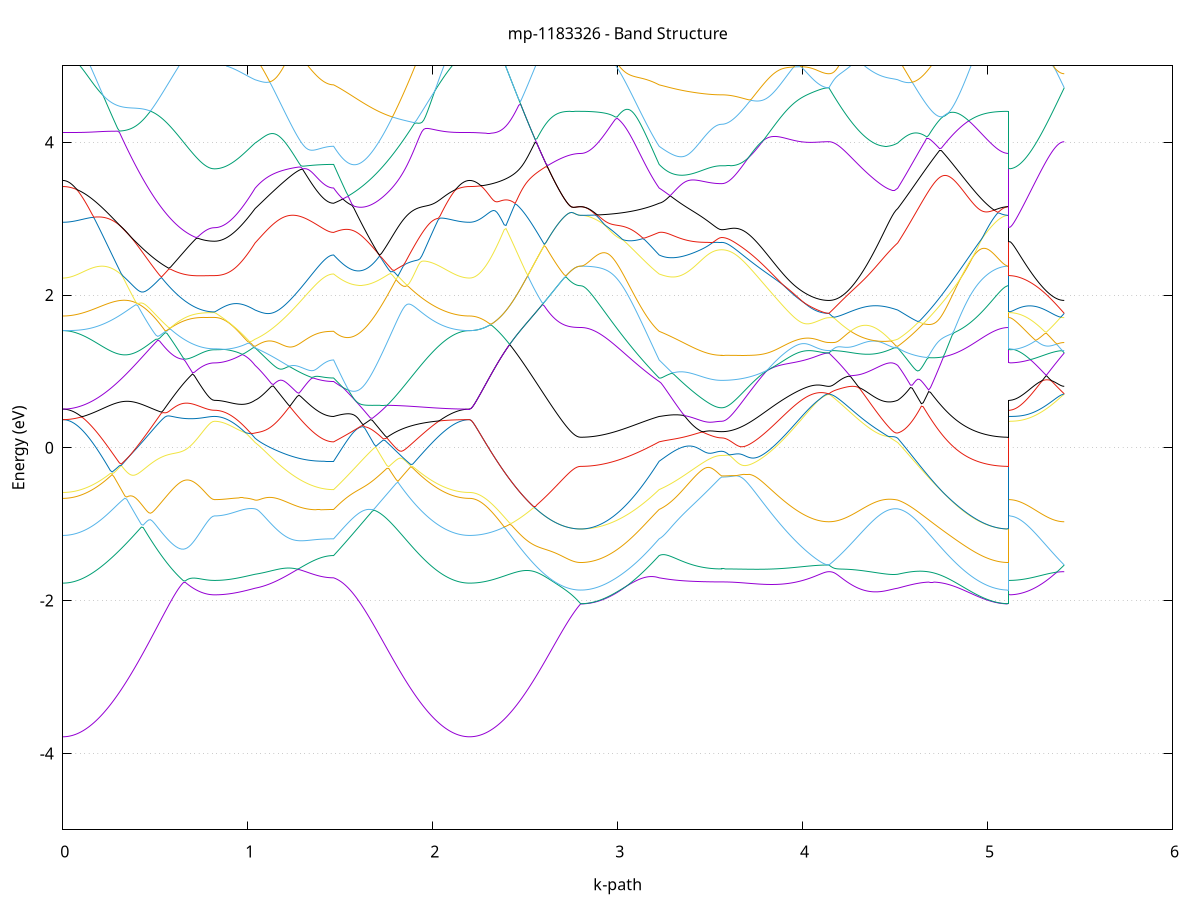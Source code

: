 set title 'mp-1183326 - Band Structure'
set xlabel 'k-path'
set ylabel 'Energy (eV)'
set grid y
set yrange [-5:5]
set terminal png size 800,600
set output 'mp-1183326_bands_gnuplot.png'
plot '-' using 1:2 with lines notitle, '-' using 1:2 with lines notitle, '-' using 1:2 with lines notitle, '-' using 1:2 with lines notitle, '-' using 1:2 with lines notitle, '-' using 1:2 with lines notitle, '-' using 1:2 with lines notitle, '-' using 1:2 with lines notitle, '-' using 1:2 with lines notitle, '-' using 1:2 with lines notitle, '-' using 1:2 with lines notitle, '-' using 1:2 with lines notitle, '-' using 1:2 with lines notitle, '-' using 1:2 with lines notitle, '-' using 1:2 with lines notitle, '-' using 1:2 with lines notitle, '-' using 1:2 with lines notitle, '-' using 1:2 with lines notitle, '-' using 1:2 with lines notitle, '-' using 1:2 with lines notitle, '-' using 1:2 with lines notitle, '-' using 1:2 with lines notitle, '-' using 1:2 with lines notitle, '-' using 1:2 with lines notitle, '-' using 1:2 with lines notitle, '-' using 1:2 with lines notitle, '-' using 1:2 with lines notitle, '-' using 1:2 with lines notitle, '-' using 1:2 with lines notitle, '-' using 1:2 with lines notitle, '-' using 1:2 with lines notitle, '-' using 1:2 with lines notitle, '-' using 1:2 with lines notitle, '-' using 1:2 with lines notitle, '-' using 1:2 with lines notitle, '-' using 1:2 with lines notitle, '-' using 1:2 with lines notitle, '-' using 1:2 with lines notitle, '-' using 1:2 with lines notitle, '-' using 1:2 with lines notitle, '-' using 1:2 with lines notitle, '-' using 1:2 with lines notitle, '-' using 1:2 with lines notitle, '-' using 1:2 with lines notitle, '-' using 1:2 with lines notitle, '-' using 1:2 with lines notitle, '-' using 1:2 with lines notitle, '-' using 1:2 with lines notitle
0.000000 -39.663695
0.009881 -39.663595
0.019761 -39.663595
0.029642 -39.663595
0.039522 -39.663495
0.049403 -39.663395
0.059284 -39.663295
0.069164 -39.663195
0.079045 -39.662995
0.088925 -39.662795
0.098806 -39.662695
0.108686 -39.662395
0.118567 -39.662195
0.128448 -39.661995
0.138328 -39.661695
0.148209 -39.661395
0.158089 -39.661095
0.167970 -39.660795
0.177851 -39.660495
0.187731 -39.660095
0.197612 -39.659695
0.207492 -39.659395
0.217373 -39.658995
0.227254 -39.658495
0.237134 -39.658095
0.247015 -39.657695
0.256895 -39.657195
0.266776 -39.656695
0.276657 -39.656195
0.286537 -39.655695
0.296418 -39.655195
0.306298 -39.654695
0.316179 -39.654195
0.326059 -39.653595
0.335940 -39.653095
0.345821 -39.652495
0.355701 -39.651895
0.365582 -39.651395
0.375462 -39.650795
0.385343 -39.650195
0.395224 -39.649595
0.405104 -39.648995
0.414985 -39.648395
0.424865 -39.647795
0.434746 -39.647195
0.444627 -39.646595
0.454507 -39.645995
0.464388 -39.645295
0.474268 -39.644695
0.484149 -39.644095
0.494030 -39.643495
0.503910 -39.642895
0.513791 -39.642295
0.523671 -39.641695
0.533552 -39.641095
0.543432 -39.640495
0.553313 -39.639995
0.563194 -39.639395
0.573074 -39.638795
0.582955 -39.638295
0.592835 -39.637795
0.602716 -39.637195
0.612597 -39.636695
0.622477 -39.636195
0.632358 -39.635795
0.642238 -39.635295
0.652119 -39.634895
0.662000 -39.634395
0.671880 -39.633995
0.681761 -39.633695
0.691641 -39.633295
0.701522 -39.632995
0.711402 -39.632595
0.721283 -39.632395
0.731164 -39.632095
0.741044 -39.631795
0.750925 -39.631595
0.760805 -39.631395
0.770686 -39.631295
0.780567 -39.631195
0.790447 -39.631095
0.800328 -39.630995
0.810208 -39.630895
0.820089 -39.630895
0.820089 -39.630895
0.830075 -39.630895
0.840061 -39.630895
0.850047 -39.630895
0.860033 -39.630795
0.870019 -39.630895
0.880006 -39.630895
0.889992 -39.630995
0.899978 -39.631095
0.909964 -39.631195
0.919950 -39.631395
0.929936 -39.631495
0.939922 -39.631695
0.949908 -39.631895
0.959894 -39.631995
0.969880 -39.632195
0.979867 -39.632495
0.989853 -39.632695
0.999839 -39.632895
1.009825 -39.633195
1.019811 -39.633395
1.029797 -39.633695
1.039783 -39.633895
1.039783 -39.633895
1.049656 -39.634095
1.059529 -39.634295
1.069402 -39.634495
1.079276 -39.634695
1.089149 -39.634895
1.099022 -39.635095
1.108895 -39.635295
1.118768 -39.635395
1.128641 -39.635595
1.138514 -39.635795
1.148387 -39.635895
1.158260 -39.636095
1.168133 -39.636295
1.178007 -39.636395
1.187880 -39.636595
1.197753 -39.636695
1.207626 -39.636795
1.217499 -39.636995
1.227372 -39.637095
1.237245 -39.637195
1.247118 -39.637395
1.256991 -39.637495
1.266864 -39.637595
1.276738 -39.637695
1.286611 -39.637795
1.296484 -39.637895
1.306357 -39.637995
1.316230 -39.638095
1.326103 -39.638195
1.335976 -39.638195
1.345849 -39.638295
1.355722 -39.638395
1.365595 -39.638395
1.375469 -39.638495
1.385342 -39.638495
1.395215 -39.638595
1.405088 -39.638595
1.414961 -39.638695
1.424834 -39.638695
1.434707 -39.638695
1.444580 -39.638695
1.454453 -39.638695
1.464326 -39.638695
1.464326 -39.638695
1.474262 -39.638195
1.484198 -39.637795
1.494133 -39.637295
1.504069 -39.636795
1.514005 -39.636295
1.523940 -39.635795
1.533876 -39.635295
1.543812 -39.634795
1.553747 -39.634295
1.563683 -39.633695
1.573618 -39.633195
1.583554 -39.633295
1.593490 -39.633995
1.603425 -39.634795
1.613361 -39.635495
1.623297 -39.636195
1.633232 -39.636895
1.643168 -39.637595
1.653104 -39.638395
1.663039 -39.639095
1.672975 -39.639795
1.682911 -39.640495
1.692846 -39.641295
1.702782 -39.641995
1.712718 -39.642695
1.722653 -39.643395
1.732589 -39.644095
1.742524 -39.644795
1.752460 -39.645495
1.762396 -39.646195
1.772331 -39.646895
1.782267 -39.647595
1.792203 -39.648195
1.802138 -39.648895
1.812074 -39.649595
1.822010 -39.650195
1.831945 -39.650795
1.841881 -39.651495
1.851817 -39.652095
1.861752 -39.652695
1.871688 -39.653295
1.881623 -39.653795
1.891559 -39.654395
1.901495 -39.654995
1.911430 -39.655495
1.921366 -39.655995
1.931302 -39.656495
1.941237 -39.656995
1.951173 -39.657495
1.961109 -39.657995
1.971044 -39.658395
1.980980 -39.658895
1.990916 -39.659295
2.000851 -39.659695
2.010787 -39.659995
2.020723 -39.660395
2.030658 -39.660695
2.040594 -39.661095
2.050529 -39.661395
2.060465 -39.661695
2.070401 -39.661895
2.080336 -39.662195
2.090272 -39.662395
2.100208 -39.662595
2.110143 -39.662795
2.120079 -39.662995
2.130015 -39.663195
2.139950 -39.663295
2.149886 -39.663395
2.159822 -39.663495
2.169757 -39.663595
2.179693 -39.663595
2.189628 -39.663595
2.199564 -39.663695
2.199564 -39.663695
2.209405 -39.663595
2.219245 -39.663595
2.229086 -39.663595
2.238927 -39.663495
2.248767 -39.663495
2.258608 -39.663395
2.268449 -39.663295
2.278290 -39.663195
2.288130 -39.662995
2.297971 -39.662895
2.307812 -39.662695
2.317652 -39.662595
2.327493 -39.662395
2.337334 -39.662195
2.347174 -39.661995
2.357015 -39.661795
2.366856 -39.661495
2.376696 -39.661295
2.386537 -39.660995
2.396378 -39.660795
2.406218 -39.660495
2.416059 -39.660195
2.425900 -39.659895
2.435740 -39.659595
2.445581 -39.659295
2.455422 -39.658995
2.465262 -39.658595
2.475103 -39.658295
2.484944 -39.657995
2.494784 -39.657595
2.504625 -39.657295
2.514466 -39.656895
2.524306 -39.656595
2.534147 -39.656295
2.543988 -39.655895
2.553828 -39.655595
2.563669 -39.655195
2.573510 -39.654895
2.583350 -39.654595
2.593191 -39.654195
2.603032 -39.653895
2.612872 -39.653595
2.622713 -39.653295
2.632554 -39.652995
2.642395 -39.652695
2.652235 -39.652395
2.662076 -39.652195
2.671917 -39.651895
2.681757 -39.651695
2.691598 -39.651495
2.701439 -39.651195
2.711279 -39.651095
2.721120 -39.650895
2.730961 -39.650695
2.740801 -39.650595
2.750642 -39.650495
2.760483 -39.650395
2.770323 -39.650295
2.780164 -39.650295
2.790005 -39.650195
2.799845 -39.650195
2.799845 -39.650195
2.809718 -39.650195
2.819592 -39.650195
2.829465 -39.650195
2.839338 -39.650095
2.849211 -39.650095
2.859084 -39.649995
2.868957 -39.649895
2.878830 -39.649795
2.888703 -39.649695
2.898576 -39.649495
2.908449 -39.649395
2.918323 -39.649195
2.928196 -39.649095
2.938069 -39.648895
2.947942 -39.648695
2.957815 -39.648495
2.967688 -39.648295
2.977561 -39.647995
2.987434 -39.647795
2.997307 -39.647495
3.007180 -39.647195
3.017054 -39.646995
3.026927 -39.646695
3.036800 -39.646395
3.046673 -39.645995
3.056546 -39.645695
3.066419 -39.645395
3.076292 -39.644995
3.086165 -39.644695
3.096038 -39.644295
3.105911 -39.643895
3.115784 -39.643495
3.125658 -39.643095
3.135531 -39.642695
3.145404 -39.642295
3.155277 -39.641895
3.165150 -39.641495
3.175023 -39.640995
3.184896 -39.640595
3.194769 -39.640095
3.204642 -39.639695
3.214515 -39.639195
3.224389 -39.638695
3.224389 -39.638695
3.234329 -39.638495
3.244269 -39.638295
3.254209 -39.638095
3.264149 -39.637895
3.274089 -39.637795
3.284029 -39.637595
3.293969 -39.637395
3.303909 -39.637295
3.313849 -39.637095
3.323789 -39.636995
3.333729 -39.636895
3.343669 -39.636795
3.353609 -39.636695
3.363549 -39.636595
3.373489 -39.636495
3.383429 -39.636395
3.393369 -39.636295
3.403309 -39.636295
3.413249 -39.636195
3.423189 -39.636095
3.433129 -39.636095
3.443069 -39.635995
3.453009 -39.635995
3.462949 -39.635995
3.472889 -39.635895
3.482829 -39.635895
3.492769 -39.635895
3.502709 -39.635895
3.512649 -39.635795
3.522589 -39.635795
3.532529 -39.635795
3.542469 -39.635795
3.552409 -39.635795
3.562349 -39.635795
3.562349 -39.635795
3.572347 -39.635795
3.582345 -39.635795
3.592343 -39.635795
3.602341 -39.635695
3.612339 -39.635695
3.622338 -39.635695
3.632336 -39.635595
3.642334 -39.635595
3.652332 -39.635495
3.662330 -39.635495
3.672328 -39.635395
3.682326 -39.635295
3.692324 -39.635195
3.702322 -39.635195
3.712321 -39.635095
3.722319 -39.634995
3.732317 -39.634895
3.742315 -39.634795
3.752313 -39.634695
3.762311 -39.634495
3.772309 -39.634395
3.782307 -39.634295
3.792305 -39.634195
3.802304 -39.634095
3.812302 -39.633895
3.822300 -39.633795
3.832298 -39.633695
3.842296 -39.633495
3.852294 -39.633395
3.862292 -39.633295
3.872290 -39.633095
3.882288 -39.632995
3.892287 -39.632895
3.902285 -39.632695
3.912283 -39.632595
3.922281 -39.632495
3.932279 -39.632295
3.942277 -39.632195
3.952275 -39.632095
3.962273 -39.631995
3.972271 -39.631895
3.982270 -39.631695
3.992268 -39.631595
4.002266 -39.631495
4.012264 -39.631395
4.022262 -39.631295
4.032260 -39.631295
4.042258 -39.631195
4.052256 -39.631095
4.062254 -39.630995
4.072253 -39.630995
4.082251 -39.630895
4.092249 -39.630895
4.102247 -39.630895
4.112245 -39.630795
4.122243 -39.630795
4.132241 -39.630795
4.142239 -39.630795
4.142239 -39.630795
4.152028 -39.630795
4.161816 -39.630795
4.171604 -39.630795
4.181392 -39.630795
4.191181 -39.630895
4.200969 -39.630895
4.210757 -39.630895
4.220545 -39.630995
4.230334 -39.630995
4.240122 -39.631095
4.249910 -39.631095
4.259699 -39.631195
4.269487 -39.631195
4.279275 -39.631295
4.289063 -39.631395
4.298852 -39.631495
4.308640 -39.631495
4.318428 -39.631595
4.328216 -39.631695
4.338005 -39.631795
4.347793 -39.631895
4.357581 -39.631995
4.367369 -39.632095
4.377158 -39.632195
4.386946 -39.632295
4.396734 -39.632395
4.406523 -39.632495
4.416311 -39.632595
4.426099 -39.632695
4.435887 -39.632795
4.445676 -39.632895
4.455464 -39.633095
4.465252 -39.633195
4.475040 -39.633295
4.484829 -39.633495
4.494617 -39.633595
4.504405 -39.633795
4.514193 -39.633895
4.514193 -39.633895
4.524036 -39.634195
4.533879 -39.634495
4.543721 -39.634795
4.553564 -39.635095
4.563406 -39.635395
4.573249 -39.635695
4.583091 -39.636095
4.592934 -39.636395
4.602776 -39.636695
4.612619 -39.637095
4.622461 -39.637395
4.632304 -39.637795
4.642146 -39.638195
4.651989 -39.638495
4.661832 -39.638895
4.671674 -39.639195
4.681517 -39.639595
4.691359 -39.639995
4.701202 -39.640295
4.711044 -39.640695
4.720887 -39.641095
4.730729 -39.641395
4.740572 -39.641795
4.750414 -39.642195
4.760257 -39.642495
4.770099 -39.642895
4.779942 -39.643295
4.789785 -39.643595
4.799627 -39.643895
4.809470 -39.644295
4.819312 -39.644595
4.829155 -39.644995
4.838997 -39.645295
4.848840 -39.645595
4.858682 -39.645895
4.868525 -39.646195
4.878367 -39.646495
4.888210 -39.646795
4.898052 -39.647095
4.907895 -39.647295
4.917738 -39.647595
4.927580 -39.647795
4.937423 -39.648095
4.947265 -39.648295
4.957108 -39.648495
4.966950 -39.648695
4.976793 -39.648895
4.986635 -39.649095
4.996478 -39.649195
5.006320 -39.649395
5.016163 -39.649495
5.026005 -39.649695
5.035848 -39.649795
5.045691 -39.649895
5.055533 -39.649995
5.065376 -39.650095
5.075218 -39.650095
5.085061 -39.650195
5.094903 -39.650195
5.104746 -39.650195
5.114588 -39.650195
5.114588 -39.630895
5.124270 -39.630895
5.133952 -39.630895
5.143634 -39.630895
5.153316 -39.630895
5.162998 -39.630895
5.172680 -39.630895
5.182362 -39.630895
5.192044 -39.630895
5.201726 -39.630895
5.211408 -39.630895
5.221090 -39.630895
5.230772 -39.630895
5.240454 -39.630895
5.250136 -39.630895
5.259818 -39.630895
5.269500 -39.630895
5.279182 -39.630895
5.288864 -39.630895
5.298545 -39.630895
5.308227 -39.630895
5.317909 -39.630895
5.327591 -39.630895
5.337273 -39.630795
5.346955 -39.630795
5.356637 -39.630795
5.366319 -39.630795
5.376001 -39.630795
5.385683 -39.630795
5.395365 -39.630795
5.405047 -39.630795
5.414729 -39.630795
e
0.000000 -39.611595
0.009881 -39.611595
0.019761 -39.611595
0.029642 -39.611595
0.039522 -39.611695
0.049403 -39.611695
0.059284 -39.611795
0.069164 -39.611895
0.079045 -39.611995
0.088925 -39.612095
0.098806 -39.612295
0.108686 -39.612395
0.118567 -39.612495
0.128448 -39.612695
0.138328 -39.612895
0.148209 -39.613095
0.158089 -39.613295
0.167970 -39.613495
0.177851 -39.613695
0.187731 -39.613895
0.197612 -39.614195
0.207492 -39.614395
0.217373 -39.614695
0.227254 -39.614995
0.237134 -39.615295
0.247015 -39.615595
0.256895 -39.615795
0.266776 -39.616195
0.276657 -39.616495
0.286537 -39.616795
0.296418 -39.617095
0.306298 -39.617395
0.316179 -39.617795
0.326059 -39.618095
0.335940 -39.618495
0.345821 -39.618795
0.355701 -39.619195
0.365582 -39.619495
0.375462 -39.619895
0.385343 -39.620195
0.395224 -39.620595
0.405104 -39.620995
0.414985 -39.621295
0.424865 -39.621695
0.434746 -39.621995
0.444627 -39.622395
0.454507 -39.622795
0.464388 -39.623095
0.474268 -39.623495
0.484149 -39.623795
0.494030 -39.624195
0.503910 -39.624495
0.513791 -39.624795
0.523671 -39.625195
0.533552 -39.625495
0.543432 -39.625795
0.553313 -39.626095
0.563194 -39.626395
0.573074 -39.626695
0.582955 -39.626995
0.592835 -39.627295
0.602716 -39.627595
0.612597 -39.627795
0.622477 -39.628095
0.632358 -39.628295
0.642238 -39.628495
0.652119 -39.628795
0.662000 -39.628995
0.671880 -39.629195
0.681761 -39.629395
0.691641 -39.629495
0.701522 -39.629695
0.711402 -39.629895
0.721283 -39.629995
0.731164 -39.630095
0.741044 -39.630195
0.750925 -39.630295
0.760805 -39.630395
0.770686 -39.630495
0.780567 -39.630595
0.790447 -39.630595
0.800328 -39.630595
0.810208 -39.630695
0.820089 -39.630695
0.820089 -39.630695
0.830075 -39.630695
0.840061 -39.630695
0.850047 -39.630695
0.860033 -39.630795
0.870019 -39.630795
0.880006 -39.630695
0.889992 -39.630595
0.899978 -39.630495
0.909964 -39.630395
0.919950 -39.630195
0.929936 -39.630095
0.939922 -39.629895
0.949908 -39.629795
0.959894 -39.629595
0.969880 -39.629395
0.979867 -39.629195
0.989853 -39.628995
0.999839 -39.628795
1.009825 -39.628495
1.019811 -39.628295
1.029797 -39.627995
1.039783 -39.627695
1.039783 -39.627695
1.049656 -39.627595
1.059529 -39.627395
1.069402 -39.627195
1.079276 -39.627095
1.089149 -39.626895
1.099022 -39.626795
1.108895 -39.626595
1.118768 -39.626495
1.128641 -39.626395
1.138514 -39.626295
1.148387 -39.626195
1.158260 -39.626095
1.168133 -39.625995
1.178007 -39.625895
1.187880 -39.625795
1.197753 -39.625795
1.207626 -39.625695
1.217499 -39.625695
1.227372 -39.625595
1.237245 -39.625595
1.247118 -39.625495
1.256991 -39.625495
1.266864 -39.625495
1.276738 -39.625395
1.286611 -39.625395
1.296484 -39.625395
1.306357 -39.625395
1.316230 -39.625295
1.326103 -39.625295
1.335976 -39.625295
1.345849 -39.625295
1.355722 -39.625295
1.365595 -39.625295
1.375469 -39.625295
1.385342 -39.625295
1.395215 -39.625295
1.405088 -39.625295
1.414961 -39.625295
1.424834 -39.625295
1.434707 -39.625295
1.444580 -39.625295
1.454453 -39.625295
1.464326 -39.625295
1.464326 -39.625295
1.474262 -39.625895
1.484198 -39.626495
1.494133 -39.627195
1.504069 -39.627795
1.514005 -39.628495
1.523940 -39.629195
1.533876 -39.629795
1.543812 -39.630495
1.553747 -39.631195
1.563683 -39.631895
1.573618 -39.632595
1.583554 -39.632695
1.593490 -39.632195
1.603425 -39.631695
1.613361 -39.631195
1.623297 -39.630595
1.633232 -39.630095
1.643168 -39.629595
1.653104 -39.629095
1.663039 -39.628595
1.672975 -39.627995
1.682911 -39.627495
1.692846 -39.626995
1.702782 -39.626495
1.712718 -39.625995
1.722653 -39.625495
1.732589 -39.624995
1.742524 -39.624495
1.752460 -39.623995
1.762396 -39.623495
1.772331 -39.623095
1.782267 -39.622595
1.792203 -39.622095
1.802138 -39.621695
1.812074 -39.621195
1.822010 -39.620795
1.831945 -39.620295
1.841881 -39.619895
1.851817 -39.619495
1.861752 -39.619095
1.871688 -39.618695
1.881623 -39.618295
1.891559 -39.617895
1.901495 -39.617495
1.911430 -39.617095
1.921366 -39.616795
1.931302 -39.616395
1.941237 -39.616095
1.951173 -39.615795
1.961109 -39.615395
1.971044 -39.615095
1.980980 -39.614795
1.990916 -39.614595
2.000851 -39.614295
2.010787 -39.613995
2.020723 -39.613795
2.030658 -39.613495
2.040594 -39.613295
2.050529 -39.613095
2.060465 -39.612895
2.070401 -39.612695
2.080336 -39.612595
2.090272 -39.612395
2.100208 -39.612295
2.110143 -39.612095
2.120079 -39.611995
2.130015 -39.611895
2.139950 -39.611795
2.149886 -39.611695
2.159822 -39.611695
2.169757 -39.611595
2.179693 -39.611595
2.189628 -39.611595
2.199564 -39.611595
2.199564 -39.611595
2.209405 -39.611595
2.219245 -39.611595
2.229086 -39.611595
2.238927 -39.611595
2.248767 -39.611595
2.258608 -39.611595
2.268449 -39.611595
2.278290 -39.611595
2.288130 -39.611595
2.297971 -39.611595
2.307812 -39.611595
2.317652 -39.611595
2.327493 -39.611595
2.337334 -39.611595
2.347174 -39.611595
2.357015 -39.611595
2.366856 -39.611595
2.376696 -39.611595
2.386537 -39.611595
2.396378 -39.611595
2.406218 -39.611595
2.416059 -39.611595
2.425900 -39.611595
2.435740 -39.611595
2.445581 -39.611595
2.455422 -39.611695
2.465262 -39.611695
2.475103 -39.611695
2.484944 -39.611695
2.494784 -39.611695
2.504625 -39.611695
2.514466 -39.611695
2.524306 -39.611695
2.534147 -39.611695
2.543988 -39.611695
2.553828 -39.611695
2.563669 -39.611695
2.573510 -39.611695
2.583350 -39.611695
2.593191 -39.611695
2.603032 -39.611695
2.612872 -39.611695
2.622713 -39.611695
2.632554 -39.611695
2.642395 -39.611695
2.652235 -39.611795
2.662076 -39.611795
2.671917 -39.611795
2.681757 -39.611795
2.691598 -39.611795
2.701439 -39.611795
2.711279 -39.611795
2.721120 -39.611795
2.730961 -39.611795
2.740801 -39.611795
2.750642 -39.611795
2.760483 -39.611795
2.770323 -39.611795
2.780164 -39.611795
2.790005 -39.611795
2.799845 -39.611795
2.799845 -39.611795
2.809718 -39.611795
2.819592 -39.611795
2.829465 -39.611795
2.839338 -39.611895
2.849211 -39.611995
2.859084 -39.611995
2.868957 -39.612095
2.878830 -39.612195
2.888703 -39.612295
2.898576 -39.612495
2.908449 -39.612595
2.918323 -39.612795
2.928196 -39.612995
2.938069 -39.613195
2.947942 -39.613395
2.957815 -39.613595
2.967688 -39.613795
2.977561 -39.614095
2.987434 -39.614295
2.997307 -39.614595
3.007180 -39.614895
3.017054 -39.615195
3.026927 -39.615595
3.036800 -39.615895
3.046673 -39.616295
3.056546 -39.616595
3.066419 -39.616995
3.076292 -39.617395
3.086165 -39.617895
3.096038 -39.618295
3.105911 -39.618795
3.115784 -39.619195
3.125658 -39.619695
3.135531 -39.620195
3.145404 -39.620695
3.155277 -39.621195
3.165150 -39.621795
3.175023 -39.622295
3.184896 -39.622895
3.194769 -39.623495
3.204642 -39.623995
3.214515 -39.624595
3.224389 -39.625295
3.224389 -39.625295
3.234329 -39.625495
3.244269 -39.625795
3.254209 -39.626095
3.264149 -39.626395
3.274089 -39.626595
3.284029 -39.626895
3.293969 -39.627195
3.303909 -39.627395
3.313849 -39.627695
3.323789 -39.627895
3.333729 -39.628195
3.343669 -39.628395
3.353609 -39.628595
3.363549 -39.628795
3.373489 -39.628995
3.383429 -39.629195
3.393369 -39.629395
3.403309 -39.629595
3.413249 -39.629795
3.423189 -39.629895
3.433129 -39.630095
3.443069 -39.630195
3.453009 -39.630295
3.462949 -39.630395
3.472889 -39.630495
3.482829 -39.630595
3.492769 -39.630695
3.502709 -39.630795
3.512649 -39.630795
3.522589 -39.630895
3.532529 -39.630895
3.542469 -39.630895
3.552409 -39.630995
3.562349 -39.630995
3.562349 -39.630995
3.572347 -39.630995
3.582345 -39.630995
3.592343 -39.630995
3.602341 -39.630995
3.612339 -39.630995
3.622338 -39.630995
3.632336 -39.630995
3.642334 -39.630995
3.652332 -39.630995
3.662330 -39.630895
3.672328 -39.630895
3.682326 -39.630895
3.692324 -39.630895
3.702322 -39.630895
3.712321 -39.630895
3.722319 -39.630895
3.732317 -39.630895
3.742315 -39.630895
3.752313 -39.630895
3.762311 -39.630895
3.772309 -39.630895
3.782307 -39.630895
3.792305 -39.630895
3.802304 -39.630895
3.812302 -39.630895
3.822300 -39.630895
3.832298 -39.630895
3.842296 -39.630895
3.852294 -39.630895
3.862292 -39.630895
3.872290 -39.630895
3.882288 -39.630895
3.892287 -39.630895
3.902285 -39.630895
3.912283 -39.630895
3.922281 -39.630795
3.932279 -39.630795
3.942277 -39.630795
3.952275 -39.630795
3.962273 -39.630795
3.972271 -39.630795
3.982270 -39.630795
3.992268 -39.630795
4.002266 -39.630795
4.012264 -39.630795
4.022262 -39.630795
4.032260 -39.630795
4.042258 -39.630795
4.052256 -39.630795
4.062254 -39.630795
4.072253 -39.630795
4.082251 -39.630795
4.092249 -39.630795
4.102247 -39.630795
4.112245 -39.630795
4.122243 -39.630795
4.132241 -39.630795
4.142239 -39.630795
4.142239 -39.630795
4.152028 -39.630795
4.161816 -39.630795
4.171604 -39.630795
4.181392 -39.630795
4.191181 -39.630795
4.200969 -39.630695
4.210757 -39.630695
4.220545 -39.630695
4.230334 -39.630695
4.240122 -39.630595
4.249910 -39.630595
4.259699 -39.630495
4.269487 -39.630495
4.279275 -39.630395
4.289063 -39.630395
4.298852 -39.630295
4.308640 -39.630195
4.318428 -39.630095
4.328216 -39.630095
4.338005 -39.629995
4.347793 -39.629895
4.357581 -39.629795
4.367369 -39.629695
4.377158 -39.629595
4.386946 -39.629495
4.396734 -39.629395
4.406523 -39.629295
4.416311 -39.629095
4.426099 -39.628995
4.435887 -39.628895
4.445676 -39.628795
4.455464 -39.628595
4.465252 -39.628495
4.475040 -39.628295
4.484829 -39.628195
4.494617 -39.627995
4.504405 -39.627895
4.514193 -39.627695
4.514193 -39.627695
4.524036 -39.627495
4.533879 -39.627195
4.543721 -39.626895
4.553564 -39.626595
4.563406 -39.626295
4.573249 -39.625995
4.583091 -39.625695
4.592934 -39.625295
4.602776 -39.624995
4.612619 -39.624695
4.622461 -39.624295
4.632304 -39.623995
4.642146 -39.623595
4.651989 -39.623295
4.661832 -39.622895
4.671674 -39.622595
4.681517 -39.622195
4.691359 -39.621895
4.701202 -39.621495
4.711044 -39.621095
4.720887 -39.620795
4.730729 -39.620395
4.740572 -39.620095
4.750414 -39.619695
4.760257 -39.619295
4.770099 -39.618995
4.779942 -39.618595
4.789785 -39.618295
4.799627 -39.617995
4.809470 -39.617595
4.819312 -39.617295
4.829155 -39.616995
4.838997 -39.616695
4.848840 -39.616295
4.858682 -39.615995
4.868525 -39.615695
4.878367 -39.615495
4.888210 -39.615195
4.898052 -39.614895
4.907895 -39.614595
4.917738 -39.614395
4.927580 -39.614095
4.937423 -39.613895
4.947265 -39.613695
4.957108 -39.613495
4.966950 -39.613295
4.976793 -39.613095
4.986635 -39.612895
4.996478 -39.612695
5.006320 -39.612595
5.016163 -39.612495
5.026005 -39.612295
5.035848 -39.612195
5.045691 -39.612095
5.055533 -39.611995
5.065376 -39.611995
5.075218 -39.611895
5.085061 -39.611795
5.094903 -39.611795
5.104746 -39.611795
5.114588 -39.611795
5.114588 -39.630695
5.124270 -39.630695
5.133952 -39.630695
5.143634 -39.630695
5.153316 -39.630695
5.162998 -39.630695
5.172680 -39.630695
5.182362 -39.630695
5.192044 -39.630695
5.201726 -39.630695
5.211408 -39.630695
5.221090 -39.630695
5.230772 -39.630695
5.240454 -39.630695
5.250136 -39.630695
5.259818 -39.630695
5.269500 -39.630695
5.279182 -39.630695
5.288864 -39.630695
5.298545 -39.630695
5.308227 -39.630695
5.317909 -39.630695
5.327591 -39.630695
5.337273 -39.630695
5.346955 -39.630795
5.356637 -39.630795
5.366319 -39.630795
5.376001 -39.630795
5.385683 -39.630795
5.395365 -39.630795
5.405047 -39.630795
5.414729 -39.630795
e
0.000000 -39.564095
0.009881 -39.564095
0.019761 -39.564095
0.029642 -39.564195
0.039522 -39.564195
0.049403 -39.564195
0.059284 -39.564195
0.069164 -39.564295
0.079045 -39.564295
0.088925 -39.564395
0.098806 -39.564395
0.108686 -39.564495
0.118567 -39.564595
0.128448 -39.564695
0.138328 -39.564695
0.148209 -39.564795
0.158089 -39.564895
0.167970 -39.564995
0.177851 -39.565095
0.187731 -39.565195
0.197612 -39.565395
0.207492 -39.565495
0.217373 -39.565595
0.227254 -39.565795
0.237134 -39.565895
0.247015 -39.566095
0.256895 -39.566195
0.266776 -39.566395
0.276657 -39.566495
0.286537 -39.566695
0.296418 -39.566895
0.306298 -39.567095
0.316179 -39.567295
0.326059 -39.567495
0.335940 -39.567695
0.345821 -39.567895
0.355701 -39.568095
0.365582 -39.568295
0.375462 -39.568495
0.385343 -39.568695
0.395224 -39.568895
0.405104 -39.569195
0.414985 -39.569395
0.424865 -39.569595
0.434746 -39.569895
0.444627 -39.570095
0.454507 -39.570395
0.464388 -39.570595
0.474268 -39.570895
0.484149 -39.571095
0.494030 -39.571395
0.503910 -39.571595
0.513791 -39.571895
0.523671 -39.572095
0.533552 -39.572395
0.543432 -39.572695
0.553313 -39.572895
0.563194 -39.573195
0.573074 -39.573395
0.582955 -39.573695
0.592835 -39.573895
0.602716 -39.574095
0.612597 -39.574395
0.622477 -39.574595
0.632358 -39.574795
0.642238 -39.575095
0.652119 -39.575295
0.662000 -39.575495
0.671880 -39.575695
0.681761 -39.575895
0.691641 -39.575995
0.701522 -39.576195
0.711402 -39.576395
0.721283 -39.576495
0.731164 -39.576595
0.741044 -39.576795
0.750925 -39.576895
0.760805 -39.576995
0.770686 -39.577095
0.780567 -39.577095
0.790447 -39.577195
0.800328 -39.577195
0.810208 -39.577195
0.820089 -39.577195
0.820089 -39.577195
0.830075 -39.577195
0.840061 -39.577195
0.850047 -39.577195
0.860033 -39.577195
0.870019 -39.577195
0.880006 -39.577195
0.889992 -39.577195
0.899978 -39.577295
0.909964 -39.577295
0.919950 -39.577295
0.929936 -39.577295
0.939922 -39.577295
0.949908 -39.577295
0.959894 -39.577295
0.969880 -39.577295
0.979867 -39.577295
0.989853 -39.577295
0.999839 -39.577295
1.009825 -39.577295
1.019811 -39.577295
1.029797 -39.577295
1.039783 -39.577295
1.039783 -39.577295
1.049656 -39.577295
1.059529 -39.577295
1.069402 -39.577295
1.079276 -39.577295
1.089149 -39.577195
1.099022 -39.577195
1.108895 -39.577195
1.118768 -39.577095
1.128641 -39.577095
1.138514 -39.576995
1.148387 -39.576995
1.158260 -39.576895
1.168133 -39.576795
1.178007 -39.576795
1.187880 -39.576695
1.197753 -39.576695
1.207626 -39.576595
1.217499 -39.576495
1.227372 -39.576395
1.237245 -39.576395
1.247118 -39.576295
1.256991 -39.576195
1.266864 -39.576095
1.276738 -39.576095
1.286611 -39.575995
1.296484 -39.575895
1.306357 -39.575895
1.316230 -39.575795
1.326103 -39.575695
1.335976 -39.575695
1.345849 -39.575595
1.355722 -39.575595
1.365595 -39.575495
1.375469 -39.575495
1.385342 -39.575495
1.395215 -39.575395
1.405088 -39.575395
1.414961 -39.575395
1.424834 -39.575295
1.434707 -39.575295
1.444580 -39.575295
1.454453 -39.575295
1.464326 -39.575295
1.464326 -39.575295
1.474262 -39.575095
1.484198 -39.574995
1.494133 -39.574795
1.504069 -39.574695
1.514005 -39.574495
1.523940 -39.574295
1.533876 -39.574095
1.543812 -39.573895
1.553747 -39.573795
1.563683 -39.573595
1.573618 -39.573395
1.583554 -39.573195
1.593490 -39.572995
1.603425 -39.572795
1.613361 -39.572595
1.623297 -39.572395
1.633232 -39.572195
1.643168 -39.571995
1.653104 -39.571795
1.663039 -39.571495
1.672975 -39.571295
1.682911 -39.571095
1.692846 -39.570895
1.702782 -39.570695
1.712718 -39.570495
1.722653 -39.570295
1.732589 -39.570095
1.742524 -39.569895
1.752460 -39.569695
1.762396 -39.569395
1.772331 -39.569195
1.782267 -39.568995
1.792203 -39.568795
1.802138 -39.568595
1.812074 -39.568395
1.822010 -39.568195
1.831945 -39.568095
1.841881 -39.567895
1.851817 -39.567695
1.861752 -39.567495
1.871688 -39.567295
1.881623 -39.567095
1.891559 -39.566995
1.901495 -39.566795
1.911430 -39.566595
1.921366 -39.566495
1.931302 -39.566295
1.941237 -39.566195
1.951173 -39.565995
1.961109 -39.565895
1.971044 -39.565695
1.980980 -39.565595
1.990916 -39.565495
2.000851 -39.565395
2.010787 -39.565195
2.020723 -39.565095
2.030658 -39.564995
2.040594 -39.564895
2.050529 -39.564795
2.060465 -39.564695
2.070401 -39.564695
2.080336 -39.564595
2.090272 -39.564495
2.100208 -39.564395
2.110143 -39.564395
2.120079 -39.564295
2.130015 -39.564295
2.139950 -39.564195
2.149886 -39.564195
2.159822 -39.564195
2.169757 -39.564195
2.179693 -39.564095
2.189628 -39.564095
2.199564 -39.564095
2.199564 -39.564095
2.209405 -39.564095
2.219245 -39.564195
2.229086 -39.564195
2.238927 -39.564295
2.248767 -39.564295
2.258608 -39.564395
2.268449 -39.564495
2.278290 -39.564595
2.288130 -39.564695
2.297971 -39.564895
2.307812 -39.564995
2.317652 -39.565195
2.327493 -39.565395
2.337334 -39.565595
2.347174 -39.565795
2.357015 -39.565995
2.366856 -39.566295
2.376696 -39.566495
2.386537 -39.566695
2.396378 -39.566995
2.406218 -39.567295
2.416059 -39.567595
2.425900 -39.567895
2.435740 -39.568195
2.445581 -39.568495
2.455422 -39.568795
2.465262 -39.569095
2.475103 -39.569495
2.484944 -39.569795
2.494784 -39.570095
2.504625 -39.570495
2.514466 -39.570795
2.524306 -39.571195
2.534147 -39.571495
2.543988 -39.571895
2.553828 -39.572195
2.563669 -39.572495
2.573510 -39.572895
2.583350 -39.573195
2.593191 -39.573495
2.603032 -39.573895
2.612872 -39.574195
2.622713 -39.574495
2.632554 -39.574795
2.642395 -39.575095
2.652235 -39.575395
2.662076 -39.575595
2.671917 -39.575895
2.681757 -39.576095
2.691598 -39.576295
2.701439 -39.576495
2.711279 -39.576695
2.721120 -39.576895
2.730961 -39.576995
2.740801 -39.577195
2.750642 -39.577295
2.760483 -39.577395
2.770323 -39.577395
2.780164 -39.577495
2.790005 -39.577495
2.799845 -39.577495
2.799845 -39.577495
2.809718 -39.577495
2.819592 -39.577495
2.829465 -39.577495
2.839338 -39.577495
2.849211 -39.577495
2.859084 -39.577495
2.868957 -39.577495
2.878830 -39.577495
2.888703 -39.577495
2.898576 -39.577495
2.908449 -39.577495
2.918323 -39.577495
2.928196 -39.577495
2.938069 -39.577495
2.947942 -39.577495
2.957815 -39.577395
2.967688 -39.577395
2.977561 -39.577395
2.987434 -39.577395
2.997307 -39.577295
3.007180 -39.577295
3.017054 -39.577295
3.026927 -39.577195
3.036800 -39.577195
3.046673 -39.577095
3.056546 -39.577095
3.066419 -39.576995
3.076292 -39.576995
3.086165 -39.576895
3.096038 -39.576795
3.105911 -39.576695
3.115784 -39.576595
3.125658 -39.576495
3.135531 -39.576395
3.145404 -39.576295
3.155277 -39.576195
3.165150 -39.576095
3.175023 -39.575995
3.184896 -39.575895
3.194769 -39.575695
3.204642 -39.575595
3.214515 -39.575395
3.224389 -39.575295
3.224389 -39.575295
3.234329 -39.575195
3.244269 -39.575095
3.254209 -39.575095
3.264149 -39.574995
3.274089 -39.574895
3.284029 -39.574795
3.293969 -39.574695
3.303909 -39.574495
3.313849 -39.574395
3.323789 -39.574295
3.333729 -39.574195
3.343669 -39.574095
3.353609 -39.573995
3.363549 -39.573795
3.373489 -39.573695
3.383429 -39.573595
3.393369 -39.573495
3.403309 -39.573395
3.413249 -39.573295
3.423189 -39.573195
3.433129 -39.573095
3.443069 -39.572995
3.453009 -39.572895
3.462949 -39.572795
3.472889 -39.572795
3.482829 -39.572695
3.492769 -39.572595
3.502709 -39.572595
3.512649 -39.572495
3.522589 -39.572495
3.532529 -39.572495
3.542469 -39.572495
3.552409 -39.572395
3.562349 -39.572395
3.562349 -39.572395
3.572347 -39.572395
3.582345 -39.572495
3.592343 -39.572495
3.602341 -39.572495
3.612339 -39.572495
3.622338 -39.572595
3.632336 -39.572595
3.642334 -39.572595
3.652332 -39.572695
3.662330 -39.572795
3.672328 -39.572795
3.682326 -39.572895
3.692324 -39.572995
3.702322 -39.573095
3.712321 -39.573095
3.722319 -39.573195
3.732317 -39.573295
3.742315 -39.573395
3.752313 -39.573495
3.762311 -39.573595
3.772309 -39.573795
3.782307 -39.573895
3.792305 -39.573995
3.802304 -39.574095
3.812302 -39.574195
3.822300 -39.574395
3.832298 -39.574495
3.842296 -39.574595
3.852294 -39.574695
3.862292 -39.574895
3.872290 -39.574995
3.882288 -39.575095
3.892287 -39.575295
3.902285 -39.575395
3.912283 -39.575495
3.922281 -39.575595
3.932279 -39.575795
3.942277 -39.575895
3.952275 -39.575995
3.962273 -39.576095
3.972271 -39.576195
3.982270 -39.576295
3.992268 -39.576395
4.002266 -39.576495
4.012264 -39.576595
4.022262 -39.576695
4.032260 -39.576795
4.042258 -39.576895
4.052256 -39.576895
4.062254 -39.576995
4.072253 -39.577095
4.082251 -39.577095
4.092249 -39.577095
4.102247 -39.577195
4.112245 -39.577195
4.122243 -39.577195
4.132241 -39.577195
4.142239 -39.577195
4.142239 -39.577195
4.152028 -39.577195
4.161816 -39.577195
4.171604 -39.577195
4.181392 -39.577195
4.191181 -39.577195
4.200969 -39.577195
4.210757 -39.577195
4.220545 -39.577195
4.230334 -39.577195
4.240122 -39.577195
4.249910 -39.577195
4.259699 -39.577195
4.269487 -39.577095
4.279275 -39.577095
4.289063 -39.577095
4.298852 -39.577095
4.308640 -39.577095
4.318428 -39.577095
4.328216 -39.577095
4.338005 -39.577095
4.347793 -39.577095
4.357581 -39.577095
4.367369 -39.577095
4.377158 -39.577095
4.386946 -39.577195
4.396734 -39.577195
4.406523 -39.577195
4.416311 -39.577195
4.426099 -39.577195
4.435887 -39.577195
4.445676 -39.577195
4.455464 -39.577195
4.465252 -39.577295
4.475040 -39.577295
4.484829 -39.577295
4.494617 -39.577295
4.504405 -39.577295
4.514193 -39.577295
4.514193 -39.577295
4.524036 -39.577295
4.533879 -39.577295
4.543721 -39.577295
4.553564 -39.577295
4.563406 -39.577295
4.573249 -39.577295
4.583091 -39.577295
4.592934 -39.577295
4.602776 -39.577295
4.612619 -39.577295
4.622461 -39.577295
4.632304 -39.577295
4.642146 -39.577395
4.651989 -39.577395
4.661832 -39.577395
4.671674 -39.577395
4.681517 -39.577395
4.691359 -39.577395
4.701202 -39.577395
4.711044 -39.577395
4.720887 -39.577395
4.730729 -39.577395
4.740572 -39.577395
4.750414 -39.577395
4.760257 -39.577395
4.770099 -39.577395
4.779942 -39.577395
4.789785 -39.577395
4.799627 -39.577395
4.809470 -39.577395
4.819312 -39.577495
4.829155 -39.577495
4.838997 -39.577495
4.848840 -39.577495
4.858682 -39.577495
4.868525 -39.577495
4.878367 -39.577495
4.888210 -39.577495
4.898052 -39.577495
4.907895 -39.577495
4.917738 -39.577495
4.927580 -39.577495
4.937423 -39.577495
4.947265 -39.577495
4.957108 -39.577495
4.966950 -39.577495
4.976793 -39.577495
4.986635 -39.577495
4.996478 -39.577495
5.006320 -39.577495
5.016163 -39.577495
5.026005 -39.577495
5.035848 -39.577495
5.045691 -39.577495
5.055533 -39.577495
5.065376 -39.577495
5.075218 -39.577495
5.085061 -39.577495
5.094903 -39.577495
5.104746 -39.577495
5.114588 -39.577495
5.114588 -39.577195
5.124270 -39.577195
5.133952 -39.577195
5.143634 -39.577195
5.153316 -39.577195
5.162998 -39.577195
5.172680 -39.577195
5.182362 -39.577195
5.192044 -39.577195
5.201726 -39.577195
5.211408 -39.577195
5.221090 -39.577195
5.230772 -39.577195
5.240454 -39.577195
5.250136 -39.577195
5.259818 -39.577195
5.269500 -39.577195
5.279182 -39.577195
5.288864 -39.577195
5.298545 -39.577195
5.308227 -39.577195
5.317909 -39.577195
5.327591 -39.577195
5.337273 -39.577195
5.346955 -39.577195
5.356637 -39.577195
5.366319 -39.577195
5.376001 -39.577195
5.385683 -39.577195
5.395365 -39.577195
5.405047 -39.577195
5.414729 -39.577195
e
0.000000 -27.688195
0.009881 -27.688195
0.019761 -27.688195
0.029642 -27.688195
0.039522 -27.688195
0.049403 -27.688195
0.059284 -27.688195
0.069164 -27.688295
0.079045 -27.688295
0.088925 -27.688295
0.098806 -27.688295
0.108686 -27.688295
0.118567 -27.688295
0.128448 -27.688295
0.138328 -27.688295
0.148209 -27.688395
0.158089 -27.688395
0.167970 -27.688395
0.177851 -27.688395
0.187731 -27.688395
0.197612 -27.688495
0.207492 -27.688495
0.217373 -27.688495
0.227254 -27.688495
0.237134 -27.688495
0.247015 -27.688595
0.256895 -27.688595
0.266776 -27.688595
0.276657 -27.688595
0.286537 -27.688595
0.296418 -27.688695
0.306298 -27.688695
0.316179 -27.688695
0.326059 -27.688695
0.335940 -27.688695
0.345821 -27.688695
0.355701 -27.688695
0.365582 -27.688695
0.375462 -27.688795
0.385343 -27.688795
0.395224 -27.688795
0.405104 -27.688795
0.414985 -27.688795
0.424865 -27.688795
0.434746 -27.688795
0.444627 -27.688795
0.454507 -27.688795
0.464388 -27.688795
0.474268 -27.688795
0.484149 -27.688795
0.494030 -27.688795
0.503910 -27.688795
0.513791 -27.688795
0.523671 -27.688795
0.533552 -27.688795
0.543432 -27.688695
0.553313 -27.688695
0.563194 -27.688695
0.573074 -27.688695
0.582955 -27.688695
0.592835 -27.688695
0.602716 -27.688695
0.612597 -27.688695
0.622477 -27.688595
0.632358 -27.688595
0.642238 -27.688595
0.652119 -27.688595
0.662000 -27.688595
0.671880 -27.688595
0.681761 -27.688595
0.691641 -27.688595
0.701522 -27.688495
0.711402 -27.688495
0.721283 -27.688495
0.731164 -27.688495
0.741044 -27.688495
0.750925 -27.688495
0.760805 -27.688495
0.770686 -27.688495
0.780567 -27.688495
0.790447 -27.688495
0.800328 -27.688495
0.810208 -27.688495
0.820089 -27.688495
0.820089 -27.688495
0.830075 -27.688495
0.840061 -27.688495
0.850047 -27.688495
0.860033 -27.688495
0.870019 -27.688495
0.880006 -27.688495
0.889992 -27.688595
0.899978 -27.688595
0.909964 -27.688595
0.919950 -27.688595
0.929936 -27.688695
0.939922 -27.688695
0.949908 -27.688795
0.959894 -27.688795
0.969880 -27.688895
0.979867 -27.688895
0.989853 -27.688995
0.999839 -27.688995
1.009825 -27.689095
1.019811 -27.689095
1.029797 -27.689195
1.039783 -27.689195
1.039783 -27.689195
1.049656 -27.689295
1.059529 -27.689295
1.069402 -27.689395
1.079276 -27.689395
1.089149 -27.689495
1.099022 -27.689495
1.108895 -27.689595
1.118768 -27.689595
1.128641 -27.689595
1.138514 -27.689695
1.148387 -27.689695
1.158260 -27.689795
1.168133 -27.689795
1.178007 -27.689895
1.187880 -27.689895
1.197753 -27.689995
1.207626 -27.689995
1.217499 -27.690095
1.227372 -27.690095
1.237245 -27.690195
1.247118 -27.690195
1.256991 -27.690195
1.266864 -27.690295
1.276738 -27.690295
1.286611 -27.690395
1.296484 -27.690395
1.306357 -27.690395
1.316230 -27.690495
1.326103 -27.690495
1.335976 -27.690495
1.345849 -27.690495
1.355722 -27.690595
1.365595 -27.690595
1.375469 -27.690595
1.385342 -27.690595
1.395215 -27.690595
1.405088 -27.690695
1.414961 -27.690695
1.424834 -27.690695
1.434707 -27.690695
1.444580 -27.690695
1.454453 -27.690695
1.464326 -27.690695
1.464326 -27.690695
1.474262 -27.690695
1.484198 -27.690595
1.494133 -27.690595
1.504069 -27.690595
1.514005 -27.690495
1.523940 -27.690495
1.533876 -27.690395
1.543812 -27.690395
1.553747 -27.690395
1.563683 -27.690295
1.573618 -27.690295
1.583554 -27.690195
1.593490 -27.690195
1.603425 -27.690095
1.613361 -27.690095
1.623297 -27.690095
1.633232 -27.689995
1.643168 -27.689995
1.653104 -27.689895
1.663039 -27.689895
1.672975 -27.689795
1.682911 -27.689795
1.692846 -27.689695
1.702782 -27.689695
1.712718 -27.689595
1.722653 -27.689595
1.732589 -27.689595
1.742524 -27.689495
1.752460 -27.689495
1.762396 -27.689395
1.772331 -27.689395
1.782267 -27.689295
1.792203 -27.689295
1.802138 -27.689195
1.812074 -27.689195
1.822010 -27.689195
1.831945 -27.689095
1.841881 -27.689095
1.851817 -27.688995
1.861752 -27.688995
1.871688 -27.688895
1.881623 -27.688895
1.891559 -27.688895
1.901495 -27.688795
1.911430 -27.688795
1.921366 -27.688795
1.931302 -27.688695
1.941237 -27.688695
1.951173 -27.688595
1.961109 -27.688595
1.971044 -27.688595
1.980980 -27.688595
1.990916 -27.688495
2.000851 -27.688495
2.010787 -27.688495
2.020723 -27.688395
2.030658 -27.688395
2.040594 -27.688395
2.050529 -27.688395
2.060465 -27.688395
2.070401 -27.688295
2.080336 -27.688295
2.090272 -27.688295
2.100208 -27.688295
2.110143 -27.688295
2.120079 -27.688295
2.130015 -27.688295
2.139950 -27.688195
2.149886 -27.688195
2.159822 -27.688195
2.169757 -27.688195
2.179693 -27.688195
2.189628 -27.688195
2.199564 -27.688195
2.199564 -27.688195
2.209405 -27.688195
2.219245 -27.688195
2.229086 -27.688195
2.238927 -27.688295
2.248767 -27.688295
2.258608 -27.688295
2.268449 -27.688295
2.278290 -27.688395
2.288130 -27.688395
2.297971 -27.688395
2.307812 -27.688495
2.317652 -27.688495
2.327493 -27.688595
2.337334 -27.688595
2.347174 -27.688695
2.357015 -27.688695
2.366856 -27.688795
2.376696 -27.688895
2.386537 -27.688895
2.396378 -27.688995
2.406218 -27.689095
2.416059 -27.689095
2.425900 -27.689195
2.435740 -27.689295
2.445581 -27.689395
2.455422 -27.689495
2.465262 -27.689495
2.475103 -27.689595
2.484944 -27.689695
2.494784 -27.689795
2.504625 -27.689895
2.514466 -27.689895
2.524306 -27.689995
2.534147 -27.690095
2.543988 -27.690195
2.553828 -27.690295
2.563669 -27.690395
2.573510 -27.690395
2.583350 -27.690495
2.593191 -27.690595
2.603032 -27.690695
2.612872 -27.690695
2.622713 -27.690795
2.632554 -27.690895
2.642395 -27.690895
2.652235 -27.690995
2.662076 -27.690995
2.671917 -27.691095
2.681757 -27.691095
2.691598 -27.691195
2.701439 -27.691195
2.711279 -27.691295
2.721120 -27.691295
2.730961 -27.691295
2.740801 -27.691395
2.750642 -27.691395
2.760483 -27.691395
2.770323 -27.691395
2.780164 -27.691395
2.790005 -27.691395
2.799845 -27.691395
2.799845 -27.691395
2.809718 -27.691395
2.819592 -27.691395
2.829465 -27.691395
2.839338 -27.691395
2.849211 -27.691395
2.859084 -27.691395
2.868957 -27.691395
2.878830 -27.691395
2.888703 -27.691395
2.898576 -27.691395
2.908449 -27.691395
2.918323 -27.691395
2.928196 -27.691395
2.938069 -27.691395
2.947942 -27.691295
2.957815 -27.691295
2.967688 -27.691295
2.977561 -27.691295
2.987434 -27.691295
2.997307 -27.691295
3.007180 -27.691295
3.017054 -27.691195
3.026927 -27.691195
3.036800 -27.691195
3.046673 -27.691195
3.056546 -27.691195
3.066419 -27.691195
3.076292 -27.691095
3.086165 -27.691095
3.096038 -27.691095
3.105911 -27.691095
3.115784 -27.690995
3.125658 -27.690995
3.135531 -27.690995
3.145404 -27.690995
3.155277 -27.690895
3.165150 -27.690895
3.175023 -27.690895
3.184896 -27.690795
3.194769 -27.690795
3.204642 -27.690795
3.214515 -27.690695
3.224389 -27.690695
3.224389 -27.690695
3.234329 -27.690695
3.244269 -27.690695
3.254209 -27.690595
3.264149 -27.690595
3.274089 -27.690595
3.284029 -27.690595
3.293969 -27.690595
3.303909 -27.690495
3.313849 -27.690495
3.323789 -27.690495
3.333729 -27.690495
3.343669 -27.690395
3.353609 -27.690395
3.363549 -27.690395
3.373489 -27.690395
3.383429 -27.690295
3.393369 -27.690295
3.403309 -27.690295
3.413249 -27.690295
3.423189 -27.690195
3.433129 -27.690195
3.443069 -27.690195
3.453009 -27.690195
3.462949 -27.690195
3.472889 -27.690095
3.482829 -27.690095
3.492769 -27.690095
3.502709 -27.690095
3.512649 -27.690095
3.522589 -27.690095
3.532529 -27.690095
3.542469 -27.690095
3.552409 -27.690095
3.562349 -27.690095
3.562349 -27.690095
3.572347 -27.690095
3.582345 -27.690095
3.592343 -27.690095
3.602341 -27.690095
3.612339 -27.689995
3.622338 -27.689995
3.632336 -27.689995
3.642334 -27.689995
3.652332 -27.689995
3.662330 -27.689995
3.672328 -27.689895
3.682326 -27.689895
3.692324 -27.689895
3.702322 -27.689895
3.712321 -27.689795
3.722319 -27.689795
3.732317 -27.689795
3.742315 -27.689695
3.752313 -27.689695
3.762311 -27.689595
3.772309 -27.689595
3.782307 -27.689595
3.792305 -27.689495
3.802304 -27.689495
3.812302 -27.689395
3.822300 -27.689395
3.832298 -27.689395
3.842296 -27.689295
3.852294 -27.689295
3.862292 -27.689195
3.872290 -27.689195
3.882288 -27.689095
3.892287 -27.689095
3.902285 -27.689095
3.912283 -27.688995
3.922281 -27.688995
3.932279 -27.688895
3.942277 -27.688895
3.952275 -27.688895
3.962273 -27.688795
3.972271 -27.688795
3.982270 -27.688795
3.992268 -27.688695
4.002266 -27.688695
4.012264 -27.688695
4.022262 -27.688595
4.032260 -27.688595
4.042258 -27.688595
4.052256 -27.688595
4.062254 -27.688495
4.072253 -27.688495
4.082251 -27.688495
4.092249 -27.688495
4.102247 -27.688495
4.112245 -27.688495
4.122243 -27.688495
4.132241 -27.688495
4.142239 -27.688495
4.142239 -27.688495
4.152028 -27.688495
4.161816 -27.688495
4.171604 -27.688495
4.181392 -27.688495
4.191181 -27.688495
4.200969 -27.688495
4.210757 -27.688495
4.220545 -27.688495
4.230334 -27.688495
4.240122 -27.688495
4.249910 -27.688495
4.259699 -27.688495
4.269487 -27.688595
4.279275 -27.688595
4.289063 -27.688595
4.298852 -27.688595
4.308640 -27.688595
4.318428 -27.688595
4.328216 -27.688695
4.338005 -27.688695
4.347793 -27.688695
4.357581 -27.688695
4.367369 -27.688795
4.377158 -27.688795
4.386946 -27.688795
4.396734 -27.688795
4.406523 -27.688895
4.416311 -27.688895
4.426099 -27.688895
4.435887 -27.688995
4.445676 -27.688995
4.455464 -27.688995
4.465252 -27.689095
4.475040 -27.689095
4.484829 -27.689095
4.494617 -27.689195
4.504405 -27.689195
4.514193 -27.689195
4.514193 -27.689195
4.524036 -27.689295
4.533879 -27.689395
4.543721 -27.689395
4.553564 -27.689495
4.563406 -27.689495
4.573249 -27.689595
4.583091 -27.689695
4.592934 -27.689695
4.602776 -27.689795
4.612619 -27.689895
4.622461 -27.689895
4.632304 -27.689995
4.642146 -27.690095
4.651989 -27.690095
4.661832 -27.690195
4.671674 -27.690195
4.681517 -27.690295
4.691359 -27.690395
4.701202 -27.690395
4.711044 -27.690495
4.720887 -27.690495
4.730729 -27.690595
4.740572 -27.690595
4.750414 -27.690695
4.760257 -27.690695
4.770099 -27.690795
4.779942 -27.690795
4.789785 -27.690895
4.799627 -27.690895
4.809470 -27.690895
4.819312 -27.690995
4.829155 -27.690995
4.838997 -27.690995
4.848840 -27.691095
4.858682 -27.691095
4.868525 -27.691095
4.878367 -27.691195
4.888210 -27.691195
4.898052 -27.691195
4.907895 -27.691195
4.917738 -27.691295
4.927580 -27.691295
4.937423 -27.691295
4.947265 -27.691295
4.957108 -27.691295
4.966950 -27.691295
4.976793 -27.691395
4.986635 -27.691395
4.996478 -27.691395
5.006320 -27.691395
5.016163 -27.691395
5.026005 -27.691395
5.035848 -27.691395
5.045691 -27.691395
5.055533 -27.691395
5.065376 -27.691395
5.075218 -27.691395
5.085061 -27.691395
5.094903 -27.691395
5.104746 -27.691395
5.114588 -27.691395
5.114588 -27.688495
5.124270 -27.688495
5.133952 -27.688495
5.143634 -27.688495
5.153316 -27.688495
5.162998 -27.688495
5.172680 -27.688495
5.182362 -27.688495
5.192044 -27.688495
5.201726 -27.688495
5.211408 -27.688495
5.221090 -27.688495
5.230772 -27.688495
5.240454 -27.688495
5.250136 -27.688495
5.259818 -27.688495
5.269500 -27.688495
5.279182 -27.688495
5.288864 -27.688495
5.298545 -27.688495
5.308227 -27.688495
5.317909 -27.688495
5.327591 -27.688495
5.337273 -27.688495
5.346955 -27.688495
5.356637 -27.688495
5.366319 -27.688495
5.376001 -27.688495
5.385683 -27.688495
5.395365 -27.688495
5.405047 -27.688495
5.414729 -27.688495
e
0.000000 -20.256095
0.009881 -20.256095
0.019761 -20.255995
0.029642 -20.255995
0.039522 -20.255895
0.049403 -20.255795
0.059284 -20.255795
0.069164 -20.255595
0.079045 -20.255495
0.088925 -20.255395
0.098806 -20.255295
0.108686 -20.255095
0.118567 -20.254995
0.128448 -20.254895
0.138328 -20.254695
0.148209 -20.254595
0.158089 -20.254495
0.167970 -20.254495
0.177851 -20.254395
0.187731 -20.254395
0.197612 -20.254395
0.207492 -20.254495
0.217373 -20.254595
0.227254 -20.254795
0.237134 -20.254995
0.247015 -20.255295
0.256895 -20.255595
0.266776 -20.255995
0.276657 -20.256395
0.286537 -20.256895
0.296418 -20.257495
0.306298 -20.258095
0.316179 -20.258795
0.326059 -20.259595
0.335940 -20.260395
0.345821 -20.261295
0.355701 -20.262195
0.365582 -20.263195
0.375462 -20.264295
0.385343 -20.265295
0.395224 -20.266495
0.405104 -20.267595
0.414985 -20.268795
0.424865 -20.269995
0.434746 -20.271295
0.444627 -20.272595
0.454507 -20.273795
0.464388 -20.275095
0.474268 -20.276495
0.484149 -20.277795
0.494030 -20.279095
0.503910 -20.280395
0.513791 -20.281695
0.523671 -20.282995
0.533552 -20.284295
0.543432 -20.285595
0.553313 -20.286895
0.563194 -20.288095
0.573074 -20.289295
0.582955 -20.290495
0.592835 -20.291695
0.602716 -20.292795
0.612597 -20.293895
0.622477 -20.294895
0.632358 -20.295995
0.642238 -20.296895
0.652119 -20.297895
0.662000 -20.298795
0.671880 -20.299595
0.681761 -20.300395
0.691641 -20.301195
0.701522 -20.301895
0.711402 -20.302495
0.721283 -20.303095
0.731164 -20.303595
0.741044 -20.304095
0.750925 -20.304595
0.760805 -20.304895
0.770686 -20.305295
0.780567 -20.305495
0.790447 -20.305695
0.800328 -20.305895
0.810208 -20.305995
0.820089 -20.305995
0.820089 -20.305995
0.830075 -20.305895
0.840061 -20.305495
0.850047 -20.304895
0.860033 -20.304095
0.870019 -20.302995
0.880006 -20.301695
0.889992 -20.300095
0.899978 -20.298395
0.909964 -20.296295
0.919950 -20.294095
0.929936 -20.291595
0.939922 -20.288995
0.949908 -20.286095
0.959894 -20.282895
0.969880 -20.279595
0.979867 -20.276095
0.989853 -20.272295
0.999839 -20.268395
1.009825 -20.264195
1.019811 -20.259895
1.029797 -20.257195
1.039783 -20.256795
1.039783 -20.256795
1.049656 -20.256495
1.059529 -20.256195
1.069402 -20.255795
1.079276 -20.255395
1.089149 -20.254795
1.099022 -20.254295
1.108895 -20.253595
1.118768 -20.252895
1.128641 -20.252095
1.138514 -20.251295
1.148387 -20.250395
1.158260 -20.249395
1.168133 -20.248295
1.178007 -20.247195
1.187880 -20.245995
1.197753 -20.244795
1.207626 -20.243395
1.217499 -20.241995
1.227372 -20.240595
1.237245 -20.238995
1.247118 -20.237395
1.256991 -20.235795
1.266864 -20.233995
1.276738 -20.232195
1.286611 -20.230395
1.296484 -20.228495
1.306357 -20.226495
1.316230 -20.224495
1.326103 -20.222395
1.335976 -20.220295
1.345849 -20.218195
1.355722 -20.215995
1.365595 -20.213795
1.375469 -20.211595
1.385342 -20.209395
1.395215 -20.207295
1.405088 -20.205095
1.414961 -20.203095
1.424834 -20.201195
1.434707 -20.199495
1.444580 -20.198095
1.454453 -20.197195
1.464326 -20.196895
1.464326 -20.196895
1.474262 -20.196295
1.484198 -20.195695
1.494133 -20.195195
1.504069 -20.194695
1.514005 -20.194195
1.523940 -20.193795
1.533876 -20.193395
1.543812 -20.192895
1.553747 -20.192495
1.563683 -20.191995
1.573618 -20.191495
1.583554 -20.190995
1.593490 -20.190495
1.603425 -20.189895
1.613361 -20.189295
1.623297 -20.188595
1.633232 -20.187895
1.643168 -20.187095
1.653104 -20.186295
1.663039 -20.187095
1.672975 -20.190295
1.682911 -20.193395
1.692846 -20.196395
1.702782 -20.199395
1.712718 -20.202195
1.722653 -20.204995
1.732589 -20.207695
1.742524 -20.210295
1.752460 -20.212795
1.762396 -20.215295
1.772331 -20.217695
1.782267 -20.219895
1.792203 -20.222095
1.802138 -20.224295
1.812074 -20.226295
1.822010 -20.228295
1.831945 -20.230095
1.841881 -20.231895
1.851817 -20.233595
1.861752 -20.235295
1.871688 -20.236795
1.881623 -20.238295
1.891559 -20.239695
1.901495 -20.241095
1.911430 -20.242295
1.921366 -20.243495
1.931302 -20.244595
1.941237 -20.245695
1.951173 -20.246695
1.961109 -20.247595
1.971044 -20.248495
1.980980 -20.249295
1.990916 -20.249995
2.000851 -20.250695
2.010787 -20.251295
2.020723 -20.251895
2.030658 -20.252495
2.040594 -20.252895
2.050529 -20.253395
2.060465 -20.253795
2.070401 -20.254095
2.080336 -20.254495
2.090272 -20.254695
2.100208 -20.254995
2.110143 -20.255195
2.120079 -20.255395
2.130015 -20.255595
2.139950 -20.255695
2.149886 -20.255795
2.159822 -20.255895
2.169757 -20.255995
2.179693 -20.255995
2.189628 -20.256095
2.199564 -20.256095
2.199564 -20.256095
2.209405 -20.255995
2.219245 -20.255795
2.229086 -20.255495
2.238927 -20.254995
2.248767 -20.254395
2.258608 -20.253595
2.268449 -20.252695
2.278290 -20.251695
2.288130 -20.250495
2.297971 -20.249195
2.307812 -20.247795
2.317652 -20.246195
2.327493 -20.244495
2.337334 -20.242695
2.347174 -20.240795
2.357015 -20.238695
2.366856 -20.236495
2.376696 -20.234195
2.386537 -20.231795
2.396378 -20.229195
2.406218 -20.226595
2.416059 -20.223795
2.425900 -20.220895
2.435740 -20.217895
2.445581 -20.214795
2.455422 -20.211595
2.465262 -20.208395
2.475103 -20.207495
2.484944 -20.209895
2.494784 -20.212195
2.504625 -20.214495
2.514466 -20.216695
2.524306 -20.218895
2.534147 -20.220995
2.543988 -20.223095
2.553828 -20.225095
2.563669 -20.226995
2.573510 -20.228895
2.583350 -20.230695
2.593191 -20.232495
2.603032 -20.234095
2.612872 -20.235795
2.622713 -20.237295
2.632554 -20.238695
2.642395 -20.240095
2.652235 -20.241395
2.662076 -20.242595
2.671917 -20.243795
2.681757 -20.244795
2.691598 -20.245795
2.701439 -20.246695
2.711279 -20.247495
2.721120 -20.248295
2.730961 -20.248895
2.740801 -20.249495
2.750642 -20.249995
2.760483 -20.250295
2.770323 -20.250595
2.780164 -20.250895
2.790005 -20.250995
2.799845 -20.250995
2.799845 -20.250995
2.809718 -20.250995
2.819592 -20.250795
2.829465 -20.250595
2.839338 -20.250295
2.849211 -20.249895
2.859084 -20.249295
2.868957 -20.248695
2.878830 -20.247995
2.888703 -20.247195
2.898576 -20.246395
2.908449 -20.245395
2.918323 -20.244295
2.928196 -20.243195
2.938069 -20.241895
2.947942 -20.240595
2.957815 -20.239195
2.967688 -20.237695
2.977561 -20.236095
2.987434 -20.234495
2.997307 -20.232795
3.007180 -20.230895
3.017054 -20.229095
3.026927 -20.227095
3.036800 -20.225095
3.046673 -20.222995
3.056546 -20.220795
3.066419 -20.218495
3.076292 -20.216195
3.086165 -20.213895
3.096038 -20.211995
3.105911 -20.210395
3.115784 -20.208695
3.125658 -20.207195
3.135531 -20.205795
3.145404 -20.204395
3.155277 -20.203195
3.165150 -20.201995
3.175023 -20.200895
3.184896 -20.199995
3.194769 -20.199095
3.204642 -20.198295
3.214515 -20.197495
3.224389 -20.196895
3.224389 -20.196895
3.234329 -20.196595
3.244269 -20.196395
3.254209 -20.196295
3.264149 -20.196195
3.274089 -20.196295
3.284029 -20.196495
3.293969 -20.196695
3.303909 -20.197095
3.313849 -20.197595
3.323789 -20.198195
3.333729 -20.198895
3.343669 -20.199695
3.353609 -20.200595
3.363549 -20.201595
3.373489 -20.202595
3.383429 -20.203695
3.393369 -20.204795
3.403309 -20.205895
3.413249 -20.206995
3.423189 -20.208095
3.433129 -20.209095
3.443069 -20.210095
3.453009 -20.211095
3.462949 -20.211995
3.472889 -20.212895
3.482829 -20.213595
3.492769 -20.214295
3.502709 -20.214895
3.512649 -20.215495
3.522589 -20.215895
3.532529 -20.216195
3.542469 -20.216495
3.552409 -20.216595
3.562349 -20.216695
3.562349 -20.216695
3.572347 -20.216695
3.582345 -20.216795
3.592343 -20.216895
3.602341 -20.217095
3.612339 -20.217295
3.622338 -20.217595
3.632336 -20.217895
3.642334 -20.218295
3.652332 -20.218795
3.662330 -20.219395
3.672328 -20.219995
3.682326 -20.220695
3.692324 -20.221495
3.702322 -20.222395
3.712321 -20.223395
3.722319 -20.224495
3.732317 -20.225695
3.742315 -20.227095
3.752313 -20.228595
3.762311 -20.230195
3.772309 -20.231995
3.782307 -20.233895
3.792305 -20.235895
3.802304 -20.238095
3.812302 -20.240295
3.822300 -20.242595
3.832298 -20.244995
3.842296 -20.247495
3.852294 -20.249995
3.862292 -20.252595
3.872290 -20.255095
3.882288 -20.257695
3.892287 -20.260195
3.902285 -20.262695
3.912283 -20.265195
3.922281 -20.267595
3.932279 -20.269995
3.942277 -20.272295
3.952275 -20.274495
3.962273 -20.276695
3.972271 -20.278795
3.982270 -20.280695
3.992268 -20.282595
4.002266 -20.284395
4.012264 -20.285995
4.022262 -20.287595
4.032260 -20.288995
4.042258 -20.290295
4.052256 -20.291495
4.062254 -20.292595
4.072253 -20.293595
4.082251 -20.294395
4.092249 -20.295095
4.102247 -20.295695
4.112245 -20.296195
4.122243 -20.296495
4.132241 -20.296695
4.142239 -20.296695
4.142239 -20.296695
4.152028 -20.296695
4.161816 -20.296695
4.171604 -20.296695
4.181392 -20.296595
4.191181 -20.296495
4.200969 -20.296395
4.210757 -20.296295
4.220545 -20.296095
4.230334 -20.295795
4.240122 -20.295495
4.249910 -20.295195
4.259699 -20.294695
4.269487 -20.294195
4.279275 -20.293695
4.289063 -20.292995
4.298852 -20.292295
4.308640 -20.291495
4.318428 -20.290595
4.328216 -20.289495
4.338005 -20.288395
4.347793 -20.287195
4.357581 -20.285895
4.367369 -20.284495
4.377158 -20.282895
4.386946 -20.281295
4.396734 -20.279495
4.406523 -20.277695
4.416311 -20.275695
4.426099 -20.273595
4.435887 -20.271395
4.445676 -20.269195
4.455464 -20.266795
4.465252 -20.264295
4.475040 -20.261795
4.484829 -20.259295
4.494617 -20.257495
4.504405 -20.256995
4.514193 -20.256795
4.514193 -20.256795
4.524036 -20.256495
4.533879 -20.256095
4.543721 -20.255795
4.553564 -20.255395
4.563406 -20.255095
4.573249 -20.254795
4.583091 -20.254495
4.592934 -20.254195
4.602776 -20.253895
4.612619 -20.253595
4.622461 -20.253295
4.632304 -20.252995
4.642146 -20.252795
4.651989 -20.252495
4.661832 -20.252295
4.671674 -20.252095
4.681517 -20.251895
4.691359 -20.251695
4.701202 -20.251495
4.711044 -20.251295
4.720887 -20.251195
4.730729 -20.251095
4.740572 -20.250895
4.750414 -20.250795
4.760257 -20.250695
4.770099 -20.250595
4.779942 -20.250495
4.789785 -20.250495
4.799627 -20.250395
4.809470 -20.250395
4.819312 -20.250295
4.829155 -20.250295
4.838997 -20.250295
4.848840 -20.250295
4.858682 -20.250295
4.868525 -20.250295
4.878367 -20.250295
4.888210 -20.250295
4.898052 -20.250295
4.907895 -20.250395
4.917738 -20.250395
4.927580 -20.250395
4.937423 -20.250495
4.947265 -20.250495
4.957108 -20.250595
4.966950 -20.250595
4.976793 -20.250695
4.986635 -20.250695
4.996478 -20.250695
5.006320 -20.250795
5.016163 -20.250795
5.026005 -20.250895
5.035848 -20.250895
5.045691 -20.250895
5.055533 -20.250995
5.065376 -20.250995
5.075218 -20.250995
5.085061 -20.250995
5.094903 -20.250995
5.104746 -20.250995
5.114588 -20.250995
5.114588 -20.305995
5.124270 -20.305995
5.133952 -20.305895
5.143634 -20.305795
5.153316 -20.305595
5.162998 -20.305495
5.172680 -20.305195
5.182362 -20.304995
5.192044 -20.304695
5.201726 -20.304295
5.211408 -20.303995
5.221090 -20.303595
5.230772 -20.303195
5.240454 -20.302695
5.250136 -20.302295
5.259818 -20.301795
5.269500 -20.301395
5.279182 -20.300895
5.288864 -20.300395
5.298545 -20.299995
5.308227 -20.299495
5.317909 -20.299095
5.327591 -20.298695
5.337273 -20.298295
5.346955 -20.297995
5.356637 -20.297695
5.366319 -20.297395
5.376001 -20.297195
5.385683 -20.296995
5.395365 -20.296795
5.405047 -20.296795
5.414729 -20.296695
e
0.000000 -20.151195
0.009881 -20.151195
0.019761 -20.151195
0.029642 -20.151195
0.039522 -20.151295
0.049403 -20.151395
0.059284 -20.151395
0.069164 -20.151495
0.079045 -20.151595
0.088925 -20.151695
0.098806 -20.151795
0.108686 -20.151895
0.118567 -20.151995
0.128448 -20.151995
0.138328 -20.152095
0.148209 -20.152095
0.158089 -20.152095
0.167970 -20.151995
0.177851 -20.151995
0.187731 -20.151795
0.197612 -20.151695
0.207492 -20.151395
0.217373 -20.151095
0.227254 -20.150795
0.237134 -20.150295
0.247015 -20.149795
0.256895 -20.149195
0.266776 -20.148495
0.276657 -20.147795
0.286537 -20.149595
0.296418 -20.153195
0.306298 -20.156695
0.316179 -20.160195
0.326059 -20.163595
0.335940 -20.167095
0.345821 -20.170395
0.355701 -20.173795
0.365582 -20.177095
0.375462 -20.180395
0.385343 -20.183595
0.395224 -20.186795
0.405104 -20.189995
0.414985 -20.193095
0.424865 -20.196095
0.434746 -20.199095
0.444627 -20.202095
0.454507 -20.204995
0.464388 -20.207795
0.474268 -20.210595
0.484149 -20.213295
0.494030 -20.215995
0.503910 -20.218595
0.513791 -20.221095
0.523671 -20.223595
0.533552 -20.225995
0.543432 -20.228295
0.553313 -20.230595
0.563194 -20.232795
0.573074 -20.234895
0.582955 -20.236995
0.592835 -20.238895
0.602716 -20.240795
0.612597 -20.242695
0.622477 -20.244395
0.632358 -20.246095
0.642238 -20.247695
0.652119 -20.249195
0.662000 -20.250595
0.671880 -20.251995
0.681761 -20.253195
0.691641 -20.254395
0.701522 -20.255495
0.711402 -20.256495
0.721283 -20.257495
0.731164 -20.258295
0.741044 -20.258995
0.750925 -20.259695
0.760805 -20.260295
0.770686 -20.260795
0.780567 -20.261195
0.790447 -20.261495
0.800328 -20.261695
0.810208 -20.261795
0.820089 -20.261895
0.820089 -20.261895
0.830075 -20.261895
0.840061 -20.261795
0.850047 -20.261795
0.860033 -20.261695
0.870019 -20.261595
0.880006 -20.261395
0.889992 -20.261195
0.899978 -20.260995
0.909964 -20.260795
0.919950 -20.260595
0.929936 -20.260395
0.939922 -20.260095
0.949908 -20.259795
0.959894 -20.259495
0.969880 -20.259195
0.979867 -20.258895
0.989853 -20.258495
0.999839 -20.258195
1.009825 -20.257895
1.019811 -20.257495
1.029797 -20.255395
1.039783 -20.250695
1.039783 -20.250695
1.049656 -20.247295
1.059529 -20.243795
1.069402 -20.240195
1.079276 -20.236495
1.089149 -20.232695
1.099022 -20.228795
1.108895 -20.224895
1.118768 -20.220895
1.128641 -20.216795
1.138514 -20.212595
1.148387 -20.208395
1.158260 -20.204095
1.168133 -20.199795
1.178007 -20.195395
1.187880 -20.190995
1.197753 -20.186595
1.207626 -20.182195
1.217499 -20.177795
1.227372 -20.173395
1.237245 -20.169095
1.247118 -20.164695
1.256991 -20.160395
1.266864 -20.156195
1.276738 -20.152095
1.286611 -20.149195
1.296484 -20.149795
1.306357 -20.150695
1.316230 -20.151695
1.326103 -20.152995
1.335976 -20.154395
1.345849 -20.155995
1.355722 -20.157695
1.365595 -20.159595
1.375469 -20.161495
1.385342 -20.163495
1.395215 -20.165595
1.405088 -20.167595
1.414961 -20.169595
1.424834 -20.171395
1.434707 -20.173095
1.444580 -20.174495
1.454453 -20.175395
1.464326 -20.175695
1.464326 -20.175695
1.474262 -20.172695
1.484198 -20.169695
1.494133 -20.166595
1.504069 -20.163595
1.514005 -20.160495
1.523940 -20.157495
1.533876 -20.154395
1.543812 -20.151395
1.553747 -20.148295
1.563683 -20.151495
1.573618 -20.155295
1.583554 -20.159095
1.593490 -20.162895
1.603425 -20.166495
1.613361 -20.170195
1.623297 -20.173695
1.633232 -20.177195
1.643168 -20.180595
1.653104 -20.183895
1.663039 -20.185395
1.672975 -20.184395
1.682911 -20.183395
1.692846 -20.182295
1.702782 -20.181195
1.712718 -20.179895
1.722653 -20.178595
1.732589 -20.177295
1.742524 -20.175795
1.752460 -20.174295
1.762396 -20.172695
1.772331 -20.170995
1.782267 -20.169295
1.792203 -20.167495
1.802138 -20.165595
1.812074 -20.163595
1.822010 -20.161495
1.831945 -20.159395
1.841881 -20.157195
1.851817 -20.154895
1.861752 -20.152595
1.871688 -20.150195
1.881623 -20.147695
1.891559 -20.145095
1.901495 -20.142495
1.911430 -20.139795
1.921366 -20.137095
1.931302 -20.134295
1.941237 -20.131395
1.951173 -20.128495
1.961109 -20.125495
1.971044 -20.126195
1.980980 -20.128095
1.990916 -20.129995
2.000851 -20.131795
2.010787 -20.133595
2.020723 -20.135195
2.030658 -20.136895
2.040594 -20.138395
2.050529 -20.139895
2.060465 -20.141295
2.070401 -20.142595
2.080336 -20.143895
2.090272 -20.145095
2.100208 -20.146095
2.110143 -20.147095
2.120079 -20.147895
2.130015 -20.148695
2.139950 -20.149295
2.149886 -20.149895
2.159822 -20.150395
2.169757 -20.150695
2.179693 -20.150995
2.189628 -20.151095
2.199564 -20.151195
2.199564 -20.151195
2.209405 -20.151295
2.219245 -20.151695
2.229086 -20.152395
2.238927 -20.153295
2.248767 -20.154495
2.258608 -20.155795
2.268449 -20.157395
2.278290 -20.159095
2.288130 -20.160995
2.297971 -20.163095
2.307812 -20.165195
2.317652 -20.167495
2.327493 -20.169795
2.337334 -20.172195
2.347174 -20.174595
2.357015 -20.177095
2.366856 -20.179695
2.376696 -20.182195
2.386537 -20.184795
2.396378 -20.187395
2.406218 -20.189995
2.416059 -20.192495
2.425900 -20.195095
2.435740 -20.197595
2.445581 -20.200095
2.455422 -20.202595
2.465262 -20.205095
2.475103 -20.207495
2.484944 -20.209895
2.494784 -20.212195
2.504625 -20.214495
2.514466 -20.216695
2.524306 -20.218895
2.534147 -20.220995
2.543988 -20.223095
2.553828 -20.225095
2.563669 -20.226995
2.573510 -20.228895
2.583350 -20.230695
2.593191 -20.232495
2.603032 -20.234095
2.612872 -20.235795
2.622713 -20.237295
2.632554 -20.238695
2.642395 -20.240095
2.652235 -20.241395
2.662076 -20.242595
2.671917 -20.243795
2.681757 -20.244795
2.691598 -20.245795
2.701439 -20.246695
2.711279 -20.247495
2.721120 -20.248295
2.730961 -20.248895
2.740801 -20.249495
2.750642 -20.249995
2.760483 -20.250295
2.770323 -20.250595
2.780164 -20.250895
2.790005 -20.250995
2.799845 -20.250995
2.799845 -20.250995
2.809718 -20.250995
2.819592 -20.250795
2.829465 -20.250495
2.839338 -20.250095
2.849211 -20.249595
2.859084 -20.248995
2.868957 -20.248295
2.878830 -20.247495
2.888703 -20.246495
2.898576 -20.245495
2.908449 -20.244395
2.918323 -20.243095
2.928196 -20.241795
2.938069 -20.240395
2.947942 -20.238995
2.957815 -20.237395
2.967688 -20.235795
2.977561 -20.234095
2.987434 -20.232295
2.997307 -20.230595
3.007180 -20.228695
3.017054 -20.226895
3.026927 -20.224995
3.036800 -20.223095
3.046673 -20.221195
3.056546 -20.219295
3.066419 -20.217395
3.076292 -20.215595
3.086165 -20.213795
3.096038 -20.211495
3.105911 -20.208995
3.115784 -20.206395
3.125658 -20.203795
3.135531 -20.201195
3.145404 -20.198495
3.155277 -20.195795
3.165150 -20.192995
3.175023 -20.190195
3.184896 -20.187395
3.194769 -20.184495
3.204642 -20.181595
3.214515 -20.178595
3.224389 -20.175695
3.224389 -20.175695
3.234329 -20.174295
3.244269 -20.172795
3.254209 -20.171295
3.264149 -20.169795
3.274089 -20.168195
3.284029 -20.166495
3.293969 -20.164795
3.303909 -20.163095
3.313849 -20.161395
3.323789 -20.159595
3.333729 -20.157795
3.343669 -20.155995
3.353609 -20.154095
3.363549 -20.152295
3.373489 -20.150395
3.383429 -20.148595
3.393369 -20.146795
3.403309 -20.144995
3.413249 -20.143195
3.423189 -20.141495
3.433129 -20.139795
3.443069 -20.138095
3.453009 -20.136595
3.462949 -20.135095
3.472889 -20.133695
3.482829 -20.132395
3.492769 -20.131195
3.502709 -20.130195
3.512649 -20.129295
3.522589 -20.128495
3.532529 -20.127895
3.542469 -20.127495
3.552409 -20.127195
3.562349 -20.127195
3.562349 -20.127195
3.572347 -20.127395
3.582345 -20.128095
3.592343 -20.129295
3.602341 -20.130795
3.612339 -20.132695
3.622338 -20.134795
3.632336 -20.137195
3.642334 -20.139695
3.652332 -20.142395
3.662330 -20.145095
3.672328 -20.147895
3.682326 -20.150795
3.692324 -20.153595
3.702322 -20.156495
3.712321 -20.159295
3.722319 -20.162195
3.732317 -20.164995
3.742315 -20.167695
3.752313 -20.170395
3.762311 -20.172995
3.772309 -20.175595
3.782307 -20.178095
3.792305 -20.180495
3.802304 -20.182795
3.812302 -20.185095
3.822300 -20.187295
3.832298 -20.189295
3.842296 -20.191295
3.852294 -20.193195
3.862292 -20.194895
3.872290 -20.196595
3.882288 -20.198195
3.892287 -20.199595
3.902285 -20.200995
3.912283 -20.202195
3.922281 -20.203395
3.932279 -20.204395
3.942277 -20.205295
3.952275 -20.205995
3.962273 -20.206695
3.972271 -20.207295
3.982270 -20.207695
3.992268 -20.207995
4.002266 -20.208195
4.012264 -20.208195
4.022262 -20.208195
4.032260 -20.207995
4.042258 -20.207695
4.052256 -20.207295
4.062254 -20.206795
4.072253 -20.206195
4.082251 -20.205395
4.092249 -20.204595
4.102247 -20.203595
4.112245 -20.202595
4.122243 -20.201495
4.132241 -20.200495
4.142239 -20.199995
4.142239 -20.199995
4.152028 -20.200695
4.161816 -20.203495
4.171604 -20.206695
4.181392 -20.209795
4.191181 -20.212795
4.200969 -20.215795
4.210757 -20.218595
4.220545 -20.221395
4.230334 -20.223995
4.240122 -20.226595
4.249910 -20.228995
4.259699 -20.231395
4.269487 -20.233595
4.279275 -20.235695
4.289063 -20.237695
4.298852 -20.239595
4.308640 -20.241395
4.318428 -20.243095
4.328216 -20.244695
4.338005 -20.246095
4.347793 -20.247495
4.357581 -20.248795
4.367369 -20.249995
4.377158 -20.250995
4.386946 -20.251995
4.396734 -20.252895
4.406523 -20.253695
4.416311 -20.254395
4.426099 -20.254995
4.435887 -20.255495
4.445676 -20.255895
4.455464 -20.256195
4.465252 -20.256495
4.475040 -20.256595
4.484829 -20.256595
4.494617 -20.255795
4.504405 -20.253395
4.514193 -20.250695
4.514193 -20.250695
4.524036 -20.245895
4.533879 -20.240895
4.543721 -20.235795
4.553564 -20.230595
4.563406 -20.225095
4.573249 -20.219595
4.583091 -20.213895
4.592934 -20.208095
4.602776 -20.202195
4.612619 -20.196195
4.622461 -20.189995
4.632304 -20.183795
4.642146 -20.177495
4.651989 -20.171095
4.661832 -20.164595
4.671674 -20.157995
4.681517 -20.151395
4.691359 -20.144795
4.701202 -20.143095
4.711044 -20.141395
4.720887 -20.139695
4.730729 -20.137995
4.740572 -20.136295
4.750414 -20.137195
4.760257 -20.142095
4.770099 -20.146895
4.779942 -20.151795
4.789785 -20.156595
4.799627 -20.161395
4.809470 -20.166195
4.819312 -20.170795
4.829155 -20.175495
4.838997 -20.179995
4.848840 -20.184495
4.858682 -20.188895
4.868525 -20.193095
4.878367 -20.197295
4.888210 -20.201395
4.898052 -20.205295
4.907895 -20.209095
4.917738 -20.212795
4.927580 -20.216395
4.937423 -20.219795
4.947265 -20.222995
4.957108 -20.226095
4.966950 -20.228995
4.976793 -20.231795
4.986635 -20.234395
4.996478 -20.236795
5.006320 -20.238995
5.016163 -20.241095
5.026005 -20.242995
5.035848 -20.244595
5.045691 -20.246095
5.055533 -20.247395
5.065376 -20.248495
5.075218 -20.249395
5.085061 -20.250095
5.094903 -20.250595
5.104746 -20.250895
5.114588 -20.250995
5.114588 -20.261895
5.124270 -20.261795
5.133952 -20.261595
5.143634 -20.261195
5.153316 -20.260695
5.162998 -20.260095
5.172680 -20.259295
5.182362 -20.258395
5.192044 -20.257295
5.201726 -20.256095
5.211408 -20.254695
5.221090 -20.253195
5.230772 -20.251595
5.240454 -20.249795
5.250136 -20.247895
5.259818 -20.245795
5.269500 -20.243695
5.279182 -20.241395
5.288864 -20.238895
5.298545 -20.236295
5.308227 -20.233695
5.317909 -20.230795
5.327591 -20.227895
5.337273 -20.224795
5.346955 -20.221695
5.356637 -20.218395
5.366319 -20.214995
5.376001 -20.211495
5.385683 -20.207795
5.395365 -20.204095
5.405047 -20.200295
5.414729 -20.199995
e
0.000000 -20.151195
0.009881 -20.151095
0.019761 -20.150695
0.029642 -20.150195
0.039522 -20.149395
0.049403 -20.148395
0.059284 -20.147195
0.069164 -20.145795
0.079045 -20.144095
0.088925 -20.142295
0.098806 -20.140195
0.108686 -20.137895
0.118567 -20.135495
0.128448 -20.132795
0.138328 -20.129895
0.148209 -20.126895
0.158089 -20.123595
0.167970 -20.120195
0.177851 -20.116495
0.187731 -20.113095
0.197612 -20.116795
0.207492 -20.120495
0.217373 -20.124195
0.227254 -20.127895
0.237134 -20.131495
0.247015 -20.135195
0.256895 -20.138795
0.266776 -20.142395
0.276657 -20.145995
0.286537 -20.146895
0.296418 -20.145995
0.306298 -20.144995
0.316179 -20.143895
0.326059 -20.142695
0.335940 -20.141395
0.345821 -20.139995
0.355701 -20.138495
0.365582 -20.136995
0.375462 -20.135395
0.385343 -20.133695
0.395224 -20.131995
0.405104 -20.130095
0.414985 -20.128295
0.424865 -20.126295
0.434746 -20.124295
0.444627 -20.122295
0.454507 -20.120195
0.464388 -20.118095
0.474268 -20.115995
0.484149 -20.113795
0.494030 -20.111595
0.503910 -20.113395
0.513791 -20.116795
0.523671 -20.120295
0.533552 -20.123795
0.543432 -20.127295
0.553313 -20.130795
0.563194 -20.134295
0.573074 -20.137695
0.582955 -20.141095
0.592835 -20.144495
0.602716 -20.147795
0.612597 -20.150995
0.622477 -20.154095
0.632358 -20.157095
0.642238 -20.160095
0.652119 -20.162895
0.662000 -20.165595
0.671880 -20.168195
0.681761 -20.170595
0.691641 -20.172895
0.701522 -20.174995
0.711402 -20.176995
0.721283 -20.178895
0.731164 -20.180595
0.741044 -20.182095
0.750925 -20.183395
0.760805 -20.184595
0.770686 -20.185595
0.780567 -20.186395
0.790447 -20.187095
0.800328 -20.187495
0.810208 -20.187795
0.820089 -20.187895
0.820089 -20.187895
0.830075 -20.187795
0.840061 -20.187795
0.850047 -20.187595
0.860033 -20.187395
0.870019 -20.187095
0.880006 -20.186795
0.889992 -20.186395
0.899978 -20.185895
0.909964 -20.185395
0.919950 -20.184795
0.929936 -20.184095
0.939922 -20.183395
0.949908 -20.182595
0.959894 -20.181795
0.969880 -20.180895
0.979867 -20.179995
0.989853 -20.178995
0.999839 -20.177895
1.009825 -20.176795
1.019811 -20.175595
1.029797 -20.174395
1.039783 -20.173195
1.039783 -20.173195
1.049656 -20.172195
1.059529 -20.171195
1.069402 -20.170095
1.079276 -20.168895
1.089149 -20.167695
1.099022 -20.166395
1.108895 -20.165095
1.118768 -20.163695
1.128641 -20.162295
1.138514 -20.160895
1.148387 -20.159495
1.158260 -20.158095
1.168133 -20.156795
1.178007 -20.155495
1.187880 -20.154195
1.197753 -20.153095
1.207626 -20.151995
1.217499 -20.150995
1.227372 -20.150195
1.237245 -20.149595
1.247118 -20.149095
1.256991 -20.148795
1.266864 -20.148695
1.276738 -20.148895
1.286611 -20.148095
1.296484 -20.144195
1.306357 -20.140495
1.316230 -20.136895
1.326103 -20.133495
1.335976 -20.130295
1.345849 -20.127295
1.355722 -20.124495
1.365595 -20.121995
1.375469 -20.119695
1.385342 -20.117595
1.395215 -20.115895
1.405088 -20.114295
1.414961 -20.112995
1.424834 -20.111995
1.434707 -20.111195
1.444580 -20.110595
1.454453 -20.110295
1.464326 -20.110195
1.464326 -20.110195
1.474262 -20.114495
1.484198 -20.118695
1.494133 -20.122995
1.504069 -20.127195
1.514005 -20.131295
1.523940 -20.135395
1.533876 -20.139495
1.543812 -20.143595
1.553747 -20.147495
1.563683 -20.145295
1.573618 -20.142295
1.583554 -20.139295
1.593490 -20.136295
1.603425 -20.133295
1.613361 -20.130395
1.623297 -20.127395
1.633232 -20.124595
1.643168 -20.121695
1.653104 -20.118895
1.663039 -20.116095
1.672975 -20.113395
1.682911 -20.110695
1.692846 -20.108095
1.702782 -20.105495
1.712718 -20.102995
1.722653 -20.100495
1.732589 -20.098095
1.742524 -20.095695
1.752460 -20.093395
1.762396 -20.091095
1.772331 -20.088895
1.782267 -20.086795
1.792203 -20.086095
1.802138 -20.088495
1.812074 -20.090795
1.822010 -20.093095
1.831945 -20.095495
1.841881 -20.097795
1.851817 -20.100095
1.861752 -20.102495
1.871688 -20.104795
1.881623 -20.106995
1.891559 -20.109295
1.901495 -20.111495
1.911430 -20.113695
1.921366 -20.115895
1.931302 -20.118095
1.941237 -20.120195
1.951173 -20.122195
1.961109 -20.124195
1.971044 -20.124995
1.980980 -20.127195
1.990916 -20.129295
2.000851 -20.131295
2.010787 -20.133195
2.020723 -20.134995
2.030658 -20.136695
2.040594 -20.138295
2.050529 -20.139895
2.060465 -20.141295
2.070401 -20.142595
2.080336 -20.143795
2.090272 -20.144995
2.100208 -20.145995
2.110143 -20.146995
2.120079 -20.147795
2.130015 -20.148595
2.139950 -20.149295
2.149886 -20.149895
2.159822 -20.150295
2.169757 -20.150695
2.179693 -20.150995
2.189628 -20.151095
2.199564 -20.151195
2.199564 -20.151195
2.209405 -20.151295
2.219245 -20.151695
2.229086 -20.152395
2.238927 -20.153295
2.248767 -20.154495
2.258608 -20.155795
2.268449 -20.157395
2.278290 -20.159095
2.288130 -20.160995
2.297971 -20.163095
2.307812 -20.165195
2.317652 -20.167495
2.327493 -20.169795
2.337334 -20.172195
2.347174 -20.174595
2.357015 -20.177095
2.366856 -20.179695
2.376696 -20.182195
2.386537 -20.184795
2.396378 -20.187395
2.406218 -20.189995
2.416059 -20.192495
2.425900 -20.195095
2.435740 -20.197595
2.445581 -20.200095
2.455422 -20.202595
2.465262 -20.205095
2.475103 -20.204995
2.484944 -20.201495
2.494784 -20.197995
2.504625 -20.194395
2.514466 -20.190695
2.524306 -20.186995
2.534147 -20.183095
2.543988 -20.179295
2.553828 -20.175395
2.563669 -20.171395
2.573510 -20.167395
2.583350 -20.163395
2.593191 -20.159395
2.603032 -20.155395
2.612872 -20.151395
2.622713 -20.147395
2.632554 -20.143395
2.642395 -20.139495
2.652235 -20.135695
2.662076 -20.131895
2.671917 -20.128195
2.681757 -20.124695
2.691598 -20.121195
2.701439 -20.117995
2.711279 -20.114895
2.721120 -20.112095
2.730961 -20.109495
2.740801 -20.107195
2.750642 -20.105195
2.760483 -20.103495
2.770323 -20.102095
2.780164 -20.101195
2.790005 -20.100595
2.799845 -20.100395
2.799845 -20.100395
2.809718 -20.100395
2.819592 -20.100495
2.829465 -20.100595
2.839338 -20.100795
2.849211 -20.100995
2.859084 -20.101295
2.868957 -20.101595
2.878830 -20.101995
2.888703 -20.102395
2.898576 -20.102795
2.908449 -20.103195
2.918323 -20.103695
2.928196 -20.104195
2.938069 -20.104695
2.947942 -20.105195
2.957815 -20.105695
2.967688 -20.106195
2.977561 -20.106595
2.987434 -20.106995
2.997307 -20.107395
3.007180 -20.107695
3.017054 -20.107995
3.026927 -20.108195
3.036800 -20.108295
3.046673 -20.108295
3.056546 -20.108195
3.066419 -20.107895
3.076292 -20.107595
3.086165 -20.106995
3.096038 -20.106395
3.105911 -20.105495
3.115784 -20.104495
3.125658 -20.103295
3.135531 -20.101895
3.145404 -20.100295
3.155277 -20.098495
3.165150 -20.096495
3.175023 -20.094295
3.184896 -20.092995
3.194769 -20.097295
3.204642 -20.101595
3.214515 -20.105895
3.224389 -20.110195
3.224389 -20.110195
3.234329 -20.112195
3.244269 -20.114395
3.254209 -20.116595
3.264149 -20.118695
3.274089 -20.120695
3.284029 -20.122495
3.293969 -20.124095
3.303909 -20.125595
3.313849 -20.126795
3.323789 -20.127795
3.333729 -20.128495
3.343669 -20.129095
3.353609 -20.129395
3.363549 -20.129495
3.373489 -20.129495
3.383429 -20.129195
3.393369 -20.128895
3.403309 -20.128395
3.413249 -20.127695
3.423189 -20.126995
3.433129 -20.126195
3.443069 -20.125395
3.453009 -20.124495
3.462949 -20.123595
3.472889 -20.122695
3.482829 -20.121795
3.492769 -20.120895
3.502709 -20.120095
3.512649 -20.119295
3.522589 -20.118695
3.532529 -20.118195
3.542469 -20.117795
3.552409 -20.117595
3.562349 -20.117495
3.562349 -20.117495
3.572347 -20.117795
3.582345 -20.118495
3.592343 -20.119795
3.602341 -20.121495
3.612339 -20.123595
3.622338 -20.125995
3.632336 -20.128695
3.642334 -20.131595
3.652332 -20.134595
3.662330 -20.137795
3.672328 -20.141095
3.682326 -20.144395
3.692324 -20.147795
3.702322 -20.151095
3.712321 -20.154295
3.722319 -20.157495
3.732317 -20.160595
3.742315 -20.163495
3.752313 -20.166295
3.762311 -20.168895
3.772309 -20.171395
3.782307 -20.173795
3.792305 -20.175895
3.802304 -20.177895
3.812302 -20.179695
3.822300 -20.181295
3.832298 -20.182795
3.842296 -20.184195
3.852294 -20.185395
3.862292 -20.186495
3.872290 -20.187495
3.882288 -20.188495
3.892287 -20.189295
3.902285 -20.189995
3.912283 -20.190695
3.922281 -20.191295
3.932279 -20.191895
3.942277 -20.192395
3.952275 -20.192795
3.962273 -20.193295
3.972271 -20.193595
3.982270 -20.193995
3.992268 -20.194295
4.002266 -20.194595
4.012264 -20.194895
4.022262 -20.195095
4.032260 -20.195295
4.042258 -20.195495
4.052256 -20.195695
4.062254 -20.195795
4.072253 -20.195895
4.082251 -20.195995
4.092249 -20.196095
4.102247 -20.196195
4.112245 -20.196295
4.122243 -20.196295
4.132241 -20.196295
4.142239 -20.196295
4.142239 -20.196295
4.152028 -20.198795
4.161816 -20.198995
4.171604 -20.198595
4.181392 -20.198195
4.191181 -20.197695
4.200969 -20.197095
4.210757 -20.196395
4.220545 -20.195695
4.230334 -20.194995
4.240122 -20.194195
4.249910 -20.193395
4.259699 -20.192495
4.269487 -20.191695
4.279275 -20.190795
4.289063 -20.189995
4.298852 -20.189095
4.308640 -20.188195
4.318428 -20.187395
4.328216 -20.186495
4.338005 -20.185695
4.347793 -20.184795
4.357581 -20.183995
4.367369 -20.183195
4.377158 -20.182495
4.386946 -20.181695
4.396734 -20.180995
4.406523 -20.180295
4.416311 -20.179595
4.426099 -20.178995
4.435887 -20.178295
4.445676 -20.177695
4.455464 -20.177095
4.465252 -20.176495
4.475040 -20.175795
4.484829 -20.175195
4.494617 -20.174595
4.504405 -20.173895
4.514193 -20.173195
4.514193 -20.173195
4.524036 -20.171895
4.533879 -20.170495
4.543721 -20.169095
4.553564 -20.167695
4.563406 -20.166195
4.573249 -20.164695
4.583091 -20.163195
4.592934 -20.161595
4.602776 -20.159995
4.612619 -20.158395
4.622461 -20.156795
4.632304 -20.155095
4.642146 -20.153395
4.651989 -20.151695
4.661832 -20.149995
4.671674 -20.148295
4.681517 -20.146595
4.691359 -20.144795
4.701202 -20.138095
4.711044 -20.131295
4.720887 -20.124595
4.730729 -20.127395
4.740572 -20.132295
4.750414 -20.134595
4.760257 -20.132995
4.770099 -20.131295
4.779942 -20.129695
4.789785 -20.128195
4.799627 -20.126595
4.809470 -20.125095
4.819312 -20.123595
4.829155 -20.122095
4.838997 -20.120695
4.848840 -20.119295
4.858682 -20.117995
4.868525 -20.116695
4.878367 -20.115395
4.888210 -20.114195
4.898052 -20.113095
4.907895 -20.111995
4.917738 -20.110895
4.927580 -20.109895
4.937423 -20.108895
4.947265 -20.107995
4.957108 -20.107095
4.966950 -20.106295
4.976793 -20.105495
4.986635 -20.104795
4.996478 -20.104195
5.006320 -20.103595
5.016163 -20.102995
5.026005 -20.102495
5.035848 -20.102095
5.045691 -20.101695
5.055533 -20.101295
5.065376 -20.100995
5.075218 -20.100795
5.085061 -20.100595
5.094903 -20.100495
5.104746 -20.100395
5.114588 -20.100395
5.114588 -20.187895
5.124270 -20.187895
5.133952 -20.187995
5.143634 -20.188095
5.153316 -20.188295
5.162998 -20.188595
5.172680 -20.188895
5.182362 -20.189195
5.192044 -20.189595
5.201726 -20.190095
5.211408 -20.190595
5.221090 -20.191095
5.230772 -20.191595
5.240454 -20.192195
5.250136 -20.192795
5.259818 -20.193395
5.269500 -20.193995
5.279182 -20.194595
5.288864 -20.195195
5.298545 -20.195795
5.308227 -20.196395
5.317909 -20.196995
5.327591 -20.197495
5.337273 -20.197995
5.346955 -20.198395
5.356637 -20.198795
5.366319 -20.199195
5.376001 -20.199495
5.385683 -20.199695
5.395365 -20.199895
5.405047 -20.199995
5.414729 -20.196295
e
0.000000 -20.048195
0.009881 -20.049195
0.019761 -20.051595
0.029642 -20.054595
0.039522 -20.057995
0.049403 -20.061395
0.059284 -20.064995
0.069164 -20.068595
0.079045 -20.072195
0.088925 -20.075895
0.098806 -20.079595
0.108686 -20.083295
0.118567 -20.086995
0.128448 -20.090695
0.138328 -20.094395
0.148209 -20.098195
0.158089 -20.101895
0.167970 -20.105595
0.177851 -20.109295
0.187731 -20.112695
0.197612 -20.108795
0.207492 -20.104595
0.217373 -20.100295
0.227254 -20.095895
0.237134 -20.091295
0.247015 -20.086495
0.256895 -20.081595
0.266776 -20.076595
0.276657 -20.071495
0.286537 -20.066195
0.296418 -20.061995
0.306298 -20.063395
0.316179 -20.064795
0.326059 -20.066395
0.335940 -20.067995
0.345821 -20.069795
0.355701 -20.071695
0.365582 -20.073695
0.375462 -20.075795
0.385343 -20.077995
0.395224 -20.080395
0.405104 -20.082895
0.414985 -20.085495
0.424865 -20.088195
0.434746 -20.090995
0.444627 -20.093995
0.454507 -20.096995
0.464388 -20.100095
0.474268 -20.103295
0.484149 -20.106595
0.494030 -20.109995
0.503910 -20.109395
0.513791 -20.107195
0.523671 -20.104895
0.533552 -20.102695
0.543432 -20.100495
0.553313 -20.098295
0.563194 -20.096095
0.573074 -20.093895
0.582955 -20.091695
0.592835 -20.089595
0.602716 -20.087495
0.612597 -20.085495
0.622477 -20.083495
0.632358 -20.081495
0.642238 -20.079595
0.652119 -20.077795
0.662000 -20.076095
0.671880 -20.074395
0.681761 -20.072795
0.691641 -20.071295
0.701522 -20.069895
0.711402 -20.068495
0.721283 -20.067295
0.731164 -20.066195
0.741044 -20.065195
0.750925 -20.064295
0.760805 -20.063495
0.770686 -20.062795
0.780567 -20.062195
0.790447 -20.061795
0.800328 -20.061495
0.810208 -20.061295
0.820089 -20.061195
0.820089 -20.061195
0.830075 -20.061195
0.840061 -20.061195
0.850047 -20.061095
0.860033 -20.060995
0.870019 -20.060895
0.880006 -20.060695
0.889992 -20.060595
0.899978 -20.060295
0.909964 -20.060095
0.919950 -20.059795
0.929936 -20.059595
0.939922 -20.059195
0.949908 -20.058895
0.959894 -20.058495
0.969880 -20.058095
0.979867 -20.057695
0.989853 -20.057295
0.999839 -20.056795
1.009825 -20.056395
1.019811 -20.055895
1.029797 -20.055295
1.039783 -20.054795
1.039783 -20.054795
1.049656 -20.054395
1.059529 -20.054095
1.069402 -20.053795
1.079276 -20.053495
1.089149 -20.053295
1.099022 -20.053095
1.108895 -20.053795
1.118768 -20.055795
1.128641 -20.057895
1.138514 -20.059895
1.148387 -20.061895
1.158260 -20.063895
1.168133 -20.065895
1.178007 -20.067895
1.187880 -20.069795
1.197753 -20.071595
1.207626 -20.073395
1.217499 -20.074995
1.227372 -20.076595
1.237245 -20.078095
1.247118 -20.079395
1.256991 -20.080495
1.266864 -20.081495
1.276738 -20.082395
1.286611 -20.082995
1.296484 -20.083495
1.306357 -20.083795
1.316230 -20.083895
1.326103 -20.083895
1.335976 -20.083795
1.345849 -20.083595
1.355722 -20.083295
1.365595 -20.082995
1.375469 -20.082595
1.385342 -20.082295
1.395215 -20.081895
1.405088 -20.081495
1.414961 -20.081195
1.424834 -20.080895
1.434707 -20.080695
1.444580 -20.080495
1.454453 -20.080395
1.464326 -20.080395
1.464326 -20.080395
1.474262 -20.076995
1.484198 -20.073595
1.494133 -20.069995
1.504069 -20.066195
1.514005 -20.062395
1.523940 -20.058395
1.533876 -20.054295
1.543812 -20.050195
1.553747 -20.045995
1.563683 -20.041695
1.573618 -20.040195
1.583554 -20.041895
1.593490 -20.043695
1.603425 -20.045495
1.613361 -20.047295
1.623297 -20.049195
1.633232 -20.051095
1.643168 -20.053095
1.653104 -20.055095
1.663039 -20.057095
1.672975 -20.059195
1.682911 -20.061295
1.692846 -20.063395
1.702782 -20.065595
1.712718 -20.067795
1.722653 -20.069995
1.732589 -20.072295
1.742524 -20.074495
1.752460 -20.076795
1.762396 -20.079095
1.772331 -20.081395
1.782267 -20.083795
1.792203 -20.084795
1.802138 -20.082795
1.812074 -20.080795
1.822010 -20.083295
1.831945 -20.086595
1.841881 -20.089795
1.851817 -20.092895
1.861752 -20.095995
1.871688 -20.098995
1.881623 -20.101895
1.891559 -20.104795
1.901495 -20.107595
1.911430 -20.110295
1.921366 -20.112995
1.931302 -20.115495
1.941237 -20.117995
1.951173 -20.120395
1.961109 -20.122795
1.971044 -20.122395
1.980980 -20.119295
1.990916 -20.116195
2.000851 -20.112995
2.010787 -20.109695
2.020723 -20.106395
2.030658 -20.103095
2.040594 -20.099695
2.050529 -20.096295
2.060465 -20.092895
2.070401 -20.089495
2.080336 -20.085995
2.090272 -20.082495
2.100208 -20.078895
2.110143 -20.075395
2.120079 -20.071895
2.130015 -20.068295
2.139950 -20.064795
2.149886 -20.061295
2.159822 -20.057895
2.169757 -20.054595
2.179693 -20.051595
2.189628 -20.049195
2.199564 -20.048195
2.199564 -20.048195
2.209405 -20.047995
2.219245 -20.047595
2.229086 -20.046795
2.238927 -20.045795
2.248767 -20.044495
2.258608 -20.042995
2.268449 -20.041295
2.278290 -20.039295
2.288130 -20.037195
2.297971 -20.035195
2.307812 -20.034995
2.317652 -20.034795
2.327493 -20.034595
2.337334 -20.034395
2.347174 -20.034195
2.357015 -20.033895
2.366856 -20.033595
2.376696 -20.033395
2.386537 -20.033095
2.396378 -20.032795
2.406218 -20.032495
2.416059 -20.032195
2.425900 -20.031795
2.435740 -20.031495
2.445581 -20.031195
2.455422 -20.030795
2.465262 -20.030495
2.475103 -20.030095
2.484944 -20.029795
2.494784 -20.029395
2.504625 -20.029095
2.514466 -20.028695
2.524306 -20.028395
2.534147 -20.027995
2.543988 -20.027695
2.553828 -20.027295
2.563669 -20.026995
2.573510 -20.026695
2.583350 -20.026295
2.593191 -20.025995
2.603032 -20.025695
2.612872 -20.025395
2.622713 -20.025095
2.632554 -20.024795
2.642395 -20.024595
2.652235 -20.024295
2.662076 -20.024095
2.671917 -20.023795
2.681757 -20.023595
2.691598 -20.023395
2.701439 -20.023295
2.711279 -20.023095
2.721120 -20.022895
2.730961 -20.022795
2.740801 -20.022695
2.750642 -20.022595
2.760483 -20.022495
2.770323 -20.022395
2.780164 -20.022395
2.790005 -20.022395
2.799845 -20.022395
2.799845 -20.022395
2.809718 -20.022395
2.819592 -20.022395
2.829465 -20.022495
2.839338 -20.022595
2.849211 -20.022695
2.859084 -20.022895
2.868957 -20.023095
2.878830 -20.023295
2.888703 -20.023595
2.898576 -20.023895
2.908449 -20.024295
2.918323 -20.024795
2.928196 -20.025295
2.938069 -20.025795
2.947942 -20.026495
2.957815 -20.027295
2.967688 -20.028095
2.977561 -20.029095
2.987434 -20.030195
2.997307 -20.031495
3.007180 -20.032995
3.017054 -20.034695
3.026927 -20.036595
3.036800 -20.038795
3.046673 -20.041195
3.056546 -20.043795
3.066419 -20.046695
3.076292 -20.049795
3.086165 -20.053095
3.096038 -20.056595
3.105911 -20.060295
3.115784 -20.064095
3.125658 -20.067995
3.135531 -20.071995
3.145404 -20.076095
3.155277 -20.080295
3.165150 -20.084495
3.175023 -20.088795
3.184896 -20.091895
3.194769 -20.089295
3.204642 -20.086495
3.214515 -20.083495
3.224389 -20.080395
3.224389 -20.080395
3.234329 -20.078695
3.244269 -20.076895
3.254209 -20.075095
3.264149 -20.073195
3.274089 -20.071295
3.284029 -20.069495
3.293969 -20.067795
3.303909 -20.066195
3.313849 -20.064795
3.323789 -20.063595
3.333729 -20.062595
3.343669 -20.061695
3.353609 -20.061095
3.363549 -20.060795
3.373489 -20.060595
3.383429 -20.060695
3.393369 -20.060995
3.403309 -20.061495
3.413249 -20.062095
3.423189 -20.062795
3.433129 -20.063695
3.443069 -20.064595
3.453009 -20.065595
3.462949 -20.066595
3.472889 -20.067595
3.482829 -20.068595
3.492769 -20.069495
3.502709 -20.070395
3.512649 -20.071195
3.522589 -20.071895
3.532529 -20.072495
3.542469 -20.072895
3.552409 -20.073195
3.562349 -20.073195
3.562349 -20.073195
3.572347 -20.073095
3.582345 -20.072695
3.592343 -20.072095
3.602341 -20.071395
3.612339 -20.070595
3.622338 -20.069895
3.632336 -20.069295
3.642334 -20.068995
3.652332 -20.068895
3.662330 -20.069195
3.672328 -20.069895
3.682326 -20.070895
3.692324 -20.072295
3.702322 -20.073995
3.712321 -20.075895
3.722319 -20.078095
3.732317 -20.080495
3.742315 -20.083095
3.752313 -20.085895
3.762311 -20.088795
3.772309 -20.091795
3.782307 -20.094995
3.792305 -20.098195
3.802304 -20.101495
3.812302 -20.104795
3.822300 -20.108195
3.832298 -20.111595
3.842296 -20.114995
3.852294 -20.118395
3.862292 -20.121895
3.872290 -20.125295
3.882288 -20.128795
3.892287 -20.132195
3.902285 -20.135595
3.912283 -20.138895
3.922281 -20.142195
3.932279 -20.145495
3.942277 -20.148795
3.952275 -20.151995
3.962273 -20.155095
3.972271 -20.158195
3.982270 -20.161195
3.992268 -20.164095
4.002266 -20.166995
4.012264 -20.169795
4.022262 -20.172495
4.032260 -20.175195
4.042258 -20.177695
4.052256 -20.180195
4.062254 -20.182495
4.072253 -20.184795
4.082251 -20.186995
4.092249 -20.188995
4.102247 -20.190995
4.112245 -20.192795
4.122243 -20.194395
4.132241 -20.195695
4.142239 -20.196295
4.142239 -20.196295
4.152028 -20.193095
4.161816 -20.189695
4.171604 -20.186195
4.181392 -20.182695
4.191181 -20.179095
4.200969 -20.175495
4.210757 -20.171695
4.220545 -20.167995
4.230334 -20.164095
4.240122 -20.160195
4.249910 -20.156295
4.259699 -20.152295
4.269487 -20.148295
4.279275 -20.144295
4.289063 -20.140195
4.298852 -20.136095
4.308640 -20.131895
4.318428 -20.127795
4.328216 -20.123695
4.338005 -20.119495
4.347793 -20.115295
4.357581 -20.111195
4.367369 -20.107095
4.377158 -20.102995
4.386946 -20.098895
4.396734 -20.094795
4.406523 -20.090795
4.416311 -20.086795
4.426099 -20.082895
4.435887 -20.078995
4.445676 -20.075195
4.455464 -20.071495
4.465252 -20.067895
4.475040 -20.064495
4.484829 -20.061295
4.494617 -20.058295
4.504405 -20.055995
4.514193 -20.054795
4.514193 -20.054795
4.524036 -20.054195
4.533879 -20.053695
4.543721 -20.053095
4.553564 -20.052495
4.563406 -20.054995
4.573249 -20.058395
4.583091 -20.061895
4.592934 -20.065495
4.602776 -20.069295
4.612619 -20.073195
4.622461 -20.077195
4.632304 -20.081395
4.642146 -20.085595
4.651989 -20.089995
4.661832 -20.094395
4.671674 -20.098895
4.681517 -20.103495
4.691359 -20.108195
4.701202 -20.112995
4.711044 -20.117695
4.720887 -20.122595
4.730729 -20.117795
4.740572 -20.110995
4.750414 -20.104195
4.760257 -20.097395
4.770099 -20.090595
4.779942 -20.083895
4.789785 -20.077095
4.799627 -20.070395
4.809470 -20.063795
4.819312 -20.057195
4.829155 -20.050595
4.838997 -20.044195
4.848840 -20.037695
4.858682 -20.031395
4.868525 -20.030395
4.878367 -20.029795
4.888210 -20.029295
4.898052 -20.028695
4.907895 -20.028195
4.917738 -20.027695
4.927580 -20.027195
4.937423 -20.026695
4.947265 -20.026195
4.957108 -20.025795
4.966950 -20.025395
4.976793 -20.024995
4.986635 -20.024695
4.996478 -20.024295
5.006320 -20.023995
5.016163 -20.023695
5.026005 -20.023495
5.035848 -20.023195
5.045691 -20.022995
5.055533 -20.022895
5.065376 -20.022695
5.075218 -20.022595
5.085061 -20.022495
5.094903 -20.022395
5.104746 -20.022395
5.114588 -20.022395
5.114588 -20.061195
5.124270 -20.061895
5.133952 -20.063695
5.143634 -20.066495
5.153316 -20.070095
5.162998 -20.074095
5.172680 -20.078395
5.182362 -20.082995
5.192044 -20.087795
5.201726 -20.092695
5.211408 -20.097695
5.221090 -20.102695
5.230772 -20.107695
5.240454 -20.112695
5.250136 -20.117795
5.259818 -20.122795
5.269500 -20.127795
5.279182 -20.132795
5.288864 -20.137795
5.298545 -20.142695
5.308227 -20.147495
5.317909 -20.152295
5.327591 -20.156995
5.337273 -20.161695
5.346955 -20.166295
5.356637 -20.170895
5.366319 -20.175295
5.376001 -20.179695
5.385683 -20.183995
5.395365 -20.188195
5.405047 -20.192295
5.414729 -20.196295
e
0.000000 -20.048195
0.009881 -20.048195
0.019761 -20.048195
0.029642 -20.048295
0.039522 -20.048295
0.049403 -20.048395
0.059284 -20.048495
0.069164 -20.048595
0.079045 -20.048795
0.088925 -20.048895
0.098806 -20.049095
0.108686 -20.049295
0.118567 -20.049595
0.128448 -20.049895
0.138328 -20.050195
0.148209 -20.050495
0.158089 -20.050895
0.167970 -20.051295
0.177851 -20.051795
0.187731 -20.052295
0.197612 -20.052895
0.207492 -20.053495
0.217373 -20.054195
0.227254 -20.054895
0.237134 -20.055695
0.247015 -20.056495
0.256895 -20.057495
0.266776 -20.058495
0.276657 -20.059595
0.286537 -20.060695
0.296418 -20.060795
0.306298 -20.055395
0.316179 -20.049795
0.326059 -20.044195
0.335940 -20.038395
0.345821 -20.032595
0.355701 -20.026795
0.365582 -20.020795
0.375462 -20.014895
0.385343 -20.008895
0.395224 -20.002795
0.405104 -19.996795
0.414985 -19.990695
0.424865 -19.984595
0.434746 -19.978495
0.444627 -19.972495
0.454507 -19.966395
0.464388 -19.965095
0.474268 -19.968095
0.484149 -19.970995
0.494030 -19.973795
0.503910 -19.976495
0.513791 -19.979095
0.523671 -19.981495
0.533552 -19.983795
0.543432 -19.985995
0.553313 -19.988095
0.563194 -19.990095
0.573074 -19.991995
0.582955 -19.993795
0.592835 -19.995595
0.602716 -19.997195
0.612597 -19.998695
0.622477 -20.000195
0.632358 -20.001595
0.642238 -20.002895
0.652119 -20.004095
0.662000 -20.005195
0.671880 -20.006295
0.681761 -20.007295
0.691641 -20.008195
0.701522 -20.009095
0.711402 -20.009795
0.721283 -20.010595
0.731164 -20.011195
0.741044 -20.011795
0.750925 -20.012295
0.760805 -20.012695
0.770686 -20.013095
0.780567 -20.013395
0.790447 -20.013595
0.800328 -20.013795
0.810208 -20.013895
0.820089 -20.013895
0.820089 -20.013895
0.830075 -20.013995
0.840061 -20.014095
0.850047 -20.014395
0.860033 -20.014695
0.870019 -20.015195
0.880006 -20.015695
0.889992 -20.016395
0.899978 -20.017095
0.909964 -20.017995
0.919950 -20.018895
0.929936 -20.019995
0.939922 -20.021195
0.949908 -20.022495
0.959894 -20.023995
0.969880 -20.025595
0.979867 -20.027295
0.989853 -20.029095
0.999839 -20.030995
1.009825 -20.033195
1.019811 -20.035395
1.029797 -20.037795
1.039783 -20.040295
1.039783 -20.040295
1.049656 -20.042195
1.059529 -20.044095
1.069402 -20.045995
1.079276 -20.047895
1.089149 -20.049795
1.099022 -20.051795
1.108895 -20.052895
1.118768 -20.052795
1.128641 -20.052595
1.138514 -20.052495
1.148387 -20.052295
1.158260 -20.052195
1.168133 -20.052095
1.178007 -20.051895
1.187880 -20.051795
1.197753 -20.051595
1.207626 -20.051395
1.217499 -20.051095
1.227372 -20.050795
1.237245 -20.050495
1.247118 -20.050095
1.256991 -20.049595
1.266864 -20.049095
1.276738 -20.048395
1.286611 -20.047695
1.296484 -20.046895
1.306357 -20.045895
1.316230 -20.044795
1.326103 -20.043595
1.335976 -20.042295
1.345849 -20.040795
1.355722 -20.039195
1.365595 -20.037495
1.375469 -20.035695
1.385342 -20.033895
1.395215 -20.032095
1.405088 -20.030295
1.414961 -20.028595
1.424834 -20.027095
1.434707 -20.025795
1.444580 -20.024795
1.454453 -20.024195
1.464326 -20.023995
1.464326 -20.023995
1.474262 -20.025295
1.484198 -20.026595
1.494133 -20.027995
1.504069 -20.029395
1.514005 -20.030795
1.523940 -20.032295
1.533876 -20.033795
1.543812 -20.035295
1.553747 -20.036895
1.563683 -20.038495
1.573618 -20.037295
1.583554 -20.032995
1.593490 -20.028495
1.603425 -20.024095
1.613361 -20.019595
1.623297 -20.015195
1.633232 -20.013595
1.643168 -20.017495
1.653104 -20.021395
1.663039 -20.025295
1.672975 -20.029195
1.682911 -20.032995
1.692846 -20.036795
1.702782 -20.040595
1.712718 -20.044395
1.722653 -20.048095
1.732589 -20.051795
1.742524 -20.055495
1.752460 -20.059095
1.762396 -20.062695
1.772331 -20.066295
1.782267 -20.069795
1.792203 -20.073295
1.802138 -20.076695
1.812074 -20.079995
1.822010 -20.078995
1.831945 -20.077095
1.841881 -20.075395
1.851817 -20.073695
1.861752 -20.072095
1.871688 -20.070495
1.881623 -20.069095
1.891559 -20.067595
1.901495 -20.066295
1.911430 -20.064895
1.921366 -20.063695
1.931302 -20.062495
1.941237 -20.061395
1.951173 -20.060295
1.961109 -20.059295
1.971044 -20.058295
1.980980 -20.057395
1.990916 -20.056495
2.000851 -20.055695
2.010787 -20.054895
2.020723 -20.054195
2.030658 -20.053495
2.040594 -20.052895
2.050529 -20.052295
2.060465 -20.051695
2.070401 -20.051195
2.080336 -20.050795
2.090272 -20.050295
2.100208 -20.049995
2.110143 -20.049595
2.120079 -20.049295
2.130015 -20.048995
2.139950 -20.048795
2.149886 -20.048595
2.159822 -20.048495
2.169757 -20.048295
2.179693 -20.048195
2.189628 -20.048195
2.199564 -20.048195
2.199564 -20.048195
2.209405 -20.047995
2.219245 -20.047595
2.229086 -20.046795
2.238927 -20.045795
2.248767 -20.044495
2.258608 -20.042995
2.268449 -20.041295
2.278290 -20.039295
2.288130 -20.037195
2.297971 -20.034895
2.307812 -20.032395
2.317652 -20.029895
2.327493 -20.027195
2.337334 -20.024395
2.347174 -20.021495
2.357015 -20.018595
2.366856 -20.015595
2.376696 -20.012495
2.386537 -20.009395
2.396378 -20.006195
2.406218 -20.003095
2.416059 -19.999895
2.425900 -19.996595
2.435740 -19.993395
2.445581 -19.990195
2.455422 -19.986895
2.465262 -19.983695
2.475103 -19.980395
2.484944 -19.977195
2.494784 -19.973995
2.504625 -19.970795
2.514466 -19.967595
2.524306 -19.964395
2.534147 -19.961295
2.543988 -19.958195
2.553828 -19.955095
2.563669 -19.951995
2.573510 -19.948995
2.583350 -19.945995
2.593191 -19.943095
2.603032 -19.940195
2.612872 -19.937395
2.622713 -19.934595
2.632554 -19.931895
2.642395 -19.929195
2.652235 -19.926595
2.662076 -19.923995
2.671917 -19.921595
2.681757 -19.919195
2.691598 -19.916895
2.701439 -19.914695
2.711279 -19.912695
2.721120 -19.913795
2.730961 -19.916395
2.740801 -19.918795
2.750642 -19.920795
2.760483 -19.922595
2.770323 -19.923895
2.780164 -19.924895
2.790005 -19.925495
2.799845 -19.925695
2.799845 -19.925695
2.809718 -19.925995
2.819592 -19.926695
2.829465 -19.927895
2.839338 -19.929595
2.849211 -19.931595
2.859084 -19.933895
2.868957 -19.936495
2.878830 -19.939395
2.888703 -19.942495
2.898576 -19.945695
2.908449 -19.949095
2.918323 -19.952495
2.928196 -19.956095
2.938069 -19.959695
2.947942 -19.963295
2.957815 -19.966995
2.967688 -19.970595
2.977561 -19.974195
2.987434 -19.977795
2.997307 -19.981195
3.007180 -19.984495
3.017054 -19.987695
3.026927 -19.990795
3.036800 -19.993595
3.046673 -19.996295
3.056546 -19.998795
3.066419 -20.000995
3.076292 -20.003095
3.086165 -20.004995
3.096038 -20.006795
3.105911 -20.008395
3.115784 -20.009895
3.125658 -20.011395
3.135531 -20.012695
3.145404 -20.014095
3.155277 -20.015295
3.165150 -20.016595
3.175023 -20.017795
3.184896 -20.018995
3.194769 -20.020195
3.204642 -20.021495
3.214515 -20.022695
3.224389 -20.023995
3.224389 -20.023995
3.234329 -20.024595
3.244269 -20.025195
3.254209 -20.025695
3.264149 -20.026295
3.274089 -20.026795
3.284029 -20.027395
3.293969 -20.027795
3.303909 -20.028295
3.313849 -20.028595
3.323789 -20.028895
3.333729 -20.029095
3.343669 -20.029195
3.353609 -20.029195
3.363549 -20.029095
3.373489 -20.028795
3.383429 -20.028395
3.393369 -20.027895
3.403309 -20.027295
3.413249 -20.026695
3.423189 -20.025995
3.433129 -20.025295
3.443069 -20.024695
3.453009 -20.023995
3.462949 -20.023295
3.472889 -20.022695
3.482829 -20.022095
3.492769 -20.021595
3.502709 -20.021095
3.512649 -20.020695
3.522589 -20.020395
3.532529 -20.020095
3.542469 -20.019895
3.552409 -20.019795
3.562349 -20.019795
3.562349 -20.019795
3.572347 -20.019695
3.582345 -20.019695
3.592343 -20.019595
3.602341 -20.019395
3.612339 -20.019095
3.622338 -20.018595
3.632336 -20.017895
3.642334 -20.016995
3.652332 -20.015695
3.662330 -20.014095
3.672328 -20.012195
3.682326 -20.009995
3.692324 -20.007495
3.702322 -20.004795
3.712321 -20.001795
3.722319 -19.998595
3.732317 -19.995295
3.742315 -19.991895
3.752313 -19.988295
3.762311 -19.984695
3.772309 -19.980995
3.782307 -19.977295
3.792305 -19.973495
3.802304 -19.969695
3.812302 -19.965895
3.822300 -19.962095
3.832298 -19.958395
3.842296 -19.954595
3.852294 -19.950895
3.862292 -19.947195
3.872290 -19.943495
3.882288 -19.939895
3.892287 -19.936395
3.902285 -19.932895
3.912283 -19.929395
3.922281 -19.926095
3.932279 -19.922795
3.942277 -19.919595
3.952275 -19.916495
3.962273 -19.913495
3.972271 -19.910495
3.982270 -19.907695
3.992268 -19.904995
4.002266 -19.902395
4.012264 -19.899995
4.022262 -19.897595
4.032260 -19.895395
4.042258 -19.893395
4.052256 -19.891495
4.062254 -19.889795
4.072253 -19.888295
4.082251 -19.886895
4.092249 -19.885695
4.102247 -19.884795
4.112245 -19.883995
4.122243 -19.883495
4.132241 -19.883095
4.142239 -19.882995
4.142239 -19.882995
4.152028 -19.886195
4.161816 -19.889395
4.171604 -19.892795
4.181392 -19.896195
4.191181 -19.899795
4.200969 -19.903495
4.210757 -19.907195
4.220545 -19.911095
4.230334 -19.914995
4.240122 -19.918995
4.249910 -19.923095
4.259699 -19.927195
4.269487 -19.931395
4.279275 -19.935695
4.289063 -19.939995
4.298852 -19.944395
4.308640 -19.948795
4.318428 -19.953195
4.328216 -19.957695
4.338005 -19.962295
4.347793 -19.966795
4.357581 -19.971395
4.367369 -19.975995
4.377158 -19.980595
4.386946 -19.985295
4.396734 -19.989895
4.406523 -19.994495
4.416311 -19.999195
4.426099 -20.003795
4.435887 -20.008395
4.445676 -20.012995
4.455464 -20.017495
4.465252 -20.021995
4.475040 -20.026295
4.484829 -20.030595
4.494617 -20.034495
4.504405 -20.037995
4.514193 -20.040295
4.514193 -20.040295
4.524036 -20.042995
4.533879 -20.045795
4.543721 -20.048695
4.553564 -20.051795
4.563406 -20.051895
4.573249 -20.051195
4.583091 -20.050595
4.592934 -20.049895
4.602776 -20.049195
4.612619 -20.048595
4.622461 -20.047895
4.632304 -20.047195
4.642146 -20.046495
4.651989 -20.045795
4.661832 -20.044995
4.671674 -20.044295
4.681517 -20.043595
4.691359 -20.042895
4.701202 -20.042095
4.711044 -20.041395
4.720887 -20.040695
4.730729 -20.039895
4.740572 -20.039195
4.750414 -20.038495
4.760257 -20.037695
4.770099 -20.036995
4.779942 -20.036295
4.789785 -20.035595
4.799627 -20.034895
4.809470 -20.034295
4.819312 -20.033595
4.829155 -20.032895
4.838997 -20.032295
4.848840 -20.031595
4.858682 -20.030995
4.868525 -20.025195
4.878367 -20.018995
4.888210 -20.012995
4.898052 -20.007095
4.907895 -20.001195
4.917738 -19.995495
4.927580 -19.989995
4.937423 -19.984595
4.947265 -19.979295
4.957108 -19.974195
4.966950 -19.969195
4.976793 -19.964395
4.986635 -19.959795
4.996478 -19.955395
5.006320 -19.951195
5.016163 -19.947295
5.026005 -19.943595
5.035848 -19.940095
5.045691 -19.936995
5.055533 -19.934195
5.065376 -19.931695
5.075218 -19.929595
5.085061 -19.927895
5.094903 -19.926695
5.104746 -19.925995
5.114588 -19.925695
5.114588 -20.013895
5.124270 -20.013295
5.133952 -20.011495
5.143634 -20.008695
5.153316 -20.005195
5.162998 -20.001195
5.172680 -19.996895
5.182362 -19.992395
5.192044 -19.987695
5.201726 -19.982895
5.211408 -19.977995
5.221090 -19.973095
5.230772 -19.968195
5.240454 -19.963295
5.250136 -19.958395
5.259818 -19.953495
5.269500 -19.948595
5.279182 -19.943795
5.288864 -19.938995
5.298545 -19.934295
5.308227 -19.929595
5.317909 -19.924995
5.327591 -19.920495
5.337273 -19.915995
5.346955 -19.911595
5.356637 -19.907295
5.366319 -19.902995
5.376001 -19.898795
5.385683 -19.894695
5.395365 -19.890695
5.405047 -19.886795
5.414729 -19.882995
e
0.000000 -20.036095
0.009881 -20.035095
0.019761 -20.032695
0.029642 -20.029795
0.039522 -20.026595
0.049403 -20.023295
0.059284 -20.019895
0.069164 -20.016495
0.079045 -20.013095
0.088925 -20.009795
0.098806 -20.006395
0.108686 -20.002995
0.118567 -19.999695
0.128448 -19.996395
0.138328 -19.993095
0.148209 -19.989795
0.158089 -19.986495
0.167970 -19.983295
0.177851 -19.980095
0.187731 -19.976895
0.197612 -19.973695
0.207492 -19.970595
0.217373 -19.967395
0.227254 -19.964295
0.237134 -19.961295
0.247015 -19.958195
0.256895 -19.955195
0.266776 -19.952195
0.276657 -19.949195
0.286537 -19.946295
0.296418 -19.943395
0.306298 -19.940495
0.316179 -19.937595
0.326059 -19.934695
0.335940 -19.931895
0.345821 -19.929095
0.355701 -19.926295
0.365582 -19.928195
0.375462 -19.932295
0.385343 -19.936395
0.395224 -19.940295
0.405104 -19.944195
0.414985 -19.947995
0.424865 -19.951595
0.434746 -19.955195
0.444627 -19.958595
0.454507 -19.961895
0.464388 -19.960395
0.474268 -19.954495
0.484149 -19.948495
0.494030 -19.942695
0.503910 -19.936895
0.513791 -19.931195
0.523671 -19.925495
0.533552 -19.919995
0.543432 -19.914495
0.553313 -19.909195
0.563194 -19.903895
0.573074 -19.898795
0.582955 -19.893895
0.592835 -19.888995
0.602716 -19.884295
0.612597 -19.879795
0.622477 -19.875395
0.632358 -19.871195
0.642238 -19.867195
0.652119 -19.863295
0.662000 -19.859695
0.671880 -19.856195
0.681761 -19.852895
0.691641 -19.849795
0.701522 -19.846995
0.711402 -19.844295
0.721283 -19.842495
0.731164 -19.840895
0.741044 -19.839295
0.750925 -19.837795
0.760805 -19.836395
0.770686 -19.835095
0.780567 -19.833795
0.790447 -19.832795
0.800328 -19.831895
0.810208 -19.831295
0.820089 -19.831095
0.820089 -19.831095
0.830075 -19.831195
0.840061 -19.831395
0.850047 -19.831695
0.860033 -19.832195
0.870019 -19.832795
0.880006 -19.833495
0.889992 -19.834395
0.899978 -19.835395
0.909964 -19.836495
0.919950 -19.837695
0.929936 -19.838995
0.939922 -19.840395
0.949908 -19.841895
0.959894 -19.843495
0.969880 -19.845095
0.979867 -19.846795
0.989853 -19.848595
0.999839 -19.850395
1.009825 -19.852195
1.019811 -19.854095
1.029797 -19.855995
1.039783 -19.857895
1.039783 -19.857895
1.049656 -19.859195
1.059529 -19.860595
1.069402 -19.862095
1.079276 -19.863495
1.089149 -19.864895
1.099022 -19.866395
1.108895 -19.867795
1.118768 -19.869195
1.128641 -19.870595
1.138514 -19.871995
1.148387 -19.873395
1.158260 -19.874695
1.168133 -19.875995
1.178007 -19.877195
1.187880 -19.878395
1.197753 -19.879595
1.207626 -19.880695
1.217499 -19.881795
1.227372 -19.882795
1.237245 -19.883795
1.247118 -19.884695
1.256991 -19.885495
1.266864 -19.888195
1.276738 -19.891895
1.286611 -19.895595
1.296484 -19.899395
1.306357 -19.903195
1.316230 -19.906995
1.326103 -19.910895
1.335976 -19.914695
1.345849 -19.918495
1.355722 -19.922195
1.365595 -19.925895
1.375469 -19.929395
1.385342 -19.932895
1.395215 -19.936095
1.405088 -19.939095
1.414961 -19.941695
1.424834 -19.944095
1.434707 -19.945995
1.444580 -19.947395
1.454453 -19.948295
1.464326 -19.948595
1.464326 -19.948595
1.474262 -19.952195
1.484198 -19.955895
1.494133 -19.959595
1.504069 -19.963295
1.514005 -19.967095
1.523940 -19.970895
1.533876 -19.974695
1.543812 -19.978595
1.553747 -19.982395
1.563683 -19.986295
1.573618 -19.990195
1.583554 -19.994095
1.593490 -19.997995
1.603425 -20.001895
1.613361 -20.005795
1.623297 -20.009695
1.633232 -20.010695
1.643168 -20.006295
1.653104 -20.001895
1.663039 -19.997495
1.672975 -19.993195
1.682911 -19.988995
1.692846 -19.984795
1.702782 -19.980795
1.712718 -19.976795
1.722653 -19.972995
1.732589 -19.969395
1.742524 -19.965995
1.752460 -19.962695
1.762396 -19.959695
1.772331 -19.956995
1.782267 -19.954595
1.792203 -19.952595
1.802138 -19.950795
1.812074 -19.949495
1.822010 -19.948495
1.831945 -19.947895
1.841881 -19.947695
1.851817 -19.947795
1.861752 -19.948195
1.871688 -19.948895
1.881623 -19.949895
1.891559 -19.951195
1.901495 -19.952595
1.911430 -19.954195
1.921366 -19.955995
1.931302 -19.957995
1.941237 -19.960095
1.951173 -19.962295
1.961109 -19.964695
1.971044 -19.967195
1.980980 -19.969695
1.990916 -19.972395
2.000851 -19.975095
2.010787 -19.977995
2.020723 -19.980895
2.030658 -19.983795
2.040594 -19.986895
2.050529 -19.989995
2.060465 -19.993095
2.070401 -19.996295
2.080336 -19.999595
2.090272 -20.002895
2.100208 -20.006195
2.110143 -20.009595
2.120079 -20.012995
2.130015 -20.016395
2.139950 -20.019795
2.149886 -20.023195
2.159822 -20.026495
2.169757 -20.029695
2.179693 -20.032695
2.189628 -20.035095
2.199564 -20.036095
2.199564 -20.036095
2.209405 -20.036095
2.219245 -20.036095
2.229086 -20.035995
2.238927 -20.035995
2.248767 -20.035895
2.258608 -20.035795
2.268449 -20.035695
2.278290 -20.035495
2.288130 -20.035395
2.297971 -20.034895
2.307812 -20.032395
2.317652 -20.029895
2.327493 -20.027195
2.337334 -20.024395
2.347174 -20.021495
2.357015 -20.018595
2.366856 -20.015595
2.376696 -20.012495
2.386537 -20.009395
2.396378 -20.006195
2.406218 -20.003095
2.416059 -19.999895
2.425900 -19.996595
2.435740 -19.993395
2.445581 -19.990195
2.455422 -19.986895
2.465262 -19.983695
2.475103 -19.980395
2.484944 -19.977195
2.494784 -19.973995
2.504625 -19.970795
2.514466 -19.967595
2.524306 -19.964395
2.534147 -19.961295
2.543988 -19.958195
2.553828 -19.955095
2.563669 -19.951995
2.573510 -19.948995
2.583350 -19.945995
2.593191 -19.943095
2.603032 -19.940195
2.612872 -19.937395
2.622713 -19.934595
2.632554 -19.931895
2.642395 -19.929195
2.652235 -19.926595
2.662076 -19.923995
2.671917 -19.921595
2.681757 -19.919195
2.691598 -19.916895
2.701439 -19.914695
2.711279 -19.912695
2.721120 -19.910695
2.730961 -19.908995
2.740801 -19.907395
2.750642 -19.905895
2.760483 -19.904695
2.770323 -19.903795
2.780164 -19.902995
2.790005 -19.902595
2.799845 -19.902495
2.799845 -19.902495
2.809718 -19.902495
2.819592 -19.902395
2.829465 -19.902395
2.839338 -19.902395
2.849211 -19.902295
2.859084 -19.902295
2.868957 -19.902195
2.878830 -19.902095
2.888703 -19.901995
2.898576 -19.901995
2.908449 -19.901795
2.918323 -19.901695
2.928196 -19.901595
2.938069 -19.901495
2.947942 -19.901295
2.957815 -19.901095
2.967688 -19.900995
2.977561 -19.900795
2.987434 -19.900595
2.997307 -19.900395
3.007180 -19.900195
3.017054 -19.899895
3.026927 -19.899695
3.036800 -19.899395
3.046673 -19.899195
3.056546 -19.898895
3.066419 -19.898595
3.076292 -19.900595
3.086165 -19.903295
3.096038 -19.906095
3.105911 -19.908995
3.115784 -19.911995
3.125658 -19.914995
3.135531 -19.918095
3.145404 -19.921295
3.155277 -19.924495
3.165150 -19.927795
3.175023 -19.931095
3.184896 -19.934495
3.194769 -19.937995
3.204642 -19.941395
3.214515 -19.944995
3.224389 -19.948595
3.224389 -19.948595
3.234329 -19.950295
3.244269 -19.952195
3.254209 -19.954095
3.264149 -19.956195
3.274089 -19.958295
3.284029 -19.960595
3.293969 -19.962895
3.303909 -19.965195
3.313849 -19.967595
3.323789 -19.969995
3.333729 -19.972395
3.343669 -19.974795
3.353609 -19.977195
3.363549 -19.979695
3.373489 -19.982095
3.383429 -19.984495
3.393369 -19.986795
3.403309 -19.989095
3.413249 -19.991395
3.423189 -19.993595
3.433129 -19.995695
3.443069 -19.997695
3.453009 -19.999595
3.462949 -20.001495
3.472889 -20.003195
3.482829 -20.004695
3.492769 -20.006195
3.502709 -20.007395
3.512649 -20.008495
3.522589 -20.009395
3.532529 -20.010095
3.542469 -20.010695
3.552409 -20.010995
3.562349 -20.011095
3.562349 -20.011095
3.572347 -20.010795
3.582345 -20.009895
3.592343 -20.008595
3.602341 -20.006695
3.612339 -20.004395
3.622338 -20.001695
3.632336 -19.998595
3.642334 -19.995295
3.652332 -19.991795
3.662330 -19.988095
3.672328 -19.984195
3.682326 -19.980195
3.692324 -19.976095
3.702322 -19.971995
3.712321 -19.967795
3.722319 -19.963595
3.732317 -19.959395
3.742315 -19.955295
3.752313 -19.951095
3.762311 -19.947095
3.772309 -19.943095
3.782307 -19.939195
3.792305 -19.935395
3.802304 -19.931695
3.812302 -19.928095
3.822300 -19.924695
3.832298 -19.921495
3.842296 -19.918395
3.852294 -19.915395
3.862292 -19.912695
3.872290 -19.910095
3.882288 -19.907695
3.892287 -19.905395
3.902285 -19.903295
3.912283 -19.901395
3.922281 -19.899595
3.932279 -19.897995
3.942277 -19.896495
3.952275 -19.895095
3.962273 -19.893795
3.972271 -19.892595
3.982270 -19.891395
3.992268 -19.890395
4.002266 -19.889495
4.012264 -19.888595
4.022262 -19.887695
4.032260 -19.886995
4.042258 -19.886295
4.052256 -19.885695
4.062254 -19.885095
4.072253 -19.884595
4.082251 -19.884195
4.092249 -19.883895
4.102247 -19.883595
4.112245 -19.883295
4.122243 -19.883195
4.132241 -19.883095
4.142239 -19.882995
4.142239 -19.882995
4.152028 -19.879995
4.161816 -19.877095
4.171604 -19.874295
4.181392 -19.871495
4.191181 -19.868895
4.200969 -19.866395
4.210757 -19.863995
4.220545 -19.861695
4.230334 -19.859495
4.240122 -19.857395
4.249910 -19.855495
4.259699 -19.853595
4.269487 -19.851795
4.279275 -19.850095
4.289063 -19.848495
4.298852 -19.846995
4.308640 -19.845595
4.318428 -19.844295
4.328216 -19.843095
4.338005 -19.841895
4.347793 -19.840895
4.357581 -19.841495
4.367369 -19.842395
4.377158 -19.843295
4.386946 -19.844195
4.396734 -19.845195
4.406523 -19.846195
4.416311 -19.847195
4.426099 -19.848195
4.435887 -19.849295
4.445676 -19.850295
4.455464 -19.851395
4.465252 -19.852395
4.475040 -19.853495
4.484829 -19.854595
4.494617 -19.855695
4.504405 -19.856795
4.514193 -19.857895
4.514193 -19.857895
4.524036 -19.859795
4.533879 -19.861595
4.543721 -19.863495
4.553564 -19.865295
4.563406 -19.867095
4.573249 -19.868895
4.583091 -19.870595
4.592934 -19.872295
4.602776 -19.873995
4.612619 -19.875595
4.622461 -19.877095
4.632304 -19.878595
4.642146 -19.879995
4.651989 -19.881395
4.661832 -19.882695
4.671674 -19.883995
4.681517 -19.885195
4.691359 -19.886295
4.701202 -19.887395
4.711044 -19.888395
4.720887 -19.889395
4.730729 -19.890295
4.740572 -19.891195
4.750414 -19.891995
4.760257 -19.892695
4.770099 -19.893495
4.779942 -19.894195
4.789785 -19.894795
4.799627 -19.895395
4.809470 -19.895995
4.819312 -19.896495
4.829155 -19.896995
4.838997 -19.897495
4.848840 -19.897895
4.858682 -19.898295
4.868525 -19.898695
4.878367 -19.899095
4.888210 -19.899395
4.898052 -19.899695
4.907895 -19.899995
4.917738 -19.900195
4.927580 -19.900495
4.937423 -19.900695
4.947265 -19.900895
4.957108 -19.901095
4.966950 -19.901295
4.976793 -19.901495
4.986635 -19.901595
4.996478 -19.901695
5.006320 -19.901895
5.016163 -19.901995
5.026005 -19.902095
5.035848 -19.902095
5.045691 -19.902195
5.055533 -19.902295
5.065376 -19.902295
5.075218 -19.902395
5.085061 -19.902395
5.094903 -19.902395
5.104746 -19.902495
5.114588 -19.902495
5.114588 -19.831095
5.124270 -19.831095
5.133952 -19.831095
5.143634 -19.831095
5.153316 -19.831095
5.162998 -19.831095
5.172680 -19.831095
5.182362 -19.831095
5.192044 -19.831095
5.201726 -19.831095
5.211408 -19.830995
5.221090 -19.830995
5.230772 -19.831195
5.240454 -19.832895
5.250136 -19.834695
5.259818 -19.836595
5.269500 -19.838595
5.279182 -19.840695
5.288864 -19.842995
5.298545 -19.845395
5.308227 -19.847895
5.317909 -19.850595
5.327591 -19.853295
5.337273 -19.856195
5.346955 -19.859195
5.356637 -19.862195
5.366319 -19.865395
5.376001 -19.868795
5.385683 -19.872195
5.395365 -19.875695
5.405047 -19.879295
5.414729 -19.882995
e
0.000000 -19.816995
0.009881 -19.817095
0.019761 -19.817495
0.029642 -19.817995
0.039522 -19.818695
0.049403 -19.819695
0.059284 -19.820895
0.069164 -19.822195
0.079045 -19.823795
0.088925 -19.825595
0.098806 -19.827595
0.108686 -19.829695
0.118567 -19.832095
0.128448 -19.834595
0.138328 -19.837295
0.148209 -19.840195
0.158089 -19.843195
0.167970 -19.846395
0.177851 -19.849695
0.187731 -19.853195
0.197612 -19.856795
0.207492 -19.860495
0.217373 -19.864395
0.227254 -19.868295
0.237134 -19.872295
0.247015 -19.876495
0.256895 -19.880695
0.266776 -19.884895
0.276657 -19.889195
0.286537 -19.893495
0.296418 -19.897895
0.306298 -19.902295
0.316179 -19.906695
0.326059 -19.910995
0.335940 -19.915395
0.345821 -19.919695
0.355701 -19.923995
0.365582 -19.923595
0.375462 -19.920795
0.385343 -19.918095
0.395224 -19.915495
0.405104 -19.912795
0.414985 -19.910195
0.424865 -19.907595
0.434746 -19.904995
0.444627 -19.902395
0.454507 -19.899895
0.464388 -19.897395
0.474268 -19.894895
0.484149 -19.892495
0.494030 -19.889995
0.503910 -19.887595
0.513791 -19.885295
0.523671 -19.882895
0.533552 -19.880595
0.543432 -19.878295
0.553313 -19.875995
0.563194 -19.873795
0.573074 -19.871595
0.582955 -19.869395
0.592835 -19.867295
0.602716 -19.865195
0.612597 -19.863095
0.622477 -19.860995
0.632358 -19.858995
0.642238 -19.856995
0.652119 -19.855095
0.662000 -19.853195
0.671880 -19.851295
0.681761 -19.849495
0.691641 -19.847695
0.701522 -19.845895
0.711402 -19.844195
0.721283 -19.841895
0.731164 -19.839695
0.741044 -19.837695
0.750925 -19.835895
0.760805 -19.834395
0.770686 -19.832995
0.780567 -19.831995
0.790447 -19.831095
0.800328 -19.830495
0.810208 -19.830195
0.820089 -19.830095
0.820089 -19.830095
0.830075 -19.830095
0.840061 -19.830095
0.850047 -19.830195
0.860033 -19.830195
0.870019 -19.830295
0.880006 -19.830495
0.889992 -19.830595
0.899978 -19.830795
0.909964 -19.830995
0.919950 -19.831195
0.929936 -19.831395
0.939922 -19.831695
0.949908 -19.831895
0.959894 -19.832195
0.969880 -19.832495
0.979867 -19.832795
0.989853 -19.833195
0.999839 -19.833595
1.009825 -19.833895
1.019811 -19.834295
1.029797 -19.834695
1.039783 -19.835695
1.039783 -19.835695
1.049656 -19.836495
1.059529 -19.837395
1.069402 -19.838295
1.079276 -19.839195
1.089149 -19.840095
1.099022 -19.840995
1.108895 -19.842595
1.118768 -19.844395
1.128641 -19.846395
1.138514 -19.848595
1.148387 -19.850995
1.158260 -19.853395
1.168133 -19.855995
1.178007 -19.858795
1.187880 -19.861595
1.197753 -19.864595
1.207626 -19.867695
1.217499 -19.870895
1.227372 -19.874195
1.237245 -19.877595
1.247118 -19.880995
1.256991 -19.884595
1.266864 -19.886295
1.276738 -19.887095
1.286611 -19.887795
1.296484 -19.888395
1.306357 -19.888995
1.316230 -19.889495
1.326103 -19.889995
1.335976 -19.890395
1.345849 -19.890695
1.355722 -19.891095
1.365595 -19.891295
1.375469 -19.891495
1.385342 -19.891595
1.395215 -19.891795
1.405088 -19.891795
1.414961 -19.891895
1.424834 -19.891895
1.434707 -19.891895
1.444580 -19.891895
1.454453 -19.891895
1.464326 -19.891895
1.464326 -19.891895
1.474262 -19.891295
1.484198 -19.890695
1.494133 -19.890095
1.504069 -19.889395
1.514005 -19.888695
1.523940 -19.888095
1.533876 -19.887295
1.543812 -19.886595
1.553747 -19.885795
1.563683 -19.884995
1.573618 -19.884195
1.583554 -19.883395
1.593490 -19.882495
1.603425 -19.881795
1.613361 -19.882095
1.623297 -19.882495
1.633232 -19.882895
1.643168 -19.883295
1.653104 -19.883695
1.663039 -19.884195
1.672975 -19.884595
1.682911 -19.885095
1.692846 -19.885595
1.702782 -19.885995
1.712718 -19.886395
1.722653 -19.886795
1.732589 -19.887095
1.742524 -19.887295
1.752460 -19.887395
1.762396 -19.887295
1.772331 -19.887095
1.782267 -19.886695
1.792203 -19.886095
1.802138 -19.885295
1.812074 -19.884195
1.822010 -19.882895
1.831945 -19.881395
1.841881 -19.879595
1.851817 -19.877595
1.861752 -19.875495
1.871688 -19.873195
1.881623 -19.870795
1.891559 -19.868295
1.901495 -19.865695
1.911430 -19.863095
1.921366 -19.860495
1.931302 -19.857895
1.941237 -19.855295
1.951173 -19.852695
1.961109 -19.850195
1.971044 -19.847695
1.980980 -19.845295
1.990916 -19.842895
2.000851 -19.840695
2.010787 -19.838495
2.020723 -19.836395
2.030658 -19.834395
2.040594 -19.832395
2.050529 -19.830595
2.060465 -19.828895
2.070401 -19.827295
2.080336 -19.825795
2.090272 -19.824395
2.100208 -19.823195
2.110143 -19.821995
2.120079 -19.820995
2.130015 -19.819995
2.139950 -19.819195
2.149886 -19.818595
2.159822 -19.817995
2.169757 -19.817595
2.179693 -19.817295
2.189628 -19.817095
2.199564 -19.816995
2.199564 -19.816995
2.209405 -19.816995
2.219245 -19.817095
2.229086 -19.817095
2.238927 -19.817195
2.248767 -19.817295
2.258608 -19.817495
2.268449 -19.817595
2.278290 -19.817795
2.288130 -19.817995
2.297971 -19.818295
2.307812 -19.818595
2.317652 -19.818795
2.327493 -19.819195
2.337334 -19.819495
2.347174 -19.819895
2.357015 -19.820295
2.366856 -19.820695
2.376696 -19.821195
2.386537 -19.821695
2.396378 -19.822195
2.406218 -19.822695
2.416059 -19.823295
2.425900 -19.823895
2.435740 -19.824595
2.445581 -19.825195
2.455422 -19.825895
2.465262 -19.826695
2.475103 -19.827395
2.484944 -19.828195
2.494784 -19.828995
2.504625 -19.829895
2.514466 -19.833595
2.524306 -19.837495
2.534147 -19.841395
2.543988 -19.845295
2.553828 -19.849295
2.563669 -19.853395
2.573510 -19.857395
2.583350 -19.861495
2.593191 -19.865595
2.603032 -19.869695
2.612872 -19.873795
2.622713 -19.877895
2.632554 -19.881995
2.642395 -19.885895
2.652235 -19.889895
2.662076 -19.893695
2.671917 -19.897395
2.681757 -19.901095
2.691598 -19.904495
2.701439 -19.907795
2.711279 -19.910895
2.721120 -19.910695
2.730961 -19.908995
2.740801 -19.907395
2.750642 -19.905895
2.760483 -19.904695
2.770323 -19.903795
2.780164 -19.902995
2.790005 -19.902595
2.799845 -19.902495
2.799845 -19.902495
2.809718 -19.902395
2.819592 -19.902395
2.829465 -19.902195
2.839338 -19.902095
2.849211 -19.901795
2.859084 -19.901595
2.868957 -19.901295
2.878830 -19.900895
2.888703 -19.900495
2.898576 -19.900095
2.908449 -19.899595
2.918323 -19.899095
2.928196 -19.898595
2.938069 -19.897995
2.947942 -19.897395
2.957815 -19.896795
2.967688 -19.896195
2.977561 -19.895495
2.987434 -19.894795
2.997307 -19.894195
3.007180 -19.893495
3.017054 -19.892795
3.026927 -19.892095
3.036800 -19.891395
3.046673 -19.892795
3.056546 -19.895295
3.066419 -19.897895
3.076292 -19.898295
3.086165 -19.897995
3.096038 -19.897595
3.105911 -19.897295
3.115784 -19.896895
3.125658 -19.896595
3.135531 -19.896195
3.145404 -19.895795
3.155277 -19.895295
3.165150 -19.894895
3.175023 -19.894395
3.184896 -19.893995
3.194769 -19.893495
3.204642 -19.892895
3.214515 -19.892395
3.224389 -19.891895
3.224389 -19.891895
3.234329 -19.891595
3.244269 -19.891195
3.254209 -19.890795
3.264149 -19.890295
3.274089 -19.889695
3.284029 -19.889195
3.293969 -19.888595
3.303909 -19.888095
3.313849 -19.887495
3.323789 -19.886895
3.333729 -19.886295
3.343669 -19.885695
3.353609 -19.885095
3.363549 -19.884595
3.373489 -19.884095
3.383429 -19.884495
3.393369 -19.884795
3.403309 -19.885195
3.413249 -19.885495
3.423189 -19.885795
3.433129 -19.886195
3.443069 -19.886495
3.453009 -19.886795
3.462949 -19.887095
3.472889 -19.887295
3.482829 -19.887595
3.492769 -19.887795
3.502709 -19.887995
3.512649 -19.888095
3.522589 -19.888295
3.532529 -19.888395
3.542469 -19.888395
3.552409 -19.888495
3.562349 -19.888495
3.562349 -19.888495
3.572347 -19.888495
3.582345 -19.888395
3.592343 -19.888395
3.602341 -19.888295
3.612339 -19.888095
3.622338 -19.887895
3.632336 -19.887695
3.642334 -19.887495
3.652332 -19.887195
3.662330 -19.886895
3.672328 -19.886495
3.682326 -19.886195
3.692324 -19.885695
3.702322 -19.885195
3.712321 -19.884695
3.722319 -19.884195
3.732317 -19.883595
3.742315 -19.882895
3.752313 -19.882195
3.762311 -19.881395
3.772309 -19.880495
3.782307 -19.879595
3.792305 -19.878595
3.802304 -19.877495
3.812302 -19.876395
3.822300 -19.875095
3.832298 -19.873795
3.842296 -19.872395
3.852294 -19.870795
3.862292 -19.869195
3.872290 -19.867495
3.882288 -19.865695
3.892287 -19.863795
3.902285 -19.861895
3.912283 -19.859895
3.922281 -19.857895
3.932279 -19.855895
3.942277 -19.853895
3.952275 -19.851895
3.962273 -19.849895
3.972271 -19.847995
3.982270 -19.846195
3.992268 -19.844395
4.002266 -19.842695
4.012264 -19.840995
4.022262 -19.839495
4.032260 -19.838095
4.042258 -19.836795
4.052256 -19.835595
4.062254 -19.834595
4.072253 -19.833595
4.082251 -19.832795
4.092249 -19.832095
4.102247 -19.831595
4.112245 -19.831095
4.122243 -19.830795
4.132241 -19.830595
4.142239 -19.830595
4.142239 -19.830595
4.152028 -19.830595
4.161816 -19.830695
4.171604 -19.830895
4.181392 -19.831095
4.191181 -19.831295
4.200969 -19.831595
4.210757 -19.831895
4.220545 -19.832295
4.230334 -19.832695
4.240122 -19.833095
4.249910 -19.833595
4.259699 -19.834195
4.269487 -19.834795
4.279275 -19.835395
4.289063 -19.835995
4.298852 -19.836695
4.308640 -19.837395
4.318428 -19.838195
4.328216 -19.838995
4.338005 -19.839795
4.347793 -19.840595
4.357581 -19.839895
4.367369 -19.838995
4.377158 -19.838095
4.386946 -19.837395
4.396734 -19.836695
4.406523 -19.835995
4.416311 -19.835495
4.426099 -19.834995
4.435887 -19.834695
4.445676 -19.834395
4.455464 -19.834195
4.465252 -19.834095
4.475040 -19.834095
4.484829 -19.834395
4.494617 -19.834695
4.504405 -19.835095
4.514193 -19.835695
4.514193 -19.835695
4.524036 -19.836895
4.533879 -19.838095
4.543721 -19.839395
4.553564 -19.840695
4.563406 -19.842095
4.573249 -19.843395
4.583091 -19.844795
4.592934 -19.846195
4.602776 -19.847695
4.612619 -19.849195
4.622461 -19.850695
4.632304 -19.852195
4.642146 -19.853695
4.651989 -19.855195
4.661832 -19.856795
4.671674 -19.858295
4.681517 -19.859895
4.691359 -19.861395
4.701202 -19.862995
4.711044 -19.864495
4.720887 -19.866095
4.730729 -19.867595
4.740572 -19.869195
4.750414 -19.870695
4.760257 -19.872195
4.770099 -19.873695
4.779942 -19.875095
4.789785 -19.876595
4.799627 -19.877995
4.809470 -19.879395
4.819312 -19.880795
4.829155 -19.882095
4.838997 -19.883395
4.848840 -19.884695
4.858682 -19.885895
4.868525 -19.887095
4.878367 -19.888295
4.888210 -19.889395
4.898052 -19.890495
4.907895 -19.891495
4.917738 -19.892495
4.927580 -19.893495
4.937423 -19.894395
4.947265 -19.895295
4.957108 -19.896095
4.966950 -19.896795
4.976793 -19.897595
4.986635 -19.898195
4.996478 -19.898895
5.006320 -19.899395
5.016163 -19.899995
5.026005 -19.900395
5.035848 -19.900895
5.045691 -19.901195
5.055533 -19.901595
5.065376 -19.901795
5.075218 -19.902095
5.085061 -19.902195
5.094903 -19.902395
5.104746 -19.902395
5.114588 -19.902495
5.114588 -19.830095
5.124270 -19.830095
5.133952 -19.830095
5.143634 -19.830095
5.153316 -19.830095
5.162998 -19.830095
5.172680 -19.830095
5.182362 -19.830095
5.192044 -19.830095
5.201726 -19.830095
5.211408 -19.830095
5.221090 -19.830095
5.230772 -19.830995
5.240454 -19.830995
5.250136 -19.830995
5.259818 -19.830995
5.269500 -19.830895
5.279182 -19.830895
5.288864 -19.830895
5.298545 -19.830895
5.308227 -19.830895
5.317909 -19.830795
5.327591 -19.830795
5.337273 -19.830795
5.346955 -19.830795
5.356637 -19.830695
5.366319 -19.830695
5.376001 -19.830695
5.385683 -19.830695
5.395365 -19.830595
5.405047 -19.830595
5.414729 -19.830595
e
0.000000 -19.816995
0.009881 -19.816995
0.019761 -19.816995
0.029642 -19.816895
0.039522 -19.816795
0.049403 -19.816695
0.059284 -19.816595
0.069164 -19.816395
0.079045 -19.816295
0.088925 -19.816095
0.098806 -19.815795
0.108686 -19.815595
0.118567 -19.815395
0.128448 -19.815095
0.138328 -19.814795
0.148209 -19.814495
0.158089 -19.814095
0.167970 -19.813795
0.177851 -19.813495
0.187731 -19.813095
0.197612 -19.812695
0.207492 -19.812295
0.217373 -19.811995
0.227254 -19.811595
0.237134 -19.811195
0.247015 -19.810795
0.256895 -19.810395
0.266776 -19.809995
0.276657 -19.809595
0.286537 -19.809195
0.296418 -19.808795
0.306298 -19.808395
0.316179 -19.807995
0.326059 -19.807595
0.335940 -19.807295
0.345821 -19.806895
0.355701 -19.806595
0.365582 -19.806295
0.375462 -19.805995
0.385343 -19.805695
0.395224 -19.805395
0.405104 -19.805195
0.414985 -19.804995
0.424865 -19.804795
0.434746 -19.804595
0.444627 -19.804495
0.454507 -19.804395
0.464388 -19.804295
0.474268 -19.804195
0.484149 -19.804195
0.494030 -19.804195
0.503910 -19.804195
0.513791 -19.804295
0.523671 -19.804395
0.533552 -19.804495
0.543432 -19.804695
0.553313 -19.804895
0.563194 -19.805195
0.573074 -19.805495
0.582955 -19.805795
0.592835 -19.806095
0.602716 -19.806495
0.612597 -19.806995
0.622477 -19.807395
0.632358 -19.807895
0.642238 -19.808495
0.652119 -19.809095
0.662000 -19.809695
0.671880 -19.810395
0.681761 -19.811095
0.691641 -19.811795
0.701522 -19.812595
0.711402 -19.813395
0.721283 -19.814195
0.731164 -19.815095
0.741044 -19.815995
0.750925 -19.816895
0.760805 -19.817795
0.770686 -19.818695
0.780567 -19.819595
0.790447 -19.820395
0.800328 -19.820995
0.810208 -19.821495
0.820089 -19.821695
0.820089 -19.821695
0.830075 -19.821695
0.840061 -19.821795
0.850047 -19.821895
0.860033 -19.822195
0.870019 -19.822395
0.880006 -19.822795
0.889992 -19.823195
0.899978 -19.823595
0.909964 -19.824095
0.919950 -19.824695
0.929936 -19.825295
0.939922 -19.825995
0.949908 -19.826795
0.959894 -19.827495
0.969880 -19.828395
0.979867 -19.829295
0.989853 -19.830195
0.999839 -19.831195
1.009825 -19.832295
1.019811 -19.833395
1.029797 -19.834495
1.039783 -19.835195
1.039783 -19.835195
1.049656 -19.835595
1.059529 -19.836195
1.069402 -19.837095
1.079276 -19.838095
1.089149 -19.839395
1.099022 -19.840895
1.108895 -19.841995
1.118768 -19.842995
1.128641 -19.844095
1.138514 -19.845195
1.148387 -19.846295
1.158260 -19.847495
1.168133 -19.848695
1.178007 -19.849895
1.187880 -19.851195
1.197753 -19.852495
1.207626 -19.853795
1.217499 -19.855095
1.227372 -19.856495
1.237245 -19.857795
1.247118 -19.859195
1.256991 -19.860595
1.266864 -19.861995
1.276738 -19.863395
1.286611 -19.864795
1.296484 -19.866195
1.306357 -19.867495
1.316230 -19.868895
1.326103 -19.870195
1.335976 -19.871395
1.345849 -19.872695
1.355722 -19.873895
1.365595 -19.874995
1.375469 -19.876095
1.385342 -19.877095
1.395215 -19.877995
1.405088 -19.878795
1.414961 -19.879495
1.424834 -19.880195
1.434707 -19.880695
1.444580 -19.880995
1.454453 -19.881195
1.464326 -19.881295
1.464326 -19.881295
1.474262 -19.881095
1.484198 -19.880895
1.494133 -19.880695
1.504069 -19.880595
1.514005 -19.880495
1.523940 -19.880495
1.533876 -19.880495
1.543812 -19.880595
1.553747 -19.880695
1.563683 -19.880795
1.573618 -19.880995
1.583554 -19.881195
1.593490 -19.881495
1.603425 -19.881595
1.613361 -19.880595
1.623297 -19.879695
1.633232 -19.878695
1.643168 -19.877695
1.653104 -19.876595
1.663039 -19.875495
1.672975 -19.874395
1.682911 -19.873295
1.692846 -19.872095
1.702782 -19.870895
1.712718 -19.869695
1.722653 -19.868395
1.732589 -19.867195
1.742524 -19.865895
1.752460 -19.864495
1.762396 -19.863195
1.772331 -19.861795
1.782267 -19.860395
1.792203 -19.858995
1.802138 -19.857595
1.812074 -19.856195
1.822010 -19.854695
1.831945 -19.853295
1.841881 -19.851795
1.851817 -19.850295
1.861752 -19.848895
1.871688 -19.847395
1.881623 -19.845895
1.891559 -19.844495
1.901495 -19.842995
1.911430 -19.841595
1.921366 -19.840195
1.931302 -19.838795
1.941237 -19.837395
1.951173 -19.835995
1.961109 -19.834695
1.971044 -19.833395
1.980980 -19.832095
1.990916 -19.830895
2.000851 -19.829695
2.010787 -19.828595
2.020723 -19.827395
2.030658 -19.826395
2.040594 -19.825395
2.050529 -19.824395
2.060465 -19.823495
2.070401 -19.822595
2.080336 -19.821795
2.090272 -19.821095
2.100208 -19.820395
2.110143 -19.819795
2.120079 -19.819195
2.130015 -19.818695
2.139950 -19.818195
2.149886 -19.817895
2.159822 -19.817595
2.169757 -19.817295
2.179693 -19.817195
2.189628 -19.817095
2.199564 -19.816995
2.199564 -19.816995
2.209405 -19.816995
2.219245 -19.817095
2.229086 -19.817095
2.238927 -19.817195
2.248767 -19.817295
2.258608 -19.817495
2.268449 -19.817595
2.278290 -19.817795
2.288130 -19.817995
2.297971 -19.818295
2.307812 -19.818595
2.317652 -19.818795
2.327493 -19.819195
2.337334 -19.819495
2.347174 -19.819895
2.357015 -19.820295
2.366856 -19.820695
2.376696 -19.821195
2.386537 -19.821695
2.396378 -19.822195
2.406218 -19.822695
2.416059 -19.823295
2.425900 -19.823895
2.435740 -19.824595
2.445581 -19.825195
2.455422 -19.825895
2.465262 -19.826695
2.475103 -19.827395
2.484944 -19.828195
2.494784 -19.828995
2.504625 -19.829895
2.514466 -19.830795
2.524306 -19.831695
2.534147 -19.832695
2.543988 -19.833595
2.553828 -19.834695
2.563669 -19.835695
2.573510 -19.836795
2.583350 -19.837895
2.593191 -19.838995
2.603032 -19.840195
2.612872 -19.841395
2.622713 -19.842595
2.632554 -19.843795
2.642395 -19.845095
2.652235 -19.846395
2.662076 -19.847595
2.671917 -19.848895
2.681757 -19.850195
2.691598 -19.851495
2.701439 -19.852695
2.711279 -19.853895
2.721120 -19.855095
2.730961 -19.856195
2.740801 -19.857195
2.750642 -19.858195
2.760483 -19.858995
2.770323 -19.859595
2.780164 -19.860095
2.790005 -19.860395
2.799845 -19.860495
2.799845 -19.860495
2.809718 -19.860595
2.819592 -19.860695
2.829465 -19.860995
2.839338 -19.861395
2.849211 -19.861895
2.859084 -19.862495
2.868957 -19.863095
2.878830 -19.863895
2.888703 -19.864895
2.898576 -19.865895
2.908449 -19.866995
2.918323 -19.868195
2.928196 -19.869495
2.938069 -19.870895
2.947942 -19.872395
2.957815 -19.874095
2.967688 -19.875795
2.977561 -19.877595
2.987434 -19.879495
2.997307 -19.881495
3.007180 -19.883595
3.017054 -19.885695
3.026927 -19.887995
3.036800 -19.890295
3.046673 -19.890695
3.056546 -19.889995
3.066419 -19.889295
3.076292 -19.888695
3.086165 -19.887995
3.096038 -19.887395
3.105911 -19.886695
3.115784 -19.886095
3.125658 -19.885495
3.135531 -19.884995
3.145404 -19.884495
3.155277 -19.883995
3.165150 -19.883495
3.175023 -19.882995
3.184896 -19.882595
3.194769 -19.882195
3.204642 -19.881895
3.214515 -19.881595
3.224389 -19.881295
3.224389 -19.881295
3.234329 -19.881195
3.244269 -19.881195
3.254209 -19.881195
3.264149 -19.881295
3.274089 -19.881395
3.284029 -19.881495
3.293969 -19.881695
3.303909 -19.881895
3.313849 -19.882195
3.323789 -19.882495
3.333729 -19.882795
3.343669 -19.883095
3.353609 -19.883395
3.363549 -19.883795
3.373489 -19.883995
3.383429 -19.883495
3.393369 -19.882995
3.403309 -19.882495
3.413249 -19.882095
3.423189 -19.881595
3.433129 -19.881195
3.443069 -19.880895
3.453009 -19.880495
3.462949 -19.880195
3.472889 -19.879895
3.482829 -19.879595
3.492769 -19.879395
3.502709 -19.879195
3.512649 -19.878995
3.522589 -19.878895
3.532529 -19.878795
3.542469 -19.878695
3.552409 -19.878595
3.562349 -19.878595
3.562349 -19.878595
3.572347 -19.878495
3.582345 -19.878295
3.592343 -19.877895
3.602341 -19.877295
3.612339 -19.876595
3.622338 -19.875695
3.632336 -19.874695
3.642334 -19.873595
3.652332 -19.872395
3.662330 -19.871095
3.672328 -19.869695
3.682326 -19.868195
3.692324 -19.866695
3.702322 -19.865095
3.712321 -19.863495
3.722319 -19.861795
3.732317 -19.860195
3.742315 -19.858495
3.752313 -19.856895
3.762311 -19.855195
3.772309 -19.853595
3.782307 -19.851995
3.792305 -19.850395
3.802304 -19.848895
3.812302 -19.847395
3.822300 -19.845895
3.832298 -19.844495
3.842296 -19.843195
3.852294 -19.841895
3.862292 -19.840695
3.872290 -19.839495
3.882288 -19.838395
3.892287 -19.837395
3.902285 -19.836395
3.912283 -19.835595
3.922281 -19.834795
3.932279 -19.833995
3.942277 -19.833395
3.952275 -19.832795
3.962273 -19.832195
3.972271 -19.831795
3.982270 -19.831395
3.992268 -19.831095
4.002266 -19.830795
4.012264 -19.830595
4.022262 -19.830495
4.032260 -19.830395
4.042258 -19.830295
4.052256 -19.830295
4.062254 -19.830295
4.072253 -19.830295
4.082251 -19.830395
4.092249 -19.830395
4.102247 -19.830495
4.112245 -19.830495
4.122243 -19.830595
4.132241 -19.830595
4.142239 -19.830595
4.142239 -19.830595
4.152028 -19.830595
4.161816 -19.830495
4.171604 -19.830495
4.181392 -19.830395
4.191181 -19.830395
4.200969 -19.830395
4.210757 -19.830295
4.220545 -19.830295
4.230334 -19.830295
4.240122 -19.830295
4.249910 -19.830295
4.259699 -19.830295
4.269487 -19.830395
4.279275 -19.830395
4.289063 -19.830495
4.298852 -19.830595
4.308640 -19.830695
4.318428 -19.830795
4.328216 -19.830895
4.338005 -19.830995
4.347793 -19.831195
4.357581 -19.831395
4.367369 -19.831495
4.377158 -19.831695
4.386946 -19.831895
4.396734 -19.832095
4.406523 -19.832395
4.416311 -19.832595
4.426099 -19.832795
4.435887 -19.833095
4.445676 -19.833295
4.455464 -19.833595
4.465252 -19.833895
4.475040 -19.834095
4.484829 -19.834295
4.494617 -19.834595
4.504405 -19.834895
4.514193 -19.835195
4.514193 -19.835195
4.524036 -19.835595
4.533879 -19.836095
4.543721 -19.836495
4.553564 -19.836995
4.563406 -19.837495
4.573249 -19.837995
4.583091 -19.838495
4.592934 -19.838995
4.602776 -19.839495
4.612619 -19.840095
4.622461 -19.840595
4.632304 -19.841195
4.642146 -19.841695
4.651989 -19.842295
4.661832 -19.842895
4.671674 -19.843395
4.681517 -19.843995
4.691359 -19.844595
4.701202 -19.845095
4.711044 -19.845695
4.720887 -19.846295
4.730729 -19.846895
4.740572 -19.847395
4.750414 -19.847995
4.760257 -19.848595
4.770099 -19.849095
4.779942 -19.849695
4.789785 -19.850195
4.799627 -19.850795
4.809470 -19.851295
4.819312 -19.851795
4.829155 -19.852295
4.838997 -19.852795
4.848840 -19.853295
4.858682 -19.853795
4.868525 -19.854295
4.878367 -19.854695
4.888210 -19.855195
4.898052 -19.855595
4.907895 -19.855995
4.917738 -19.856395
4.927580 -19.856795
4.937423 -19.857195
4.947265 -19.857495
4.957108 -19.857795
4.966950 -19.858195
4.976793 -19.858495
4.986635 -19.858695
4.996478 -19.858995
5.006320 -19.859195
5.016163 -19.859495
5.026005 -19.859695
5.035848 -19.859795
5.045691 -19.859995
5.055533 -19.860095
5.065376 -19.860295
5.075218 -19.860295
5.085061 -19.860395
5.094903 -19.860495
5.104746 -19.860495
5.114588 -19.860495
5.114588 -19.821695
5.124270 -19.821695
5.133952 -19.821895
5.143634 -19.822295
5.153316 -19.822695
5.162998 -19.823295
5.172680 -19.824095
5.182362 -19.824895
5.192044 -19.825895
5.201726 -19.827095
5.211408 -19.828295
5.221090 -19.829695
5.230772 -19.830195
5.240454 -19.830195
5.250136 -19.830195
5.259818 -19.830195
5.269500 -19.830195
5.279182 -19.830195
5.288864 -19.830295
5.298545 -19.830295
5.308227 -19.830295
5.317909 -19.830295
5.327591 -19.830395
5.337273 -19.830395
5.346955 -19.830395
5.356637 -19.830395
5.366319 -19.830495
5.376001 -19.830495
5.385683 -19.830495
5.395365 -19.830495
5.405047 -19.830595
5.414729 -19.830595
e
0.000000 -19.766295
0.009881 -19.766295
0.019761 -19.766295
0.029642 -19.766295
0.039522 -19.766395
0.049403 -19.766395
0.059284 -19.766395
0.069164 -19.766495
0.079045 -19.766495
0.088925 -19.766595
0.098806 -19.766695
0.108686 -19.766795
0.118567 -19.766895
0.128448 -19.766995
0.138328 -19.767095
0.148209 -19.767195
0.158089 -19.767395
0.167970 -19.767495
0.177851 -19.767695
0.187731 -19.767895
0.197612 -19.768095
0.207492 -19.768395
0.217373 -19.768595
0.227254 -19.768895
0.237134 -19.769195
0.247015 -19.769495
0.256895 -19.769895
0.266776 -19.770195
0.276657 -19.770595
0.286537 -19.770995
0.296418 -19.771495
0.306298 -19.771895
0.316179 -19.772395
0.326059 -19.772895
0.335940 -19.773495
0.345821 -19.774095
0.355701 -19.774695
0.365582 -19.775295
0.375462 -19.775995
0.385343 -19.776595
0.395224 -19.777395
0.405104 -19.778095
0.414985 -19.778895
0.424865 -19.779695
0.434746 -19.780495
0.444627 -19.781295
0.454507 -19.782195
0.464388 -19.783095
0.474268 -19.783995
0.484149 -19.784895
0.494030 -19.785895
0.503910 -19.786795
0.513791 -19.787795
0.523671 -19.788795
0.533552 -19.789795
0.543432 -19.790795
0.553313 -19.791895
0.563194 -19.792895
0.573074 -19.793895
0.582955 -19.794895
0.592835 -19.795895
0.602716 -19.796995
0.612597 -19.797995
0.622477 -19.798995
0.632358 -19.799895
0.642238 -19.800895
0.652119 -19.801795
0.662000 -19.802695
0.671880 -19.803595
0.681761 -19.804395
0.691641 -19.805195
0.701522 -19.805895
0.711402 -19.806695
0.721283 -19.807295
0.731164 -19.807895
0.741044 -19.808495
0.750925 -19.808995
0.760805 -19.809395
0.770686 -19.809795
0.780567 -19.810095
0.790447 -19.810295
0.800328 -19.810495
0.810208 -19.810595
0.820089 -19.810595
0.820089 -19.810595
0.830075 -19.810595
0.840061 -19.810595
0.850047 -19.810695
0.860033 -19.810695
0.870019 -19.810695
0.880006 -19.810795
0.889992 -19.810795
0.899978 -19.810895
0.909964 -19.810895
0.919950 -19.810995
0.929936 -19.811095
0.939922 -19.811195
0.949908 -19.811295
0.959894 -19.811395
0.969880 -19.811495
0.979867 -19.811595
0.989853 -19.811795
0.999839 -19.811895
1.009825 -19.812095
1.019811 -19.812195
1.029797 -19.812395
1.039783 -19.812595
1.039783 -19.812595
1.049656 -19.812695
1.059529 -19.812595
1.069402 -19.812495
1.079276 -19.812295
1.089149 -19.811895
1.099022 -19.811495
1.108895 -19.810895
1.118768 -19.810295
1.128641 -19.809695
1.138514 -19.808995
1.148387 -19.808295
1.158260 -19.807495
1.168133 -19.806695
1.178007 -19.805895
1.187880 -19.805095
1.197753 -19.804295
1.207626 -19.803495
1.217499 -19.802695
1.227372 -19.801895
1.237245 -19.801095
1.247118 -19.800295
1.256991 -19.799495
1.266864 -19.798795
1.276738 -19.797995
1.286611 -19.797295
1.296484 -19.796695
1.306357 -19.795995
1.316230 -19.795395
1.326103 -19.794795
1.335976 -19.794295
1.345849 -19.793695
1.355722 -19.793295
1.365595 -19.792795
1.375469 -19.792395
1.385342 -19.792095
1.395215 -19.791695
1.405088 -19.791395
1.414961 -19.791195
1.424834 -19.790995
1.434707 -19.790895
1.444580 -19.790695
1.454453 -19.790695
1.464326 -19.790695
1.464326 -19.790695
1.474262 -19.789795
1.484198 -19.788895
1.494133 -19.788095
1.504069 -19.787295
1.514005 -19.786495
1.523940 -19.785795
1.533876 -19.785095
1.543812 -19.784395
1.553747 -19.783795
1.563683 -19.783095
1.573618 -19.782495
1.583554 -19.781995
1.593490 -19.781395
1.603425 -19.780795
1.613361 -19.780295
1.623297 -19.779795
1.633232 -19.779295
1.643168 -19.778795
1.653104 -19.778295
1.663039 -19.777795
1.672975 -19.777395
1.682911 -19.776895
1.692846 -19.776495
1.702782 -19.776095
1.712718 -19.775695
1.722653 -19.775295
1.732589 -19.774895
1.742524 -19.774495
1.752460 -19.774095
1.762396 -19.773795
1.772331 -19.773395
1.782267 -19.773095
1.792203 -19.772795
1.802138 -19.772395
1.812074 -19.772095
1.822010 -19.771795
1.831945 -19.771495
1.841881 -19.771195
1.851817 -19.770895
1.861752 -19.770695
1.871688 -19.770395
1.881623 -19.770095
1.891559 -19.769895
1.901495 -19.769695
1.911430 -19.769395
1.921366 -19.769195
1.931302 -19.768995
1.941237 -19.768795
1.951173 -19.768595
1.961109 -19.768395
1.971044 -19.768195
1.980980 -19.768095
1.990916 -19.767895
2.000851 -19.767795
2.010787 -19.767595
2.020723 -19.767495
2.030658 -19.767295
2.040594 -19.767195
2.050529 -19.767095
2.060465 -19.766995
2.070401 -19.766895
2.080336 -19.766795
2.090272 -19.766695
2.100208 -19.766695
2.110143 -19.766595
2.120079 -19.766495
2.130015 -19.766495
2.139950 -19.766395
2.149886 -19.766395
2.159822 -19.766395
2.169757 -19.766295
2.179693 -19.766295
2.189628 -19.766295
2.199564 -19.766295
2.199564 -19.766295
2.209405 -19.766395
2.219245 -19.766595
2.229086 -19.766995
2.238927 -19.767495
2.248767 -19.768095
2.258608 -19.768895
2.268449 -19.769795
2.278290 -19.770895
2.288130 -19.772095
2.297971 -19.773395
2.307812 -19.774895
2.317652 -19.776495
2.327493 -19.778195
2.337334 -19.780095
2.347174 -19.782095
2.357015 -19.784295
2.366856 -19.786495
2.376696 -19.788895
2.386537 -19.791395
2.396378 -19.793995
2.406218 -19.796795
2.416059 -19.799595
2.425900 -19.802595
2.435740 -19.805695
2.445581 -19.808795
2.455422 -19.812095
2.465262 -19.815495
2.475103 -19.818995
2.484944 -19.822495
2.494784 -19.826095
2.504625 -19.829795
2.514466 -19.830795
2.524306 -19.831695
2.534147 -19.832695
2.543988 -19.833595
2.553828 -19.834695
2.563669 -19.835695
2.573510 -19.836795
2.583350 -19.837895
2.593191 -19.838995
2.603032 -19.840195
2.612872 -19.841395
2.622713 -19.842595
2.632554 -19.843795
2.642395 -19.845095
2.652235 -19.846395
2.662076 -19.847595
2.671917 -19.848895
2.681757 -19.850195
2.691598 -19.851495
2.701439 -19.852695
2.711279 -19.853895
2.721120 -19.855095
2.730961 -19.856195
2.740801 -19.857195
2.750642 -19.858195
2.760483 -19.858995
2.770323 -19.859595
2.780164 -19.860095
2.790005 -19.860395
2.799845 -19.860495
2.799845 -19.860495
2.809718 -19.860295
2.819592 -19.859795
2.829465 -19.858795
2.839338 -19.857595
2.849211 -19.856095
2.859084 -19.854395
2.868957 -19.852495
2.878830 -19.850495
2.888703 -19.848295
2.898576 -19.846095
2.908449 -19.843895
2.918323 -19.841595
2.928196 -19.839295
2.938069 -19.837095
2.947942 -19.834795
2.957815 -19.832495
2.967688 -19.830295
2.977561 -19.828195
2.987434 -19.825995
2.997307 -19.823895
3.007180 -19.821895
3.017054 -19.819895
3.026927 -19.817995
3.036800 -19.816095
3.046673 -19.814295
3.056546 -19.812495
3.066419 -19.810795
3.076292 -19.809195
3.086165 -19.807595
3.096038 -19.805995
3.105911 -19.804595
3.115784 -19.803095
3.125658 -19.801795
3.135531 -19.800395
3.145404 -19.799195
3.155277 -19.797895
3.165150 -19.796795
3.175023 -19.795595
3.184896 -19.794595
3.194769 -19.793495
3.204642 -19.792495
3.214515 -19.791595
3.224389 -19.790695
3.224389 -19.790695
3.234329 -19.790195
3.244269 -19.789695
3.254209 -19.789195
3.264149 -19.788695
3.274089 -19.788095
3.284029 -19.787495
3.293969 -19.786895
3.303909 -19.786195
3.313849 -19.785495
3.323789 -19.784795
3.333729 -19.784095
3.343669 -19.783395
3.353609 -19.782695
3.363549 -19.781995
3.373489 -19.781295
3.383429 -19.780595
3.393369 -19.779895
3.403309 -19.779195
3.413249 -19.778595
3.423189 -19.777895
3.433129 -19.777295
3.443069 -19.776795
3.453009 -19.776195
3.462949 -19.775695
3.472889 -19.775295
3.482829 -19.774795
3.492769 -19.774495
3.502709 -19.774095
3.512649 -19.773795
3.522589 -19.773595
3.532529 -19.773395
3.542469 -19.773295
3.552409 -19.773195
3.562349 -19.773195
3.562349 -19.773195
3.572347 -19.773195
3.582345 -19.773295
3.592343 -19.773395
3.602341 -19.773495
3.612339 -19.773695
3.622338 -19.773995
3.632336 -19.774195
3.642334 -19.774595
3.652332 -19.774895
3.662330 -19.775295
3.672328 -19.775795
3.682326 -19.776195
3.692324 -19.776695
3.702322 -19.777295
3.712321 -19.777895
3.722319 -19.778495
3.732317 -19.779195
3.742315 -19.779795
3.752313 -19.780595
3.762311 -19.781295
3.772309 -19.782095
3.782307 -19.782895
3.792305 -19.783695
3.802304 -19.784495
3.812302 -19.785395
3.822300 -19.786295
3.832298 -19.787195
3.842296 -19.788095
3.852294 -19.788995
3.862292 -19.789895
3.872290 -19.790895
3.882288 -19.791795
3.892287 -19.792695
3.902285 -19.793695
3.912283 -19.794595
3.922281 -19.795495
3.932279 -19.796495
3.942277 -19.797395
3.952275 -19.798295
3.962273 -19.799095
3.972271 -19.799995
3.982270 -19.800795
3.992268 -19.801595
4.002266 -19.802295
4.012264 -19.802995
4.022262 -19.803695
4.032260 -19.804295
4.042258 -19.804895
4.052256 -19.805395
4.062254 -19.805895
4.072253 -19.806395
4.082251 -19.806695
4.092249 -19.806995
4.102247 -19.807295
4.112245 -19.807495
4.122243 -19.807595
4.132241 -19.807695
4.142239 -19.807695
4.142239 -19.807695
4.152028 -19.807695
4.161816 -19.807695
4.171604 -19.807695
4.181392 -19.807695
4.191181 -19.807595
4.200969 -19.807595
4.210757 -19.807595
4.220545 -19.807495
4.230334 -19.807495
4.240122 -19.807395
4.249910 -19.807395
4.259699 -19.807395
4.269487 -19.807395
4.279275 -19.807295
4.289063 -19.807295
4.298852 -19.807395
4.308640 -19.807395
4.318428 -19.807395
4.328216 -19.807495
4.338005 -19.807595
4.347793 -19.807695
4.357581 -19.807895
4.367369 -19.808095
4.377158 -19.808295
4.386946 -19.808595
4.396734 -19.808795
4.406523 -19.809095
4.416311 -19.809495
4.426099 -19.809795
4.435887 -19.810195
4.445676 -19.810595
4.455464 -19.810995
4.465252 -19.811295
4.475040 -19.811695
4.484829 -19.811995
4.494617 -19.812195
4.504405 -19.812495
4.514193 -19.812595
4.514193 -19.812595
4.524036 -19.812795
4.533879 -19.812995
4.543721 -19.813195
4.553564 -19.813495
4.563406 -19.813695
4.573249 -19.813995
4.583091 -19.814195
4.592934 -19.814495
4.602776 -19.814795
4.612619 -19.815095
4.622461 -19.815495
4.632304 -19.815795
4.642146 -19.816195
4.651989 -19.816595
4.661832 -19.816995
4.671674 -19.817395
4.681517 -19.817795
4.691359 -19.818295
4.701202 -19.818795
4.711044 -19.819295
4.720887 -19.819795
4.730729 -19.820395
4.740572 -19.820995
4.750414 -19.821595
4.760257 -19.822195
4.770099 -19.822895
4.779942 -19.823595
4.789785 -19.824295
4.799627 -19.825095
4.809470 -19.825895
4.819312 -19.826695
4.829155 -19.827595
4.838997 -19.828495
4.848840 -19.829395
4.858682 -19.830395
4.868525 -19.831395
4.878367 -19.832395
4.888210 -19.833495
4.898052 -19.834695
4.907895 -19.835895
4.917738 -19.837095
4.927580 -19.838295
4.937423 -19.839595
4.947265 -19.840995
4.957108 -19.842295
4.966950 -19.843695
4.976793 -19.845195
4.986635 -19.846595
4.996478 -19.848095
5.006320 -19.849495
5.016163 -19.850995
5.026005 -19.852495
5.035848 -19.853895
5.045691 -19.855195
5.055533 -19.856495
5.065376 -19.857595
5.075218 -19.858595
5.085061 -19.859395
5.094903 -19.859995
5.104746 -19.860395
5.114588 -19.860495
5.114588 -19.810595
5.124270 -19.810595
5.133952 -19.810595
5.143634 -19.810595
5.153316 -19.810495
5.162998 -19.810395
5.172680 -19.810395
5.182362 -19.810295
5.192044 -19.810195
5.201726 -19.810095
5.211408 -19.809895
5.221090 -19.809795
5.230772 -19.809695
5.240454 -19.809495
5.250136 -19.809395
5.259818 -19.809195
5.269500 -19.809095
5.279182 -19.808995
5.288864 -19.808795
5.298545 -19.808695
5.308227 -19.808495
5.317909 -19.808395
5.327591 -19.808295
5.337273 -19.808195
5.346955 -19.808095
5.356637 -19.807995
5.366319 -19.807895
5.376001 -19.807895
5.385683 -19.807795
5.395365 -19.807795
5.405047 -19.807695
5.414729 -19.807695
e
0.000000 -13.109295
0.009881 -13.109295
0.019761 -13.109295
0.029642 -13.109295
0.039522 -13.109295
0.049403 -13.109395
0.059284 -13.109395
0.069164 -13.109395
0.079045 -13.109395
0.088925 -13.109395
0.098806 -13.109395
0.108686 -13.109495
0.118567 -13.109495
0.128448 -13.109495
0.138328 -13.109595
0.148209 -13.109595
0.158089 -13.109595
0.167970 -13.109695
0.177851 -13.109695
0.187731 -13.109695
0.197612 -13.109795
0.207492 -13.109795
0.217373 -13.109895
0.227254 -13.109895
0.237134 -13.109995
0.247015 -13.109995
0.256895 -13.110095
0.266776 -13.110995
0.276657 -13.112795
0.286537 -13.114495
0.296418 -13.116195
0.306298 -13.117795
0.316179 -13.119395
0.326059 -13.120895
0.335940 -13.122295
0.345821 -13.123695
0.355701 -13.124995
0.365582 -13.126195
0.375462 -13.127295
0.385343 -13.128395
0.395224 -13.129295
0.405104 -13.130195
0.414985 -13.130895
0.424865 -13.131595
0.434746 -13.132195
0.444627 -13.132695
0.454507 -13.133095
0.464388 -13.133395
0.474268 -13.133595
0.484149 -13.133695
0.494030 -13.133695
0.503910 -13.133695
0.513791 -13.133495
0.523671 -13.133295
0.533552 -13.132995
0.543432 -13.132695
0.553313 -13.132295
0.563194 -13.131795
0.573074 -13.131295
0.582955 -13.130695
0.592835 -13.130095
0.602716 -13.129395
0.612597 -13.128795
0.622477 -13.128095
0.632358 -13.127395
0.642238 -13.126695
0.652119 -13.125895
0.662000 -13.125195
0.671880 -13.124495
0.681761 -13.123795
0.691641 -13.123095
0.701522 -13.122495
0.711402 -13.121895
0.721283 -13.121295
0.731164 -13.120695
0.741044 -13.120195
0.750925 -13.119795
0.760805 -13.119395
0.770686 -13.119095
0.780567 -13.118795
0.790447 -13.118595
0.800328 -13.118395
0.810208 -13.118295
0.820089 -13.118295
0.820089 -13.118295
0.830075 -13.118295
0.840061 -13.118195
0.850047 -13.118095
0.860033 -13.117995
0.870019 -13.117795
0.880006 -13.117595
0.889992 -13.117295
0.899978 -13.116995
0.909964 -13.116695
0.919950 -13.116295
0.929936 -13.115895
0.939922 -13.115695
0.949908 -13.116095
0.959894 -13.116495
0.969880 -13.116995
0.979867 -13.117395
0.989853 -13.117895
0.999839 -13.118395
1.009825 -13.118995
1.019811 -13.119495
1.029797 -13.120095
1.039783 -13.120695
1.039783 -13.120695
1.049656 -13.121195
1.059529 -13.121595
1.069402 -13.121995
1.079276 -13.122495
1.089149 -13.122895
1.099022 -13.123395
1.108895 -13.123795
1.118768 -13.124295
1.128641 -13.124795
1.138514 -13.125195
1.148387 -13.125695
1.158260 -13.126095
1.168133 -13.126495
1.178007 -13.126995
1.187880 -13.127395
1.197753 -13.127795
1.207626 -13.128295
1.217499 -13.128695
1.227372 -13.129095
1.237245 -13.129495
1.247118 -13.129795
1.256991 -13.130195
1.266864 -13.130595
1.276738 -13.130895
1.286611 -13.131195
1.296484 -13.131595
1.306357 -13.131895
1.316230 -13.132095
1.326103 -13.132395
1.335976 -13.132695
1.345849 -13.132895
1.355722 -13.133095
1.365595 -13.133295
1.375469 -13.133495
1.385342 -13.133695
1.395215 -13.133795
1.405088 -13.133995
1.414961 -13.134095
1.424834 -13.134195
1.434707 -13.134195
1.444580 -13.134295
1.454453 -13.134295
1.464326 -13.134295
1.464326 -13.134295
1.474262 -13.133495
1.484198 -13.132795
1.494133 -13.131995
1.504069 -13.131195
1.514005 -13.130395
1.523940 -13.129695
1.533876 -13.128895
1.543812 -13.129595
1.553747 -13.130595
1.563683 -13.131495
1.573618 -13.132295
1.583554 -13.132995
1.593490 -13.133595
1.603425 -13.134095
1.613361 -13.134495
1.623297 -13.134895
1.633232 -13.135095
1.643168 -13.135295
1.653104 -13.135295
1.663039 -13.135295
1.672975 -13.135195
1.682911 -13.134995
1.692846 -13.134595
1.702782 -13.134195
1.712718 -13.133695
1.722653 -13.133195
1.732589 -13.132495
1.742524 -13.131695
1.752460 -13.130895
1.762396 -13.129995
1.772331 -13.128995
1.782267 -13.127895
1.792203 -13.126795
1.802138 -13.125595
1.812074 -13.124295
1.822010 -13.122995
1.831945 -13.121595
1.841881 -13.120195
1.851817 -13.118695
1.861752 -13.117195
1.871688 -13.115595
1.881623 -13.113995
1.891559 -13.112395
1.901495 -13.111295
1.911430 -13.111095
1.921366 -13.110995
1.931302 -13.110795
1.941237 -13.110695
1.951173 -13.110495
1.961109 -13.110395
1.971044 -13.110295
1.980980 -13.110195
1.990916 -13.110095
2.000851 -13.109995
2.010787 -13.109895
2.020723 -13.109795
2.030658 -13.109795
2.040594 -13.109695
2.050529 -13.109695
2.060465 -13.109595
2.070401 -13.109595
2.080336 -13.109495
2.090272 -13.109495
2.100208 -13.109495
2.110143 -13.109395
2.120079 -13.109395
2.130015 -13.109395
2.139950 -13.109395
2.149886 -13.109395
2.159822 -13.109295
2.169757 -13.109295
2.179693 -13.109295
2.189628 -13.109295
2.199564 -13.109295
2.199564 -13.109295
2.209405 -13.109395
2.219245 -13.109495
2.229086 -13.109595
2.238927 -13.109895
2.248767 -13.110195
2.258608 -13.110495
2.268449 -13.110895
2.278290 -13.111395
2.288130 -13.111995
2.297971 -13.112595
2.307812 -13.113195
2.317652 -13.113895
2.327493 -13.114695
2.337334 -13.115495
2.347174 -13.116395
2.357015 -13.117295
2.366856 -13.118195
2.376696 -13.119195
2.386537 -13.120195
2.396378 -13.121295
2.406218 -13.122395
2.416059 -13.123495
2.425900 -13.124595
2.435740 -13.125795
2.445581 -13.126995
2.455422 -13.128095
2.465262 -13.129395
2.475103 -13.130595
2.484944 -13.131795
2.494784 -13.132995
2.504625 -13.134195
2.514466 -13.135395
2.524306 -13.136595
2.534147 -13.137795
2.543988 -13.138995
2.553828 -13.140095
2.563669 -13.141295
2.573510 -13.142395
2.583350 -13.143495
2.593191 -13.144495
2.603032 -13.145595
2.612872 -13.146595
2.622713 -13.147495
2.632554 -13.148395
2.642395 -13.149295
2.652235 -13.150195
2.662076 -13.150895
2.671917 -13.151695
2.681757 -13.152395
2.691598 -13.152995
2.701439 -13.153595
2.711279 -13.154195
2.721120 -13.154695
2.730961 -13.155095
2.740801 -13.155495
2.750642 -13.155795
2.760483 -13.156095
2.770323 -13.156295
2.780164 -13.156395
2.790005 -13.156495
2.799845 -13.156495
2.799845 -13.156495
2.809718 -13.156495
2.819592 -13.156495
2.829465 -13.156395
2.839338 -13.156295
2.849211 -13.156095
2.859084 -13.155995
2.868957 -13.155795
2.878830 -13.155595
2.888703 -13.155295
2.898576 -13.154995
2.908449 -13.154695
2.918323 -13.154395
2.928196 -13.153995
2.938069 -13.153595
2.947942 -13.153195
2.957815 -13.152695
2.967688 -13.152295
2.977561 -13.151795
2.987434 -13.151195
2.997307 -13.150695
3.007180 -13.150095
3.017054 -13.149495
3.026927 -13.148895
3.036800 -13.148295
3.046673 -13.147695
3.056546 -13.146995
3.066419 -13.146395
3.076292 -13.145695
3.086165 -13.144995
3.096038 -13.144295
3.105911 -13.143495
3.115784 -13.142795
3.125658 -13.141995
3.135531 -13.141295
3.145404 -13.140495
3.155277 -13.139795
3.165150 -13.138995
3.175023 -13.138195
3.184896 -13.137395
3.194769 -13.136695
3.204642 -13.135895
3.214515 -13.135095
3.224389 -13.134295
3.224389 -13.134295
3.234329 -13.133995
3.244269 -13.133595
3.254209 -13.133295
3.264149 -13.133095
3.274089 -13.132895
3.284029 -13.132895
3.293969 -13.132895
3.303909 -13.132995
3.313849 -13.133195
3.323789 -13.133495
3.333729 -13.133895
3.343669 -13.134295
3.353609 -13.134795
3.363549 -13.135295
3.373489 -13.135795
3.383429 -13.136295
3.393369 -13.136795
3.403309 -13.137295
3.413249 -13.137795
3.423189 -13.138295
3.433129 -13.138795
3.443069 -13.139195
3.453009 -13.139595
3.462949 -13.139995
3.472889 -13.140395
3.482829 -13.140695
3.492769 -13.140995
3.502709 -13.141195
3.512649 -13.141395
3.522589 -13.141595
3.532529 -13.141695
3.542469 -13.141795
3.552409 -13.141895
3.562349 -13.141895
3.562349 -13.141895
3.572347 -13.141895
3.582345 -13.141795
3.592343 -13.141695
3.602341 -13.141495
3.612339 -13.141195
3.622338 -13.140895
3.632336 -13.140595
3.642334 -13.140195
3.652332 -13.139795
3.662330 -13.139295
3.672328 -13.138795
3.682326 -13.138195
3.692324 -13.137595
3.702322 -13.136895
3.712321 -13.136195
3.722319 -13.135495
3.732317 -13.134795
3.742315 -13.133995
3.752313 -13.133195
3.762311 -13.132395
3.772309 -13.131495
3.782307 -13.130695
3.792305 -13.129795
3.802304 -13.128995
3.812302 -13.128095
3.822300 -13.127195
3.832298 -13.126395
3.842296 -13.125495
3.852294 -13.124695
3.862292 -13.123895
3.872290 -13.123095
3.882288 -13.122395
3.892287 -13.121595
3.902285 -13.120895
3.912283 -13.120195
3.922281 -13.119595
3.932279 -13.118995
3.942277 -13.118495
3.952275 -13.117895
3.962273 -13.117395
3.972271 -13.116995
3.982270 -13.116595
3.992268 -13.116195
4.002266 -13.115795
4.012264 -13.115495
4.022262 -13.115195
4.032260 -13.114895
4.042258 -13.114695
4.052256 -13.114395
4.062254 -13.114195
4.072253 -13.114095
4.082251 -13.113895
4.092249 -13.113795
4.102247 -13.113695
4.112245 -13.113595
4.122243 -13.113595
4.132241 -13.113495
4.142239 -13.113495
4.142239 -13.113495
4.152028 -13.113495
4.161816 -13.113495
4.171604 -13.113595
4.181392 -13.113595
4.191181 -13.113595
4.200969 -13.113695
4.210757 -13.113695
4.220545 -13.113795
4.230334 -13.113895
4.240122 -13.113995
4.249910 -13.113995
4.259699 -13.114195
4.269487 -13.114295
4.279275 -13.114395
4.289063 -13.114495
4.298852 -13.114695
4.308640 -13.114895
4.318428 -13.114995
4.328216 -13.115195
4.338005 -13.115395
4.347793 -13.115595
4.357581 -13.115895
4.367369 -13.116095
4.377158 -13.116295
4.386946 -13.116595
4.396734 -13.116895
4.406523 -13.117095
4.416311 -13.117395
4.426099 -13.117695
4.435887 -13.117995
4.445676 -13.118295
4.455464 -13.118695
4.465252 -13.118995
4.475040 -13.119295
4.484829 -13.119695
4.494617 -13.119995
4.504405 -13.120395
4.514193 -13.120695
4.514193 -13.120695
4.524036 -13.121295
4.533879 -13.121995
4.543721 -13.122595
4.553564 -13.123295
4.563406 -13.123995
4.573249 -13.124695
4.583091 -13.125395
4.592934 -13.126195
4.602776 -13.126895
4.612619 -13.127695
4.622461 -13.128395
4.632304 -13.129195
4.642146 -13.129995
4.651989 -13.130795
4.661832 -13.131595
4.671674 -13.132395
4.681517 -13.133195
4.691359 -13.133995
4.701202 -13.134795
4.711044 -13.135595
4.720887 -13.136395
4.730729 -13.137195
4.740572 -13.137995
4.750414 -13.138795
4.760257 -13.139595
4.770099 -13.140395
4.779942 -13.141195
4.789785 -13.141895
4.799627 -13.142695
4.809470 -13.143495
4.819312 -13.144195
4.829155 -13.144895
4.838997 -13.145595
4.848840 -13.146295
4.858682 -13.146995
4.868525 -13.147695
4.878367 -13.148295
4.888210 -13.148895
4.898052 -13.149595
4.907895 -13.150095
4.917738 -13.150695
4.927580 -13.151195
4.937423 -13.151795
4.947265 -13.152295
4.957108 -13.152695
4.966950 -13.153195
4.976793 -13.153595
4.986635 -13.153995
4.996478 -13.154395
5.006320 -13.154695
5.016163 -13.154995
5.026005 -13.155295
5.035848 -13.155595
5.045691 -13.155795
5.055533 -13.155995
5.065376 -13.156195
5.075218 -13.156295
5.085061 -13.156395
5.094903 -13.156495
5.104746 -13.156495
5.114588 -13.156495
5.114588 -13.118295
5.124270 -13.118195
5.133952 -13.118195
5.143634 -13.117995
5.153316 -13.117795
5.162998 -13.117595
5.172680 -13.117295
5.182362 -13.116995
5.192044 -13.116595
5.201726 -13.116095
5.211408 -13.115595
5.221090 -13.115095
5.230772 -13.114495
5.240454 -13.113895
5.250136 -13.113495
5.259818 -13.113495
5.269500 -13.113495
5.279182 -13.113495
5.288864 -13.113495
5.298545 -13.113495
5.308227 -13.113495
5.317909 -13.113495
5.327591 -13.113495
5.337273 -13.113495
5.346955 -13.113495
5.356637 -13.113495
5.366319 -13.113495
5.376001 -13.113495
5.385683 -13.113495
5.395365 -13.113495
5.405047 -13.113495
5.414729 -13.113495
e
0.000000 -13.077095
0.009881 -13.077095
0.019761 -13.077295
0.029642 -13.077595
0.039522 -13.078095
0.049403 -13.078595
0.059284 -13.079295
0.069164 -13.080095
0.079045 -13.080995
0.088925 -13.081995
0.098806 -13.083095
0.108686 -13.084295
0.118567 -13.085595
0.128448 -13.086995
0.138328 -13.088395
0.148209 -13.089895
0.158089 -13.091495
0.167970 -13.093195
0.177851 -13.094895
0.187731 -13.096595
0.197612 -13.098395
0.207492 -13.100195
0.217373 -13.101995
0.227254 -13.103795
0.237134 -13.105595
0.247015 -13.107495
0.256895 -13.109295
0.266776 -13.110195
0.276657 -13.110195
0.286537 -13.110295
0.296418 -13.110295
0.306298 -13.110395
0.316179 -13.110495
0.326059 -13.110495
0.335940 -13.110595
0.345821 -13.110695
0.355701 -13.110795
0.365582 -13.110795
0.375462 -13.110895
0.385343 -13.110995
0.395224 -13.111095
0.405104 -13.111095
0.414985 -13.111195
0.424865 -13.111295
0.434746 -13.111395
0.444627 -13.111495
0.454507 -13.111495
0.464388 -13.111595
0.474268 -13.111695
0.484149 -13.111795
0.494030 -13.111895
0.503910 -13.111895
0.513791 -13.111995
0.523671 -13.112095
0.533552 -13.112195
0.543432 -13.112195
0.553313 -13.112295
0.563194 -13.112395
0.573074 -13.112495
0.582955 -13.112495
0.592835 -13.112595
0.602716 -13.112695
0.612597 -13.112695
0.622477 -13.112795
0.632358 -13.112895
0.642238 -13.112895
0.652119 -13.112995
0.662000 -13.112995
0.671880 -13.113095
0.681761 -13.113095
0.691641 -13.113195
0.701522 -13.113195
0.711402 -13.113295
0.721283 -13.113295
0.731164 -13.113295
0.741044 -13.113395
0.750925 -13.113395
0.760805 -13.113395
0.770686 -13.113395
0.780567 -13.113495
0.790447 -13.113495
0.800328 -13.113495
0.810208 -13.113495
0.820089 -13.113495
0.820089 -13.113495
0.830075 -13.113495
0.840061 -13.113595
0.850047 -13.113595
0.860033 -13.113695
0.870019 -13.113895
0.880006 -13.114095
0.889992 -13.114295
0.899978 -13.114495
0.909964 -13.114795
0.919950 -13.115095
0.929936 -13.115395
0.939922 -13.115395
0.949908 -13.114895
0.959894 -13.114395
0.969880 -13.113895
0.979867 -13.113295
0.989853 -13.112595
0.999839 -13.111995
1.009825 -13.111295
1.019811 -13.110595
1.029797 -13.109795
1.039783 -13.109095
1.039783 -13.109095
1.049656 -13.108495
1.059529 -13.107995
1.069402 -13.107595
1.079276 -13.107195
1.089149 -13.106895
1.099022 -13.106695
1.108895 -13.106495
1.118768 -13.106495
1.128641 -13.106495
1.138514 -13.106595
1.148387 -13.106795
1.158260 -13.107095
1.168133 -13.107495
1.178007 -13.107895
1.187880 -13.108395
1.197753 -13.108895
1.207626 -13.109395
1.217499 -13.109995
1.227372 -13.110595
1.237245 -13.111095
1.247118 -13.111695
1.256991 -13.112295
1.266864 -13.112895
1.276738 -13.113395
1.286611 -13.113995
1.296484 -13.114495
1.306357 -13.114995
1.316230 -13.115495
1.326103 -13.115995
1.335976 -13.116395
1.345849 -13.116795
1.355722 -13.117195
1.365595 -13.117595
1.375469 -13.117895
1.385342 -13.118195
1.395215 -13.118495
1.405088 -13.118695
1.414961 -13.118895
1.424834 -13.119095
1.434707 -13.119195
1.444580 -13.119295
1.454453 -13.119295
1.464326 -13.119295
1.464326 -13.119295
1.474262 -13.120895
1.484198 -13.122295
1.494133 -13.123695
1.504069 -13.124995
1.514005 -13.126295
1.523940 -13.127495
1.533876 -13.128595
1.543812 -13.128195
1.553747 -13.127495
1.563683 -13.126795
1.573618 -13.125995
1.583554 -13.125295
1.593490 -13.124695
1.603425 -13.123995
1.613361 -13.123295
1.623297 -13.122695
1.633232 -13.122095
1.643168 -13.121395
1.653104 -13.120795
1.663039 -13.120295
1.672975 -13.119695
1.682911 -13.119195
1.692846 -13.118595
1.702782 -13.118095
1.712718 -13.117595
1.722653 -13.117095
1.732589 -13.116695
1.742524 -13.116195
1.752460 -13.115795
1.762396 -13.115395
1.772331 -13.114995
1.782267 -13.114595
1.792203 -13.114195
1.802138 -13.113895
1.812074 -13.113595
1.822010 -13.113295
1.831945 -13.112995
1.841881 -13.112695
1.851817 -13.112395
1.861752 -13.112195
1.871688 -13.111895
1.881623 -13.111695
1.891559 -13.111495
1.901495 -13.110795
1.911430 -13.109095
1.921366 -13.107495
1.931302 -13.105795
1.941237 -13.104195
1.951173 -13.102495
1.961109 -13.100795
1.971044 -13.099195
1.980980 -13.097595
1.990916 -13.095995
2.000851 -13.094495
2.010787 -13.092895
2.020723 -13.091495
2.030658 -13.090095
2.040594 -13.088695
2.050529 -13.087395
2.060465 -13.086095
2.070401 -13.084895
2.080336 -13.083795
2.090272 -13.082795
2.100208 -13.081795
2.110143 -13.080895
2.120079 -13.080095
2.130015 -13.079395
2.139950 -13.078795
2.149886 -13.078295
2.159822 -13.077795
2.169757 -13.077495
2.179693 -13.077295
2.189628 -13.077095
2.199564 -13.077095
2.199564 -13.077095
2.209405 -13.076995
2.219245 -13.076995
2.229086 -13.076995
2.238927 -13.076895
2.248767 -13.076795
2.258608 -13.076695
2.268449 -13.076595
2.278290 -13.076395
2.288130 -13.076195
2.297971 -13.075995
2.307812 -13.075795
2.317652 -13.075595
2.327493 -13.075395
2.337334 -13.075095
2.347174 -13.074795
2.357015 -13.074595
2.366856 -13.074195
2.376696 -13.073895
2.386537 -13.073595
2.396378 -13.073295
2.406218 -13.072895
2.416059 -13.072495
2.425900 -13.072195
2.435740 -13.071795
2.445581 -13.071395
2.455422 -13.070995
2.465262 -13.070595
2.475103 -13.070195
2.484944 -13.069795
2.494784 -13.069395
2.504625 -13.068995
2.514466 -13.068595
2.524306 -13.068195
2.534147 -13.067795
2.543988 -13.067395
2.553828 -13.066995
2.563669 -13.066595
2.573510 -13.066195
2.583350 -13.065795
2.593191 -13.065495
2.603032 -13.065095
2.612872 -13.064795
2.622713 -13.064395
2.632554 -13.064095
2.642395 -13.063795
2.652235 -13.063495
2.662076 -13.063195
2.671917 -13.062995
2.681757 -13.062695
2.691598 -13.062495
2.701439 -13.062295
2.711279 -13.062095
2.721120 -13.061895
2.730961 -13.061795
2.740801 -13.061595
2.750642 -13.061495
2.760483 -13.061395
2.770323 -13.061395
2.780164 -13.061295
2.790005 -13.061295
2.799845 -13.061295
2.799845 -13.061295
2.809718 -13.061295
2.819592 -13.061495
2.829465 -13.061695
2.839338 -13.061995
2.849211 -13.062395
2.859084 -13.062995
2.868957 -13.063595
2.878830 -13.064295
2.888703 -13.065095
2.898576 -13.065895
2.908449 -13.066895
2.918323 -13.067895
2.928196 -13.068995
2.938069 -13.070195
2.947942 -13.071495
2.957815 -13.072795
2.967688 -13.074195
2.977561 -13.075595
2.987434 -13.077195
2.997307 -13.078695
3.007180 -13.080295
3.017054 -13.081995
3.026927 -13.083695
3.036800 -13.085395
3.046673 -13.087195
3.056546 -13.088995
3.066419 -13.090795
3.076292 -13.092695
3.086165 -13.094495
3.096038 -13.096395
3.105911 -13.098295
3.115784 -13.100095
3.125658 -13.101995
3.135531 -13.103895
3.145404 -13.105695
3.155277 -13.107495
3.165150 -13.109295
3.175023 -13.111095
3.184896 -13.112795
3.194769 -13.114495
3.204642 -13.116195
3.214515 -13.117795
3.224389 -13.119295
3.224389 -13.119295
3.234329 -13.119995
3.244269 -13.120695
3.254209 -13.121295
3.264149 -13.121795
3.274089 -13.122195
3.284029 -13.122495
3.293969 -13.122695
3.303909 -13.122795
3.313849 -13.122795
3.323789 -13.122695
3.333729 -13.122495
3.343669 -13.122195
3.353609 -13.121895
3.363549 -13.121495
3.373489 -13.121095
3.383429 -13.120695
3.393369 -13.120295
3.403309 -13.119895
3.413249 -13.119395
3.423189 -13.118995
3.433129 -13.118595
3.443069 -13.118295
3.453009 -13.117895
3.462949 -13.117595
3.472889 -13.117195
3.482829 -13.116995
3.492769 -13.116695
3.502709 -13.116495
3.512649 -13.116295
3.522589 -13.116095
3.532529 -13.115995
3.542469 -13.115895
3.552409 -13.115895
3.562349 -13.115895
3.562349 -13.115895
3.572347 -13.115795
3.582345 -13.115795
3.592343 -13.115795
3.602341 -13.115695
3.612339 -13.115695
3.622338 -13.115595
3.632336 -13.115495
3.642334 -13.115395
3.652332 -13.115195
3.662330 -13.115095
3.672328 -13.114895
3.682326 -13.114795
3.692324 -13.114595
3.702322 -13.114395
3.712321 -13.114195
3.722319 -13.113895
3.732317 -13.113695
3.742315 -13.113395
3.752313 -13.113195
3.762311 -13.112895
3.772309 -13.112595
3.782307 -13.112195
3.792305 -13.111895
3.802304 -13.111595
3.812302 -13.111195
3.822300 -13.110795
3.832298 -13.110395
3.842296 -13.109995
3.852294 -13.109495
3.862292 -13.109095
3.872290 -13.108595
3.882288 -13.108095
3.892287 -13.107595
3.902285 -13.106995
3.912283 -13.106495
3.922281 -13.105895
3.932279 -13.105295
3.942277 -13.104795
3.952275 -13.104195
3.962273 -13.103595
3.972271 -13.102995
3.982270 -13.102395
3.992268 -13.101895
4.002266 -13.101395
4.012264 -13.100795
4.022262 -13.100295
4.032260 -13.099895
4.042258 -13.099395
4.052256 -13.098995
4.062254 -13.098595
4.072253 -13.098295
4.082251 -13.097995
4.092249 -13.097795
4.102247 -13.097595
4.112245 -13.097395
4.122243 -13.097295
4.132241 -13.097195
4.142239 -13.097195
4.142239 -13.097195
4.152028 -13.098095
4.161816 -13.098895
4.171604 -13.099795
4.181392 -13.100595
4.191181 -13.101395
4.200969 -13.102195
4.210757 -13.102995
4.220545 -13.103795
4.230334 -13.104495
4.240122 -13.105195
4.249910 -13.105895
4.259699 -13.106495
4.269487 -13.107095
4.279275 -13.107695
4.289063 -13.108295
4.298852 -13.108795
4.308640 -13.109195
4.318428 -13.109695
4.328216 -13.110095
4.338005 -13.110395
4.347793 -13.110695
4.357581 -13.110995
4.367369 -13.111195
4.377158 -13.111395
4.386946 -13.111495
4.396734 -13.111595
4.406523 -13.111595
4.416311 -13.111595
4.426099 -13.111495
4.435887 -13.111395
4.445676 -13.111295
4.455464 -13.111095
4.465252 -13.110895
4.475040 -13.110595
4.484829 -13.110295
4.494617 -13.109895
4.504405 -13.109495
4.514193 -13.109095
4.514193 -13.109095
4.524036 -13.108295
4.533879 -13.107395
4.543721 -13.106595
4.553564 -13.105695
4.563406 -13.104795
4.573249 -13.103895
4.583091 -13.102995
4.592934 -13.101995
4.602776 -13.101095
4.612619 -13.100095
4.622461 -13.099095
4.632304 -13.098095
4.642146 -13.096995
4.651989 -13.097095
4.661832 -13.097195
4.671674 -13.097195
4.681517 -13.097195
4.691359 -13.097095
4.701202 -13.096895
4.711044 -13.096595
4.720887 -13.096195
4.730729 -13.095795
4.740572 -13.095295
4.750414 -13.094695
4.760257 -13.093995
4.770099 -13.093295
4.779942 -13.092395
4.789785 -13.091595
4.799627 -13.090595
4.809470 -13.089695
4.819312 -13.088595
4.829155 -13.087495
4.838997 -13.086395
4.848840 -13.085195
4.858682 -13.083995
4.868525 -13.082795
4.878367 -13.081595
4.888210 -13.080295
4.898052 -13.079095
4.907895 -13.077795
4.917738 -13.076495
4.927580 -13.075295
4.937423 -13.074095
4.947265 -13.072895
4.957108 -13.071695
4.966950 -13.070595
4.976793 -13.069495
4.986635 -13.068395
4.996478 -13.067395
5.006320 -13.066495
5.016163 -13.065595
5.026005 -13.064795
5.035848 -13.064095
5.045691 -13.063495
5.055533 -13.062895
5.065376 -13.062395
5.075218 -13.061995
5.085061 -13.061695
5.094903 -13.061395
5.104746 -13.061295
5.114588 -13.061295
5.114588 -13.113495
5.124270 -13.113495
5.133952 -13.113495
5.143634 -13.113495
5.153316 -13.113495
5.162998 -13.113495
5.172680 -13.113495
5.182362 -13.113495
5.192044 -13.113495
5.201726 -13.113495
5.211408 -13.113495
5.221090 -13.113495
5.230772 -13.113495
5.240454 -13.113495
5.250136 -13.113195
5.259818 -13.112495
5.269500 -13.111695
5.279182 -13.110895
5.288864 -13.110095
5.298545 -13.109295
5.308227 -13.108395
5.317909 -13.107395
5.327591 -13.106495
5.337273 -13.105495
5.346955 -13.104495
5.356637 -13.103495
5.366319 -13.102495
5.376001 -13.101395
5.385683 -13.100395
5.395365 -13.099295
5.405047 -13.098295
5.414729 -13.097195
e
0.000000 -13.077095
0.009881 -13.077095
0.019761 -13.077095
0.029642 -13.077095
0.039522 -13.077095
0.049403 -13.077095
0.059284 -13.077095
0.069164 -13.077095
0.079045 -13.076995
0.088925 -13.076995
0.098806 -13.076995
0.108686 -13.076995
0.118567 -13.076995
0.128448 -13.076995
0.138328 -13.076995
0.148209 -13.076995
0.158089 -13.076995
0.167970 -13.076995
0.177851 -13.076995
0.187731 -13.076995
0.197612 -13.076995
0.207492 -13.076995
0.217373 -13.076995
0.227254 -13.076995
0.237134 -13.076995
0.247015 -13.076895
0.256895 -13.076895
0.266776 -13.076895
0.276657 -13.076895
0.286537 -13.076895
0.296418 -13.076895
0.306298 -13.076895
0.316179 -13.076895
0.326059 -13.076795
0.335940 -13.076795
0.345821 -13.076795
0.355701 -13.076795
0.365582 -13.076795
0.375462 -13.076695
0.385343 -13.076695
0.395224 -13.076695
0.405104 -13.076695
0.414985 -13.076695
0.424865 -13.076595
0.434746 -13.076595
0.444627 -13.076595
0.454507 -13.076595
0.464388 -13.076595
0.474268 -13.076495
0.484149 -13.076495
0.494030 -13.076495
0.503910 -13.076495
0.513791 -13.076395
0.523671 -13.076395
0.533552 -13.076395
0.543432 -13.076395
0.553313 -13.076295
0.563194 -13.076295
0.573074 -13.076295
0.582955 -13.076295
0.592835 -13.076295
0.602716 -13.076195
0.612597 -13.076195
0.622477 -13.076195
0.632358 -13.076195
0.642238 -13.076195
0.652119 -13.076095
0.662000 -13.076095
0.671880 -13.076095
0.681761 -13.076095
0.691641 -13.076095
0.701522 -13.075995
0.711402 -13.075995
0.721283 -13.075995
0.731164 -13.075995
0.741044 -13.075995
0.750925 -13.075995
0.760805 -13.075995
0.770686 -13.075995
0.780567 -13.075995
0.790447 -13.075995
0.800328 -13.075995
0.810208 -13.075995
0.820089 -13.075995
0.820089 -13.075995
0.830075 -13.075995
0.840061 -13.076095
0.850047 -13.076295
0.860033 -13.076495
0.870019 -13.076795
0.880006 -13.077195
0.889992 -13.077695
0.899978 -13.078195
0.909964 -13.078695
0.919950 -13.079295
0.929936 -13.079995
0.939922 -13.080695
0.949908 -13.081495
0.959894 -13.082295
0.969880 -13.083095
0.979867 -13.083895
0.989853 -13.084795
0.999839 -13.085595
1.009825 -13.086495
1.019811 -13.087395
1.029797 -13.088295
1.039783 -13.089095
1.039783 -13.089095
1.049656 -13.089695
1.059529 -13.090295
1.069402 -13.090795
1.079276 -13.091295
1.089149 -13.091695
1.099022 -13.092095
1.108895 -13.092395
1.118768 -13.092595
1.128641 -13.092695
1.138514 -13.092795
1.148387 -13.092795
1.158260 -13.092695
1.168133 -13.092495
1.178007 -13.092295
1.187880 -13.091995
1.197753 -13.091795
1.207626 -13.091395
1.217499 -13.091095
1.227372 -13.090795
1.237245 -13.090395
1.247118 -13.089995
1.256991 -13.089695
1.266864 -13.089295
1.276738 -13.088995
1.286611 -13.088695
1.296484 -13.088295
1.306357 -13.087995
1.316230 -13.087695
1.326103 -13.087395
1.335976 -13.087195
1.345849 -13.086895
1.355722 -13.086695
1.365595 -13.086495
1.375469 -13.086295
1.385342 -13.086095
1.395215 -13.085895
1.405088 -13.085795
1.414961 -13.085695
1.424834 -13.085595
1.434707 -13.085495
1.444580 -13.085495
1.454453 -13.085395
1.464326 -13.085395
1.464326 -13.085395
1.474262 -13.086095
1.484198 -13.086695
1.494133 -13.087295
1.504069 -13.087895
1.514005 -13.088495
1.523940 -13.088995
1.533876 -13.089495
1.543812 -13.089995
1.553747 -13.090395
1.563683 -13.090795
1.573618 -13.091195
1.583554 -13.091595
1.593490 -13.091895
1.603425 -13.092195
1.613361 -13.092495
1.623297 -13.092695
1.633232 -13.092895
1.643168 -13.092995
1.653104 -13.093095
1.663039 -13.093195
1.672975 -13.093295
1.682911 -13.093295
1.692846 -13.093295
1.702782 -13.093195
1.712718 -13.093195
1.722653 -13.092995
1.732589 -13.092895
1.742524 -13.092695
1.752460 -13.092495
1.762396 -13.092295
1.772331 -13.092095
1.782267 -13.091795
1.792203 -13.091495
1.802138 -13.091195
1.812074 -13.090795
1.822010 -13.090395
1.831945 -13.089995
1.841881 -13.089595
1.851817 -13.089195
1.861752 -13.088795
1.871688 -13.088295
1.881623 -13.087895
1.891559 -13.087395
1.901495 -13.086895
1.911430 -13.086495
1.921366 -13.085995
1.931302 -13.085495
1.941237 -13.084995
1.951173 -13.084495
1.961109 -13.083995
1.971044 -13.083595
1.980980 -13.083095
1.990916 -13.082595
2.000851 -13.082195
2.010787 -13.081695
2.020723 -13.081295
2.030658 -13.080895
2.040594 -13.080495
2.050529 -13.080095
2.060465 -13.079695
2.070401 -13.079395
2.080336 -13.078995
2.090272 -13.078695
2.100208 -13.078495
2.110143 -13.078195
2.120079 -13.077995
2.130015 -13.077795
2.139950 -13.077595
2.149886 -13.077395
2.159822 -13.077295
2.169757 -13.077195
2.179693 -13.077095
2.189628 -13.077095
2.199564 -13.077095
2.199564 -13.077095
2.209405 -13.076995
2.219245 -13.076995
2.229086 -13.076995
2.238927 -13.076895
2.248767 -13.076795
2.258608 -13.076695
2.268449 -13.076595
2.278290 -13.076395
2.288130 -13.076195
2.297971 -13.075995
2.307812 -13.075795
2.317652 -13.075595
2.327493 -13.075395
2.337334 -13.075095
2.347174 -13.074795
2.357015 -13.074595
2.366856 -13.074195
2.376696 -13.073895
2.386537 -13.073595
2.396378 -13.073295
2.406218 -13.072895
2.416059 -13.072495
2.425900 -13.072195
2.435740 -13.071795
2.445581 -13.071395
2.455422 -13.070995
2.465262 -13.070595
2.475103 -13.070195
2.484944 -13.069795
2.494784 -13.069395
2.504625 -13.068995
2.514466 -13.068595
2.524306 -13.068195
2.534147 -13.067795
2.543988 -13.067395
2.553828 -13.066995
2.563669 -13.066595
2.573510 -13.066195
2.583350 -13.065795
2.593191 -13.065495
2.603032 -13.065095
2.612872 -13.064795
2.622713 -13.064395
2.632554 -13.064095
2.642395 -13.063795
2.652235 -13.063495
2.662076 -13.063195
2.671917 -13.062995
2.681757 -13.062695
2.691598 -13.062495
2.701439 -13.062295
2.711279 -13.062095
2.721120 -13.061895
2.730961 -13.061795
2.740801 -13.061595
2.750642 -13.061495
2.760483 -13.061395
2.770323 -13.061395
2.780164 -13.061295
2.790005 -13.061295
2.799845 -13.061295
2.799845 -13.061295
2.809718 -13.061295
2.819592 -13.061295
2.829465 -13.061395
2.839338 -13.061595
2.849211 -13.061695
2.859084 -13.061995
2.868957 -13.062195
2.878830 -13.062495
2.888703 -13.062795
2.898576 -13.063195
2.908449 -13.063595
2.918323 -13.063995
2.928196 -13.064395
2.938069 -13.064895
2.947942 -13.065495
2.957815 -13.065995
2.967688 -13.066595
2.977561 -13.067195
2.987434 -13.067795
2.997307 -13.068395
3.007180 -13.069095
3.017054 -13.069795
3.026927 -13.070495
3.036800 -13.071195
3.046673 -13.071895
3.056546 -13.072695
3.066419 -13.073395
3.076292 -13.074195
3.086165 -13.074995
3.096038 -13.075795
3.105911 -13.076495
3.115784 -13.077295
3.125658 -13.078095
3.135531 -13.078895
3.145404 -13.079595
3.155277 -13.080395
3.165150 -13.081195
3.175023 -13.081895
3.184896 -13.082595
3.194769 -13.083395
3.204642 -13.084095
3.214515 -13.084695
3.224389 -13.085395
3.224389 -13.085395
3.234329 -13.085695
3.244269 -13.085995
3.254209 -13.086295
3.264149 -13.086695
3.274089 -13.086995
3.284029 -13.087295
3.293969 -13.087595
3.303909 -13.087895
3.313849 -13.088195
3.323789 -13.088495
3.333729 -13.088795
3.343669 -13.089095
3.353609 -13.089395
3.363549 -13.089595
3.373489 -13.089895
3.383429 -13.090195
3.393369 -13.090395
3.403309 -13.090595
3.413249 -13.090895
3.423189 -13.091095
3.433129 -13.091295
3.443069 -13.091495
3.453009 -13.091695
3.462949 -13.091795
3.472889 -13.091995
3.482829 -13.092095
3.492769 -13.092195
3.502709 -13.092295
3.512649 -13.092395
3.522589 -13.092495
3.532529 -13.092595
3.542469 -13.092595
3.552409 -13.092595
3.562349 -13.092595
3.562349 -13.092595
3.572347 -13.092595
3.582345 -13.092595
3.592343 -13.092695
3.602341 -13.092695
3.612339 -13.092695
3.622338 -13.092695
3.632336 -13.092795
3.642334 -13.092795
3.652332 -13.092895
3.662330 -13.092895
3.672328 -13.092995
3.682326 -13.093095
3.692324 -13.093195
3.702322 -13.093195
3.712321 -13.093295
3.722319 -13.093395
3.732317 -13.093495
3.742315 -13.093595
3.752313 -13.093695
3.762311 -13.093795
3.772309 -13.093895
3.782307 -13.093995
3.792305 -13.094195
3.802304 -13.094295
3.812302 -13.094395
3.822300 -13.094495
3.832298 -13.094595
3.842296 -13.094795
3.852294 -13.094895
3.862292 -13.094995
3.872290 -13.095095
3.882288 -13.095295
3.892287 -13.095395
3.902285 -13.095495
3.912283 -13.095595
3.922281 -13.095695
3.932279 -13.095795
3.942277 -13.095995
3.952275 -13.096095
3.962273 -13.096195
3.972271 -13.096295
3.982270 -13.096395
3.992268 -13.096495
4.002266 -13.096595
4.012264 -13.096595
4.022262 -13.096695
4.032260 -13.096795
4.042258 -13.096895
4.052256 -13.096895
4.062254 -13.096995
4.072253 -13.096995
4.082251 -13.097095
4.092249 -13.097095
4.102247 -13.097095
4.112245 -13.097195
4.122243 -13.097195
4.132241 -13.097195
4.142239 -13.097195
4.142239 -13.097195
4.152028 -13.096295
4.161816 -13.095495
4.171604 -13.094695
4.181392 -13.093895
4.191181 -13.093095
4.200969 -13.092395
4.210757 -13.091695
4.220545 -13.090995
4.230334 -13.090295
4.240122 -13.089695
4.249910 -13.089195
4.259699 -13.088595
4.269487 -13.088095
4.279275 -13.087695
4.289063 -13.087295
4.298852 -13.086895
4.308640 -13.086595
4.318428 -13.086295
4.328216 -13.085995
4.338005 -13.085795
4.347793 -13.085695
4.357581 -13.085595
4.367369 -13.085495
4.377158 -13.085395
4.386946 -13.085495
4.396734 -13.085495
4.406523 -13.085595
4.416311 -13.085695
4.426099 -13.085895
4.435887 -13.086095
4.445676 -13.086395
4.455464 -13.086695
4.465252 -13.086995
4.475040 -13.087395
4.484829 -13.087795
4.494617 -13.088195
4.504405 -13.088695
4.514193 -13.089095
4.514193 -13.089095
4.524036 -13.089995
4.533879 -13.090795
4.543721 -13.091595
4.553564 -13.092295
4.563406 -13.093095
4.573249 -13.093695
4.583091 -13.094395
4.592934 -13.094895
4.602776 -13.095495
4.612619 -13.095895
4.622461 -13.096295
4.632304 -13.096595
4.642146 -13.096895
4.651989 -13.095995
4.661832 -13.094995
4.671674 -13.093895
4.681517 -13.092795
4.691359 -13.091795
4.701202 -13.090695
4.711044 -13.089595
4.720887 -13.088495
4.730729 -13.087495
4.740572 -13.086395
4.750414 -13.085295
4.760257 -13.084295
4.770099 -13.083195
4.779942 -13.082195
4.789785 -13.081095
4.799627 -13.080095
4.809470 -13.079095
4.819312 -13.078095
4.829155 -13.077095
4.838997 -13.076195
4.848840 -13.075195
4.858682 -13.074295
4.868525 -13.073395
4.878367 -13.072495
4.888210 -13.071695
4.898052 -13.070795
4.907895 -13.069995
4.917738 -13.069295
4.927580 -13.068495
4.937423 -13.067795
4.947265 -13.067095
4.957108 -13.066495
4.966950 -13.065895
4.976793 -13.065295
4.986635 -13.064795
4.996478 -13.064195
5.006320 -13.063795
5.016163 -13.063295
5.026005 -13.062995
5.035848 -13.062595
5.045691 -13.062295
5.055533 -13.061995
5.065376 -13.061795
5.075218 -13.061595
5.085061 -13.061495
5.094903 -13.061295
5.104746 -13.061295
5.114588 -13.061295
5.114588 -13.075995
5.124270 -13.075995
5.133952 -13.076095
5.143634 -13.076195
5.153316 -13.076395
5.162998 -13.076595
5.172680 -13.076895
5.182362 -13.077295
5.192044 -13.077695
5.201726 -13.078095
5.211408 -13.078595
5.221090 -13.079195
5.230772 -13.079795
5.240454 -13.080395
5.250136 -13.081095
5.259818 -13.081795
5.269500 -13.082595
5.279182 -13.083395
5.288864 -13.084195
5.298545 -13.085095
5.308227 -13.085995
5.317909 -13.086895
5.327591 -13.087895
5.337273 -13.088795
5.346955 -13.089795
5.356637 -13.090795
5.366319 -13.091895
5.376001 -13.092895
5.385683 -13.093995
5.395365 -13.094995
5.405047 -13.096095
5.414729 -13.097195
e
0.000000 -3.782695
0.009881 -3.782095
0.019761 -3.780095
0.029642 -3.776895
0.039522 -3.772295
0.049403 -3.766495
0.059284 -3.759295
0.069164 -3.750895
0.079045 -3.741295
0.088925 -3.730295
0.098806 -3.718095
0.108686 -3.704695
0.118567 -3.689995
0.128448 -3.674095
0.138328 -3.656995
0.148209 -3.638695
0.158089 -3.619195
0.167970 -3.598595
0.177851 -3.576895
0.187731 -3.553995
0.197612 -3.529995
0.207492 -3.504895
0.217373 -3.478795
0.227254 -3.451595
0.237134 -3.423395
0.247015 -3.394195
0.256895 -3.364095
0.266776 -3.332895
0.276657 -3.300895
0.286537 -3.267895
0.296418 -3.234095
0.306298 -3.199395
0.316179 -3.163995
0.326059 -3.127695
0.335940 -3.090595
0.345821 -3.052795
0.355701 -3.014295
0.365582 -2.975095
0.375462 -2.935195
0.385343 -2.894695
0.395224 -2.853695
0.405104 -2.811995
0.414985 -2.769795
0.424865 -2.727195
0.434746 -2.684095
0.444627 -2.640495
0.454507 -2.596595
0.464388 -2.552295
0.474268 -2.507695
0.484149 -2.462895
0.494030 -2.417895
0.503910 -2.372695
0.513791 -2.327395
0.523671 -2.282095
0.533552 -2.236795
0.543432 -2.191695
0.553313 -2.146795
0.563194 -2.102395
0.573074 -2.058395
0.582955 -2.015195
0.592835 -1.972995
0.602716 -1.932095
0.612597 -1.892795
0.622477 -1.855795
0.632358 -1.821595
0.642238 -1.790795
0.652119 -1.764395
0.662000 -1.760595
0.671880 -1.780095
0.681761 -1.798495
0.691641 -1.815595
0.701522 -1.831495
0.711402 -1.846195
0.721283 -1.859695
0.731164 -1.871895
0.741044 -1.882895
0.750925 -1.892595
0.760805 -1.900995
0.770686 -1.908195
0.780567 -1.913995
0.790447 -1.918595
0.800328 -1.921795
0.810208 -1.923795
0.820089 -1.924395
0.820089 -1.924395
0.830075 -1.924195
0.840061 -1.923595
0.850047 -1.922595
0.860033 -1.921095
0.870019 -1.919195
0.880006 -1.916895
0.889992 -1.914195
0.899978 -1.911195
0.909964 -1.907695
0.919950 -1.903995
0.929936 -1.899795
0.939922 -1.895295
0.949908 -1.890595
0.959894 -1.885495
0.969880 -1.880195
0.979867 -1.874595
0.989853 -1.868795
0.999839 -1.862795
1.009825 -1.856695
1.019811 -1.850395
1.029797 -1.843995
1.039783 -1.837595
1.039783 -1.837595
1.049656 -1.832695
1.059529 -1.827195
1.069402 -1.820995
1.079276 -1.814195
1.089149 -1.806795
1.099022 -1.798795
1.108895 -1.790195
1.118768 -1.781095
1.128641 -1.771395
1.138514 -1.761195
1.148387 -1.750495
1.158260 -1.739395
1.168133 -1.727795
1.178007 -1.715695
1.187880 -1.703395
1.197753 -1.690595
1.207626 -1.677595
1.217499 -1.664295
1.227372 -1.650695
1.237245 -1.636995
1.247118 -1.623095
1.256991 -1.609095
1.266864 -1.595095
1.276738 -1.593195
1.286611 -1.600095
1.296484 -1.607595
1.306357 -1.615595
1.316230 -1.623795
1.326103 -1.632095
1.335976 -1.640395
1.345849 -1.648395
1.355722 -1.656195
1.365595 -1.663495
1.375469 -1.670395
1.385342 -1.676695
1.395215 -1.682395
1.405088 -1.687395
1.414961 -1.691695
1.424834 -1.695295
1.434707 -1.697995
1.444580 -1.700095
1.454453 -1.701295
1.464326 -1.701695
1.464326 -1.701695
1.474262 -1.710995
1.484198 -1.722495
1.494133 -1.735995
1.504069 -1.751795
1.514005 -1.769595
1.523940 -1.789595
1.533876 -1.811595
1.543812 -1.835595
1.553747 -1.861495
1.563683 -1.889195
1.573618 -1.918695
1.583554 -1.949795
1.593490 -1.982395
1.603425 -2.016495
1.613361 -2.051995
1.623297 -2.088595
1.633232 -2.126295
1.643168 -2.164995
1.653104 -2.204595
1.663039 -2.244995
1.672975 -2.285995
1.682911 -2.327595
1.692846 -2.369595
1.702782 -2.411995
1.712718 -2.454695
1.722653 -2.497595
1.732589 -2.540595
1.742524 -2.583595
1.752460 -2.626595
1.762396 -2.669395
1.772331 -2.712095
1.782267 -2.754495
1.792203 -2.796595
1.802138 -2.838295
1.812074 -2.879595
1.822010 -2.920395
1.831945 -2.960695
1.841881 -3.000395
1.851817 -3.039495
1.861752 -3.077895
1.871688 -3.115595
1.881623 -3.152595
1.891559 -3.188795
1.901495 -3.224195
1.911430 -3.258695
1.921366 -3.292295
1.931302 -3.324995
1.941237 -3.356795
1.951173 -3.387595
1.961109 -3.417395
1.971044 -3.446195
1.980980 -3.473895
1.990916 -3.500495
2.000851 -3.526095
2.010787 -3.550495
2.020723 -3.573795
2.030658 -3.595995
2.040594 -3.616895
2.050529 -3.636695
2.060465 -3.655295
2.070401 -3.672695
2.080336 -3.688795
2.090272 -3.703695
2.100208 -3.717295
2.110143 -3.729695
2.120079 -3.740795
2.130015 -3.750595
2.139950 -3.759095
2.149886 -3.766295
2.159822 -3.772195
2.169757 -3.776795
2.179693 -3.780095
2.189628 -3.782095
2.199564 -3.782695
2.199564 -3.782695
2.209405 -3.782095
2.219245 -3.780095
2.229086 -3.776895
2.238927 -3.772395
2.248767 -3.766495
2.258608 -3.759395
2.268449 -3.751095
2.278290 -3.741395
2.288130 -3.730495
2.297971 -3.718295
2.307812 -3.704895
2.317652 -3.690195
2.327493 -3.674295
2.337334 -3.657195
2.347174 -3.638895
2.357015 -3.619395
2.366856 -3.598795
2.376696 -3.576895
2.386537 -3.553995
2.396378 -3.529895
2.406218 -3.504695
2.416059 -3.478395
2.425900 -3.450995
2.435740 -3.422695
2.445581 -3.393295
2.455422 -3.362895
2.465262 -3.331495
2.475103 -3.299295
2.484944 -3.266095
2.494784 -3.231995
2.504625 -3.197095
2.514466 -3.161395
2.524306 -3.124895
2.534147 -3.087695
2.543988 -3.049795
2.553828 -3.011295
2.563669 -2.972095
2.573510 -2.932495
2.583350 -2.892295
2.593191 -2.851595
2.603032 -2.810595
2.612872 -2.769195
2.622713 -2.727595
2.632554 -2.685795
2.642395 -2.643895
2.652235 -2.601895
2.662076 -2.559995
2.671917 -2.518295
2.681757 -2.476795
2.691598 -2.435595
2.701439 -2.394895
2.711279 -2.354795
2.721120 -2.315395
2.730961 -2.276795
2.740801 -2.239195
2.750642 -2.202695
2.760483 -2.167595
2.770323 -2.133795
2.780164 -2.101495
2.790005 -2.070895
2.799845 -2.043095
2.799845 -2.043095
2.809718 -2.042795
2.819592 -2.041595
2.829465 -2.039695
2.839338 -2.036995
2.849211 -2.033595
2.859084 -2.029395
2.868957 -2.024495
2.878830 -2.018795
2.888703 -2.012395
2.898576 -2.005195
2.908449 -1.997195
2.918323 -1.988595
2.928196 -1.979195
2.938069 -1.969095
2.947942 -1.958295
2.957815 -1.946695
2.967688 -1.934495
2.977561 -1.921595
2.987434 -1.907995
2.997307 -1.893695
3.007180 -1.878695
3.017054 -1.863095
3.026927 -1.846895
3.036800 -1.829995
3.046673 -1.812495
3.056546 -1.798095
3.066419 -1.783995
3.076292 -1.770395
3.086165 -1.757295
3.096038 -1.744895
3.105911 -1.733295
3.115784 -1.722595
3.125658 -1.712995
3.135531 -1.704595
3.145404 -1.697595
3.155277 -1.691995
3.165150 -1.687895
3.175023 -1.685595
3.184896 -1.684995
3.194769 -1.686195
3.204642 -1.689395
3.214515 -1.694495
3.224389 -1.701695
3.224389 -1.701695
3.234329 -1.705495
3.244269 -1.709395
3.254209 -1.713095
3.264149 -1.716695
3.274089 -1.720095
3.284029 -1.723295
3.293969 -1.726295
3.303909 -1.729095
3.313849 -1.731695
3.323789 -1.733995
3.333729 -1.736195
3.343669 -1.738195
3.353609 -1.739995
3.363549 -1.741695
3.373489 -1.743195
3.383429 -1.744595
3.393369 -1.745895
3.403309 -1.746995
3.413249 -1.748095
3.423189 -1.748995
3.433129 -1.749895
3.443069 -1.750695
3.453009 -1.751395
3.462949 -1.752095
3.472889 -1.752695
3.482829 -1.753195
3.492769 -1.753695
3.502709 -1.754095
3.512649 -1.754495
3.522589 -1.754795
3.532529 -1.754995
3.542469 -1.755095
3.552409 -1.755195
3.562349 -1.755295
3.562349 -1.755295
3.572347 -1.755395
3.582345 -1.755695
3.592343 -1.756195
3.602341 -1.756895
3.612339 -1.757795
3.622338 -1.758895
3.632336 -1.760195
3.642334 -1.761595
3.652332 -1.763195
3.662330 -1.764795
3.672328 -1.766595
3.682326 -1.768395
3.692324 -1.770295
3.702322 -1.772295
3.712321 -1.774195
3.722319 -1.776095
3.732317 -1.777895
3.742315 -1.779695
3.752313 -1.781395
3.762311 -1.782995
3.772309 -1.784495
3.782307 -1.785795
3.792305 -1.786895
3.802304 -1.787795
3.812302 -1.788395
3.822300 -1.788795
3.832298 -1.788995
3.842296 -1.788795
3.852294 -1.788395
3.862292 -1.787595
3.872290 -1.786395
3.882288 -1.784995
3.892287 -1.783095
3.902285 -1.780895
3.912283 -1.778195
3.922281 -1.775195
3.932279 -1.771695
3.942277 -1.767795
3.952275 -1.763395
3.962273 -1.758695
3.972271 -1.753395
3.982270 -1.747695
3.992268 -1.741495
4.002266 -1.734895
4.012264 -1.727795
4.022262 -1.720295
4.032260 -1.712295
4.042258 -1.703795
4.052256 -1.694895
4.062254 -1.685695
4.072253 -1.676095
4.082251 -1.666295
4.092249 -1.656395
4.102247 -1.646595
4.112245 -1.637295
4.122243 -1.629295
4.132241 -1.623495
4.142239 -1.621395
4.142239 -1.621395
4.152028 -1.622595
4.161816 -1.627195
4.171604 -1.636595
4.181392 -1.650395
4.191181 -1.666895
4.200969 -1.684595
4.210757 -1.702595
4.220545 -1.720295
4.230334 -1.737495
4.240122 -1.754095
4.249910 -1.769895
4.259699 -1.784795
4.269487 -1.798795
4.279275 -1.811795
4.289063 -1.823895
4.298852 -1.834895
4.308640 -1.844795
4.318428 -1.853695
4.328216 -1.861495
4.338005 -1.868095
4.347793 -1.873695
4.357581 -1.878195
4.367369 -1.881595
4.377158 -1.883995
4.386946 -1.885295
4.396734 -1.885595
4.406523 -1.884795
4.416311 -1.883195
4.426099 -1.880595
4.435887 -1.877295
4.445676 -1.873195
4.455464 -1.868395
4.465252 -1.863295
4.475040 -1.857795
4.484829 -1.852195
4.494617 -1.846795
4.504405 -1.841795
4.514193 -1.837595
4.514193 -1.837595
4.524036 -1.831195
4.533879 -1.824795
4.543721 -1.818495
4.553564 -1.812195
4.563406 -1.806095
4.573249 -1.800095
4.583091 -1.794395
4.592934 -1.788895
4.602776 -1.783595
4.612619 -1.778795
4.622461 -1.774295
4.632304 -1.770195
4.642146 -1.766595
4.651989 -1.763495
4.661832 -1.760995
4.671674 -1.758995
4.681517 -1.757695
4.691359 -1.756995
4.701202 -1.756995
4.711044 -1.757695
4.720887 -1.759095
4.730729 -1.761295
4.740572 -1.764195
4.750414 -1.767795
4.760257 -1.772195
4.770099 -1.777195
4.779942 -1.782995
4.789785 -1.789495
4.799627 -1.796595
4.809470 -1.804295
4.819312 -1.812595
4.829155 -1.821295
4.838997 -1.830595
4.848840 -1.840195
4.858682 -1.850195
4.868525 -1.860495
4.878367 -1.870995
4.888210 -1.881695
4.898052 -1.892395
4.907895 -1.903195
4.917738 -1.913895
4.927580 -1.924495
4.937423 -1.934995
4.947265 -1.945295
4.957108 -1.955295
4.966950 -1.964895
4.976793 -1.974195
4.986635 -1.983095
4.996478 -1.991395
5.006320 -1.999295
5.016163 -2.006595
5.026005 -2.013295
5.035848 -2.019395
5.045691 -2.024895
5.055533 -2.029695
5.065376 -2.033695
5.075218 -2.037095
5.085061 -2.039695
5.094903 -2.041595
5.104746 -2.042795
5.114588 -2.043095
5.114588 -1.924395
5.124270 -1.923995
5.133952 -1.922695
5.143634 -1.920595
5.153316 -1.917595
5.162998 -1.913695
5.172680 -1.908895
5.182362 -1.903395
5.192044 -1.896895
5.201726 -1.889695
5.211408 -1.881495
5.221090 -1.872595
5.230772 -1.862795
5.240454 -1.852195
5.250136 -1.840795
5.259818 -1.828595
5.269500 -1.815595
5.279182 -1.801795
5.288864 -1.787195
5.298545 -1.771895
5.308227 -1.755795
5.317909 -1.738995
5.327591 -1.721395
5.337273 -1.703195
5.346955 -1.684195
5.356637 -1.664595
5.366319 -1.644295
5.376001 -1.627295
5.385683 -1.624795
5.395365 -1.622895
5.405047 -1.621695
5.414729 -1.621395
e
0.000000 -1.771095
0.009881 -1.770495
0.019761 -1.768895
0.029642 -1.766295
0.039522 -1.762595
0.049403 -1.757795
0.059284 -1.752095
0.069164 -1.745195
0.079045 -1.737495
0.088925 -1.728695
0.098806 -1.718995
0.108686 -1.708295
0.118567 -1.696695
0.128448 -1.684295
0.138328 -1.670895
0.148209 -1.656795
0.158089 -1.641795
0.167970 -1.626095
0.177851 -1.609695
0.187731 -1.592595
0.197612 -1.574795
0.207492 -1.556295
0.217373 -1.537195
0.227254 -1.517595
0.237134 -1.497395
0.247015 -1.476695
0.256895 -1.455495
0.266776 -1.433795
0.276657 -1.411695
0.286537 -1.389095
0.296418 -1.366095
0.306298 -1.342695
0.316179 -1.318995
0.326059 -1.294895
0.335940 -1.270395
0.345821 -1.245595
0.355701 -1.220495
0.365582 -1.195095
0.375462 -1.169395
0.385343 -1.143395
0.395224 -1.117195
0.405104 -1.090795
0.414985 -1.064295
0.424865 -1.037895
0.434746 -1.043395
0.444627 -1.082795
0.454507 -1.121695
0.464388 -1.160095
0.474268 -1.197895
0.484149 -1.234995
0.494030 -1.271495
0.503910 -1.307295
0.513791 -1.342395
0.523671 -1.376695
0.533552 -1.410195
0.543432 -1.442895
0.553313 -1.474795
0.563194 -1.505795
0.573074 -1.535795
0.582955 -1.564895
0.592835 -1.592995
0.602716 -1.620195
0.612597 -1.646295
0.622477 -1.671295
0.632358 -1.695295
0.642238 -1.718195
0.652119 -1.739995
0.662000 -1.742795
0.671880 -1.726395
0.681761 -1.715095
0.691641 -1.708295
0.701522 -1.705395
0.711402 -1.705195
0.721283 -1.707095
0.731164 -1.710195
0.741044 -1.714095
0.750925 -1.718195
0.760805 -1.722295
0.770686 -1.726095
0.780567 -1.729395
0.790447 -1.732095
0.800328 -1.734095
0.810208 -1.735295
0.820089 -1.735695
0.820089 -1.735695
0.830075 -1.735495
0.840061 -1.734795
0.850047 -1.733795
0.860033 -1.732295
0.870019 -1.730395
0.880006 -1.728095
0.889992 -1.725495
0.899978 -1.722395
0.909964 -1.718995
0.919950 -1.715295
0.929936 -1.711295
0.939922 -1.706995
0.949908 -1.702395
0.959894 -1.697595
0.969880 -1.692595
0.979867 -1.687395
0.989853 -1.682095
0.999839 -1.676695
1.009825 -1.671295
1.019811 -1.665795
1.029797 -1.660395
1.039783 -1.654995
1.039783 -1.654995
1.049656 -1.651095
1.059529 -1.646795
1.069402 -1.642195
1.079276 -1.637295
1.089149 -1.632095
1.099022 -1.626595
1.108895 -1.620995
1.118768 -1.615195
1.128641 -1.609395
1.138514 -1.603695
1.148387 -1.598095
1.158260 -1.592795
1.168133 -1.587795
1.178007 -1.583295
1.187880 -1.579495
1.197753 -1.576595
1.207626 -1.574495
1.217499 -1.573595
1.227372 -1.573795
1.237245 -1.575295
1.247118 -1.577995
1.256991 -1.581995
1.266864 -1.587095
1.276738 -1.581095
1.286611 -1.567195
1.296484 -1.553395
1.306357 -1.539895
1.316230 -1.526595
1.326103 -1.513595
1.335976 -1.501095
1.345849 -1.488995
1.355722 -1.477595
1.365595 -1.466795
1.375469 -1.456695
1.385342 -1.447395
1.395215 -1.439095
1.405088 -1.431595
1.414961 -1.425195
1.424834 -1.419895
1.434707 -1.415695
1.444580 -1.412695
1.454453 -1.410795
1.464326 -1.410195
1.464326 -1.410195
1.474262 -1.383995
1.484198 -1.357595
1.494133 -1.330895
1.504069 -1.303895
1.514005 -1.276795
1.523940 -1.249595
1.533876 -1.222095
1.543812 -1.194495
1.553747 -1.166895
1.563683 -1.139095
1.573618 -1.111195
1.583554 -1.083195
1.593490 -1.055195
1.603425 -1.027195
1.613361 -0.999095
1.623297 -0.970995
1.633232 -0.942895
1.643168 -0.914795
1.653104 -0.886695
1.663039 -0.858595
1.672975 -0.830495
1.682911 -0.816395
1.692846 -0.825795
1.702782 -0.837895
1.712718 -0.852395
1.722653 -0.869095
1.732589 -0.887595
1.742524 -0.907895
1.752460 -0.929595
1.762396 -0.952595
1.772331 -0.976695
1.782267 -1.001795
1.792203 -1.027595
1.802138 -1.053995
1.812074 -1.080895
1.822010 -1.108195
1.831945 -1.135695
1.841881 -1.163395
1.851817 -1.191095
1.861752 -1.218795
1.871688 -1.246395
1.881623 -1.273695
1.891559 -1.300695
1.901495 -1.327395
1.911430 -1.353695
1.921366 -1.379495
1.931302 -1.404795
1.941237 -1.429495
1.951173 -1.453595
1.961109 -1.476995
1.971044 -1.499695
1.980980 -1.521695
1.990916 -1.542895
2.000851 -1.563295
2.010787 -1.582895
2.020723 -1.601595
2.030658 -1.619395
2.040594 -1.636295
2.050529 -1.652295
2.060465 -1.667395
2.070401 -1.681395
2.080336 -1.694495
2.090272 -1.706595
2.100208 -1.717695
2.110143 -1.727795
2.120079 -1.736795
2.130015 -1.744795
2.139950 -1.751795
2.149886 -1.757595
2.159822 -1.762395
2.169757 -1.766195
2.179693 -1.768895
2.189628 -1.770495
2.199564 -1.771095
2.199564 -1.771095
2.209405 -1.770795
2.219245 -1.769895
2.229086 -1.768395
2.238927 -1.766395
2.248767 -1.763695
2.258608 -1.760595
2.268449 -1.756795
2.278290 -1.752595
2.288130 -1.747795
2.297971 -1.742495
2.307812 -1.736795
2.317652 -1.730695
2.327493 -1.724095
2.337334 -1.717095
2.347174 -1.709795
2.357015 -1.702195
2.366856 -1.694395
2.376696 -1.686395
2.386537 -1.678295
2.396378 -1.670095
2.406218 -1.661895
2.416059 -1.653895
2.425900 -1.645995
2.435740 -1.638495
2.445581 -1.631295
2.455422 -1.624795
2.465262 -1.618895
2.475103 -1.613895
2.484944 -1.609895
2.494784 -1.607095
2.504625 -1.605695
2.514466 -1.605795
2.524306 -1.607595
2.534147 -1.611095
2.543988 -1.616295
2.553828 -1.623295
2.563669 -1.631995
2.573510 -1.642095
2.583350 -1.653595
2.593191 -1.666095
2.603032 -1.679495
2.612872 -1.693495
2.622713 -1.708095
2.632554 -1.723095
2.642395 -1.738295
2.652235 -1.753695
2.662076 -1.769195
2.671917 -1.784795
2.681757 -1.800595
2.691598 -1.816495
2.701439 -1.832695
2.711279 -1.849195
2.721120 -1.866295
2.730961 -1.883995
2.740801 -1.902595
2.750642 -1.922195
2.760483 -1.943095
2.770323 -1.965295
2.780164 -1.989195
2.790005 -2.014595
2.799845 -2.040595
2.799845 -2.040595
2.809718 -2.040195
2.819592 -2.038895
2.829465 -2.036795
2.839338 -2.033795
2.849211 -2.029995
2.859084 -2.025395
2.868957 -2.019895
2.878830 -2.013695
2.888703 -2.006595
2.898576 -1.998795
2.908449 -1.990195
2.918323 -1.980895
2.928196 -1.970895
2.938069 -1.960195
2.947942 -1.948895
2.957815 -1.936995
2.967688 -1.924495
2.977561 -1.911595
2.987434 -1.898195
2.997307 -1.884395
3.007180 -1.870295
3.017054 -1.855895
3.026927 -1.841395
3.036800 -1.826895
3.046673 -1.812395
3.056546 -1.794395
3.066419 -1.775795
3.076292 -1.756495
3.086165 -1.736695
3.096038 -1.716295
3.105911 -1.695395
3.115784 -1.673995
3.125658 -1.652095
3.135531 -1.629795
3.145404 -1.606895
3.155277 -1.583695
3.165150 -1.559995
3.175023 -1.535895
3.184896 -1.511395
3.194769 -1.486595
3.204642 -1.461495
3.214515 -1.435995
3.224389 -1.410195
3.224389 -1.410195
3.234329 -1.401195
3.244269 -1.397795
3.254209 -1.398895
3.264149 -1.403295
3.274089 -1.410095
3.284029 -1.418395
3.293969 -1.427695
3.303909 -1.437495
3.313849 -1.447695
3.323789 -1.457995
3.333729 -1.468195
3.343669 -1.478195
3.353609 -1.487895
3.363549 -1.497295
3.373489 -1.506295
3.383429 -1.514795
3.393369 -1.522795
3.403309 -1.530395
3.413249 -1.537395
3.423189 -1.543995
3.433129 -1.549995
3.443069 -1.555495
3.453009 -1.560495
3.462949 -1.564995
3.472889 -1.568995
3.482829 -1.572495
3.492769 -1.575595
3.502709 -1.578295
3.512649 -1.580495
3.522589 -1.582295
3.532529 -1.583595
3.542469 -1.584595
3.552409 -1.585195
3.562349 -1.585395
3.562349 -1.585395
3.572347 -1.585395
3.582345 -1.585495
3.592343 -1.585695
3.602341 -1.585795
3.612339 -1.586095
3.622338 -1.586295
3.632336 -1.586595
3.642334 -1.586995
3.652332 -1.587295
3.662330 -1.587695
3.672328 -1.587995
3.682326 -1.588395
3.692324 -1.588695
3.702322 -1.588995
3.712321 -1.589295
3.722319 -1.589595
3.732317 -1.589695
3.742315 -1.589795
3.752313 -1.589895
3.762311 -1.589795
3.772309 -1.589695
3.782307 -1.589495
3.792305 -1.589095
3.802304 -1.588695
3.812302 -1.588095
3.822300 -1.587395
3.832298 -1.586595
3.842296 -1.585695
3.852294 -1.584595
3.862292 -1.583395
3.872290 -1.581995
3.882288 -1.580595
3.892287 -1.578995
3.902285 -1.577195
3.912283 -1.575395
3.922281 -1.573495
3.932279 -1.571395
3.942277 -1.569295
3.952275 -1.566995
3.962273 -1.564695
3.972271 -1.562395
3.982270 -1.559995
3.992268 -1.557595
4.002266 -1.555195
4.012264 -1.552795
4.022262 -1.550395
4.032260 -1.548195
4.042258 -1.545995
4.052256 -1.543895
4.062254 -1.541895
4.072253 -1.540095
4.082251 -1.538495
4.092249 -1.537095
4.102247 -1.535895
4.112245 -1.534995
4.122243 -1.534295
4.132241 -1.533895
4.142239 -1.533795
4.142239 -1.533795
4.152028 -1.551795
4.161816 -1.566595
4.171604 -1.576695
4.181392 -1.582295
4.191181 -1.584995
4.200969 -1.586395
4.210757 -1.587295
4.220545 -1.587995
4.230334 -1.588895
4.240122 -1.589895
4.249910 -1.591095
4.259699 -1.592595
4.269487 -1.594295
4.279275 -1.596395
4.289063 -1.598595
4.298852 -1.601095
4.308640 -1.603795
4.318428 -1.606695
4.328216 -1.609695
4.338005 -1.612895
4.347793 -1.616195
4.357581 -1.619595
4.367369 -1.622995
4.377158 -1.626595
4.386946 -1.630095
4.396734 -1.633595
4.406523 -1.637195
4.416311 -1.640595
4.426099 -1.643995
4.435887 -1.647195
4.445676 -1.650195
4.455464 -1.652895
4.465252 -1.655195
4.475040 -1.656995
4.484829 -1.658095
4.494617 -1.658295
4.504405 -1.657295
4.514193 -1.654995
4.514193 -1.654995
4.524036 -1.649895
4.533879 -1.644795
4.543721 -1.640095
4.553564 -1.635495
4.563406 -1.631295
4.573249 -1.627395
4.583091 -1.623995
4.592934 -1.620995
4.602776 -1.618595
4.612619 -1.616695
4.622461 -1.615495
4.632304 -1.614895
4.642146 -1.615095
4.651989 -1.615995
4.661832 -1.617695
4.671674 -1.620195
4.681517 -1.623495
4.691359 -1.627695
4.701202 -1.632795
4.711044 -1.638795
4.720887 -1.645595
4.730729 -1.653295
4.740572 -1.661695
4.750414 -1.670895
4.760257 -1.680895
4.770099 -1.691495
4.779942 -1.702795
4.789785 -1.714595
4.799627 -1.726995
4.809470 -1.739795
4.819312 -1.752895
4.829155 -1.766295
4.838997 -1.779995
4.848840 -1.793895
4.858682 -1.807895
4.868525 -1.821895
4.878367 -1.835795
4.888210 -1.849695
4.898052 -1.863495
4.907895 -1.877095
4.917738 -1.890395
4.927580 -1.903395
4.937423 -1.916095
4.947265 -1.928295
4.957108 -1.940195
4.966950 -1.951495
4.976793 -1.962295
4.986635 -1.972595
4.996478 -1.982195
5.006320 -1.991195
5.016163 -1.999495
5.026005 -2.007095
5.035848 -2.013995
5.045691 -2.020195
5.055533 -2.025495
5.065376 -2.030095
5.075218 -2.033895
5.085061 -2.036795
5.094903 -2.038895
5.104746 -2.040195
5.114588 -2.040595
5.114588 -1.735695
5.124270 -1.735495
5.133952 -1.734795
5.143634 -1.733595
5.153316 -1.731995
5.162998 -1.729895
5.172680 -1.727395
5.182362 -1.724495
5.192044 -1.721095
5.201726 -1.717395
5.211408 -1.713295
5.221090 -1.708895
5.230772 -1.704095
5.240454 -1.699095
5.250136 -1.693795
5.259818 -1.688295
5.269500 -1.682595
5.279182 -1.676895
5.288864 -1.671095
5.298545 -1.665295
5.308227 -1.659495
5.317909 -1.653895
5.327591 -1.648495
5.337273 -1.643395
5.346955 -1.638695
5.356637 -1.634295
5.366319 -1.630495
5.376001 -1.623395
5.385683 -1.601795
5.395365 -1.579695
5.405047 -1.556995
5.414729 -1.533795
e
0.000000 -1.146795
0.009881 -1.146295
0.019761 -1.144895
0.029642 -1.142495
0.039522 -1.139195
0.049403 -1.134995
0.059284 -1.129795
0.069164 -1.123595
0.079045 -1.116495
0.088925 -1.108395
0.098806 -1.099395
0.108686 -1.089495
0.118567 -1.078595
0.128448 -1.066795
0.138328 -1.053995
0.148209 -1.040295
0.158089 -1.025695
0.167970 -1.010195
0.177851 -0.993795
0.187731 -0.976495
0.197612 -0.958395
0.207492 -0.939495
0.217373 -0.919795
0.227254 -0.899395
0.237134 -0.878295
0.247015 -0.856595
0.256895 -0.834395
0.266776 -0.811795
0.276657 -0.788895
0.286537 -0.765895
0.296418 -0.742995
0.306298 -0.720395
0.316179 -0.698595
0.326059 -0.677995
0.335940 -0.659495
0.345821 -0.672695
0.355701 -0.714795
0.365582 -0.756795
0.375462 -0.798595
0.385343 -0.840195
0.395224 -0.881495
0.405104 -0.922595
0.414985 -0.963195
0.424865 -1.003595
0.434746 -1.011595
0.444627 -0.985995
0.454507 -0.962295
0.464388 -0.944195
0.474268 -0.941395
0.484149 -0.958195
0.494030 -0.984395
0.503910 -1.013595
0.513791 -1.043495
0.523671 -1.073495
0.533552 -1.102995
0.543432 -1.131795
0.553313 -1.159595
0.563194 -1.186295
0.573074 -1.211695
0.582955 -1.235595
0.592835 -1.257495
0.602716 -1.277395
0.612597 -1.294595
0.622477 -1.308795
0.632358 -1.319295
0.642238 -1.325395
0.652119 -1.326395
0.662000 -1.321595
0.671880 -1.310795
0.681761 -1.294095
0.691641 -1.271995
0.701522 -1.245395
0.711402 -1.215395
0.721283 -1.182695
0.731164 -1.148295
0.741044 -1.112795
0.750925 -1.076795
0.760805 -1.040995
0.770686 -1.005995
0.780567 -0.972595
0.790447 -0.941995
0.800328 -0.916195
0.810208 -0.898195
0.820089 -0.891495
0.820089 -0.891495
0.830075 -0.891095
0.840061 -0.889695
0.850047 -0.887295
0.860033 -0.884095
0.870019 -0.879995
0.880006 -0.875195
0.889992 -0.869595
0.899978 -0.863395
0.909964 -0.856595
0.919950 -0.849395
0.929936 -0.841995
0.939922 -0.834395
0.949908 -0.826795
0.959894 -0.819595
0.969880 -0.812795
0.979867 -0.806695
0.989853 -0.801595
0.999839 -0.797695
1.009825 -0.795295
1.019811 -0.794595
1.029797 -0.795795
1.039783 -0.799095
1.039783 -0.799095
1.049656 -0.807595
1.059529 -0.824795
1.069402 -0.846895
1.079276 -0.871395
1.089149 -0.896995
1.099022 -0.922995
1.108895 -0.948995
1.118768 -0.974695
1.128641 -0.999895
1.138514 -1.024395
1.148387 -1.048095
1.158260 -1.070695
1.168133 -1.092195
1.178007 -1.112295
1.187880 -1.130895
1.197753 -1.147895
1.207626 -1.163095
1.217499 -1.176495
1.227372 -1.187795
1.237245 -1.197195
1.247118 -1.204595
1.256991 -1.210095
1.266864 -1.213895
1.276738 -1.216095
1.286611 -1.216995
1.296484 -1.216795
1.306357 -1.215695
1.316230 -1.213995
1.326103 -1.211795
1.335976 -1.209395
1.345849 -1.206995
1.355722 -1.204495
1.365595 -1.202195
1.375469 -1.199995
1.385342 -1.198095
1.395215 -1.196495
1.405088 -1.195095
1.414961 -1.193895
1.424834 -1.192995
1.434707 -1.192295
1.444580 -1.191795
1.454453 -1.191495
1.464326 -1.191395
1.464326 -1.191395
1.474262 -1.164395
1.484198 -1.137295
1.494133 -1.110295
1.504069 -1.083395
1.514005 -1.056795
1.523940 -1.030495
1.533876 -1.004695
1.543812 -0.979495
1.553747 -0.954995
1.563683 -0.931495
1.573618 -0.909195
1.583554 -0.888195
1.593490 -0.868995
1.603425 -0.851795
1.613361 -0.836795
1.623297 -0.824495
1.633232 -0.815195
1.643168 -0.808895
1.653104 -0.805895
1.663039 -0.806295
1.672975 -0.809795
1.682911 -0.802395
1.692846 -0.774295
1.702782 -0.746295
1.712718 -0.718195
1.722653 -0.690195
1.732589 -0.662195
1.742524 -0.634195
1.752460 -0.606295
1.762396 -0.578295
1.772331 -0.550395
1.782267 -0.522495
1.792203 -0.494595
1.802138 -0.466695
1.812074 -0.449695
1.822010 -0.483595
1.831945 -0.516695
1.841881 -0.549095
1.851817 -0.580695
1.861752 -0.611495
1.871688 -0.641595
1.881623 -0.670895
1.891559 -0.699395
1.901495 -0.727095
1.911430 -0.753995
1.921366 -0.779995
1.931302 -0.805195
1.941237 -0.829595
1.951173 -0.853095
1.961109 -0.875795
1.971044 -0.897595
1.980980 -0.918495
1.990916 -0.938495
2.000851 -0.957695
2.010787 -0.975895
2.020723 -0.993295
2.030658 -1.009695
2.040594 -1.025295
2.050529 -1.039895
2.060465 -1.053595
2.070401 -1.066395
2.080336 -1.078195
2.090272 -1.089095
2.100208 -1.099095
2.110143 -1.108195
2.120079 -1.116195
2.130015 -1.123395
2.139950 -1.129595
2.149886 -1.134795
2.159822 -1.139095
2.169757 -1.142495
2.179693 -1.144895
2.189628 -1.146295
2.199564 -1.146795
2.199564 -1.146795
2.209405 -1.146495
2.219245 -1.145595
2.229086 -1.144095
2.238927 -1.141995
2.248767 -1.139295
2.258608 -1.135995
2.268449 -1.132095
2.278290 -1.127595
2.288130 -1.122495
2.297971 -1.116795
2.307812 -1.110495
2.317652 -1.103595
2.327493 -1.096095
2.337334 -1.087995
2.347174 -1.079395
2.357015 -1.070095
2.366856 -1.060295
2.376696 -1.049895
2.386537 -1.038895
2.396378 -1.066395
2.406218 -1.097695
2.416059 -1.128995
2.425900 -1.160295
2.435740 -1.191595
2.445581 -1.222695
2.455422 -1.253495
2.465262 -1.283995
2.475103 -1.314195
2.484944 -1.343895
2.494784 -1.373095
2.504625 -1.401695
2.514466 -1.429795
2.524306 -1.457195
2.534147 -1.483995
2.543988 -1.509995
2.553828 -1.535295
2.563669 -1.559795
2.573510 -1.583595
2.583350 -1.606395
2.593191 -1.628395
2.603032 -1.649495
2.612872 -1.669795
2.622713 -1.688995
2.632554 -1.707395
2.642395 -1.724795
2.652235 -1.741095
2.662076 -1.756495
2.671917 -1.770895
2.681757 -1.784295
2.691598 -1.796595
2.701439 -1.807895
2.711279 -1.818195
2.721120 -1.827395
2.730961 -1.835495
2.740801 -1.842595
2.750642 -1.848495
2.760483 -1.853395
2.770323 -1.857195
2.780164 -1.859995
2.790005 -1.861595
2.799845 -1.862095
2.799845 -1.862095
2.809718 -1.861695
2.819592 -1.860395
2.829465 -1.858095
2.839338 -1.854995
2.849211 -1.850995
2.859084 -1.846195
2.868957 -1.840495
2.878830 -1.833895
2.888703 -1.826495
2.898576 -1.818295
2.908449 -1.809295
2.918323 -1.799495
2.928196 -1.788995
2.938069 -1.777695
2.947942 -1.765695
2.957815 -1.752995
2.967688 -1.739595
2.977561 -1.725595
2.987434 -1.710995
2.997307 -1.695695
3.007180 -1.679895
3.017054 -1.663395
3.026927 -1.646395
3.036800 -1.628795
3.046673 -1.610595
3.056546 -1.591895
3.066419 -1.572595
3.076292 -1.552795
3.086165 -1.532295
3.096038 -1.511295
3.105911 -1.489695
3.115784 -1.467495
3.125658 -1.444695
3.135531 -1.421395
3.145404 -1.397495
3.155277 -1.373095
3.165150 -1.348195
3.175023 -1.322895
3.184896 -1.297195
3.194769 -1.271095
3.204642 -1.244795
3.214515 -1.218195
3.224389 -1.191395
3.224389 -1.191395
3.234329 -1.176495
3.244269 -1.156895
3.254209 -1.133695
3.264149 -1.108295
3.274089 -1.081495
3.284029 -1.054095
3.293969 -1.026695
3.303909 -0.999595
3.313849 -0.972895
3.323789 -0.946795
3.333729 -0.921295
3.343669 -0.896395
3.353609 -0.871995
3.363549 -0.848095
3.373489 -0.824495
3.383429 -0.801195
3.393369 -0.778095
3.403309 -0.755195
3.413249 -0.732295
3.423189 -0.709295
3.433129 -0.686395
3.443069 -0.663295
3.453009 -0.640095
3.462949 -0.616695
3.472889 -0.593095
3.482829 -0.569395
3.492769 -0.545495
3.502709 -0.521395
3.512649 -0.497095
3.522589 -0.472795
3.532529 -0.448395
3.542469 -0.424195
3.552409 -0.400395
3.562349 -0.382595
3.562349 -0.382595
3.572347 -0.382195
3.582345 -0.381195
3.592343 -0.379595
3.602341 -0.377295
3.612339 -0.374395
3.622338 -0.370995
3.632336 -0.367195
3.642334 -0.365595
3.652332 -0.370095
3.662330 -0.378595
3.672328 -0.392095
3.682326 -0.410695
3.692324 -0.433595
3.702322 -0.459695
3.712321 -0.487895
3.722319 -0.517495
3.732317 -0.547995
3.742315 -0.579095
3.752313 -0.610595
3.762311 -0.642195
3.772309 -0.673795
3.782307 -0.705395
3.792305 -0.736795
3.802304 -0.768095
3.812302 -0.799095
3.822300 -0.829795
3.832298 -0.860295
3.842296 -0.890395
3.852294 -0.920095
3.862292 -0.949495
3.872290 -0.978395
3.882288 -1.006995
3.892287 -1.035095
3.902285 -1.062695
3.912283 -1.089895
3.922281 -1.116595
3.932279 -1.142795
3.942277 -1.168495
3.952275 -1.193695
3.962273 -1.218395
3.972271 -1.242595
3.982270 -1.266195
3.992268 -1.289195
4.002266 -1.311695
4.012264 -1.333595
4.022262 -1.354895
4.032260 -1.375595
4.042258 -1.395595
4.052256 -1.414995
4.062254 -1.433695
4.072253 -1.451595
4.082251 -1.468695
4.092249 -1.484795
4.102247 -1.499595
4.112245 -1.512795
4.122243 -1.523595
4.132241 -1.531095
4.142239 -1.533795
4.142239 -1.533795
4.152028 -1.514295
4.161816 -1.494095
4.171604 -1.473195
4.181392 -1.451795
4.191181 -1.429795
4.200969 -1.407195
4.210757 -1.384095
4.220545 -1.360495
4.230334 -1.336495
4.240122 -1.312095
4.249910 -1.287395
4.259699 -1.262295
4.269487 -1.236995
4.279275 -1.211595
4.289063 -1.185995
4.298852 -1.160295
4.308640 -1.134695
4.318428 -1.109095
4.328216 -1.083695
4.338005 -1.058595
4.347793 -1.033895
4.357581 -1.009595
4.367369 -0.985895
4.377158 -0.962895
4.386946 -0.940795
4.396734 -0.919695
4.406523 -0.899795
4.416311 -0.881195
4.426099 -0.863995
4.435887 -0.848595
4.445676 -0.834995
4.455464 -0.823295
4.465252 -0.813695
4.475040 -0.806295
4.484829 -0.801195
4.494617 -0.798295
4.504405 -0.797595
4.514193 -0.799095
4.514193 -0.799095
4.524036 -0.804495
4.533879 -0.811995
4.543721 -0.821795
4.553564 -0.833695
4.563406 -0.847595
4.573249 -0.863495
4.583091 -0.881195
4.592934 -0.900495
4.602776 -0.921295
4.612619 -0.943295
4.622461 -0.966395
4.632304 -0.990495
4.642146 -1.015395
4.651989 -1.040895
4.661832 -1.066995
4.671674 -1.093495
4.681517 -1.120295
4.691359 -1.147295
4.701202 -1.174395
4.711044 -1.201595
4.720887 -1.228695
4.730729 -1.255695
4.740572 -1.282495
4.750414 -1.309095
4.760257 -1.335395
4.770099 -1.361395
4.779942 -1.387095
4.789785 -1.412295
4.799627 -1.437095
4.809470 -1.461395
4.819312 -1.485095
4.829155 -1.508395
4.838997 -1.530995
4.848840 -1.553095
4.858682 -1.574495
4.868525 -1.595295
4.878367 -1.615395
4.888210 -1.634795
4.898052 -1.653595
4.907895 -1.671595
4.917738 -1.688795
4.927580 -1.705395
4.937423 -1.721095
4.947265 -1.736095
4.957108 -1.750195
4.966950 -1.763595
4.976793 -1.776195
4.986635 -1.787895
4.996478 -1.798795
5.006320 -1.808795
5.016163 -1.817995
5.026005 -1.826395
5.035848 -1.833795
5.045691 -1.840495
5.055533 -1.846195
5.065376 -1.851095
5.075218 -1.855095
5.085061 -1.858195
5.094903 -1.860395
5.104746 -1.861695
5.114588 -1.862095
5.114588 -0.891495
5.124270 -0.892795
5.133952 -0.896695
5.143634 -0.902995
5.153316 -0.911795
5.162998 -0.922795
5.172680 -0.935995
5.182362 -0.951095
5.192044 -0.968095
5.201726 -0.986695
5.211408 -1.006695
5.221090 -1.028095
5.230772 -1.050495
5.240454 -1.073895
5.250136 -1.098095
5.259818 -1.122995
5.269500 -1.148395
5.279182 -1.174195
5.288864 -1.200395
5.298545 -1.226695
5.308227 -1.253195
5.317909 -1.279695
5.327591 -1.306195
5.337273 -1.332595
5.346955 -1.358895
5.356637 -1.384895
5.366319 -1.410695
5.376001 -1.436095
5.385683 -1.461095
5.395365 -1.485795
5.405047 -1.509995
5.414729 -1.533795
e
0.000000 -0.661595
0.009881 -0.661195
0.019761 -0.659895
0.029642 -0.657695
0.039522 -0.654595
0.049403 -0.650695
0.059284 -0.645895
0.069164 -0.640195
0.079045 -0.633595
0.088925 -0.626195
0.098806 -0.617895
0.108686 -0.608795
0.118567 -0.598795
0.128448 -0.587895
0.138328 -0.576295
0.148209 -0.563695
0.158089 -0.550395
0.167970 -0.536195
0.177851 -0.521095
0.187731 -0.505295
0.197612 -0.488695
0.207492 -0.471195
0.217373 -0.452995
0.227254 -0.433895
0.237134 -0.414195
0.247015 -0.393595
0.256895 -0.372295
0.266776 -0.350195
0.276657 -0.378595
0.286537 -0.420195
0.296418 -0.461995
0.306298 -0.503995
0.316179 -0.546095
0.326059 -0.588295
0.335940 -0.630495
0.345821 -0.643995
0.355701 -0.633095
0.365582 -0.628395
0.375462 -0.631295
0.385343 -0.641995
0.395224 -0.659595
0.405104 -0.682495
0.414985 -0.708995
0.424865 -0.737795
0.434746 -0.767695
0.444627 -0.797595
0.454507 -0.826095
0.464388 -0.848895
0.474268 -0.856195
0.484149 -0.843695
0.494030 -0.821295
0.503910 -0.795295
0.513791 -0.767895
0.523671 -0.739795
0.533552 -0.711395
0.543432 -0.682895
0.553313 -0.654495
0.563194 -0.626295
0.573074 -0.598495
0.582955 -0.571395
0.592835 -0.545195
0.602716 -0.520295
0.612597 -0.496995
0.622477 -0.475895
0.632358 -0.457295
0.642238 -0.442095
0.652119 -0.430595
0.662000 -0.423295
0.671880 -0.420595
0.681761 -0.422295
0.691641 -0.428395
0.701522 -0.438495
0.711402 -0.452095
0.721283 -0.468895
0.731164 -0.488495
0.741044 -0.510295
0.750925 -0.533895
0.760805 -0.558895
0.770686 -0.584695
0.780567 -0.610495
0.790447 -0.635095
0.800328 -0.656695
0.810208 -0.672095
0.820089 -0.677895
0.820089 -0.677895
0.830075 -0.677695
0.840061 -0.676995
0.850047 -0.675995
0.860033 -0.674495
0.870019 -0.672695
0.880006 -0.670695
0.889992 -0.668395
0.899978 -0.665995
0.909964 -0.663595
0.919950 -0.661295
0.929936 -0.659195
0.939922 -0.657395
0.949908 -0.655995
0.959894 -0.655295
0.969880 -0.655295
0.979867 -0.656095
0.989853 -0.657895
0.999839 -0.660695
1.009825 -0.664695
1.019811 -0.669895
1.029797 -0.676295
1.039783 -0.683995
1.039783 -0.683995
1.049656 -0.685395
1.059529 -0.680295
1.069402 -0.672595
1.079276 -0.664795
1.089149 -0.657995
1.099022 -0.652995
1.108895 -0.649895
1.118768 -0.648795
1.128641 -0.649695
1.138514 -0.652495
1.148387 -0.656995
1.158260 -0.662895
1.168133 -0.669995
1.178007 -0.678095
1.187880 -0.686995
1.197753 -0.696495
1.207626 -0.706295
1.217499 -0.716295
1.227372 -0.726295
1.237245 -0.736295
1.247118 -0.745895
1.256991 -0.755095
1.266864 -0.763895
1.276738 -0.771995
1.286611 -0.779495
1.296484 -0.786195
1.306357 -0.792195
1.316230 -0.797295
1.326103 -0.801495
1.335976 -0.804995
1.345849 -0.807595
1.355722 -0.809395
1.365595 -0.810595
1.375469 -0.811195
1.385342 -0.811195
1.395215 -0.810895
1.405088 -0.810295
1.414961 -0.809495
1.424834 -0.808795
1.434707 -0.807995
1.444580 -0.807395
1.454453 -0.807095
1.464326 -0.806895
1.464326 -0.806895
1.474262 -0.782995
1.484198 -0.759595
1.494133 -0.736895
1.504069 -0.714995
1.514005 -0.693895
1.523940 -0.673695
1.533876 -0.654495
1.543812 -0.636395
1.553747 -0.619095
1.563683 -0.602895
1.573618 -0.587495
1.583554 -0.572795
1.593490 -0.558695
1.603425 -0.544895
1.613361 -0.531195
1.623297 -0.517195
1.633232 -0.502795
1.643168 -0.487595
1.653104 -0.471495
1.663039 -0.454395
1.672975 -0.436395
1.682911 -0.417395
1.692846 -0.397595
1.702782 -0.377195
1.712718 -0.356095
1.722653 -0.334595
1.732589 -0.312795
1.742524 -0.290795
1.752460 -0.268595
1.762396 -0.269995
1.772331 -0.307295
1.782267 -0.343895
1.792203 -0.379895
1.802138 -0.415095
1.812074 -0.438795
1.822010 -0.410895
1.831945 -0.383095
1.841881 -0.355295
1.851817 -0.327595
1.861752 -0.299895
1.871688 -0.272495
1.881623 -0.246395
1.891559 -0.263095
1.901495 -0.286295
1.911430 -0.309195
1.921366 -0.331595
1.931302 -0.353395
1.941237 -0.374695
1.951173 -0.395395
1.961109 -0.415395
1.971044 -0.434795
1.980980 -0.453395
1.990916 -0.471395
2.000851 -0.488595
2.010787 -0.505095
2.020723 -0.520795
2.030658 -0.535695
2.040594 -0.549895
2.050529 -0.563195
2.060465 -0.575695
2.070401 -0.587395
2.080336 -0.598295
2.090272 -0.608395
2.100208 -0.617595
2.110143 -0.625895
2.120079 -0.633395
2.130015 -0.639995
2.139950 -0.645695
2.149886 -0.650595
2.159822 -0.654495
2.169757 -0.657595
2.179693 -0.659895
2.189628 -0.661195
2.199564 -0.661595
2.199564 -0.661595
2.209405 -0.662995
2.219245 -0.666995
2.229086 -0.673595
2.238927 -0.682695
2.248767 -0.694395
2.258608 -0.708395
2.268449 -0.724495
2.278290 -0.742795
2.288130 -0.762995
2.297971 -0.784895
2.307812 -0.808495
2.317652 -0.833395
2.327493 -0.859695
2.337334 -0.886995
2.347174 -0.915295
2.357015 -0.944495
2.366856 -0.974295
2.376696 -1.004595
2.386537 -1.035395
2.396378 -1.027295
2.406218 -1.015095
2.416059 -1.002395
2.425900 -1.011795
2.435740 -1.038295
2.445581 -1.064295
2.455422 -1.089695
2.465262 -1.114395
2.475103 -1.138095
2.484944 -1.160795
2.494784 -1.182295
2.504625 -1.202295
2.514466 -1.220895
2.524306 -1.237895
2.534147 -1.253195
2.543988 -1.266995
2.553828 -1.279195
2.563669 -1.289995
2.573510 -1.299695
2.583350 -1.308495
2.593191 -1.316695
2.603032 -1.324495
2.612872 -1.332195
2.622713 -1.339995
2.632554 -1.348095
2.642395 -1.356695
2.652235 -1.365795
2.662076 -1.375495
2.671917 -1.385795
2.681757 -1.396695
2.691598 -1.408095
2.701439 -1.419795
2.711279 -1.431695
2.721120 -1.443595
2.730961 -1.455095
2.740801 -1.465995
2.750642 -1.475995
2.760483 -1.484695
2.770323 -1.491795
2.780164 -1.497095
2.790005 -1.500395
2.799845 -1.501495
2.799845 -1.501495
2.809718 -1.501095
2.819592 -1.499795
2.829465 -1.497595
2.839338 -1.494595
2.849211 -1.490695
2.859084 -1.485995
2.868957 -1.480395
2.878830 -1.473995
2.888703 -1.466695
2.898576 -1.458595
2.908449 -1.449595
2.918323 -1.439795
2.928196 -1.429095
2.938069 -1.417695
2.947942 -1.405295
2.957815 -1.392195
2.967688 -1.378295
2.977561 -1.363495
2.987434 -1.347995
2.997307 -1.331595
3.007180 -1.314495
3.017054 -1.296695
3.026927 -1.278095
3.036800 -1.258795
3.046673 -1.238695
3.056546 -1.217995
3.066419 -1.196695
3.076292 -1.174695
3.086165 -1.152195
3.096038 -1.129095
3.105911 -1.105595
3.115784 -1.081595
3.125658 -1.057195
3.135531 -1.032395
3.145404 -1.007395
3.155277 -0.982195
3.165150 -0.956895
3.175023 -0.931495
3.184896 -0.906195
3.194769 -0.880995
3.204642 -0.855995
3.214515 -0.831295
3.224389 -0.806895
3.224389 -0.806895
3.234329 -0.795095
3.244269 -0.781795
3.254209 -0.766995
3.264149 -0.750795
3.274089 -0.733195
3.284029 -0.714095
3.293969 -0.693695
3.303909 -0.671995
3.313849 -0.649095
3.323789 -0.625095
3.333729 -0.600095
3.343669 -0.574395
3.353609 -0.547995
3.363549 -0.521295
3.373489 -0.494295
3.383429 -0.467195
3.393369 -0.440395
3.403309 -0.413895
3.413249 -0.387895
3.423189 -0.362895
3.433129 -0.338995
3.443069 -0.316595
3.453009 -0.296395
3.462949 -0.279095
3.472889 -0.265695
3.482829 -0.257695
3.492769 -0.255995
3.502709 -0.261195
3.512649 -0.272495
3.522589 -0.288395
3.532529 -0.307395
3.542469 -0.328495
3.552409 -0.350595
3.562349 -0.367895
3.562349 -0.367895
3.572347 -0.367795
3.582345 -0.367195
3.592343 -0.366395
3.602341 -0.365295
3.612339 -0.364295
3.622338 -0.363595
3.632336 -0.363795
3.642334 -0.362995
3.652332 -0.358695
3.662330 -0.354395
3.672328 -0.350495
3.682326 -0.347295
3.692324 -0.345295
3.702322 -0.345295
3.712321 -0.347695
3.722319 -0.353195
3.732317 -0.361995
3.742315 -0.374095
3.752313 -0.388895
3.762311 -0.405995
3.772309 -0.424795
3.782307 -0.444795
3.792305 -0.465695
3.802304 -0.487095
3.812302 -0.508795
3.822300 -0.530695
3.832298 -0.552595
3.842296 -0.574495
3.852294 -0.596095
3.862292 -0.617495
3.872290 -0.638695
3.882288 -0.659395
3.892287 -0.679795
3.902285 -0.699695
3.912283 -0.719195
3.922281 -0.738095
3.932279 -0.756595
3.942277 -0.774395
3.952275 -0.791695
3.962273 -0.808295
3.972271 -0.824295
3.982270 -0.839595
3.992268 -0.854195
4.002266 -0.868095
4.012264 -0.881095
4.022262 -0.893395
4.032260 -0.904895
4.042258 -0.915395
4.052256 -0.925095
4.062254 -0.933895
4.072253 -0.941695
4.082251 -0.948495
4.092249 -0.954395
4.102247 -0.959195
4.112245 -0.962895
4.122243 -0.965595
4.132241 -0.967295
4.142239 -0.967795
4.142239 -0.967795
4.152028 -0.967095
4.161816 -0.965095
4.171604 -0.961895
4.181392 -0.957395
4.191181 -0.951795
4.200969 -0.945095
4.210757 -0.937295
4.220545 -0.928595
4.230334 -0.918895
4.240122 -0.908395
4.249910 -0.897195
4.259699 -0.885295
4.269487 -0.872895
4.279275 -0.859895
4.289063 -0.846595
4.298852 -0.832995
4.308640 -0.819295
4.318428 -0.805495
4.328216 -0.791795
4.338005 -0.778395
4.347793 -0.765195
4.357581 -0.752495
4.367369 -0.740395
4.377158 -0.728895
4.386946 -0.718295
4.396734 -0.708595
4.406523 -0.699895
4.416311 -0.692295
4.426099 -0.685895
4.435887 -0.680795
4.445676 -0.676895
4.455464 -0.674195
4.465252 -0.672895
4.475040 -0.672795
4.484829 -0.673995
4.494617 -0.676295
4.504405 -0.679595
4.514193 -0.683995
4.514193 -0.683995
4.524036 -0.692795
4.533879 -0.702795
4.543721 -0.713895
4.553564 -0.726095
4.563406 -0.739295
4.573249 -0.753395
4.583091 -0.768395
4.592934 -0.783995
4.602776 -0.800295
4.612619 -0.817095
4.622461 -0.834295
4.632304 -0.851895
4.642146 -0.869695
4.651989 -0.887695
4.661832 -0.905795
4.671674 -0.923995
4.681517 -0.942195
4.691359 -0.960295
4.701202 -0.978395
4.711044 -0.996395
4.720887 -1.014295
4.730729 -1.031995
4.740572 -1.049695
4.750414 -1.067195
4.760257 -1.084595
4.770099 -1.101895
4.779942 -1.119095
4.789785 -1.136095
4.799627 -1.153095
4.809470 -1.169995
4.819312 -1.186795
4.829155 -1.203495
4.838997 -1.219995
4.848840 -1.236395
4.858682 -1.252595
4.868525 -1.268595
4.878367 -1.284395
4.888210 -1.299895
4.898052 -1.315095
4.907895 -1.329995
4.917738 -1.344395
4.927580 -1.358495
4.937423 -1.372095
4.947265 -1.385095
4.957108 -1.397695
4.966950 -1.409595
4.976793 -1.420995
4.986635 -1.431695
4.996478 -1.441695
5.006320 -1.450995
5.016163 -1.459595
5.026005 -1.467395
5.035848 -1.474495
5.045691 -1.480695
5.055533 -1.486195
5.065376 -1.490895
5.075218 -1.494695
5.085061 -1.497695
5.094903 -1.499795
5.104746 -1.501095
5.114588 -1.501495
5.114588 -0.677895
5.124270 -0.678695
5.133952 -0.681095
5.143634 -0.684895
5.153316 -0.690295
5.162998 -0.696995
5.172680 -0.705095
5.182362 -0.714295
5.192044 -0.724695
5.201726 -0.735995
5.211408 -0.748195
5.221090 -0.760995
5.230772 -0.774495
5.240454 -0.788395
5.250136 -0.802595
5.259818 -0.816995
5.269500 -0.831395
5.279182 -0.845695
5.288864 -0.859795
5.298545 -0.873495
5.308227 -0.886795
5.317909 -0.899395
5.327591 -0.911295
5.337273 -0.922395
5.346955 -0.932495
5.356637 -0.941495
5.366319 -0.949295
5.376001 -0.955795
5.385683 -0.960995
5.395365 -0.964795
5.405047 -0.966995
5.414729 -0.967795
e
0.000000 -0.584395
0.009881 -0.584095
0.019761 -0.582895
0.029642 -0.581095
0.039522 -0.578395
0.049403 -0.575095
0.059284 -0.570895
0.069164 -0.566095
0.079045 -0.560395
0.088925 -0.554095
0.098806 -0.546995
0.108686 -0.539095
0.118567 -0.530595
0.128448 -0.521295
0.138328 -0.511195
0.148209 -0.500495
0.158089 -0.488995
0.167970 -0.476795
0.177851 -0.463795
0.187731 -0.450195
0.197612 -0.435895
0.207492 -0.420895
0.217373 -0.405095
0.227254 -0.388695
0.237134 -0.371695
0.247015 -0.353895
0.256895 -0.335495
0.266776 -0.337295
0.276657 -0.327495
0.286537 -0.303995
0.296418 -0.279795
0.306298 -0.254895
0.316179 -0.229895
0.326059 -0.260795
0.335940 -0.289595
0.345821 -0.315195
0.355701 -0.336395
0.365582 -0.351395
0.375462 -0.358995
0.385343 -0.358795
0.395224 -0.351795
0.405104 -0.339795
0.414985 -0.324295
0.424865 -0.306795
0.434746 -0.287995
0.444627 -0.268695
0.454507 -0.249395
0.464388 -0.230395
0.474268 -0.211995
0.484149 -0.194395
0.494030 -0.177695
0.503910 -0.162095
0.513791 -0.147695
0.523671 -0.134595
0.533552 -0.122695
0.543432 -0.112195
0.553313 -0.102895
0.563194 -0.094895
0.573074 -0.087995
0.582955 -0.081995
0.592835 -0.076795
0.602716 -0.072095
0.612597 -0.067395
0.622477 -0.062195
0.632358 -0.056195
0.642238 -0.048495
0.652119 -0.038795
0.662000 -0.026495
0.671880 -0.011295
0.681761 0.006905
0.691641 0.027805
0.701522 0.051305
0.711402 0.076905
0.721283 0.104305
0.731164 0.133005
0.741044 0.162705
0.750925 0.192805
0.760805 0.223005
0.770686 0.252705
0.780567 0.280905
0.790447 0.306605
0.800328 0.327905
0.810208 0.342305
0.820089 0.347505
0.820089 0.347505
0.830075 0.346705
0.840061 0.344105
0.850047 0.339805
0.860033 0.333905
0.870019 0.326505
0.880006 0.317805
0.889992 0.307905
0.899978 0.297005
0.909964 0.285305
0.919950 0.273205
0.929936 0.260705
0.939922 0.248305
0.949908 0.236205
0.959894 0.224705
0.969880 0.214105
0.979867 0.204805
0.989853 0.192705
0.999839 0.169405
1.009825 0.145305
1.019811 0.120605
1.029797 0.095405
1.039783 0.069605
1.039783 0.069605
1.049656 0.050605
1.059529 0.030305
1.069402 0.008805
1.079276 -0.013395
1.089149 -0.036095
1.099022 -0.058995
1.108895 -0.081895
1.118768 -0.104595
1.128641 -0.127095
1.138514 -0.149395
1.148387 -0.171195
1.158260 -0.192695
1.168133 -0.213695
1.178007 -0.234295
1.187880 -0.254295
1.197753 -0.273795
1.207626 -0.292795
1.217499 -0.311195
1.227372 -0.328995
1.237245 -0.346195
1.247118 -0.362695
1.256991 -0.378595
1.266864 -0.393895
1.276738 -0.408495
1.286611 -0.422395
1.296484 -0.435595
1.306357 -0.448095
1.316230 -0.459895
1.326103 -0.470995
1.335976 -0.481395
1.345849 -0.490995
1.355722 -0.499895
1.365595 -0.507995
1.375469 -0.515295
1.385342 -0.521895
1.395215 -0.527795
1.405088 -0.532895
1.414961 -0.537095
1.424834 -0.540695
1.434707 -0.543395
1.444580 -0.545395
1.454453 -0.546495
1.464326 -0.546895
1.464326 -0.546895
1.474262 -0.523895
1.484198 -0.500495
1.494133 -0.476795
1.504069 -0.452795
1.514005 -0.428395
1.523940 -0.403795
1.533876 -0.378895
1.543812 -0.353795
1.553747 -0.328395
1.563683 -0.302995
1.573618 -0.277395
1.583554 -0.251695
1.593490 -0.225995
1.603425 -0.200295
1.613361 -0.174695
1.623297 -0.149195
1.633232 -0.123995
1.643168 -0.098995
1.653104 -0.074295
1.663039 -0.050095
1.672975 -0.026295
1.682911 -0.003195
1.692846 0.006905
1.702782 -0.034195
1.712718 -0.074795
1.722653 -0.114895
1.732589 -0.154595
1.742524 -0.193595
1.752460 -0.232095
1.762396 -0.246395
1.772331 -0.224395
1.782267 -0.202695
1.792203 -0.181595
1.802138 -0.161895
1.812074 -0.144995
1.822010 -0.134495
1.831945 -0.136095
1.841881 -0.149795
1.851817 -0.169795
1.861752 -0.192395
1.871688 -0.215795
1.881623 -0.239495
1.891559 -0.243695
1.901495 -0.262595
1.911430 -0.282095
1.921366 -0.301295
1.931302 -0.320095
1.941237 -0.338395
1.951173 -0.356195
1.961109 -0.373395
1.971044 -0.389995
1.980980 -0.405995
1.990916 -0.421395
2.000851 -0.436195
2.010787 -0.450295
2.020723 -0.463795
2.030658 -0.476595
2.040594 -0.488695
2.050529 -0.500095
2.060465 -0.510895
2.070401 -0.520895
2.080336 -0.530195
2.090272 -0.538795
2.100208 -0.546695
2.110143 -0.553795
2.120079 -0.560195
2.130015 -0.565895
2.139950 -0.570795
2.149886 -0.574995
2.159822 -0.578395
2.169757 -0.580995
2.179693 -0.582895
2.189628 -0.584095
2.199564 -0.584395
2.199564 -0.584395
2.209405 -0.585495
2.219245 -0.588795
2.229086 -0.594295
2.238927 -0.601895
2.248767 -0.611595
2.258608 -0.623195
2.268449 -0.636795
2.278290 -0.652095
2.288130 -0.669195
2.297971 -0.687795
2.307812 -0.707795
2.317652 -0.729195
2.327493 -0.751695
2.337334 -0.775295
2.347174 -0.799695
2.357015 -0.824995
2.366856 -0.850795
2.376696 -0.877195
2.386537 -0.903895
2.396378 -0.930895
2.406218 -0.957895
2.416059 -0.984895
2.425900 -0.989095
2.435740 -0.975195
2.445581 -0.960795
2.455422 -0.945795
2.465262 -0.930295
2.475103 -0.914195
2.484944 -0.897495
2.494784 -0.880295
2.504625 -0.862595
2.514466 -0.844395
2.524306 -0.825595
2.534147 -0.806295
2.543988 -0.786495
2.553828 -0.788095
2.563669 -0.809295
2.573510 -0.829695
2.583350 -0.849195
2.593191 -0.867895
2.603032 -0.885795
2.612872 -0.902895
2.622713 -0.919095
2.632554 -0.934495
2.642395 -0.948995
2.652235 -0.962595
2.662076 -0.975395
2.671917 -0.987395
2.681757 -0.998395
2.691598 -1.008595
2.701439 -1.017995
2.711279 -1.026395
2.721120 -1.033995
2.730961 -1.040595
2.740801 -1.046395
2.750642 -1.051295
2.760483 -1.055295
2.770323 -1.058495
2.780164 -1.060695
2.790005 -1.061995
2.799845 -1.062495
2.799845 -1.062495
2.809718 -1.062195
2.819592 -1.061295
2.829465 -1.059895
2.839338 -1.057795
2.849211 -1.055195
2.859084 -1.051995
2.868957 -1.048195
2.878830 -1.043895
2.888703 -1.038895
2.898576 -1.033395
2.908449 -1.027295
2.918323 -1.020695
2.928196 -1.013395
2.938069 -1.005595
2.947942 -0.997295
2.957815 -0.988295
2.967688 -0.978795
2.977561 -0.968795
2.987434 -0.958095
2.997307 -0.946895
3.007180 -0.935195
3.017054 -0.922895
3.026927 -0.910095
3.036800 -0.896695
3.046673 -0.882795
3.056546 -0.868395
3.066419 -0.853395
3.076292 -0.837895
3.086165 -0.821895
3.096038 -0.805295
3.105911 -0.788295
3.115784 -0.770695
3.125658 -0.752695
3.135531 -0.734195
3.145404 -0.715095
3.155277 -0.695695
3.165150 -0.675695
3.175023 -0.655295
3.184896 -0.634495
3.194769 -0.613195
3.204642 -0.591495
3.214515 -0.569395
3.224389 -0.546895
3.224389 -0.546895
3.234329 -0.536195
3.244269 -0.524795
3.254209 -0.512995
3.264149 -0.500595
3.274089 -0.487795
3.284029 -0.474495
3.293969 -0.460795
3.303909 -0.446595
3.313849 -0.432095
3.323789 -0.417195
3.333729 -0.401895
3.343669 -0.386395
3.353609 -0.370595
3.363549 -0.354595
3.373489 -0.338395
3.383429 -0.321995
3.393369 -0.305595
3.403309 -0.289095
3.413249 -0.272595
3.423189 -0.256195
3.433129 -0.239895
3.443069 -0.223795
3.453009 -0.208095
3.462949 -0.192795
3.472889 -0.177995
3.482829 -0.163895
3.492769 -0.150695
3.502709 -0.138495
3.512649 -0.127595
3.522589 -0.118195
3.532529 -0.110495
3.542469 -0.104795
3.552409 -0.101295
3.562349 -0.100095
3.562349 -0.100095
3.572347 -0.099695
3.582345 -0.098395
3.592343 -0.096295
3.602341 -0.093495
3.612339 -0.112595
3.622338 -0.135495
3.632336 -0.158695
3.642334 -0.180995
3.652332 -0.200795
3.662330 -0.216495
3.672328 -0.226995
3.682326 -0.231995
3.692324 -0.232095
3.702322 -0.228295
3.712321 -0.221695
3.722319 -0.212895
3.732317 -0.202295
3.742315 -0.190195
3.752313 -0.176895
3.762311 -0.162395
3.772309 -0.146895
3.782307 -0.130495
3.792305 -0.113095
3.802304 -0.094995
3.812302 -0.075995
3.822300 -0.056195
3.832298 -0.035695
3.842296 -0.014495
3.852294 0.007405
3.862292 0.029905
3.872290 0.053105
3.882288 0.076805
3.892287 0.101205
3.902285 0.126105
3.912283 0.151405
3.922281 0.177305
3.932279 0.203605
3.942277 0.230305
3.952275 0.257405
3.962273 0.284705
3.972271 0.312405
3.982270 0.340205
3.992268 0.368205
4.002266 0.396305
4.012264 0.424405
4.022262 0.452405
4.032260 0.480305
4.042258 0.507905
4.052256 0.535105
4.062254 0.561605
4.072253 0.587505
4.082251 0.612305
4.092249 0.635805
4.102247 0.653805
4.112245 0.669305
4.122243 0.682805
4.132241 0.694405
4.142239 0.702105
4.142239 0.702105
4.152028 0.688205
4.161816 0.669105
4.171604 0.649405
4.181392 0.629405
4.191181 0.609005
4.200969 0.588305
4.210757 0.567405
4.220545 0.546305
4.230334 0.525205
4.240122 0.503905
4.249910 0.482705
4.259699 0.461505
4.269487 0.440405
4.279275 0.419505
4.289063 0.398805
4.298852 0.378305
4.308640 0.358105
4.318428 0.338405
4.328216 0.319005
4.338005 0.300205
4.347793 0.282005
4.357581 0.264505
4.367369 0.247705
4.377158 0.231805
4.386946 0.216905
4.396734 0.203105
4.406523 0.190605
4.416311 0.179405
4.426099 0.169805
4.435887 0.161705
4.445676 0.155405
4.455464 0.150905
4.465252 0.145205
4.475040 0.130105
4.484829 0.115005
4.494617 0.099805
4.504405 0.084705
4.514193 0.069605
4.514193 0.069605
4.524036 0.043705
4.533879 0.017505
4.543721 -0.009095
4.553564 -0.035895
4.563406 -0.062995
4.573249 -0.090095
4.583091 -0.117495
4.592934 -0.144795
4.602776 -0.172195
4.612619 -0.199495
4.622461 -0.226795
4.632304 -0.253995
4.642146 -0.281095
4.651989 -0.307895
4.661832 -0.334595
4.671674 -0.360995
4.681517 -0.387195
4.691359 -0.413195
4.701202 -0.438795
4.711044 -0.464095
4.720887 -0.489095
4.730729 -0.513695
4.740572 -0.537995
4.750414 -0.561895
4.760257 -0.585495
4.770099 -0.609795
4.779942 -0.633995
4.789785 -0.657595
4.799627 -0.680695
4.809470 -0.703195
4.819312 -0.725095
4.829155 -0.746395
4.838997 -0.767095
4.848840 -0.787195
4.858682 -0.806595
4.868525 -0.825395
4.878367 -0.843595
4.888210 -0.860995
4.898052 -0.877795
4.907895 -0.893895
4.917738 -0.909395
4.927580 -0.924095
4.937423 -0.938095
4.947265 -0.951395
4.957108 -0.963895
4.966950 -0.975695
4.976793 -0.986795
4.986635 -0.997195
4.996478 -1.006795
5.006320 -1.015595
5.016163 -1.023695
5.026005 -1.031095
5.035848 -1.037695
5.045691 -1.043495
5.055533 -1.048495
5.065376 -1.052795
5.075218 -1.056295
5.085061 -1.058995
5.094903 -1.060895
5.104746 -1.062095
5.114588 -1.062495
5.114588 0.347505
5.124270 0.347805
5.133952 0.348405
5.143634 0.349605
5.153316 0.351505
5.162998 0.354005
5.172680 0.357305
5.182362 0.361405
5.192044 0.366405
5.201726 0.372305
5.211408 0.379105
5.221090 0.386805
5.230772 0.395405
5.240454 0.404905
5.250136 0.415205
5.259818 0.426505
5.269500 0.438505
5.279182 0.451405
5.288864 0.465105
5.298545 0.479605
5.308227 0.494805
5.317909 0.510805
5.327591 0.527505
5.337273 0.545005
5.346955 0.563105
5.356637 0.581805
5.366319 0.601205
5.376001 0.621205
5.385683 0.641805
5.395365 0.663005
5.405047 0.684605
5.414729 0.702105
e
0.000000 0.369105
0.009881 0.367805
0.019761 0.364005
0.029642 0.357605
0.039522 0.348805
0.049403 0.337505
0.059284 0.323805
0.069164 0.307905
0.079045 0.289705
0.088925 0.269405
0.098806 0.247205
0.108686 0.223005
0.118567 0.197005
0.128448 0.169405
0.138328 0.140205
0.148209 0.109505
0.158089 0.077505
0.167970 0.044205
0.177851 0.009805
0.187731 -0.025695
0.197612 -0.062195
0.207492 -0.099495
0.217373 -0.137595
0.227254 -0.176495
0.237134 -0.215895
0.247015 -0.255895
0.256895 -0.296395
0.266776 -0.316495
0.276657 -0.296795
0.286537 -0.276595
0.296418 -0.255695
0.306298 -0.234195
0.316179 -0.229295
0.326059 -0.203095
0.335940 -0.176295
0.345821 -0.148795
0.355701 -0.120795
0.365582 -0.093695
0.375462 -0.068495
0.385343 -0.042895
0.395224 -0.016895
0.405104 0.009405
0.414985 0.036105
0.424865 0.063105
0.434746 0.090405
0.444627 0.117805
0.454507 0.145405
0.464388 0.173205
0.474268 0.200905
0.484149 0.228605
0.494030 0.256105
0.503910 0.283405
0.513791 0.310305
0.523671 0.336505
0.533552 0.361705
0.543432 0.385105
0.553313 0.404805
0.563194 0.416305
0.573074 0.417905
0.582955 0.414605
0.592835 0.409905
0.602716 0.405005
0.612597 0.400205
0.622477 0.395805
0.632358 0.392005
0.642238 0.388605
0.652119 0.385805
0.662000 0.383705
0.671880 0.382105
0.681761 0.381205
0.691641 0.380905
0.701522 0.381205
0.711402 0.382205
0.721283 0.383705
0.731164 0.385705
0.741044 0.388305
0.750925 0.391305
0.760805 0.394705
0.770686 0.398305
0.780567 0.401905
0.790447 0.405305
0.800328 0.408205
0.810208 0.410205
0.820089 0.410905
0.820089 0.410905
0.830075 0.410005
0.840061 0.407505
0.850047 0.403205
0.860033 0.397405
0.870019 0.389905
0.880006 0.380805
0.889992 0.370105
0.899978 0.358005
0.909964 0.344505
0.919950 0.329605
0.929936 0.313305
0.939922 0.295905
0.949908 0.277305
0.959894 0.257605
0.969880 0.236905
0.979867 0.215205
0.989853 0.197105
0.999839 0.191405
1.009825 0.188005
1.019811 0.181405
1.029797 0.153905
1.039783 0.125805
1.039783 0.125805
1.049656 0.106805
1.059529 0.089605
1.069402 0.073705
1.079276 0.059105
1.089149 0.045305
1.099022 0.032205
1.108895 0.019705
1.118768 0.007605
1.128641 -0.004095
1.138514 -0.015395
1.148387 -0.026395
1.158260 -0.036995
1.168133 -0.047295
1.178007 -0.057295
1.187880 -0.066895
1.197753 -0.076195
1.207626 -0.085095
1.217499 -0.093595
1.227372 -0.101795
1.237245 -0.109495
1.247118 -0.116895
1.256991 -0.123895
1.266864 -0.130495
1.276738 -0.136595
1.286611 -0.142295
1.296484 -0.147495
1.306357 -0.152295
1.316230 -0.156595
1.326103 -0.160495
1.335976 -0.163895
1.345849 -0.166795
1.355722 -0.169295
1.365595 -0.171395
1.375469 -0.172995
1.385342 -0.174195
1.395215 -0.175095
1.405088 -0.175695
1.414961 -0.175995
1.424834 -0.176195
1.434707 -0.176195
1.444580 -0.176095
1.454453 -0.176095
1.464326 -0.176095
1.464326 -0.176095
1.474262 -0.138795
1.484198 -0.101295
1.494133 -0.063795
1.504069 -0.026395
1.514005 0.010705
1.523940 0.047305
1.533876 0.083105
1.543812 0.117605
1.553747 0.150305
1.563683 0.180805
1.573618 0.208205
1.583554 0.231805
1.593490 0.250905
1.603425 0.264905
1.613361 0.273605
1.623297 0.277105
1.633232 0.255405
1.643168 0.214705
1.653104 0.173305
1.663039 0.131605
1.672975 0.089905
1.682911 0.048205
1.692846 0.019305
1.702782 0.041105
1.712718 0.062105
1.722653 0.082205
1.732589 0.101405
1.742524 0.095505
1.752460 0.072905
1.762396 0.050105
1.772331 0.027005
1.782267 0.003905
1.792203 -0.019295
1.802138 -0.042395
1.812074 -0.065395
1.822010 -0.088295
1.831945 -0.110995
1.841881 -0.133495
1.851817 -0.155595
1.861752 -0.177395
1.871688 -0.198595
1.881623 -0.218195
1.891559 -0.214095
1.901495 -0.187995
1.911430 -0.160895
1.921366 -0.133795
1.931302 -0.106695
1.941237 -0.079895
1.951173 -0.053195
1.961109 -0.026795
1.971044 -0.000695
1.980980 0.025105
1.990916 0.050405
2.000851 0.075305
2.010787 0.099805
2.020723 0.123605
2.030658 0.146805
2.040594 0.169305
2.050529 0.191005
2.060465 0.211805
2.070401 0.231705
2.080336 0.250605
2.090272 0.268405
2.100208 0.285005
2.110143 0.300305
2.120079 0.314205
2.130015 0.326705
2.139950 0.337805
2.149886 0.347205
2.159822 0.355005
2.169757 0.361105
2.179693 0.365505
2.189628 0.368205
2.199564 0.369105
2.199564 0.369105
2.209405 0.356705
2.219245 0.327805
2.229086 0.292105
2.238927 0.253705
2.248767 0.214305
2.258608 0.174605
2.268449 0.134805
2.278290 0.095205
2.288130 0.055805
2.297971 0.016805
2.307812 -0.021795
2.317652 -0.059995
2.327493 -0.097695
2.337334 -0.134795
2.347174 -0.171395
2.357015 -0.207495
2.366856 -0.242995
2.376696 -0.277895
2.386537 -0.312095
2.396378 -0.345695
2.406218 -0.378695
2.416059 -0.410995
2.425900 -0.442695
2.435740 -0.473695
2.445581 -0.503895
2.455422 -0.533495
2.465262 -0.562395
2.475103 -0.590495
2.484944 -0.617895
2.494784 -0.644495
2.504625 -0.670395
2.514466 -0.695495
2.524306 -0.719795
2.534147 -0.743395
2.543988 -0.766195
2.553828 -0.788095
2.563669 -0.809295
2.573510 -0.829695
2.583350 -0.849195
2.593191 -0.867895
2.603032 -0.885795
2.612872 -0.902895
2.622713 -0.919095
2.632554 -0.934495
2.642395 -0.948995
2.652235 -0.962595
2.662076 -0.975395
2.671917 -0.987395
2.681757 -0.998395
2.691598 -1.008595
2.701439 -1.017995
2.711279 -1.026395
2.721120 -1.033995
2.730961 -1.040595
2.740801 -1.046395
2.750642 -1.051295
2.760483 -1.055295
2.770323 -1.058495
2.780164 -1.060695
2.790005 -1.061995
2.799845 -1.062495
2.799845 -1.062495
2.809718 -1.061995
2.819592 -1.060395
2.829465 -1.057795
2.839338 -1.054195
2.849211 -1.049495
2.859084 -1.043795
2.868957 -1.036995
2.878830 -1.029295
2.888703 -1.020495
2.898576 -1.010695
2.908449 -0.999795
2.918323 -0.987995
2.928196 -0.975095
2.938069 -0.961295
2.947942 -0.946495
2.957815 -0.930595
2.967688 -0.913795
2.977561 -0.896095
2.987434 -0.877295
2.997307 -0.857695
3.007180 -0.836995
3.017054 -0.815495
3.026927 -0.792995
3.036800 -0.769595
3.046673 -0.745395
3.056546 -0.720195
3.066419 -0.694195
3.076292 -0.667295
3.086165 -0.639595
3.096038 -0.610995
3.105911 -0.581695
3.115784 -0.551495
3.125658 -0.520595
3.135531 -0.488995
3.145404 -0.456695
3.155277 -0.423595
3.165150 -0.389895
3.175023 -0.355595
3.184896 -0.320695
3.194769 -0.285195
3.204642 -0.249195
3.214515 -0.212795
3.224389 -0.176095
3.224389 -0.176095
3.234329 -0.158895
3.244269 -0.141695
3.254209 -0.124595
3.264149 -0.107695
3.274089 -0.091195
3.284029 -0.075195
3.293969 -0.059795
3.303909 -0.045095
3.313849 -0.031495
3.323789 -0.018895
3.333729 -0.007495
3.343669 0.002405
3.353609 0.010705
3.363549 0.017105
3.373489 0.021605
3.383429 0.023805
3.393369 0.023605
3.403309 0.020805
3.413249 0.015205
3.423189 0.007005
3.433129 -0.003595
3.443069 -0.016195
3.453009 -0.029895
3.462949 -0.043595
3.472889 -0.055995
3.482829 -0.065495
3.492769 -0.070795
3.502709 -0.071395
3.512649 -0.067995
3.522589 -0.062295
3.532529 -0.055995
3.542469 -0.050295
3.552409 -0.046395
3.562349 -0.044995
3.562349 -0.045095
3.572347 -0.048295
3.582345 -0.057795
3.592343 -0.072495
3.602341 -0.091195
3.612339 -0.090095
3.622338 -0.086295
3.632336 -0.082595
3.642334 -0.079695
3.652332 -0.078795
3.662330 -0.081095
3.672328 -0.087495
3.682326 -0.097195
3.692324 -0.108195
3.702322 -0.118695
3.712321 -0.127195
3.722319 -0.132595
3.732317 -0.134295
3.742315 -0.132195
3.752313 -0.126595
3.762311 -0.117895
3.772309 -0.106595
3.782307 -0.093195
3.792305 -0.077895
3.802304 -0.061195
3.812302 -0.042995
3.822300 -0.023795
3.832298 -0.003395
3.842296 0.017905
3.852294 0.040005
3.862292 0.062905
3.872290 0.086505
3.882288 0.110705
3.892287 0.135605
3.902285 0.160905
3.912283 0.186705
3.922281 0.212905
3.932279 0.239405
3.942277 0.266205
3.952275 0.293205
3.962273 0.320305
3.972271 0.347405
3.982270 0.374505
3.992268 0.401405
4.002266 0.428105
4.012264 0.454405
4.022262 0.480305
4.032260 0.505505
4.042258 0.530005
4.052256 0.553705
4.062254 0.576305
4.072253 0.597805
4.082251 0.618005
4.092249 0.636705
4.102247 0.657405
4.112245 0.676605
4.122243 0.692305
4.132241 0.703005
4.142239 0.706805
4.142239 0.706805
4.152028 0.698705
4.161816 0.690505
4.171604 0.678505
4.181392 0.663805
4.191181 0.647205
4.200969 0.629405
4.210757 0.610705
4.220545 0.591305
4.230334 0.571605
4.240122 0.551505
4.249910 0.531305
4.259699 0.511105
4.269487 0.490805
4.279275 0.470705
4.289063 0.450705
4.298852 0.430905
4.308640 0.411405
4.318428 0.392105
4.328216 0.373305
4.338005 0.354805
4.347793 0.336705
4.357581 0.319105
4.367369 0.301805
4.377158 0.285005
4.386946 0.268505
4.396734 0.252405
4.406523 0.236605
4.416311 0.221105
4.426099 0.205705
4.435887 0.190505
4.445676 0.175405
4.455464 0.160305
4.465252 0.148205
4.475040 0.147005
4.484829 0.146705
4.494617 0.145405
4.504405 0.139305
4.514193 0.125805
4.514193 0.125805
4.524036 0.097605
4.533879 0.069005
4.543721 0.040105
4.553564 0.010905
4.563406 -0.018595
4.573249 -0.048195
4.583091 -0.077895
4.592934 -0.107695
4.602776 -0.137495
4.612619 -0.167295
4.622461 -0.196995
4.632304 -0.226495
4.642146 -0.255895
4.651989 -0.285095
4.661832 -0.314095
4.671674 -0.342895
4.681517 -0.371295
4.691359 -0.399395
4.701202 -0.427195
4.711044 -0.454595
4.720887 -0.481595
4.730729 -0.508095
4.740572 -0.534295
4.750414 -0.559895
4.760257 -0.585095
4.770099 -0.608695
4.779942 -0.631395
4.789785 -0.653795
4.799627 -0.675795
4.809470 -0.697295
4.819312 -0.718395
4.829155 -0.739095
4.838997 -0.759195
4.848840 -0.778895
4.858682 -0.798095
4.868525 -0.816795
4.878367 -0.834895
4.888210 -0.852495
4.898052 -0.869495
4.907895 -0.885895
4.917738 -0.901595
4.927580 -0.916695
4.937423 -0.931195
4.947265 -0.944995
4.957108 -0.958095
4.966950 -0.970395
4.976793 -0.982095
4.986635 -0.992995
4.996478 -1.003095
5.006320 -1.012495
5.016163 -1.021095
5.026005 -1.028895
5.035848 -1.035895
5.045691 -1.042095
5.055533 -1.047495
5.065376 -1.052095
5.075218 -1.055795
5.085061 -1.058695
5.094903 -1.060795
5.104746 -1.062095
5.114588 -1.062495
5.114588 0.410905
5.124270 0.411005
5.133952 0.411305
5.143634 0.412005
5.153316 0.413105
5.162998 0.414705
5.172680 0.416905
5.182362 0.419905
5.192044 0.423705
5.201726 0.428305
5.211408 0.434005
5.221090 0.440505
5.230772 0.448105
5.240454 0.456605
5.250136 0.466105
5.259818 0.476605
5.269500 0.488005
5.279182 0.500205
5.288864 0.513405
5.298545 0.527305
5.308227 0.542005
5.317909 0.557405
5.327591 0.573405
5.337273 0.590005
5.346955 0.606905
5.356637 0.624205
5.366319 0.641405
5.376001 0.658305
5.385683 0.674205
5.395365 0.688205
5.405047 0.698305
5.414729 0.706805
e
0.000000 0.369105
0.009881 0.369405
0.019761 0.370505
0.029642 0.372205
0.039522 0.374605
0.049403 0.377805
0.059284 0.381505
0.069164 0.386005
0.079045 0.391105
0.088925 0.396805
0.098806 0.403105
0.108686 0.393105
0.118567 0.372505
0.128448 0.350605
0.138328 0.327305
0.148209 0.302705
0.158089 0.276905
0.167970 0.250005
0.177851 0.222105
0.187731 0.193205
0.197612 0.163305
0.207492 0.132705
0.217373 0.101405
0.227254 0.069305
0.237134 0.036805
0.247015 0.003705
0.256895 -0.029695
0.266776 -0.063395
0.276657 -0.097195
0.286537 -0.130995
0.296418 -0.164595
0.306298 -0.197695
0.316179 -0.212095
0.326059 -0.189495
0.335940 -0.166295
0.345821 -0.142595
0.355701 -0.118395
0.365582 -0.092195
0.375462 -0.062995
0.385343 -0.033295
0.395224 -0.002995
0.405104 0.027705
0.414985 0.058805
0.424865 0.090405
0.434746 0.122405
0.444627 0.154805
0.454507 0.187405
0.464388 0.220405
0.474268 0.253605
0.484149 0.287105
0.494030 0.320705
0.503910 0.354405
0.513791 0.388305
0.523671 0.422105
0.533552 0.456005
0.543432 0.460805
0.553313 0.457705
0.563194 0.462305
0.573074 0.476105
0.582955 0.493905
0.592835 0.512005
0.602716 0.529005
0.612597 0.544305
0.622477 0.557405
0.632358 0.568205
0.642238 0.576305
0.652119 0.581805
0.662000 0.584705
0.671880 0.585105
0.681761 0.583205
0.691641 0.579405
0.701522 0.574005
0.711402 0.567305
0.721283 0.559505
0.731164 0.551105
0.741044 0.542305
0.750925 0.533305
0.760805 0.524505
0.770686 0.516005
0.780567 0.508305
0.790447 0.501605
0.800328 0.496305
0.810208 0.492905
0.820089 0.491705
0.820089 0.491705
0.830075 0.490905
0.840061 0.488205
0.850047 0.483905
0.860033 0.477905
0.870019 0.470105
0.880006 0.460705
0.889992 0.449605
0.899978 0.436905
0.909964 0.422605
0.919950 0.406805
0.929936 0.389605
0.939922 0.371005
0.949908 0.351005
0.959894 0.329905
0.969880 0.307505
0.979867 0.284105
0.989853 0.259705
0.999839 0.234405
1.009825 0.208305
1.019811 0.187105
1.029797 0.189205
1.039783 0.194405
1.039783 0.194405
1.049656 0.199005
1.059529 0.203805
1.069402 0.209305
1.079276 0.216105
1.089149 0.224605
1.099022 0.235005
1.108895 0.247605
1.118768 0.262405
1.128641 0.279405
1.138514 0.298605
1.148387 0.319905
1.158260 0.343105
1.168133 0.368005
1.178007 0.394505
1.187880 0.422305
1.197753 0.451305
1.207626 0.481305
1.217499 0.512105
1.227372 0.540105
1.237245 0.510805
1.247118 0.481905
1.256991 0.453305
1.266864 0.425205
1.276738 0.397605
1.286611 0.370505
1.296484 0.344105
1.306357 0.318305
1.316230 0.293305
1.326103 0.269205
1.335976 0.246005
1.345849 0.223805
1.355722 0.202805
1.365595 0.182905
1.375469 0.164505
1.385342 0.147405
1.395215 0.132005
1.405088 0.118205
1.414961 0.106305
1.424834 0.096305
1.434707 0.088405
1.444580 0.082605
1.454453 0.079205
1.464326 0.078005
1.464326 0.078005
1.474262 0.090905
1.484198 0.104005
1.494133 0.117105
1.504069 0.130405
1.514005 0.143905
1.523940 0.157405
1.533876 0.171105
1.543812 0.184905
1.553747 0.198805
1.563683 0.212905
1.573618 0.227205
1.583554 0.241705
1.593490 0.256305
1.603425 0.271205
1.613361 0.286405
1.623297 0.294805
1.633232 0.275805
1.643168 0.270305
1.653104 0.261205
1.663039 0.249105
1.672975 0.234605
1.682911 0.218105
1.692846 0.200105
1.702782 0.180905
1.712718 0.160605
1.722653 0.139505
1.732589 0.117805
1.742524 0.119705
1.752460 0.129805
1.762396 0.101405
1.772331 0.073405
1.782267 0.046005
1.792203 0.019505
1.802138 -0.005395
1.812074 -0.027095
1.822010 -0.042095
1.831945 -0.044795
1.841881 -0.034995
1.851817 -0.018595
1.861752 0.000705
1.871688 0.021305
1.881623 0.042505
1.891559 0.063905
1.901495 0.085405
1.911430 0.106905
1.921366 0.128305
1.931302 0.149605
1.941237 0.170705
1.951173 0.191505
1.961109 0.212105
1.971044 0.232405
1.980980 0.252305
1.990916 0.271805
2.000851 0.290805
2.010787 0.309405
2.020723 0.327405
2.030658 0.344905
2.040594 0.353505
2.050529 0.355505
2.060465 0.357405
2.070401 0.359105
2.080336 0.360705
2.090272 0.362105
2.100208 0.363405
2.110143 0.364505
2.120079 0.365505
2.130015 0.366305
2.139950 0.367105
2.149886 0.367705
2.159822 0.368205
2.169757 0.368605
2.179693 0.368905
2.189628 0.369005
2.199564 0.369105
2.199564 0.369105
2.209405 0.356705
2.219245 0.327805
2.229086 0.292105
2.238927 0.253705
2.248767 0.214305
2.258608 0.174605
2.268449 0.134805
2.278290 0.095205
2.288130 0.055805
2.297971 0.016805
2.307812 -0.021795
2.317652 -0.059995
2.327493 -0.097695
2.337334 -0.134795
2.347174 -0.171395
2.357015 -0.207495
2.366856 -0.242995
2.376696 -0.277895
2.386537 -0.312095
2.396378 -0.345695
2.406218 -0.378695
2.416059 -0.410995
2.425900 -0.442695
2.435740 -0.473695
2.445581 -0.503895
2.455422 -0.533495
2.465262 -0.562395
2.475103 -0.590495
2.484944 -0.617895
2.494784 -0.644495
2.504625 -0.670395
2.514466 -0.695495
2.524306 -0.719795
2.534147 -0.743395
2.543988 -0.766195
2.553828 -0.766195
2.563669 -0.745495
2.573510 -0.724195
2.583350 -0.702495
2.593191 -0.680395
2.603032 -0.657795
2.612872 -0.634795
2.622713 -0.611395
2.632554 -0.587695
2.642395 -0.563695
2.652235 -0.539295
2.662076 -0.514795
2.671917 -0.489995
2.681757 -0.465195
2.691598 -0.440295
2.701439 -0.415495
2.711279 -0.390995
2.721120 -0.366895
2.730961 -0.343495
2.740801 -0.321195
2.750642 -0.300395
2.760483 -0.281595
2.770323 -0.265595
2.780164 -0.253295
2.790005 -0.245495
2.799845 -0.242795
2.799845 -0.242795
2.809718 -0.242595
2.819592 -0.241995
2.829465 -0.240895
2.839338 -0.239495
2.849211 -0.237695
2.859084 -0.235495
2.868957 -0.232895
2.878830 -0.229995
2.888703 -0.226595
2.898576 -0.222795
2.908449 -0.218695
2.918323 -0.214095
2.928196 -0.209195
2.938069 -0.203895
2.947942 -0.198295
2.957815 -0.192295
2.967688 -0.185995
2.977561 -0.179195
2.987434 -0.172195
2.997307 -0.164795
3.007180 -0.157095
3.017054 -0.149095
3.026927 -0.140795
3.036800 -0.132095
3.046673 -0.123195
3.056546 -0.113895
3.066419 -0.104395
3.076292 -0.094695
3.086165 -0.084595
3.096038 -0.074295
3.105911 -0.063795
3.115784 -0.052995
3.125658 -0.042095
3.135531 -0.030895
3.145404 -0.019495
3.155277 -0.007895
3.165150 0.003905
3.175023 0.015905
3.184896 0.028005
3.194769 0.040305
3.204642 0.052705
3.214515 0.065305
3.224389 0.078005
3.224389 0.078005
3.234329 0.083605
3.244269 0.088705
3.254209 0.093305
3.264149 0.097705
3.274089 0.101905
3.284029 0.106005
3.293969 0.110105
3.303909 0.114305
3.313849 0.118605
3.323789 0.123205
3.333729 0.128005
3.343669 0.133105
3.353609 0.138405
3.363549 0.144105
3.373489 0.150205
3.383429 0.156505
3.393369 0.163105
3.403309 0.169905
3.413249 0.177005
3.423189 0.184105
3.433129 0.191305
3.443069 0.198205
3.453009 0.204805
3.462949 0.202705
3.472889 0.191605
3.482829 0.181305
3.492769 0.171705
3.502709 0.162605
3.512649 0.154105
3.522589 0.146405
3.532529 0.139805
3.542469 0.134605
3.552409 0.131205
3.562349 0.130005
3.562349 0.130005
3.572347 0.127905
3.582345 0.121605
3.592343 0.111705
3.602341 0.098905
3.612339 0.084105
3.622338 0.068005
3.632336 0.051805
3.642334 0.036605
3.652332 0.024005
3.662330 0.015805
3.672328 0.013405
3.682326 0.016405
3.692324 0.023505
3.702322 0.033605
3.712321 0.045905
3.722319 0.059705
3.732317 0.074905
3.742315 0.091205
3.752313 0.108505
3.762311 0.126705
3.772309 0.145705
3.782307 0.165405
3.792305 0.185705
3.802304 0.206605
3.812302 0.227905
3.822300 0.249805
3.832298 0.272005
3.842296 0.294605
3.852294 0.317405
3.862292 0.340405
3.872290 0.363505
3.882288 0.386705
3.892287 0.409805
3.902285 0.432805
3.912283 0.455705
3.922281 0.478205
3.932279 0.500405
3.942277 0.522105
3.952275 0.543305
3.962273 0.563805
3.972271 0.583505
3.982270 0.602405
3.992268 0.620305
4.002266 0.637105
4.012264 0.652705
4.022262 0.667105
4.032260 0.680005
4.042258 0.691405
4.052256 0.701205
4.062254 0.709305
4.072253 0.715605
4.082251 0.720005
4.092249 0.722505
4.102247 0.723005
4.112245 0.721505
4.122243 0.718005
4.132241 0.712505
4.142239 0.706805
4.142239 0.706805
4.152028 0.724305
4.161816 0.738105
4.171604 0.748805
4.181392 0.757605
4.191181 0.765405
4.200969 0.772705
4.210757 0.779605
4.220545 0.786005
4.230334 0.791905
4.240122 0.797105
4.249910 0.801305
4.259699 0.804105
4.269487 0.805205
4.279275 0.804105
4.289063 0.800505
4.298852 0.794105
4.308640 0.776405
4.318428 0.744005
4.328216 0.711305
4.338005 0.678505
4.347793 0.645405
4.357581 0.612405
4.367369 0.579405
4.377158 0.546605
4.386946 0.514105
4.396734 0.481905
4.406523 0.450105
4.416311 0.418805
4.426099 0.388205
4.435887 0.358305
4.445676 0.329105
4.455464 0.301005
4.465252 0.273905
4.475040 0.248405
4.484829 0.225105
4.494617 0.206005
4.504405 0.194905
4.514193 0.194405
4.514193 0.194405
4.524036 0.202705
4.533879 0.214305
4.543721 0.229205
4.553564 0.247505
4.563406 0.269105
4.573249 0.293805
4.583091 0.321705
4.592934 0.352405
4.602776 0.386005
4.612619 0.422205
4.622461 0.460805
4.632304 0.501705
4.642146 0.544805
4.651989 0.537805
4.661832 0.498505
4.671674 0.460005
4.681517 0.422205
4.691359 0.385205
4.701202 0.349105
4.711044 0.314105
4.720887 0.280005
4.730729 0.247105
4.740572 0.215305
4.750414 0.184705
4.760257 0.155405
4.770099 0.127305
4.779942 0.100505
4.789785 0.074905
4.799627 0.050605
4.809470 0.027605
4.819312 0.005805
4.829155 -0.014695
4.838997 -0.033995
4.848840 -0.052095
4.858682 -0.069095
4.868525 -0.085095
4.878367 -0.099895
4.888210 -0.113795
4.898052 -0.126695
4.907895 -0.138595
4.917738 -0.149795
4.927580 -0.159995
4.937423 -0.169595
4.947265 -0.178295
4.957108 -0.186395
4.966950 -0.193795
4.976793 -0.200595
4.986635 -0.206795
4.996478 -0.212395
5.006320 -0.217395
5.016163 -0.221995
5.026005 -0.226095
5.035848 -0.229695
5.045691 -0.232795
5.055533 -0.235495
5.065376 -0.237695
5.075218 -0.239495
5.085061 -0.240995
5.094903 -0.241995
5.104746 -0.242595
5.114588 -0.242795
5.114588 0.491705
5.124270 0.493405
5.133952 0.498305
5.143634 0.506305
5.153316 0.517305
5.162998 0.531005
5.172680 0.547305
5.182362 0.565705
5.192044 0.586205
5.201726 0.608405
5.211408 0.632305
5.221090 0.657505
5.230772 0.683905
5.240454 0.711305
5.250136 0.739605
5.259818 0.768505
5.269500 0.798005
5.279182 0.827805
5.288864 0.858005
5.298545 0.880905
5.308227 0.887505
5.317909 0.890605
5.327591 0.890005
5.337273 0.885805
5.346955 0.872505
5.356637 0.848005
5.366319 0.823705
5.376001 0.799605
5.385683 0.775905
5.395365 0.752505
5.405047 0.729405
5.414729 0.706805
e
0.000000 0.506905
0.009881 0.505905
0.019761 0.502905
0.029642 0.498005
0.039522 0.491205
0.049403 0.482505
0.059284 0.471905
0.069164 0.459505
0.079045 0.445405
0.088925 0.429605
0.098806 0.412105
0.108686 0.410105
0.118567 0.417605
0.128448 0.425605
0.138328 0.434105
0.148209 0.443105
0.158089 0.452605
0.167970 0.462405
0.177851 0.472605
0.187731 0.483005
0.197612 0.493605
0.207492 0.504405
0.217373 0.515205
0.227254 0.526005
0.237134 0.536705
0.247015 0.547105
0.256895 0.557205
0.266776 0.566705
0.276657 0.575705
0.286537 0.583805
0.296418 0.591005
0.306298 0.597205
0.316179 0.602205
0.326059 0.605905
0.335940 0.608305
0.345821 0.609205
0.355701 0.608705
0.365582 0.606805
0.375462 0.603505
0.385343 0.599005
0.395224 0.593305
0.405104 0.586605
0.414985 0.579105
0.424865 0.570805
0.434746 0.561905
0.444627 0.552505
0.454507 0.542805
0.464388 0.532905
0.474268 0.522905
0.484149 0.512905
0.494030 0.503005
0.503910 0.493405
0.513791 0.484005
0.523671 0.475205
0.533552 0.467305
0.543432 0.489805
0.553313 0.523505
0.563194 0.556905
0.573074 0.590205
0.582955 0.623105
0.592835 0.655705
0.602716 0.687805
0.612597 0.719405
0.622477 0.750405
0.632358 0.780705
0.642238 0.810205
0.652119 0.839005
0.662000 0.866705
0.671880 0.893505
0.681761 0.919205
0.691641 0.943705
0.701522 0.966905
0.711402 0.944005
0.721283 0.906005
0.731164 0.868305
0.741044 0.831105
0.750925 0.794705
0.760805 0.759305
0.770686 0.725505
0.780567 0.693905
0.790447 0.665705
0.800328 0.642605
0.810208 0.627105
0.820089 0.621605
0.820089 0.621605
0.830075 0.621005
0.840061 0.619505
0.850047 0.616905
0.860033 0.613505
0.870019 0.609305
0.880006 0.604505
0.889992 0.599305
0.899978 0.593805
0.909964 0.588405
0.919950 0.583205
0.929936 0.578405
0.939922 0.574405
0.949908 0.571305
0.959894 0.569505
0.969880 0.569105
0.979867 0.570405
0.989853 0.573505
0.999839 0.578805
1.009825 0.586205
1.019811 0.596005
1.029797 0.608205
1.039783 0.623005
1.039783 0.623005
1.049656 0.635705
1.059529 0.651505
1.069402 0.669605
1.079276 0.689805
1.089149 0.711505
1.099022 0.734305
1.108895 0.757905
1.118768 0.781705
1.128641 0.805405
1.138514 0.809305
1.148387 0.779505
1.158260 0.749505
1.168133 0.719505
1.178007 0.689405
1.187880 0.659305
1.197753 0.629305
1.207626 0.599405
1.217499 0.569605
1.227372 0.543605
1.237245 0.575505
1.247118 0.607705
1.256991 0.639905
1.266864 0.671105
1.276738 0.689205
1.286611 0.672005
1.296484 0.649705
1.306357 0.627205
1.316230 0.605105
1.326103 0.583405
1.335976 0.562505
1.345849 0.542305
1.355722 0.523105
1.365595 0.505005
1.375469 0.488205
1.385342 0.472705
1.395215 0.458605
1.405088 0.446205
1.414961 0.435405
1.424834 0.426505
1.434707 0.419505
1.444580 0.414405
1.454453 0.411305
1.464326 0.410305
1.464326 0.410305
1.474262 0.417105
1.484198 0.423405
1.494133 0.429205
1.504069 0.434505
1.514005 0.439005
1.523940 0.442605
1.533876 0.445005
1.543812 0.445805
1.553747 0.444405
1.563683 0.439805
1.573618 0.430805
1.583554 0.415805
1.593490 0.394005
1.603425 0.365505
1.613361 0.331905
1.623297 0.301905
1.633232 0.317805
1.643168 0.334005
1.653104 0.350705
1.663039 0.367905
1.672975 0.361905
1.682911 0.333005
1.692846 0.303905
1.702782 0.274705
1.712718 0.245605
1.722653 0.216505
1.732589 0.187405
1.742524 0.158505
1.752460 0.137005
1.762396 0.153405
1.772331 0.168805
1.782267 0.183305
1.792203 0.197005
1.802138 0.209705
1.812074 0.221605
1.822010 0.232805
1.831945 0.243205
1.841881 0.252905
1.851817 0.262005
1.861752 0.270505
1.871688 0.278405
1.881623 0.285805
1.891559 0.292605
1.901495 0.299105
1.911430 0.305005
1.921366 0.310605
1.931302 0.315805
1.941237 0.320605
1.951173 0.325105
1.961109 0.329305
1.971044 0.333205
1.980980 0.336805
1.990916 0.340205
2.000851 0.343305
2.010787 0.346205
2.020723 0.348805
2.030658 0.351205
2.040594 0.361705
2.050529 0.377905
2.060465 0.393305
2.070401 0.408005
2.080336 0.421805
2.090272 0.434705
2.100208 0.446805
2.110143 0.457805
2.120079 0.467805
2.130015 0.476805
2.139950 0.484705
2.149886 0.491405
2.159822 0.496905
2.169757 0.501305
2.179693 0.504405
2.189628 0.506205
2.199564 0.506905
2.199564 0.506905
2.209405 0.519505
2.219245 0.549205
2.229086 0.586205
2.238927 0.626305
2.248767 0.668005
2.258608 0.710405
2.268449 0.753305
2.278290 0.796505
2.288130 0.839605
2.297971 0.882705
2.307812 0.925605
2.317652 0.968105
2.327493 1.010205
2.337334 1.051705
2.347174 1.092505
2.357015 1.132605
2.366856 1.171805
2.376696 1.210105
2.386537 1.247305
2.396378 1.283505
2.406218 1.318605
2.416059 1.352605
2.425900 1.323705
2.435740 1.292405
2.445581 1.260405
2.455422 1.227805
2.465262 1.194605
2.475103 1.160905
2.484944 1.126705
2.494784 1.092005
2.504625 1.057005
2.514466 1.021605
2.524306 0.986005
2.534147 0.950105
2.543988 0.914005
2.553828 0.877805
2.563669 0.841505
2.573510 0.805105
2.583350 0.768705
2.593191 0.732305
2.603032 0.696005
2.612872 0.659805
2.622713 0.623705
2.632554 0.587905
2.642395 0.552305
2.652235 0.517105
2.662076 0.482205
2.671917 0.447805
2.681757 0.414005
2.691598 0.380805
2.701439 0.348405
2.711279 0.316905
2.721120 0.286605
2.730961 0.257605
2.740801 0.230505
2.750642 0.205605
2.760483 0.183405
2.770323 0.164905
2.780164 0.150705
2.790005 0.141705
2.799845 0.138605
2.799845 0.138605
2.809718 0.138905
2.819592 0.139505
2.829465 0.140605
2.839338 0.142105
2.849211 0.144105
2.859084 0.146405
2.868957 0.149205
2.878830 0.152405
2.888703 0.156005
2.898576 0.160005
2.908449 0.164405
2.918323 0.169105
2.928196 0.174305
2.938069 0.179705
2.947942 0.185505
2.957815 0.191705
2.967688 0.198105
2.977561 0.204905
2.987434 0.211905
2.997307 0.219205
3.007180 0.226705
3.017054 0.234505
3.026927 0.242505
3.036800 0.250605
3.046673 0.259005
3.056546 0.267405
3.066419 0.276005
3.076292 0.284705
3.086165 0.293505
3.096038 0.302305
3.105911 0.311205
3.115784 0.320005
3.125658 0.328905
3.135531 0.337705
3.145404 0.346405
3.155277 0.355005
3.165150 0.363505
3.175023 0.371905
3.184896 0.380105
3.194769 0.388005
3.204642 0.395705
3.214515 0.403205
3.224389 0.410305
3.224389 0.410305
3.234329 0.413605
3.244269 0.417105
3.254209 0.420505
3.264149 0.423805
3.274089 0.426705
3.284029 0.429105
3.293969 0.430905
3.303909 0.432005
3.313849 0.432305
3.323789 0.431805
3.333729 0.430405
3.343669 0.428105
3.353609 0.424905
3.363549 0.412505
3.373489 0.382905
3.383429 0.354805
3.393369 0.328405
3.403309 0.304005
3.413249 0.281805
3.423189 0.261905
3.433129 0.244205
3.443069 0.228705
3.453009 0.215005
3.462949 0.210705
3.472889 0.215605
3.482829 0.219105
3.492769 0.221105
3.502709 0.221305
3.512649 0.220205
3.522589 0.218105
3.532529 0.215705
3.542469 0.213505
3.552409 0.212005
3.562349 0.211505
3.562349 0.211505
3.572347 0.212105
3.582345 0.213905
3.592343 0.216805
3.602341 0.220905
3.612339 0.226105
3.622338 0.232305
3.632336 0.239605
3.642334 0.247905
3.652332 0.257205
3.662330 0.267405
3.672328 0.278605
3.682326 0.290505
3.692324 0.303305
3.702322 0.316805
3.712321 0.331005
3.722319 0.345805
3.732317 0.361205
3.742315 0.377005
3.752313 0.393205
3.762311 0.409805
3.772309 0.426705
3.782307 0.443805
3.792305 0.461005
3.802304 0.478205
3.812302 0.495505
3.822300 0.512705
3.832298 0.529905
3.842296 0.546805
3.852294 0.563605
3.862292 0.580105
3.872290 0.596305
3.882288 0.612205
3.892287 0.627805
3.902285 0.643105
3.912283 0.658005
3.922281 0.672605
3.932279 0.686805
3.942277 0.700605
3.952275 0.713905
3.962273 0.726905
3.972271 0.739405
3.982270 0.751405
3.992268 0.762805
4.002266 0.773605
4.012264 0.783705
4.022262 0.792905
4.032260 0.801205
4.042258 0.808405
4.052256 0.814205
4.062254 0.818705
4.072253 0.821405
4.082251 0.822405
4.092249 0.821505
4.102247 0.818905
4.112245 0.814905
4.122243 0.810205
4.132241 0.806205
4.142239 0.804605
4.142239 0.804605
4.152028 0.807805
4.161816 0.817605
4.171604 0.832205
4.181392 0.849105
4.191181 0.866705
4.200969 0.883505
4.210757 0.898905
4.220545 0.912305
4.230334 0.923305
4.240122 0.931905
4.249910 0.938205
4.259699 0.931405
4.269487 0.901605
4.279275 0.871105
4.289063 0.840005
4.298852 0.808405
4.308640 0.785105
4.318428 0.773805
4.328216 0.760605
4.338005 0.746105
4.347793 0.730705
4.357581 0.714905
4.367369 0.699005
4.377158 0.683405
4.386946 0.668505
4.396734 0.654505
4.406523 0.641605
4.416311 0.630205
4.426099 0.620405
4.435887 0.612405
4.445676 0.606405
4.455464 0.602505
4.465252 0.600705
4.475040 0.601005
4.484829 0.603505
4.494617 0.608005
4.504405 0.614605
4.514193 0.623005
4.514193 0.623005
4.524036 0.639905
4.533879 0.659305
4.543721 0.681105
4.553564 0.705105
4.563406 0.731405
4.573249 0.759505
4.583091 0.789405
4.592934 0.780805
4.602776 0.740005
4.612619 0.699205
4.622461 0.658405
4.632304 0.617805
4.642146 0.577505
4.651989 0.589805
4.661832 0.636805
4.671674 0.685505
4.681517 0.735705
4.691359 0.726205
4.701202 0.695505
4.711044 0.665305
4.720887 0.635605
4.730729 0.606605
4.740572 0.578405
4.750414 0.551105
4.760257 0.524605
4.770099 0.499005
4.779942 0.474505
4.789785 0.450905
4.799627 0.428405
4.809470 0.406905
4.819312 0.386405
4.829155 0.367005
4.838997 0.348605
4.848840 0.331205
4.858682 0.314805
4.868525 0.299305
4.878367 0.284805
4.888210 0.271205
4.898052 0.258405
4.907895 0.246505
4.917738 0.235305
4.927580 0.224905
4.937423 0.215305
4.947265 0.206305
4.957108 0.198105
4.966950 0.190405
4.976793 0.183405
4.986635 0.176905
4.996478 0.171005
5.006320 0.165705
5.016163 0.160905
5.026005 0.156505
5.035848 0.152705
5.045691 0.149405
5.055533 0.146505
5.065376 0.144105
5.075218 0.142105
5.085061 0.140605
5.094903 0.139505
5.104746 0.138905
5.114588 0.138605
5.114588 0.621605
5.124270 0.622905
5.133952 0.626905
5.143634 0.633505
5.153316 0.642505
5.162998 0.653705
5.172680 0.666805
5.182362 0.681605
5.192044 0.697805
5.201726 0.715105
5.211408 0.733405
5.221090 0.752205
5.230772 0.771305
5.240454 0.790405
5.250136 0.809105
5.259818 0.826905
5.269500 0.843605
5.279182 0.858505
5.288864 0.871105
5.298545 0.888305
5.308227 0.918705
5.317909 0.946505
5.327591 0.921805
5.337273 0.897105
5.346955 0.878505
5.356637 0.868505
5.366319 0.856505
5.376001 0.843305
5.385683 0.829805
5.395365 0.817405
5.405047 0.808205
5.414729 0.804605
e
0.000000 0.506905
0.009881 0.507305
0.019761 0.508505
0.029642 0.510605
0.039522 0.513505
0.049403 0.517205
0.059284 0.521705
0.069164 0.527005
0.079045 0.533205
0.088925 0.540205
0.098806 0.547905
0.108686 0.556505
0.118567 0.565805
0.128448 0.575905
0.138328 0.586805
0.148209 0.598505
0.158089 0.610905
0.167970 0.624105
0.177851 0.638005
0.187731 0.652605
0.197612 0.668005
0.207492 0.684005
0.217373 0.700705
0.227254 0.718105
0.237134 0.736205
0.247015 0.754905
0.256895 0.774205
0.266776 0.794105
0.276657 0.814605
0.286537 0.835705
0.296418 0.857305
0.306298 0.879505
0.316179 0.902105
0.326059 0.925205
0.335940 0.948805
0.345821 0.972805
0.355701 0.997205
0.365582 1.021905
0.375462 1.047005
0.385343 1.072305
0.395224 1.097905
0.405104 1.123805
0.414985 1.149805
0.424865 1.176005
0.434746 1.202305
0.444627 1.228605
0.454507 1.255005
0.464388 1.281305
0.474268 1.307505
0.484149 1.333605
0.494030 1.359505
0.503910 1.385105
0.513791 1.410405
0.523671 1.397105
0.533552 1.367805
0.543432 1.339005
0.553313 1.311505
0.563194 1.285605
0.573074 1.261505
0.582955 1.239505
0.592835 1.219805
0.602716 1.202705
0.612597 1.188205
0.622477 1.176605
0.632358 1.168005
0.642238 1.162505
0.652119 1.160105
0.662000 1.135605
0.671880 1.097405
0.681761 1.059005
0.691641 1.020605
0.701522 0.982305
0.711402 0.988605
0.721283 1.009005
0.731164 1.027705
0.741044 1.044805
0.750925 1.060105
0.760805 1.073505
0.770686 1.085105
0.780567 1.094605
0.790447 1.102105
0.800328 1.107505
0.810208 1.110805
0.820089 1.111805
0.820089 1.111805
0.830075 1.112405
0.840061 1.114005
0.850047 1.116705
0.860033 1.120405
0.870019 1.125105
0.880006 1.130905
0.889992 1.137505
0.899978 1.145105
0.909964 1.153505
0.919950 1.162705
0.929936 1.172805
0.939922 1.183605
0.949908 1.195105
0.959894 1.207405
0.969880 1.220305
0.979867 1.211605
0.989853 1.196605
0.999839 1.179105
1.009825 1.158805
1.019811 1.135405
1.029797 1.108805
1.039783 1.079205
1.039783 1.079205
1.049656 1.056605
1.059529 1.032605
1.069402 1.007205
1.079276 0.980905
1.089149 0.953605
1.099022 0.925705
1.108895 0.897205
1.118768 0.868305
1.128641 0.838905
1.138514 0.828305
1.148387 0.849605
1.158260 0.867805
1.168133 0.880905
1.178007 0.886305
1.187880 0.882705
1.197753 0.871505
1.207626 0.855005
1.217499 0.835605
1.227372 0.814305
1.237245 0.792005
1.247118 0.769205
1.256991 0.746205
1.266864 0.724205
1.276738 0.715105
1.286611 0.741305
1.296484 0.772305
1.306357 0.803205
1.316230 0.833305
1.326103 0.862005
1.335976 0.888405
1.345849 0.910805
1.355722 0.913205
1.365595 0.905505
1.375469 0.898505
1.385342 0.892205
1.395215 0.886605
1.405088 0.881805
1.414961 0.877605
1.424834 0.874205
1.434707 0.871605
1.444580 0.869705
1.454453 0.868505
1.464326 0.868205
1.464326 0.868205
1.474262 0.851505
1.484198 0.835305
1.494133 0.819705
1.504069 0.804705
1.514005 0.790605
1.523940 0.766205
1.533876 0.741305
1.543812 0.716205
1.553747 0.690805
1.563683 0.665205
1.573618 0.639205
1.583554 0.612905
1.593490 0.586205
1.603425 0.559205
1.613361 0.531805
1.623297 0.504105
1.633232 0.476205
1.643168 0.447905
1.653104 0.419505
1.663039 0.390805
1.672975 0.385705
1.682911 0.404005
1.692846 0.423105
1.702782 0.442905
1.712718 0.463405
1.722653 0.484805
1.732589 0.507005
1.742524 0.530005
1.752460 0.553805
1.762396 0.556305
1.772331 0.555805
1.782267 0.555205
1.792203 0.554505
1.802138 0.553705
1.812074 0.552705
1.822010 0.551705
1.831945 0.550605
1.841881 0.549305
1.851817 0.548005
1.861752 0.546705
1.871688 0.545205
1.881623 0.543705
1.891559 0.542205
1.901495 0.540605
1.911430 0.539005
1.921366 0.537405
1.931302 0.535705
1.941237 0.534105
1.951173 0.532405
1.961109 0.530705
1.971044 0.529105
1.980980 0.527505
1.990916 0.525905
2.000851 0.524305
2.010787 0.522805
2.020723 0.521305
2.030658 0.519905
2.040594 0.518505
2.050529 0.517205
2.060465 0.515905
2.070401 0.514705
2.080336 0.513605
2.090272 0.512605
2.100208 0.511605
2.110143 0.510705
2.120079 0.509905
2.130015 0.509205
2.139950 0.508605
2.149886 0.508105
2.159822 0.507605
2.169757 0.507305
2.179693 0.507105
2.189628 0.506905
2.199564 0.506905
2.199564 0.506905
2.209405 0.519505
2.219245 0.549205
2.229086 0.586205
2.238927 0.626305
2.248767 0.668005
2.258608 0.710405
2.268449 0.753305
2.278290 0.796505
2.288130 0.839605
2.297971 0.882705
2.307812 0.925605
2.317652 0.968105
2.327493 1.010205
2.337334 1.051705
2.347174 1.092505
2.357015 1.132605
2.366856 1.171805
2.376696 1.210105
2.386537 1.247305
2.396378 1.283505
2.406218 1.318605
2.416059 1.352605
2.425900 1.385605
2.435740 1.417605
2.445581 1.448805
2.455422 1.479205
2.465262 1.508905
2.475103 1.538005
2.484944 1.566705
2.494784 1.595105
2.504625 1.623205
2.514466 1.651105
2.524306 1.679005
2.534147 1.706905
2.543988 1.734805
2.553828 1.762805
2.563669 1.790905
2.573510 1.819205
2.583350 1.847705
2.593191 1.876305
2.603032 1.858205
2.612872 1.823805
2.622713 1.791805
2.632554 1.762005
2.642395 1.734605
2.652235 1.709605
2.662076 1.687105
2.671917 1.667005
2.681757 1.649205
2.691598 1.633805
2.701439 1.620605
2.711279 1.609505
2.721120 1.600405
2.730961 1.593105
2.740801 1.587405
2.750642 1.583105
2.760483 1.579905
2.770323 1.577705
2.780164 1.576305
2.790005 1.575505
2.799845 1.575305
2.799845 1.575305
2.809718 1.574505
2.819592 1.572105
2.829465 1.568105
2.839338 1.562605
2.849211 1.555505
2.859084 1.547105
2.868957 1.537205
2.878830 1.526005
2.888703 1.513605
2.898576 1.500005
2.908449 1.485405
2.918323 1.469805
2.928196 1.453305
2.938069 1.436105
2.947942 1.418105
2.957815 1.399505
2.967688 1.380305
2.977561 1.360705
2.987434 1.340705
2.997307 1.320405
3.007180 1.299805
3.017054 1.279105
3.026927 1.258205
3.036800 1.237305
3.046673 1.216305
3.056546 1.195405
3.066419 1.174505
3.076292 1.153705
3.086165 1.133005
3.096038 1.112505
3.105911 1.092205
3.115784 1.072105
3.125658 1.052205
3.135531 1.032505
3.145404 1.013105
3.155277 0.993905
3.165150 0.975105
3.175023 0.956505
3.184896 0.938205
3.194769 0.920205
3.204642 0.902505
3.214515 0.885105
3.224389 0.868205
3.224389 0.868205
3.234329 0.848705
3.244269 0.817905
3.254209 0.784305
3.264149 0.749805
3.274089 0.714905
3.284029 0.679905
3.293969 0.644905
3.303909 0.610105
3.313849 0.575705
3.323789 0.541605
3.333729 0.508105
3.343669 0.475305
3.353609 0.443405
3.363549 0.420705
3.373489 0.415705
3.383429 0.409805
3.393369 0.403205
3.403309 0.396005
3.413249 0.388205
3.423189 0.380005
3.433129 0.371705
3.443069 0.363505
3.453009 0.355605
3.462949 0.348405
3.472889 0.342505
3.482829 0.338105
3.492769 0.335605
3.502709 0.335105
3.512649 0.336405
3.522589 0.338905
3.532529 0.341905
3.542469 0.344705
3.552409 0.346705
3.562349 0.347505
3.562349 0.347505
3.572347 0.350905
3.582345 0.360905
3.592343 0.376605
3.602341 0.396805
3.612339 0.420605
3.622338 0.446905
3.632336 0.475205
3.642334 0.504905
3.652332 0.535505
3.662330 0.566805
3.672328 0.598505
3.682326 0.630505
3.692324 0.662605
3.702322 0.694705
3.712321 0.726705
3.722319 0.758505
3.732317 0.790005
3.742315 0.821305
3.752313 0.852105
3.762311 0.882505
3.772309 0.912305
3.782307 0.941705
3.792305 0.970505
3.802304 0.998605
3.812302 1.016105
3.822300 1.029705
3.832298 1.041805
3.842296 1.052405
3.852294 1.061705
3.862292 1.069805
3.872290 1.076805
3.882288 1.083105
3.892287 1.088705
3.902285 1.093905
3.912283 1.098605
3.922281 1.103205
3.932279 1.107705
3.942277 1.112205
3.952275 1.116705
3.962273 1.121405
3.972271 1.126405
3.982270 1.131605
3.992268 1.137105
4.002266 1.143005
4.012264 1.149305
4.022262 1.156105
4.032260 1.163305
4.042258 1.170905
4.052256 1.179005
4.062254 1.187405
4.072253 1.196205
4.082251 1.205105
4.092249 1.213905
4.102247 1.222405
4.112245 1.230005
4.122243 1.236205
4.132241 1.240405
4.142239 1.241805
4.142239 1.241805
4.152028 1.219005
4.161816 1.195605
4.171604 1.171805
4.181392 1.147505
4.191181 1.122605
4.200969 1.097205
4.210757 1.071205
4.220545 1.044505
4.230334 1.017305
4.240122 0.989305
4.249910 0.960705
4.259699 0.942505
4.269487 0.945505
4.279275 0.948005
4.289063 0.950705
4.298852 0.954305
4.308640 0.959105
4.318428 0.965105
4.328216 0.972505
4.338005 0.980805
4.347793 0.990105
4.357581 1.000105
4.367369 1.010605
4.377158 1.021605
4.386946 1.032805
4.396734 1.044205
4.406523 1.055505
4.416311 1.066705
4.426099 1.077505
4.435887 1.087605
4.445676 1.096705
4.455464 1.104305
4.465252 1.109805
4.475040 1.112405
4.484829 1.111305
4.494617 1.105605
4.504405 1.094805
4.514193 1.079205
4.514193 1.079205
4.524036 1.047305
4.533879 1.013205
4.543721 0.977205
4.553564 0.939705
4.563406 0.901105
4.573249 0.861605
4.583091 0.821405
4.592934 0.820405
4.602776 0.851505
4.612619 0.880005
4.622461 0.898505
4.632304 0.895905
4.642146 0.875905
4.651989 0.848705
4.661832 0.819005
4.671674 0.788205
4.681517 0.757205
4.691359 0.787505
4.701202 0.840605
4.711044 0.895005
4.720887 0.950505
4.730729 1.007005
4.740572 1.064305
4.750414 1.122405
4.760257 1.181205
4.770099 1.195805
4.779942 1.201405
4.789785 1.207805
4.799627 1.215005
4.809470 1.223105
4.819312 1.231805
4.829155 1.241405
4.838997 1.251705
4.848840 1.262705
4.858682 1.274405
4.868525 1.286705
4.878367 1.299605
4.888210 1.313005
4.898052 1.326905
4.907895 1.341305
4.917738 1.356005
4.927580 1.371005
4.937423 1.386205
4.947265 1.401505
4.957108 1.416905
4.966950 1.432205
4.976793 1.447305
4.986635 1.462105
4.996478 1.476505
5.006320 1.490405
5.016163 1.503605
5.026005 1.516105
5.035848 1.527705
5.045691 1.538205
5.055533 1.547705
5.065376 1.555905
5.075218 1.562705
5.085061 1.568205
5.094903 1.572105
5.104746 1.574505
5.114588 1.575305
5.114588 1.111805
5.124270 1.112105
5.133952 1.113105
5.143634 1.114605
5.153316 1.116705
5.162998 1.119305
5.172680 1.122605
5.182362 1.126405
5.192044 1.130805
5.201726 1.135705
5.211408 1.141205
5.221090 1.147105
5.230772 1.153405
5.240454 1.135205
5.250136 1.113305
5.259818 1.090805
5.269500 1.067705
5.279182 1.044005
5.288864 1.020005
5.298545 0.995705
5.308227 0.971205
5.317909 0.949105
5.327591 0.979405
5.337273 1.009605
5.346955 1.039605
5.356637 1.069405
5.366319 1.098905
5.376001 1.128105
5.385683 1.157005
5.395365 1.185605
5.405047 1.213905
5.414729 1.241805
e
0.000000 1.534305
0.009881 1.533705
0.019761 1.532105
0.029642 1.529305
0.039522 1.525505
0.049403 1.520605
0.059284 1.514705
0.069164 1.507705
0.079045 1.499805
0.088925 1.491005
0.098806 1.481405
0.108686 1.470905
0.118567 1.459705
0.128448 1.447805
0.138328 1.435205
0.148209 1.422205
0.158089 1.408705
0.167970 1.394805
0.177851 1.380605
0.187731 1.366305
0.197612 1.351905
0.207492 1.337505
0.217373 1.323205
0.227254 1.309305
0.237134 1.295705
0.247015 1.282805
0.256895 1.270505
0.266776 1.259105
0.276657 1.248705
0.286537 1.239505
0.296418 1.231705
0.306298 1.225405
0.316179 1.220705
0.326059 1.217805
0.335940 1.216805
0.345821 1.217705
0.355701 1.220605
0.365582 1.225405
0.375462 1.232005
0.385343 1.240405
0.395224 1.250405
0.405104 1.261905
0.414985 1.274805
0.424865 1.288905
0.434746 1.304005
0.444627 1.320005
0.454507 1.336705
0.464388 1.353905
0.474268 1.371505
0.484149 1.389205
0.494030 1.406605
0.503910 1.421705
0.513791 1.421905
0.523671 1.435305
0.533552 1.459705
0.543432 1.483605
0.553313 1.506905
0.563194 1.499005
0.573074 1.465005
0.582955 1.430405
0.592835 1.395205
0.602716 1.359405
0.612597 1.323005
0.622477 1.286205
0.632358 1.249005
0.642238 1.211505
0.652119 1.173705
0.662000 1.160605
0.671880 1.163805
0.681761 1.169405
0.691641 1.177005
0.701522 1.186105
0.711402 1.196505
0.721283 1.207505
0.731164 1.219005
0.741044 1.230305
0.750925 1.241305
0.760805 1.251605
0.770686 1.260805
0.780567 1.268705
0.790447 1.275205
0.800328 1.279905
0.810208 1.282805
0.820089 1.283805
0.820089 1.283805
0.830075 1.284005
0.840061 1.284405
0.850047 1.285205
0.860033 1.286405
0.870019 1.287905
0.880006 1.286205
0.889992 1.282605
0.899978 1.278305
0.909964 1.273405
0.919950 1.267705
0.929936 1.261205
0.939922 1.253805
0.949908 1.245305
0.959894 1.235605
0.969880 1.224405
0.979867 1.233905
0.989853 1.248205
0.999839 1.263105
1.009825 1.278605
1.019811 1.294705
1.029797 1.311505
1.039783 1.308605
1.039783 1.308605
1.049656 1.286905
1.059529 1.264205
1.069402 1.241205
1.079276 1.218205
1.089149 1.195105
1.099022 1.172005
1.108895 1.149105
1.118768 1.126605
1.128641 1.104605
1.138514 1.083505
1.148387 1.064005
1.158260 1.047205
1.168133 1.035005
1.178007 1.029505
1.187880 1.031705
1.197753 1.039805
1.207626 1.050605
1.217499 1.061505
1.227372 1.061905
1.237245 1.048105
1.247118 1.034505
1.256991 1.021305
1.266864 1.008405
1.276738 0.995805
1.286611 0.983705
1.296484 0.972005
1.306357 0.960805
1.316230 0.950105
1.326103 0.940005
1.335976 0.930405
1.345849 0.921505
1.355722 0.927005
1.365595 0.934905
1.375469 0.936405
1.385342 0.934305
1.395215 0.930805
1.405088 0.927005
1.414961 0.923305
1.424834 0.920105
1.434707 0.917505
1.444580 0.915605
1.454453 0.914405
1.464326 0.914005
1.464326 0.914005
1.474262 0.889305
1.484198 0.864605
1.494133 0.840105
1.504069 0.815505
1.514005 0.790905
1.523940 0.777505
1.533876 0.765605
1.543812 0.755505
1.553747 0.718505
1.563683 0.679105
1.573618 0.644305
1.583554 0.615505
1.593490 0.593705
1.603425 0.578705
1.613361 0.569005
1.623297 0.563105
1.633232 0.559605
1.643168 0.557705
1.653104 0.556705
1.663039 0.556305
1.672975 0.556205
1.682911 0.556305
1.692846 0.556505
1.702782 0.556705
1.712718 0.556905
1.722653 0.557005
1.732589 0.557005
1.742524 0.556805
1.752460 0.556605
1.762396 0.578405
1.772331 0.603905
1.782267 0.630005
1.792203 0.656805
1.802138 0.684305
1.812074 0.712305
1.822010 0.740805
1.831945 0.769605
1.841881 0.798905
1.851817 0.828305
1.861752 0.858005
1.871688 0.887805
1.881623 0.917705
1.891559 0.947505
1.901495 0.977305
1.911430 1.006905
1.921366 1.036305
1.931302 1.065405
1.941237 1.094205
1.951173 1.122605
1.961109 1.150505
1.971044 1.178005
1.980980 1.204805
1.990916 1.230905
2.000851 1.256405
2.010787 1.281105
2.020723 1.305005
2.030658 1.328005
2.040594 1.350005
2.050529 1.371005
2.060465 1.391005
2.070401 1.409905
2.080336 1.427605
2.090272 1.444105
2.100208 1.459305
2.110143 1.473305
2.120079 1.485905
2.130015 1.497105
2.139950 1.506805
2.149886 1.515205
2.159822 1.522005
2.169757 1.527405
2.179693 1.531205
2.189628 1.533505
2.199564 1.534305
2.199564 1.534305
2.209405 1.534905
2.219245 1.536505
2.229086 1.539405
2.238927 1.543305
2.248767 1.548505
2.258608 1.554805
2.268449 1.562405
2.278290 1.571205
2.288130 1.581305
2.297971 1.592805
2.307812 1.605705
2.317652 1.606005
2.327493 1.586105
2.337334 1.564905
2.347174 1.542405
2.357015 1.518705
2.366856 1.493805
2.376696 1.467905
2.386537 1.440905
2.396378 1.412905
2.406218 1.384005
2.416059 1.354305
2.425900 1.385605
2.435740 1.417605
2.445581 1.448805
2.455422 1.479205
2.465262 1.508905
2.475103 1.538005
2.484944 1.566705
2.494784 1.595105
2.504625 1.623205
2.514466 1.651105
2.524306 1.679005
2.534147 1.706905
2.543988 1.734805
2.553828 1.762805
2.563669 1.790905
2.573510 1.819205
2.583350 1.847705
2.593191 1.876305
2.603032 1.905205
2.612872 1.934205
2.622713 1.963405
2.632554 1.992805
2.642395 2.022205
2.652235 2.051705
2.662076 2.081305
2.671917 2.110705
2.681757 2.139905
2.691598 2.168805
2.701439 2.197305
2.711279 2.225005
2.721120 2.237105
2.730961 2.211705
2.740801 2.189005
2.750642 2.169205
2.760483 2.152605
2.770323 2.139405
2.780164 2.129805
2.790005 2.123905
2.799845 2.122005
2.799845 2.122005
2.809718 2.117605
2.819592 2.105305
2.829465 2.086605
2.839338 2.063405
2.849211 2.037105
2.859084 2.008705
2.868957 1.978705
2.878830 1.947705
2.888703 1.916005
2.898576 1.883905
2.908449 1.851405
2.918323 1.818805
2.928196 1.786105
2.938069 1.753405
2.947942 1.720705
2.957815 1.688205
2.967688 1.655805
2.977561 1.623605
2.987434 1.591605
2.997307 1.559905
3.007180 1.528405
3.017054 1.497205
3.026927 1.466405
3.036800 1.435805
3.046673 1.405505
3.056546 1.375505
3.066419 1.345805
3.076292 1.316505
3.086165 1.287405
3.096038 1.258705
3.105911 1.230305
3.115784 1.202305
3.125658 1.174505
3.135531 1.147105
3.145404 1.120005
3.155277 1.093205
3.165150 1.066705
3.175023 1.040505
3.184896 1.014705
3.194769 0.989105
3.204642 0.963905
3.214515 0.938805
3.224389 0.914005
3.224389 0.914005
3.234329 0.913905
3.244269 0.924105
3.254209 0.936205
3.264149 0.947905
3.274089 0.958905
3.284029 0.968605
3.293969 0.977005
3.303909 0.961905
3.313849 0.938905
3.323789 0.916205
3.333729 0.893605
3.343669 0.871405
3.353609 0.849505
3.363549 0.828005
3.373489 0.806705
3.383429 0.785905
3.393369 0.765405
3.403309 0.745305
3.413249 0.725605
3.423189 0.706305
3.433129 0.687505
3.443069 0.669105
3.453009 0.651105
3.462949 0.633805
3.472889 0.617005
3.482829 0.600905
3.492769 0.585705
3.502709 0.571505
3.512649 0.558505
3.522589 0.547005
3.532529 0.537505
3.542469 0.530205
3.552409 0.525605
3.562349 0.524005
3.562349 0.524005
3.572347 0.526405
3.582345 0.533305
3.592343 0.544405
3.602341 0.558905
3.612339 0.576305
3.622338 0.596005
3.632336 0.617405
3.642334 0.640005
3.652332 0.663605
3.662330 0.687905
3.672328 0.712505
3.682326 0.737405
3.692324 0.762305
3.702322 0.787105
3.712321 0.811705
3.722319 0.835905
3.732317 0.859605
3.742315 0.882705
3.752313 0.905105
3.762311 0.926605
3.772309 0.947005
3.782307 0.966305
3.792305 0.984305
3.802304 1.001005
3.812302 1.020105
3.822300 1.032705
3.832298 1.045805
3.842296 1.059505
3.852294 1.073605
3.862292 1.088105
3.872290 1.103005
3.882288 1.118205
3.892287 1.133505
3.902285 1.148705
3.912283 1.163905
3.922281 1.178705
3.932279 1.193005
3.942277 1.206605
3.952275 1.219405
3.962273 1.231005
3.972271 1.241505
3.982270 1.250605
3.992268 1.258105
4.002266 1.264105
4.012264 1.268405
4.022262 1.271205
4.032260 1.272405
4.042258 1.272105
4.052256 1.270505
4.062254 1.267705
4.072253 1.264105
4.082251 1.259805
4.092249 1.255305
4.102247 1.250905
4.112245 1.247205
4.122243 1.244305
4.132241 1.242505
4.142239 1.241805
4.142239 1.241805
4.152028 1.264105
4.161816 1.272905
4.171604 1.272105
4.181392 1.270905
4.191181 1.269205
4.200969 1.267105
4.210757 1.264605
4.220545 1.261705
4.230334 1.258505
4.240122 1.255005
4.249910 1.251405
4.259699 1.247705
4.269487 1.243905
4.279275 1.240305
4.289063 1.236905
4.298852 1.233705
4.308640 1.230905
4.318428 1.228605
4.328216 1.226705
4.338005 1.225405
4.347793 1.224805
4.357581 1.224905
4.367369 1.225705
4.377158 1.227305
4.386946 1.229705
4.396734 1.232905
4.406523 1.237005
4.416311 1.241905
4.426099 1.247605
4.435887 1.254205
4.445676 1.261605
4.455464 1.269705
4.465252 1.278505
4.475040 1.287905
4.484829 1.297905
4.494617 1.308105
4.504405 1.309705
4.514193 1.308605
4.514193 1.308605
4.524036 1.280405
4.533879 1.251605
4.543721 1.222205
4.553564 1.192405
4.563406 1.162205
4.573249 1.131805
4.583091 1.101405
4.592934 1.071505
4.602776 1.043105
4.612619 1.018705
4.622461 1.005805
4.632304 1.015305
4.642146 1.043305
4.651989 1.079405
4.661832 1.119005
4.671674 1.160005
4.681517 1.180705
4.691359 1.179305
4.701202 1.178705
4.711044 1.178905
4.720887 1.179705
4.730729 1.181405
4.740572 1.183805
4.750414 1.187005
4.760257 1.191005
4.770099 1.240405
4.779942 1.299805
4.789785 1.359505
4.799627 1.419105
4.809470 1.478405
4.819312 1.507405
4.829155 1.518705
4.838997 1.530805
4.848840 1.543705
4.858682 1.557405
4.868525 1.572205
4.878367 1.587905
4.888210 1.604605
4.898052 1.622305
4.907895 1.641005
4.917738 1.660705
4.927580 1.681405
4.937423 1.703005
4.947265 1.725505
4.957108 1.748905
4.966950 1.773105
4.976793 1.798005
4.986635 1.823705
4.996478 1.850005
5.006320 1.876905
5.016163 1.904105
5.026005 1.931705
5.035848 1.959405
5.045691 1.987005
5.055533 2.014205
5.065376 2.040505
5.075218 2.065205
5.085061 2.087405
5.094903 2.105505
5.104746 2.117605
5.114588 2.122005
5.114588 1.283805
5.124270 1.284305
5.133952 1.285905
5.143634 1.286105
5.153316 1.278505
5.162998 1.268905
5.172680 1.257405
5.182362 1.244205
5.192044 1.229305
5.201726 1.212905
5.211408 1.195205
5.221090 1.176205
5.230772 1.156205
5.240454 1.160205
5.250136 1.167405
5.259818 1.174905
5.269500 1.182705
5.279182 1.190705
5.288864 1.198905
5.298545 1.207205
5.308227 1.215505
5.317909 1.223605
5.327591 1.231605
5.337273 1.239205
5.346955 1.246405
5.356637 1.253005
5.366319 1.258905
5.376001 1.263905
5.385683 1.268005
5.395365 1.271005
5.405047 1.269505
5.414729 1.241805
e
0.000000 1.534305
0.009881 1.534305
0.019761 1.534505
0.029642 1.534805
0.039522 1.535305
0.049403 1.536005
0.059284 1.536905
0.069164 1.538105
0.079045 1.539705
0.088925 1.541705
0.098806 1.544205
0.108686 1.547205
0.118567 1.550605
0.128448 1.554705
0.138328 1.559305
0.148209 1.564605
0.158089 1.570405
0.167970 1.576905
0.177851 1.584005
0.187731 1.591705
0.197612 1.600105
0.207492 1.609105
0.217373 1.618705
0.227254 1.628905
0.237134 1.639705
0.247015 1.651105
0.256895 1.663005
0.266776 1.675505
0.276657 1.688605
0.286537 1.702205
0.296418 1.716305
0.306298 1.730905
0.316179 1.746005
0.326059 1.761505
0.335940 1.777305
0.345821 1.793505
0.355701 1.809905
0.365582 1.826305
0.375462 1.842705
0.385343 1.858505
0.395224 1.873205
0.405104 1.862405
0.414985 1.819205
0.424865 1.776705
0.434746 1.735005
0.444627 1.694205
0.454507 1.654305
0.464388 1.615405
0.474268 1.577505
0.484149 1.540805
0.494030 1.505905
0.503910 1.474305
0.513791 1.459005
0.523671 1.469805
0.533552 1.486305
0.543432 1.503505
0.553313 1.520705
0.563194 1.529605
0.573074 1.551505
0.582955 1.552305
0.592835 1.532005
0.602716 1.512405
0.612597 1.493505
0.622477 1.475505
0.632358 1.458205
0.642238 1.441805
0.652119 1.426205
0.662000 1.411505
0.671880 1.397605
0.681761 1.384605
0.691641 1.372405
0.701522 1.361205
0.711402 1.350805
0.721283 1.341305
0.731164 1.332705
0.741044 1.325005
0.750925 1.318205
0.760805 1.312305
0.770686 1.307305
0.780567 1.303205
0.790447 1.300005
0.800328 1.297805
0.810208 1.296405
0.820089 1.296005
0.820089 1.296005
0.830075 1.295705
0.840061 1.294905
0.850047 1.293605
0.860033 1.291705
0.870019 1.289205
0.880006 1.289905
0.889992 1.292505
0.899978 1.295605
0.909964 1.299305
0.919950 1.303705
0.929936 1.308905
0.939922 1.314805
0.949908 1.321605
0.959894 1.329205
0.969880 1.337605
0.979867 1.347005
0.989853 1.357305
0.999839 1.368405
1.009825 1.368005
1.019811 1.346405
1.029797 1.326905
1.039783 1.309405
1.039783 1.309405
1.049656 1.298005
1.059529 1.286705
1.069402 1.275305
1.079276 1.263705
1.089149 1.251805
1.099022 1.239705
1.108895 1.227205
1.118768 1.214505
1.128641 1.201405
1.138514 1.188005
1.148387 1.174405
1.158260 1.160605
1.168133 1.146605
1.178007 1.132505
1.187880 1.118305
1.197753 1.104105
1.207626 1.089905
1.217499 1.075805
1.227372 1.070305
1.237245 1.076005
1.247118 1.077905
1.256991 1.076205
1.266864 1.071405
1.276738 1.064305
1.286611 1.055705
1.296484 1.046205
1.306357 1.036605
1.316230 1.027205
1.326103 1.018905
1.335976 1.012405
1.345849 1.009305
1.355722 1.012105
1.365595 1.022305
1.375469 1.038405
1.385342 1.057105
1.395215 1.076005
1.405088 1.093905
1.414961 1.110105
1.424834 1.124005
1.434707 1.135205
1.444580 1.143505
1.454453 1.148505
1.464326 1.150205
1.464326 1.150205
1.474262 1.099305
1.484198 1.048705
1.494133 0.998605
1.504069 0.949205
1.514005 0.900405
1.523940 0.852605
1.533876 0.806105
1.543812 0.761105
1.553747 0.747405
1.563683 0.742005
1.573618 0.739905
1.583554 0.741905
1.593490 0.748705
1.603425 0.760805
1.613361 0.778405
1.623297 0.801505
1.633232 0.829605
1.643168 0.862205
1.653104 0.898605
1.663039 0.938205
1.672975 0.980405
1.682911 1.024805
1.692846 1.071005
1.702782 1.118805
1.712718 1.167905
1.722653 1.218005
1.732589 1.269005
1.742524 1.320805
1.752460 1.373205
1.762396 1.426005
1.772331 1.479205
1.782267 1.532505
1.792203 1.585605
1.802138 1.638305
1.812074 1.690105
1.822010 1.740005
1.831945 1.786905
1.841881 1.828105
1.851817 1.859905
1.861752 1.878405
1.871688 1.882705
1.881623 1.876305
1.891559 1.863305
1.901495 1.846805
1.911430 1.828505
1.921366 1.809505
1.931302 1.790305
1.941237 1.771305
1.951173 1.752705
1.961109 1.734605
1.971044 1.717105
1.980980 1.700305
1.990916 1.684305
2.000851 1.669105
2.010787 1.654705
2.020723 1.641105
2.030658 1.628405
2.040594 1.616605
2.050529 1.605605
2.060465 1.595505
2.070401 1.586305
2.080336 1.577905
2.090272 1.570305
2.100208 1.563605
2.110143 1.557605
2.120079 1.552405
2.130015 1.548005
2.139950 1.544205
2.149886 1.541105
2.159822 1.538605
2.169757 1.536705
2.179693 1.535405
2.189628 1.534605
2.199564 1.534305
2.199564 1.534305
2.209405 1.534905
2.219245 1.536505
2.229086 1.539405
2.238927 1.543305
2.248767 1.548505
2.258608 1.554805
2.268449 1.562405
2.278290 1.571205
2.288130 1.581305
2.297971 1.592805
2.307812 1.605705
2.317652 1.620005
2.327493 1.635905
2.337334 1.653505
2.347174 1.672705
2.357015 1.693705
2.366856 1.716505
2.376696 1.741105
2.386537 1.767705
2.396378 1.796205
2.406218 1.826605
2.416059 1.858905
2.425900 1.892905
2.435740 1.928605
2.445581 1.965805
2.455422 2.004405
2.465262 2.044305
2.475103 2.085205
2.484944 2.127105
2.494784 2.169705
2.504625 2.212905
2.514466 2.249805
2.524306 2.200505
2.534147 2.152305
2.543988 2.105405
2.553828 2.059905
2.563669 2.015905
2.573510 1.973605
2.583350 1.933105
2.593191 1.894605
2.603032 1.905205
2.612872 1.934205
2.622713 1.963405
2.632554 1.992805
2.642395 2.022205
2.652235 2.051705
2.662076 2.081305
2.671917 2.110705
2.681757 2.139905
2.691598 2.168805
2.701439 2.197305
2.711279 2.225005
2.721120 2.251705
2.730961 2.277105
2.740801 2.300905
2.750642 2.322405
2.760483 2.341305
2.770323 2.356905
2.780164 2.368505
2.790005 2.375805
2.799845 2.378205
2.799845 2.378205
2.809718 2.378105
2.819592 2.377605
2.829465 2.376905
2.839338 2.375705
2.849211 2.374205
2.859084 2.372305
2.868957 2.369805
2.878830 2.366705
2.888703 2.362905
2.898576 2.358205
2.908449 2.352505
2.918323 2.345505
2.928196 2.337005
2.938069 2.326705
2.947942 2.314405
2.957815 2.299705
2.967688 2.282405
2.977561 2.262205
2.987434 2.238905
2.997307 2.212405
3.007180 2.182805
3.017054 2.150105
3.026927 2.114705
3.036800 2.076705
3.046673 2.036305
3.056546 1.994005
3.066419 1.950005
3.076292 1.904505
3.086165 1.857705
3.096038 1.809805
3.105911 1.761105
3.115784 1.711705
3.125658 1.661605
3.135531 1.611105
3.145404 1.560305
3.155277 1.509105
3.165150 1.457805
3.175023 1.406405
3.184896 1.355005
3.194769 1.303605
3.204642 1.252205
3.214515 1.201105
3.224389 1.150205
3.224389 1.150205
3.234329 1.126605
3.244269 1.103005
3.254209 1.079305
3.264149 1.055705
3.274089 1.032005
3.284029 1.008505
3.293969 0.985105
3.303909 0.983805
3.313849 0.989105
3.323789 0.992705
3.333729 0.994805
3.343669 0.995305
3.353609 0.994305
3.363549 0.992005
3.373489 0.988405
3.383429 0.983705
3.393369 0.978205
3.403309 0.971805
3.413249 0.964905
3.423189 0.957505
3.433129 0.949905
3.443069 0.942105
3.453009 0.934305
3.462949 0.926705
3.472889 0.919305
3.482829 0.912405
3.492769 0.906005
3.502709 0.900205
3.512649 0.895205
3.522589 0.890905
3.532529 0.887505
3.542469 0.885005
3.552409 0.883605
3.562349 0.883105
3.562349 0.883105
3.572347 0.883205
3.582345 0.883805
3.592343 0.884705
3.602341 0.886105
3.612339 0.887805
3.622338 0.889905
3.632336 0.892405
3.642334 0.895305
3.652332 0.898605
3.662330 0.902305
3.672328 0.906505
3.682326 0.911205
3.692324 0.916305
3.702322 0.921905
3.712321 0.928005
3.722319 0.934605
3.732317 0.941805
3.742315 0.949505
3.752313 0.957805
3.762311 0.966605
3.772309 0.976105
3.782307 0.986205
3.792305 0.996905
3.802304 1.008305
3.812302 1.026205
3.822300 1.053005
3.832298 1.079005
3.842296 1.104405
3.852294 1.128905
3.862292 1.152605
3.872290 1.175405
3.882288 1.197405
3.892287 1.218505
3.902285 1.238605
3.912283 1.257705
3.922281 1.275805
3.932279 1.292705
3.942277 1.308505
3.952275 1.322905
3.962273 1.335705
3.972271 1.346705
3.982270 1.355405
3.992268 1.361405
4.002266 1.364405
4.012264 1.364105
4.022262 1.360405
4.032260 1.353905
4.042258 1.345205
4.052256 1.335105
4.062254 1.324405
4.072253 1.313805
4.082251 1.303805
4.092249 1.295005
4.102247 1.287405
4.112245 1.281405
4.122243 1.277005
4.132241 1.274305
4.142239 1.273405
4.142239 1.273405
4.152028 1.273305
4.161816 1.285005
4.171604 1.303205
4.181392 1.316205
4.191181 1.322405
4.200969 1.323005
4.210757 1.320905
4.220545 1.318205
4.230334 1.316205
4.240122 1.315505
4.249910 1.316705
4.259699 1.319705
4.269487 1.324605
4.279275 1.331105
4.289063 1.338805
4.298852 1.347305
4.308640 1.356105
4.318428 1.364805
4.328216 1.373105
4.338005 1.380705
4.347793 1.387205
4.357581 1.392405
4.367369 1.396105
4.377158 1.398105
4.386946 1.398305
4.396734 1.396605
4.406523 1.393005
4.416311 1.387505
4.426099 1.380105
4.435887 1.371305
4.445676 1.361105
4.455464 1.350105
4.465252 1.339005
4.475040 1.328605
4.484829 1.319705
4.494617 1.313305
4.504405 1.318505
4.514193 1.309405
4.514193 1.309405
4.524036 1.294105
4.533879 1.280505
4.543721 1.268305
4.553564 1.257205
4.563406 1.247205
4.573249 1.238005
4.583091 1.229605
4.592934 1.221905
4.602776 1.214805
4.612619 1.208405
4.622461 1.202605
4.632304 1.197305
4.642146 1.192705
4.651989 1.188705
4.661832 1.185405
4.671674 1.182705
4.681517 1.201405
4.691359 1.242305
4.701202 1.281805
4.711044 1.318705
4.720887 1.352205
4.730729 1.381105
4.740572 1.405205
4.750414 1.424705
4.760257 1.440505
4.770099 1.453705
4.779942 1.465305
4.789785 1.475905
4.799627 1.486205
4.809470 1.496605
4.819312 1.537205
4.829155 1.595405
4.838997 1.652505
4.848840 1.708305
4.858682 1.762505
4.868525 1.814805
4.878367 1.864905
4.888210 1.912505
4.898052 1.957505
4.907895 1.999705
4.917738 2.039005
4.927580 2.075605
4.937423 2.109405
4.947265 2.140705
4.957108 2.169505
4.966950 2.196105
4.976793 2.220505
4.986635 2.242905
4.996478 2.263405
5.006320 2.282105
5.016163 2.299005
5.026005 2.314205
5.035848 2.327705
5.045691 2.339605
5.055533 2.349905
5.065376 2.358505
5.075218 2.365605
5.085061 2.371105
5.094903 2.375105
5.104746 2.377405
5.114588 2.378205
5.114588 1.296005
5.124270 1.294805
5.133952 1.291505
5.143634 1.288505
5.153316 1.292105
5.162998 1.296805
5.172680 1.302505
5.182362 1.309305
5.192044 1.317105
5.201726 1.326005
5.211408 1.335905
5.221090 1.346905
5.230772 1.359005
5.240454 1.372105
5.250136 1.386305
5.259818 1.401505
5.269500 1.388605
5.279182 1.371705
5.288864 1.357305
5.298545 1.345805
5.308227 1.337505
5.317909 1.332805
5.327591 1.331405
5.337273 1.333305
5.346955 1.337805
5.356637 1.344305
5.366319 1.352005
5.376001 1.350205
5.385683 1.323705
5.395365 1.296705
5.405047 1.272805
5.414729 1.273405
e
0.000000 1.725805
0.009881 1.726105
0.019761 1.727205
0.029642 1.728905
0.039522 1.731405
0.049403 1.734505
0.059284 1.738305
0.069164 1.742705
0.079045 1.747805
0.088925 1.753405
0.098806 1.759705
0.108686 1.766405
0.118567 1.773705
0.128448 1.781505
0.138328 1.789705
0.148209 1.798305
0.158089 1.807205
0.167970 1.816305
0.177851 1.825705
0.187731 1.835205
0.197612 1.844805
0.207492 1.854305
0.217373 1.863705
0.227254 1.873005
0.237134 1.881905
0.247015 1.890505
0.256895 1.898505
0.266776 1.906005
0.276657 1.912705
0.286537 1.918605
0.296418 1.923605
0.306298 1.927505
0.316179 1.930205
0.326059 1.931705
0.335940 1.931805
0.345821 1.930405
0.355701 1.927505
0.365582 1.923005
0.375462 1.916805
0.385343 1.908905
0.395224 1.899305
0.405104 1.885805
0.414985 1.874805
0.424865 1.860005
0.434746 1.843405
0.444627 1.825205
0.454507 1.805405
0.464388 1.783905
0.474268 1.761005
0.484149 1.736605
0.494030 1.710905
0.503910 1.683905
0.513791 1.655605
0.523671 1.626305
0.533552 1.595805
0.543432 1.564405
0.553313 1.532105
0.563194 1.537605
0.573074 1.554005
0.582955 1.569905
0.592835 1.585105
0.602716 1.599505
0.612597 1.613205
0.622477 1.625905
0.632358 1.637805
0.642238 1.648805
0.652119 1.658705
0.662000 1.667705
0.671880 1.675705
0.681761 1.682605
0.691641 1.688605
0.701522 1.693605
0.711402 1.697705
0.721283 1.700905
0.731164 1.703405
0.741044 1.705105
0.750925 1.706205
0.760805 1.706905
0.770686 1.707105
0.780567 1.707105
0.790447 1.707005
0.800328 1.706805
0.810208 1.706705
0.820089 1.706605
0.820089 1.706605
0.830075 1.705405
0.840061 1.701805
0.850047 1.695805
0.860033 1.687405
0.870019 1.676705
0.880006 1.663805
0.889992 1.648705
0.899978 1.631605
0.909964 1.612605
0.919950 1.591805
0.929936 1.569405
0.939922 1.545605
0.949908 1.520705
0.959894 1.495005
0.969880 1.468705
0.979867 1.442405
0.989853 1.416505
0.999839 1.391505
1.009825 1.380505
1.019811 1.363905
1.029797 1.336605
1.039783 1.328805
1.039783 1.328805
1.049656 1.342505
1.059529 1.355905
1.069402 1.368105
1.079276 1.378805
1.089149 1.387605
1.099022 1.394105
1.108895 1.398105
1.118768 1.399305
1.128641 1.397705
1.138514 1.393505
1.148387 1.387005
1.158260 1.378505
1.168133 1.368705
1.178007 1.358105
1.187880 1.347405
1.197753 1.337405
1.207626 1.328805
1.217499 1.322605
1.227372 1.319505
1.237245 1.320205
1.247118 1.324905
1.256991 1.333305
1.266864 1.344805
1.276738 1.358505
1.286611 1.373605
1.296484 1.389405
1.306357 1.405305
1.316230 1.420905
1.326103 1.435905
1.335976 1.450105
1.345849 1.463105
1.355722 1.474905
1.365595 1.485405
1.375469 1.494505
1.385342 1.502305
1.395215 1.508705
1.405088 1.513905
1.414961 1.517905
1.424834 1.520905
1.434707 1.523005
1.444580 1.524305
1.454453 1.525105
1.464326 1.525405
1.464326 1.525405
1.474262 1.505405
1.484198 1.488105
1.494133 1.473605
1.504069 1.461805
1.514005 1.452905
1.523940 1.446805
1.533876 1.443705
1.543812 1.443505
1.553747 1.446305
1.563683 1.451805
1.573618 1.460305
1.583554 1.471505
1.593490 1.485405
1.603425 1.501905
1.613361 1.520905
1.623297 1.542205
1.633232 1.565905
1.643168 1.591705
1.653104 1.619605
1.663039 1.649405
1.672975 1.681005
1.682911 1.714205
1.692846 1.749105
1.702782 1.785305
1.712718 1.822905
1.722653 1.861705
1.732589 1.901605
1.742524 1.942505
1.752460 1.984305
1.762396 2.026905
1.772331 2.070105
1.782267 2.113905
1.792203 2.158205
1.802138 2.201405
1.812074 2.174105
1.822010 2.149605
1.831945 2.129405
1.841881 2.115805
1.851817 2.112705
1.861752 2.123805
1.871688 2.104705
1.881623 2.082605
1.891559 2.061205
1.901495 2.040305
1.911430 2.020105
1.921366 2.000505
1.931302 1.981505
1.941237 1.963205
1.951173 1.945505
1.961109 1.928405
1.971044 1.912105
1.980980 1.896405
1.990916 1.881305
2.000851 1.867005
2.010787 1.853305
2.020723 1.840305
2.030658 1.828005
2.040594 1.816405
2.050529 1.805505
2.060465 1.795205
2.070401 1.785705
2.080336 1.776805
2.090272 1.768705
2.100208 1.761305
2.110143 1.754505
2.120079 1.748505
2.130015 1.743205
2.139950 1.738605
2.149886 1.734705
2.159822 1.731505
2.169757 1.729005
2.179693 1.727205
2.189628 1.726105
2.199564 1.725805
2.199564 1.725805
2.209405 1.724905
2.219245 1.722305
2.229086 1.718005
2.238927 1.712005
2.248767 1.704305
2.258608 1.695005
2.268449 1.684005
2.278290 1.671505
2.288130 1.657305
2.297971 1.641705
2.307812 1.624605
2.317652 1.620005
2.327493 1.635905
2.337334 1.653505
2.347174 1.672705
2.357015 1.693705
2.366856 1.716505
2.376696 1.741105
2.386537 1.767705
2.396378 1.796205
2.406218 1.826605
2.416059 1.858905
2.425900 1.892905
2.435740 1.928605
2.445581 1.965805
2.455422 2.004405
2.465262 2.044305
2.475103 2.085205
2.484944 2.127105
2.494784 2.169705
2.504625 2.212905
2.514466 2.256605
2.524306 2.300605
2.534147 2.344805
2.543988 2.389005
2.553828 2.433205
2.563669 2.477105
2.573510 2.520705
2.583350 2.563805
2.593191 2.606405
2.603032 2.648305
2.612872 2.624305
2.622713 2.584505
2.632554 2.545105
2.642395 2.506305
2.652235 2.468205
2.662076 2.430905
2.671917 2.394805
2.681757 2.359905
2.691598 2.326405
2.701439 2.294705
2.711279 2.264805
2.721120 2.251705
2.730961 2.277105
2.740801 2.300905
2.750642 2.322405
2.760483 2.341305
2.770323 2.356905
2.780164 2.368505
2.790005 2.375805
2.799845 2.378205
2.799845 2.378205
2.809718 2.381905
2.819592 2.392305
2.829465 2.407705
2.839338 2.426205
2.849211 2.446205
2.859084 2.466605
2.868957 2.486605
2.878830 2.505205
2.888703 2.521905
2.898576 2.535905
2.908449 2.546505
2.918323 2.552905
2.928196 2.554305
2.938069 2.550105
2.947942 2.539905
2.957815 2.523505
2.967688 2.501305
2.977561 2.473905
2.987434 2.442105
2.997307 2.406605
3.007180 2.368205
3.017054 2.327505
3.026927 2.285105
3.036800 2.241505
3.046673 2.197005
3.056546 2.152005
3.066419 2.106805
3.076292 2.061705
3.086165 2.016905
3.096038 1.972605
3.105911 1.929105
3.115784 1.886605
3.125658 1.845105
3.135531 1.805005
3.145404 1.766305
3.155277 1.729205
3.165150 1.693905
3.175023 1.660405
3.184896 1.629005
3.194769 1.599605
3.204642 1.572505
3.214515 1.547705
3.224389 1.525405
3.224389 1.525405
3.234329 1.515405
3.244269 1.505205
3.254209 1.494705
3.264149 1.483905
3.274089 1.472905
3.284029 1.461605
3.293969 1.450205
3.303909 1.438605
3.313849 1.426905
3.323789 1.415005
3.333729 1.403005
3.343669 1.391005
3.353609 1.378905
3.363549 1.366805
3.373489 1.354705
3.383429 1.342705
3.393369 1.330905
3.403309 1.319205
3.413249 1.307905
3.423189 1.296805
3.433129 1.286205
3.443069 1.276005
3.453009 1.266405
3.462949 1.257305
3.472889 1.249005
3.482829 1.241305
3.492769 1.234405
3.502709 1.228405
3.512649 1.223205
3.522589 1.218905
3.532529 1.215505
3.542469 1.213105
3.552409 1.211605
3.562349 1.211105
3.562349 1.211105
3.572347 1.211105
3.582345 1.211005
3.592343 1.210905
3.602341 1.210805
3.612339 1.210605
3.622338 1.210405
3.632336 1.210205
3.642334 1.210005
3.652332 1.209805
3.662330 1.209705
3.672328 1.209605
3.682326 1.209605
3.692324 1.209705
3.702322 1.210005
3.712321 1.210505
3.722319 1.211205
3.732317 1.212305
3.742315 1.213705
3.752313 1.215705
3.762311 1.218205
3.772309 1.221405
3.782307 1.225405
3.792305 1.230205
3.802304 1.236105
3.812302 1.243005
3.822300 1.251005
3.832298 1.260005
3.842296 1.270005
3.852294 1.280905
3.862292 1.292405
3.872290 1.304505
3.882288 1.316805
3.892287 1.329305
3.902285 1.341605
3.912283 1.353805
3.922281 1.365605
3.932279 1.376805
3.942277 1.387405
3.952275 1.397305
3.962273 1.406305
3.972271 1.414305
3.982270 1.421305
3.992268 1.427005
4.002266 1.431505
4.012264 1.434605
4.022262 1.436105
4.032260 1.436205
4.042258 1.434605
4.052256 1.431405
4.062254 1.426805
4.072253 1.420805
4.082251 1.413705
4.092249 1.405905
4.102247 1.398005
4.112245 1.390505
4.122243 1.384305
4.132241 1.380105
4.142239 1.378605
4.142239 1.378605
4.152028 1.378205
4.161816 1.377905
4.171604 1.378905
4.181392 1.384005
4.191181 1.395105
4.200969 1.411505
4.210757 1.430505
4.220545 1.450605
4.230334 1.470805
4.240122 1.490605
4.249910 1.509605
4.259699 1.526305
4.269487 1.511405
4.279275 1.497305
4.289063 1.484305
4.298852 1.472205
4.308640 1.461105
4.318428 1.450905
4.328216 1.441605
4.338005 1.433305
4.347793 1.425805
4.357581 1.419105
4.367369 1.413205
4.377158 1.408205
4.386946 1.403905
4.396734 1.400305
4.406523 1.397505
4.416311 1.395405
4.426099 1.394005
4.435887 1.393405
4.445676 1.393505
4.455464 1.394505
4.465252 1.396305
4.475040 1.399005
4.484829 1.386305
4.494617 1.361105
4.504405 1.335305
4.514193 1.328805
4.514193 1.328805
4.524036 1.346405
4.533879 1.364605
4.543721 1.383405
4.553564 1.402705
4.563406 1.422505
4.573249 1.442805
4.583091 1.463705
4.592934 1.485005
4.602776 1.506905
4.612619 1.529205
4.622461 1.551905
4.632304 1.575205
4.642146 1.598905
4.651989 1.623005
4.661832 1.620405
4.671674 1.616105
4.681517 1.614105
4.691359 1.615005
4.701202 1.619505
4.711044 1.628605
4.720887 1.643105
4.730729 1.663805
4.740572 1.691105
4.750414 1.724505
4.760257 1.763005
4.770099 1.805405
4.779942 1.850705
4.789785 1.898005
4.799627 1.946605
4.809470 1.995905
4.819312 2.045405
4.829155 2.095005
4.838997 2.144105
4.848840 2.192605
4.858682 2.235705
4.868525 2.273405
4.878367 2.312705
4.888210 2.353605
4.898052 2.396105
4.907895 2.440205
4.917738 2.485705
4.927580 2.522205
4.937423 2.550605
4.947265 2.574305
4.957108 2.592805
4.966950 2.605305
4.976793 2.611405
4.986635 2.611105
4.996478 2.604605
5.006320 2.592605
5.016163 2.576105
5.026005 2.556105
5.035848 2.533505
5.045691 2.509105
5.055533 2.483905
5.065376 2.458805
5.075218 2.434605
5.085061 2.412705
5.094903 2.394705
5.104746 2.382505
5.114588 2.378205
5.114588 1.706605
5.124270 1.701805
5.133952 1.689605
5.143634 1.673005
5.153316 1.654005
5.162998 1.633305
5.172680 1.611505
5.182362 1.589005
5.192044 1.565905
5.201726 1.542405
5.211408 1.518905
5.221090 1.495405
5.230772 1.472205
5.240454 1.449705
5.250136 1.428005
5.259818 1.407505
5.269500 1.417705
5.279182 1.435005
5.288864 1.453305
5.298545 1.472605
5.308227 1.492805
5.317909 1.500505
5.327591 1.476705
5.337273 1.452405
5.346955 1.427505
5.356637 1.402105
5.366319 1.376405
5.376001 1.360005
5.385683 1.367305
5.395365 1.373305
5.405047 1.377205
5.414729 1.378605
e
0.000000 2.222505
0.009881 2.223305
0.019761 2.225805
0.029642 2.229805
0.039522 2.235305
0.049403 2.242205
0.059284 2.250205
0.069164 2.259405
0.079045 2.269305
0.088925 2.279905
0.098806 2.290805
0.108686 2.302005
0.118567 2.313205
0.128448 2.324105
0.138328 2.334605
0.148209 2.344405
0.158089 2.353305
0.167970 2.361105
0.177851 2.367605
0.187731 2.372705
0.197612 2.376105
0.207492 2.377905
0.217373 2.377805
0.227254 2.375705
0.237134 2.371605
0.247015 2.365505
0.256895 2.357305
0.266776 2.347105
0.276657 2.335005
0.286537 2.320905
0.296418 2.305005
0.306298 2.287505
0.316179 2.268405
0.326059 2.230805
0.335940 2.182905
0.345821 2.135405
0.355701 2.088505
0.365582 2.042105
0.375462 1.996205
0.385343 1.950905
0.395224 1.906305
0.405104 1.888005
0.414985 1.894405
0.424865 1.896605
0.434746 1.890505
0.444627 1.876805
0.454507 1.857905
0.464388 1.835905
0.474268 1.812205
0.484149 1.787605
0.494030 1.762705
0.503910 1.737705
0.513791 1.712905
0.523671 1.688405
0.533552 1.664305
0.543432 1.640705
0.553313 1.617605
0.563194 1.595205
0.573074 1.573405
0.582955 1.572605
0.592835 1.592805
0.602716 1.612005
0.612597 1.630305
0.622477 1.647405
0.632358 1.663405
0.642238 1.678105
0.652119 1.691705
0.662000 1.704005
0.671880 1.715105
0.681761 1.724905
0.691641 1.733505
0.701522 1.740905
0.711402 1.747205
0.721283 1.752605
0.731164 1.757005
0.741044 1.760505
0.750925 1.763305
0.760805 1.765505
0.770686 1.767205
0.780567 1.768405
0.790447 1.769305
0.800328 1.769805
0.810208 1.770205
0.820089 1.770305
0.820089 1.770305
0.830075 1.758305
0.840061 1.742405
0.850047 1.726005
0.860033 1.709105
0.870019 1.691905
0.880006 1.674205
0.889992 1.656005
0.899978 1.637305
0.909964 1.618105
0.919950 1.598305
0.929936 1.578005
0.939922 1.556905
0.949908 1.535205
0.959894 1.512905
0.969880 1.489805
0.979867 1.466105
0.989853 1.441605
0.999839 1.416405
1.009825 1.390505
1.019811 1.393505
1.029797 1.407405
1.039783 1.422205
1.039783 1.422205
1.049656 1.433405
1.059529 1.445505
1.069402 1.458605
1.079276 1.472505
1.089149 1.487305
1.099022 1.502905
1.108895 1.519305
1.118768 1.536405
1.128641 1.554305
1.138514 1.572905
1.148387 1.592105
1.158260 1.612005
1.168133 1.632605
1.178007 1.653905
1.187880 1.675705
1.197753 1.698105
1.207626 1.721105
1.217499 1.744705
1.227372 1.768705
1.237245 1.793305
1.247118 1.818305
1.256991 1.843705
1.266864 1.869505
1.276738 1.895605
1.286611 1.921905
1.296484 1.948405
1.306357 1.975005
1.316230 2.001605
1.326103 2.028105
1.335976 2.054405
1.345849 2.080305
1.355722 2.105605
1.365595 2.130305
1.375469 2.154005
1.385342 2.176405
1.395215 2.197405
1.405088 2.216605
1.414961 2.233705
1.424834 2.248305
1.434707 2.260105
1.444580 2.268705
1.454453 2.274005
1.464326 2.275805
1.464326 2.275805
1.474262 2.257305
1.484198 2.239705
1.494133 2.223105
1.504069 2.207605
1.514005 2.193305
1.523940 2.180305
1.533876 2.168605
1.543812 2.158205
1.553747 2.149205
1.563683 2.141705
1.573618 2.135705
1.583554 2.131205
1.593490 2.128205
1.603425 2.126705
1.613361 2.126705
1.623297 2.128205
1.633232 2.131205
1.643168 2.135605
1.653104 2.141405
1.663039 2.148505
1.672975 2.156905
1.682911 2.166405
1.692846 2.177105
1.702782 2.188705
1.712718 2.201205
1.722653 2.214505
1.732589 2.228505
1.742524 2.242905
1.752460 2.257705
1.762396 2.272205
1.772331 2.282105
1.782267 2.260905
1.792203 2.230705
1.802138 2.202905
1.812074 2.247805
1.822010 2.223405
1.831945 2.198605
1.841881 2.174305
1.851817 2.150505
1.861752 2.127305
1.871688 2.150005
1.881623 2.187905
1.891559 2.233005
1.901495 2.282205
1.911430 2.333205
1.921366 2.383605
1.931302 2.425405
1.941237 2.442305
1.951173 2.444905
1.961109 2.443305
1.971044 2.439305
1.980980 2.433605
1.990916 2.426405
2.000851 2.417905
2.010787 2.408205
2.020723 2.397505
2.030658 2.385905
2.040594 2.373705
2.050529 2.360905
2.060465 2.347805
2.070401 2.334405
2.080336 2.321105
2.090272 2.307905
2.100208 2.295205
2.110143 2.282905
2.120079 2.271305
2.130015 2.260705
2.139950 2.251105
2.149886 2.242705
2.159822 2.235605
2.169757 2.229905
2.179693 2.225805
2.189628 2.223405
2.199564 2.222505
2.199564 2.222505
2.209405 2.224605
2.219245 2.230905
2.229086 2.241405
2.238927 2.256005
2.248767 2.274505
2.258608 2.296805
2.268449 2.322905
2.278290 2.352505
2.288130 2.385505
2.297971 2.421605
2.307812 2.460705
2.317652 2.502505
2.327493 2.546905
2.337334 2.593705
2.347174 2.642605
2.357015 2.693405
2.366856 2.745905
2.376696 2.799805
2.386537 2.854905
2.396378 2.870805
2.406218 2.820805
2.416059 2.769905
2.425900 2.718205
2.435740 2.665905
2.445581 2.613305
2.455422 2.560505
2.465262 2.507705
2.475103 2.455205
2.484944 2.402905
2.494784 2.351105
2.504625 2.300105
2.514466 2.256605
2.524306 2.300605
2.534147 2.344805
2.543988 2.389005
2.553828 2.433205
2.563669 2.477105
2.573510 2.520705
2.583350 2.563805
2.593191 2.606405
2.603032 2.648305
2.612872 2.689305
2.622713 2.729405
2.632554 2.768405
2.642395 2.806205
2.652235 2.842605
2.662076 2.877605
2.671917 2.910805
2.681757 2.942205
2.691598 2.971705
2.701439 2.998905
2.711279 3.023605
2.721120 3.045305
2.730961 3.063505
2.740801 3.076405
2.750642 3.081205
2.760483 3.075605
2.770323 3.064305
2.780164 3.053505
2.790005 3.046105
2.799845 3.043505
2.799845 3.043505
2.809718 3.042705
2.819592 3.040105
2.829465 3.035905
2.839338 3.030005
2.849211 3.022605
2.859084 3.013905
2.868957 3.003805
2.878830 2.992505
2.888703 2.980105
2.898576 2.966705
2.908449 2.952305
2.918323 2.937105
2.928196 2.921105
2.938069 2.896805
2.947942 2.870005
2.957815 2.844405
2.967688 2.820405
2.977561 2.798405
2.987434 2.778705
2.997307 2.761605
3.007180 2.747105
3.017054 2.735205
3.026927 2.725905
3.036800 2.704505
3.046673 2.682005
3.056546 2.659205
3.066419 2.636105
3.076292 2.612805
3.086165 2.589305
3.096038 2.565705
3.105911 2.542005
3.115784 2.518305
3.125658 2.494705
3.135531 2.471105
3.145404 2.447805
3.155277 2.424605
3.165150 2.401805
3.175023 2.379405
3.184896 2.357405
3.194769 2.336005
3.204642 2.315205
3.214515 2.295105
3.224389 2.275805
3.224389 2.275805
3.234329 2.267305
3.244269 2.259405
3.254209 2.252305
3.264149 2.246205
3.274089 2.241305
3.284029 2.238005
3.293969 2.236305
3.303909 2.236505
3.313849 2.238605
3.323789 2.242905
3.333729 2.249305
3.343669 2.257805
3.353609 2.268405
3.363549 2.281005
3.373489 2.295505
3.383429 2.311805
3.393369 2.329605
3.403309 2.348705
3.413249 2.369105
3.423189 2.390305
3.433129 2.412205
3.443069 2.434505
3.453009 2.456705
3.462949 2.478605
3.472889 2.499605
3.482829 2.519205
3.492769 2.536905
3.502709 2.552305
3.512649 2.565105
3.522589 2.575405
3.532529 2.583205
3.542469 2.588505
3.552409 2.591705
3.562349 2.592805
3.562349 2.592805
3.572347 2.591705
3.582345 2.588405
3.592343 2.582905
3.602341 2.575205
3.612339 2.565205
3.622338 2.552905
3.632336 2.538405
3.642334 2.521705
3.652332 2.503105
3.662330 2.482605
3.672328 2.460605
3.682326 2.437305
3.692324 2.412805
3.702322 2.387405
3.712321 2.361305
3.722319 2.334605
3.732317 2.307505
3.742315 2.280005
3.752313 2.252305
3.762311 2.224405
3.772309 2.196405
3.782307 2.168305
3.792305 2.140205
3.802304 2.112105
3.812302 2.084005
3.822300 2.056005
3.832298 2.028105
3.842296 2.000205
3.852294 1.972505
3.862292 1.944905
3.872290 1.917505
3.882288 1.890405
3.892287 1.863505
3.902285 1.837005
3.912283 1.811005
3.922281 1.785505
3.932279 1.760805
3.942277 1.737005
3.952275 1.714305
3.962273 1.693105
3.972271 1.673905
3.982270 1.657005
3.992268 1.643005
4.002266 1.632405
4.012264 1.625605
4.022262 1.622705
4.032260 1.623305
4.042258 1.627005
4.052256 1.633005
4.062254 1.640805
4.072253 1.649705
4.082251 1.659305
4.092249 1.669205
4.102247 1.678905
4.112245 1.688105
4.122243 1.696005
4.132241 1.701705
4.142239 1.703805
4.142239 1.703805
4.152028 1.704305
4.161816 1.706305
4.171604 1.696205
4.181392 1.675105
4.191181 1.654405
4.200969 1.634105
4.210757 1.614305
4.220545 1.595205
4.230334 1.576705
4.240122 1.559105
4.249910 1.542305
4.259699 1.527605
4.269487 1.544105
4.279275 1.559105
4.289063 1.572205
4.298852 1.583305
4.308640 1.592205
4.318428 1.598605
4.328216 1.602705
4.338005 1.604305
4.347793 1.603405
4.357581 1.600105
4.367369 1.594505
4.377158 1.586605
4.386946 1.576505
4.396734 1.564505
4.406523 1.550505
4.416311 1.534805
4.426099 1.517505
4.435887 1.498605
4.445676 1.478405
4.455464 1.456905
4.465252 1.434305
4.475040 1.410805
4.484829 1.402905
4.494617 1.407905
4.504405 1.414205
4.514193 1.422205
4.514193 1.422205
4.524036 1.437605
4.533879 1.453905
4.543721 1.471005
4.553564 1.489005
4.563406 1.507705
4.573249 1.527205
4.583091 1.547605
4.592934 1.568605
4.602776 1.590405
4.612619 1.612905
4.622461 1.636205
4.632304 1.643705
4.642146 1.634505
4.651989 1.626605
4.661832 1.647505
4.671674 1.672505
4.681517 1.697905
4.691359 1.723705
4.701202 1.749805
4.711044 1.776405
4.720887 1.803305
4.730729 1.830705
4.740572 1.858405
4.750414 1.886605
4.760257 1.915105
4.770099 1.944205
4.779942 1.973705
4.789785 2.003705
4.799627 2.034305
4.809470 2.065605
4.819312 2.097605
4.829155 2.130505
4.838997 2.164405
4.848840 2.199405
4.858682 2.240105
4.868525 2.286505
4.878367 2.331405
4.888210 2.374505
4.898052 2.415605
4.907895 2.454105
4.917738 2.489905
4.927580 2.532405
4.937423 2.579905
4.947265 2.627905
4.957108 2.675905
4.966950 2.723605
4.976793 2.762905
4.986635 2.794305
4.996478 2.824805
5.006320 2.854305
5.016163 2.882605
5.026005 2.909505
5.035848 2.934805
5.045691 2.958105
5.055533 2.979305
5.065376 2.998005
5.075218 3.013905
5.085061 3.026605
5.094903 3.035905
5.104746 3.041605
5.114588 3.043505
5.114588 1.770305
5.124270 1.769705
5.133952 1.767905
5.143634 1.764905
5.153316 1.760605
5.162998 1.755105
5.172680 1.748305
5.182362 1.740205
5.192044 1.730705
5.201726 1.719905
5.211408 1.707805
5.221090 1.694405
5.230772 1.679705
5.240454 1.663705
5.250136 1.646605
5.259818 1.628505
5.269500 1.609305
5.279182 1.589105
5.288864 1.568105
5.298545 1.546305
5.308227 1.523705
5.317909 1.513905
5.327591 1.535905
5.337273 1.558705
5.346955 1.582205
5.356637 1.606305
5.366319 1.631105
5.376001 1.656305
5.385683 1.682005
5.395365 1.707905
5.405047 1.705405
5.414729 1.703805
e
0.000000 2.952605
0.009881 2.953005
0.019761 2.954305
0.029642 2.956205
0.039522 2.959005
0.049403 2.962405
0.059284 2.966405
0.069164 2.970905
0.079045 2.975905
0.088925 2.981205
0.098806 2.986705
0.108686 2.992205
0.118567 2.997705
0.128448 3.003005
0.138328 3.008005
0.148209 3.012505
0.158089 3.016305
0.167970 3.013705
0.177851 2.966905
0.187731 2.919305
0.197612 2.871105
0.207492 2.822405
0.217373 2.773305
0.227254 2.723905
0.237134 2.674305
0.247015 2.624605
0.256895 2.574805
0.266776 2.525105
0.276657 2.475505
0.286537 2.426005
0.296418 2.376705
0.306298 2.327805
0.316179 2.279105
0.326059 2.248005
0.335940 2.226305
0.345821 2.203705
0.355701 2.180305
0.365582 2.156405
0.375462 2.132405
0.385343 2.108805
0.395224 2.086205
0.405104 2.065905
0.414985 2.049805
0.424865 2.040405
0.434746 2.039705
0.444627 2.047105
0.454507 2.060405
0.464388 2.077305
0.474268 2.096705
0.484149 2.117705
0.494030 2.139805
0.503910 2.162805
0.513791 2.186605
0.523671 2.211005
0.533552 2.229005
0.543432 2.200105
0.553313 2.172005
0.563194 2.144605
0.573074 2.118105
0.582955 2.092405
0.592835 2.067605
0.602716 2.043705
0.612597 2.020805
0.622477 1.998805
0.632358 1.977705
0.642238 1.957705
0.652119 1.938605
0.662000 1.920605
0.671880 1.903705
0.681761 1.887705
0.691641 1.872905
0.701522 1.859105
0.711402 1.846405
0.721283 1.834705
0.731164 1.824205
0.741044 1.814805
0.750925 1.806405
0.760805 1.799205
0.770686 1.793005
0.780567 1.788005
0.790447 1.784105
0.800328 1.781305
0.810208 1.779705
0.820089 1.779105
0.820089 1.779105
0.830075 1.790605
0.840061 1.805205
0.850047 1.819305
0.860033 1.832605
0.870019 1.845005
0.880006 1.856305
0.889992 1.866105
0.899978 1.874405
0.909964 1.880805
0.919950 1.885305
0.929936 1.887805
0.939922 1.888205
0.949908 1.886705
0.959894 1.883205
0.969880 1.877905
0.979867 1.871005
0.989853 1.862605
0.999839 1.852805
1.009825 1.841905
1.019811 1.830005
1.029797 1.817205
1.039783 1.803705
1.039783 1.803705
1.049656 1.794105
1.059529 1.784905
1.069402 1.776405
1.079276 1.768905
1.089149 1.763005
1.099022 1.759005
1.108895 1.757405
1.118768 1.758505
1.128641 1.762505
1.138514 1.769505
1.148387 1.779305
1.158260 1.791705
1.168133 1.806505
1.178007 1.823405
1.187880 1.842105
1.197753 1.862405
1.207626 1.884105
1.217499 1.907005
1.227372 1.930905
1.237245 1.955805
1.247118 1.981605
1.256991 2.008105
1.266864 2.035205
1.276738 2.063005
1.286611 2.091205
1.296484 2.120005
1.306357 2.149105
1.316230 2.178505
1.326103 2.208105
1.335976 2.237805
1.345849 2.267505
1.355722 2.297005
1.365595 2.326305
1.375469 2.355105
1.385342 2.383205
1.395215 2.410205
1.405088 2.435905
1.414961 2.459705
1.424834 2.481005
1.434707 2.499005
1.444580 2.512905
1.454453 2.521705
1.464326 2.524705
1.464326 2.524705
1.474262 2.499705
1.484198 2.475305
1.494133 2.451905
1.504069 2.429605
1.514005 2.408805
1.523940 2.389505
1.533876 2.372105
1.543812 2.356705
1.553747 2.343505
1.563683 2.332705
1.573618 2.324405
1.583554 2.318805
1.593490 2.316005
1.603425 2.316105
1.613361 2.319205
1.623297 2.325305
1.633232 2.334405
1.643168 2.346505
1.653104 2.361605
1.663039 2.379705
1.672975 2.400605
1.682911 2.424305
1.692846 2.450605
1.702782 2.479405
1.712718 2.510405
1.722653 2.476905
1.732589 2.439005
1.742524 2.402005
1.752460 2.366205
1.762396 2.331905
1.772331 2.303505
1.782267 2.307405
1.792203 2.300805
1.802138 2.274605
1.812074 2.248805
1.822010 2.292905
1.831945 2.338105
1.841881 2.383205
1.851817 2.404105
1.861752 2.415105
1.871688 2.425105
1.881623 2.433905
1.891559 2.441505
1.901495 2.448005
1.911430 2.453705
1.921366 2.460105
1.931302 2.474405
1.941237 2.512505
1.951173 2.563505
1.961109 2.617205
1.971044 2.671705
1.980980 2.726105
1.990916 2.780105
2.000851 2.833705
2.010787 2.886505
2.020723 2.938405
2.030658 2.989205
2.040594 3.007405
2.050529 3.007305
2.060465 3.005205
2.070401 3.001705
2.080336 2.997205
2.090272 2.992205
2.100208 2.986905
2.110143 2.981405
2.120079 2.976205
2.130015 2.971205
2.139950 2.966605
2.149886 2.962505
2.159822 2.959005
2.169757 2.956305
2.179693 2.954305
2.189628 2.953005
2.199564 2.952605
2.199564 2.952605
2.209405 2.954005
2.219245 2.958005
2.229086 2.964605
2.238927 2.973605
2.248767 2.985005
2.258608 2.998505
2.268449 3.013705
2.278290 3.030505
2.288130 3.048105
2.297971 3.066105
2.307812 3.083405
2.317652 3.098105
2.327493 3.106705
2.337334 3.103205
2.347174 3.083205
2.357015 3.050405
2.366856 3.010305
2.376696 2.966105
2.386537 2.919405
2.396378 2.910905
2.406218 2.967605
2.416059 3.024505
2.425900 3.081305
2.435740 3.137605
2.445581 3.192705
2.455422 3.180405
2.465262 3.157805
2.475103 3.132405
2.484944 3.104605
2.494784 3.074705
2.504625 3.042905
2.514466 3.009305
2.524306 2.974405
2.534147 2.938105
2.543988 2.900805
2.553828 2.862605
2.563669 2.823805
2.573510 2.784305
2.583350 2.744505
2.593191 2.704505
2.603032 2.664405
2.612872 2.689305
2.622713 2.729405
2.632554 2.768405
2.642395 2.806205
2.652235 2.842605
2.662076 2.877605
2.671917 2.910805
2.681757 2.942205
2.691598 2.971705
2.701439 2.998905
2.711279 3.023605
2.721120 3.045305
2.730961 3.063505
2.740801 3.076405
2.750642 3.081205
2.760483 3.075605
2.770323 3.064305
2.780164 3.053505
2.790005 3.046105
2.799845 3.043505
2.799845 3.043505
2.809718 3.043605
2.819592 3.043805
2.829465 3.044105
2.839338 3.044505
2.849211 3.045005
2.859084 3.045605
2.868957 3.046405
2.878830 3.047305
2.888703 3.031605
2.898576 3.006105
2.908449 2.979405
2.918323 2.952005
2.928196 2.924305
2.938069 2.904405
2.947942 2.886905
2.957815 2.868805
2.967688 2.850105
2.977561 2.830805
2.987434 2.810905
2.997307 2.790605
3.007180 2.769705
3.017054 2.748405
3.026927 2.726605
3.036800 2.718905
3.046673 2.714105
3.056546 2.711305
3.066419 2.710205
3.076292 2.710705
3.086165 2.712605
3.096038 2.715705
3.105911 2.720005
3.115784 2.725305
3.125658 2.731405
3.135531 2.738405
3.145404 2.725105
3.155277 2.701705
3.165150 2.677505
3.175023 2.652705
3.184896 2.627305
3.194769 2.601705
3.204642 2.575905
3.214515 2.550205
3.224389 2.524705
3.224389 2.524705
3.234329 2.514105
3.244269 2.505505
3.254209 2.498805
3.264149 2.493905
3.274089 2.490605
3.284029 2.488805
3.293969 2.488405
3.303909 2.489205
3.313849 2.491105
3.323789 2.494105
3.333729 2.498005
3.343669 2.502805
3.353609 2.508405
3.363549 2.514705
3.373489 2.521705
3.383429 2.529405
3.393369 2.537605
3.403309 2.546405
3.413249 2.555705
3.423189 2.565505
3.433129 2.575805
3.443069 2.586505
3.453009 2.597805
3.462949 2.609805
3.472889 2.622505
3.482829 2.636205
3.492769 2.651105
3.502709 2.667305
3.512649 2.684605
3.522589 2.689105
3.532529 2.689205
3.542469 2.689305
3.552409 2.689405
3.562349 2.689405
3.562349 2.689405
3.572347 2.687105
3.582345 2.680505
3.592343 2.670205
3.602341 2.657205
3.612339 2.642005
3.622338 2.625405
3.632336 2.607705
3.642334 2.589305
3.652332 2.570405
3.662330 2.551305
3.672328 2.532105
3.682326 2.512805
3.692324 2.493605
3.702322 2.474505
3.712321 2.455505
3.722319 2.436805
3.732317 2.418205
3.742315 2.399905
3.752313 2.381705
3.762311 2.363805
3.772309 2.346105
3.782307 2.328505
3.792305 2.311105
3.802304 2.293805
3.812302 2.276605
3.822300 2.259405
3.832298 2.242205
3.842296 2.225005
3.852294 2.207705
3.862292 2.190305
3.872290 2.172705
3.882288 2.154805
3.892287 2.136605
3.902285 2.114505
3.912283 2.091205
3.922281 2.068305
3.932279 2.045905
3.942277 2.024105
3.952275 2.003005
3.962273 1.982605
3.972271 1.963005
3.982270 1.944205
3.992268 1.926305
4.002266 1.909305
4.012264 1.890405
4.022262 1.871105
4.032260 1.853105
4.042258 1.836405
4.052256 1.821305
4.062254 1.807905
4.072253 1.796205
4.082251 1.786205
4.092249 1.778005
4.102247 1.771505
4.112245 1.766505
4.122243 1.763005
4.132241 1.760905
4.142239 1.760305
4.142239 1.760305
4.152028 1.738805
4.161816 1.717405
4.171604 1.709805
4.181392 1.714905
4.191181 1.721305
4.200969 1.728905
4.210757 1.737205
4.220545 1.746205
4.230334 1.755505
4.240122 1.765005
4.249910 1.774505
4.259699 1.783805
4.269487 1.793005
4.279275 1.801905
4.289063 1.810405
4.298852 1.818505
4.308640 1.826105
4.318428 1.833105
4.328216 1.839405
4.338005 1.845005
4.347793 1.849805
4.357581 1.853705
4.367369 1.856705
4.377158 1.858705
4.386946 1.859905
4.396734 1.860105
4.406523 1.859405
4.416311 1.857905
4.426099 1.855605
4.435887 1.852405
4.445676 1.848505
4.455464 1.843905
4.465252 1.838605
4.475040 1.832705
4.484829 1.826105
4.494617 1.819105
4.504405 1.811505
4.514193 1.803705
4.514193 1.803705
4.524036 1.789905
4.533879 1.775705
4.543721 1.761305
4.553564 1.746805
4.563406 1.732405
4.573249 1.718105
4.583091 1.704205
4.592934 1.690705
4.602776 1.677705
4.612619 1.665505
4.622461 1.654105
4.632304 1.660105
4.642146 1.684705
4.651989 1.710005
4.661832 1.735905
4.671674 1.762405
4.681517 1.789505
4.691359 1.817205
4.701202 1.845505
4.711044 1.874305
4.720887 1.903605
4.730729 1.933505
4.740572 1.963805
4.750414 1.994605
4.760257 2.025805
4.770099 2.057505
4.779942 2.089505
4.789785 2.121905
4.799627 2.154705
4.809470 2.187805
4.819312 2.221105
4.829155 2.254805
4.838997 2.288605
4.848840 2.322705
4.858682 2.356905
4.868525 2.391205
4.878367 2.425705
4.888210 2.460105
4.898052 2.494605
4.907895 2.529005
4.917738 2.563305
4.927580 2.597405
4.937423 2.631305
4.947265 2.664905
4.957108 2.698105
4.966950 2.730805
4.976793 2.770705
4.986635 2.816605
4.996478 2.861005
5.006320 2.903505
5.016163 2.943705
5.026005 2.981405
5.035848 3.016205
5.045691 3.047705
5.055533 3.075705
5.065376 3.070905
5.075218 3.061205
5.085061 3.053505
5.094903 3.048005
5.104746 3.044705
5.114588 3.043505
5.114588 1.779105
5.124270 1.782705
5.133952 1.791505
5.143634 1.802205
5.153316 1.813205
5.162998 1.823505
5.172680 1.832805
5.182362 1.840805
5.192044 1.847405
5.201726 1.852505
5.211408 1.856105
5.221090 1.858005
5.230772 1.858405
5.240454 1.857205
5.250136 1.854505
5.259818 1.850305
5.269500 1.844605
5.279182 1.837605
5.288864 1.829305
5.298545 1.819805
5.308227 1.809305
5.317909 1.798005
5.327591 1.786005
5.337273 1.773505
5.346955 1.761005
5.356637 1.748605
5.366319 1.736805
5.376001 1.726105
5.385683 1.716905
5.395365 1.709805
5.405047 1.734005
5.414729 1.760305
e
0.000000 3.420405
0.009881 3.419705
0.019761 3.417705
0.029642 3.414305
0.039522 3.409605
0.049403 3.403505
0.059284 3.396205
0.069164 3.387605
0.079045 3.371605
0.088925 3.340005
0.098806 3.305905
0.108686 3.269305
0.118567 3.230705
0.128448 3.190205
0.138328 3.148105
0.148209 3.104505
0.158089 3.059605
0.167970 3.019305
0.177851 3.021505
0.187731 3.022505
0.197612 3.022405
0.207492 3.021005
0.217373 3.018105
0.227254 3.013605
0.237134 3.007605
0.247015 2.999805
0.256895 2.990305
0.266776 2.978905
0.276657 2.965705
0.286537 2.950605
0.296418 2.933605
0.306298 2.914805
0.316179 2.891305
0.326059 2.866305
0.335940 2.841405
0.345821 2.816505
0.355701 2.791805
0.365582 2.767205
0.375462 2.737805
0.385343 2.707505
0.395224 2.676405
0.405104 2.644605
0.414985 2.612305
0.424865 2.579605
0.434746 2.546705
0.444627 2.513705
0.454507 2.480705
0.464388 2.447905
0.474268 2.415305
0.484149 2.383005
0.494030 2.351105
0.503910 2.319705
0.513791 2.288805
0.523671 2.258605
0.533552 2.235905
0.543432 2.261205
0.553313 2.287005
0.563194 2.313105
0.573074 2.339605
0.582955 2.338205
0.592835 2.326405
0.602716 2.315505
0.612597 2.305405
0.622477 2.296305
0.632358 2.288105
0.642238 2.280805
0.652119 2.274405
0.662000 2.268905
0.671880 2.264405
0.681761 2.260605
0.691641 2.257605
0.701522 2.255405
0.711402 2.253805
0.721283 2.252805
0.731164 2.252205
0.741044 2.252005
0.750925 2.252105
0.760805 2.252405
0.770686 2.252905
0.780567 2.253305
0.790447 2.253705
0.800328 2.254105
0.810208 2.254305
0.820089 2.254405
0.820089 2.254405
0.830075 2.255005
0.840061 2.256905
0.850047 2.260105
0.860033 2.264805
0.870019 2.271005
0.880006 2.279005
0.889992 2.289005
0.899978 2.301005
0.909964 2.315205
0.919950 2.331705
0.929936 2.350605
0.939922 2.371705
0.949908 2.395105
0.959894 2.420605
0.969880 2.448005
0.979867 2.477205
0.989853 2.508105
0.999839 2.540405
1.009825 2.574205
1.019811 2.609105
1.029797 2.645105
1.039783 2.682105
1.039783 2.682105
1.049656 2.708305
1.059529 2.734705
1.069402 2.760905
1.079276 2.786905
1.089149 2.812605
1.099022 2.837705
1.108895 2.862205
1.118768 2.885705
1.128641 2.908205
1.138514 2.929505
1.148387 2.949405
1.158260 2.967805
1.168133 2.984405
1.178007 2.999205
1.187880 3.012005
1.197753 3.022805
1.207626 3.031505
1.217499 3.038005
1.227372 3.042305
1.237245 3.044605
1.247118 3.044805
1.256991 3.043005
1.266864 3.039405
1.276738 3.034005
1.286611 3.027105
1.296484 3.018805
1.306357 3.009205
1.316230 2.998505
1.326103 2.986805
1.335976 2.974205
1.345849 2.961005
1.355722 2.947305
1.365595 2.933105
1.375469 2.918605
1.385342 2.903905
1.395215 2.889305
1.405088 2.874805
1.414961 2.860905
1.424834 2.848005
1.434707 2.836705
1.444580 2.827705
1.454453 2.821905
1.464326 2.819805
1.464326 2.819805
1.474262 2.828805
1.484198 2.837105
1.494133 2.844605
1.504069 2.850905
1.514005 2.855705
1.523940 2.858905
1.533876 2.860005
1.543812 2.858905
1.553747 2.855305
1.563683 2.849105
1.573618 2.840205
1.583554 2.828605
1.593490 2.814405
1.603425 2.797805
1.613361 2.778905
1.623297 2.758205
1.633232 2.735705
1.643168 2.711805
1.653104 2.686705
1.663039 2.660605
1.672975 2.633805
1.682911 2.606405
1.692846 2.578605
1.702782 2.550505
1.712718 2.515705
1.722653 2.494005
1.732589 2.465705
1.742524 2.437605
1.752460 2.409605
1.762396 2.381905
1.772331 2.354605
1.782267 2.327505
1.792203 2.321705
1.802138 2.336605
1.812074 2.351305
1.822010 2.365505
1.831945 2.379205
1.841881 2.392105
1.851817 2.428205
1.861752 2.472905
1.871688 2.517205
1.881623 2.561105
1.891559 2.604305
1.901495 2.646705
1.911430 2.688205
1.921366 2.728505
1.931302 2.767605
1.941237 2.805005
1.951173 2.840605
1.961109 2.873905
1.971044 2.904505
1.980980 2.931805
1.990916 2.955405
2.000851 2.974505
2.010787 2.989005
2.020723 2.999005
2.030658 3.004905
2.040594 3.038805
2.050529 3.087105
2.060465 3.133705
2.070401 3.178505
2.080336 3.221405
2.090272 3.262105
2.100208 3.300305
2.110143 3.335905
2.120079 3.368605
2.130015 3.386305
2.139950 3.395405
2.149886 3.403105
2.159822 3.409305
2.169757 3.414205
2.179693 3.417605
2.189628 3.419705
2.199564 3.420405
2.199564 3.420405
2.209405 3.420605
2.219245 3.421305
2.229086 3.422505
2.238927 3.424205
2.248767 3.426405
2.258608 3.429005
2.268449 3.413205
2.278290 3.388005
2.288130 3.360505
2.297971 3.330805
2.307812 3.300205
2.317652 3.269305
2.327493 3.242405
2.337334 3.224605
2.347174 3.219905
2.357015 3.224305
2.366856 3.231905
2.376696 3.239005
2.386537 3.243905
2.396378 3.245805
2.406218 3.244105
2.416059 3.238705
2.425900 3.229505
2.435740 3.216505
2.445581 3.200105
2.455422 3.246105
2.465262 3.297005
2.475103 3.344505
2.484944 3.388005
2.494784 3.427005
2.504625 3.461505
2.514466 3.491705
2.524306 3.518305
2.534147 3.542005
2.543988 3.563405
2.553828 3.583105
2.563669 3.601505
2.573510 3.618905
2.583350 3.635405
2.593191 3.651405
2.603032 3.666805
2.612872 3.681705
2.622713 3.666805
2.632554 3.617005
2.642395 3.568105
2.652235 3.520305
2.662076 3.473705
2.671917 3.428405
2.681757 3.384505
2.691598 3.342205
2.701439 3.301805
2.711279 3.263605
2.721120 3.228305
2.730961 3.196605
2.740801 3.170505
2.750642 3.153405
2.760483 3.147805
2.770323 3.149505
2.780164 3.153005
2.790005 3.155805
2.799845 3.156805
2.799845 3.156805
2.809718 3.155105
2.819592 3.149905
2.829465 3.141505
2.839338 3.129905
2.849211 3.115205
2.859084 3.097805
2.868957 3.077805
2.878830 3.055705
2.888703 3.048305
2.898576 3.031405
2.908449 3.011205
2.918323 2.991805
2.928196 2.973905
2.938069 2.958205
2.947942 2.945205
2.957815 2.935005
2.967688 2.927205
2.977561 2.921505
2.987434 2.917005
2.997307 2.913305
3.007180 2.909505
3.017054 2.905205
3.026927 2.900105
3.036800 2.893905
3.046673 2.886205
3.056546 2.877105
3.066419 2.866405
3.076292 2.854005
3.086165 2.840005
3.096038 2.824405
3.105911 2.807205
3.115784 2.788605
3.125658 2.768705
3.135531 2.747405
3.145404 2.746005
3.155277 2.754205
3.165150 2.763005
3.175023 2.772105
3.184896 2.781505
3.194769 2.791205
3.204642 2.800905
3.214515 2.810505
3.224389 2.819805
3.224389 2.819805
3.234329 2.822205
3.244269 2.821005
3.254209 2.816905
3.264149 2.810605
3.274089 2.802705
3.284029 2.793705
3.293969 2.784205
3.303909 2.774605
3.313849 2.765005
3.323789 2.755705
3.333729 2.746905
3.343669 2.738705
3.353609 2.731105
3.363549 2.724105
3.373489 2.717905
3.383429 2.712405
3.393369 2.707605
3.403309 2.703405
3.413249 2.700005
3.423189 2.697105
3.433129 2.694705
3.443069 2.692905
3.453009 2.691505
3.462949 2.690505
3.472889 2.689805
3.482829 2.689305
3.492769 2.689105
3.502709 2.689005
3.512649 2.689005
3.522589 2.702505
3.532529 2.720205
3.542469 2.736305
3.552409 2.748505
3.562349 2.753305
3.562349 2.753305
3.572347 2.751705
3.582345 2.747105
3.592343 2.739705
3.602341 2.729905
3.612339 2.718105
3.622338 2.704705
3.632336 2.690305
3.642334 2.674905
3.652332 2.659005
3.662330 2.642505
3.672328 2.625605
3.682326 2.608205
3.692324 2.590205
3.702322 2.571805
3.712321 2.552805
3.722319 2.533205
3.732317 2.513005
3.742315 2.492205
3.752313 2.470905
3.762311 2.449005
3.772309 2.426605
3.782307 2.403805
3.792305 2.380505
3.802304 2.356905
3.812302 2.332905
3.822300 2.308805
3.832298 2.284405
3.842296 2.259905
3.852294 2.235405
3.862292 2.210905
3.872290 2.186505
3.882288 2.162205
3.892287 2.138205
3.902285 2.118105
3.912283 2.099005
3.922281 2.079505
3.932279 2.059405
3.942277 2.038805
3.952275 2.017705
3.962273 1.996205
3.972271 1.974605
3.982270 1.952905
3.992268 1.931505
4.002266 1.910605
4.012264 1.893205
4.022262 1.878005
4.032260 1.863705
4.042258 1.850305
4.052256 1.837605
4.062254 1.825605
4.072253 1.814205
4.082251 1.803505
4.092249 1.793405
4.102247 1.783805
4.112245 1.775105
4.122243 1.767705
4.132241 1.762305
4.142239 1.760305
4.142239 1.760305
4.152028 1.782405
4.161816 1.805405
4.171604 1.828905
4.181392 1.852605
4.191181 1.876405
4.200969 1.900105
4.210757 1.923705
4.220545 1.947005
4.230334 1.970105
4.240122 1.992905
4.249910 2.015405
4.259699 2.037705
4.269487 2.059905
4.279275 2.081905
4.289063 2.103905
4.298852 2.126105
4.308640 2.148505
4.318428 2.171205
4.328216 2.194405
4.338005 2.218105
4.347793 2.242405
4.357581 2.267305
4.367369 2.292705
4.377158 2.318805
4.386946 2.345305
4.396734 2.372205
4.406523 2.399505
4.416311 2.426905
4.426099 2.454305
4.435887 2.481705
4.445676 2.508805
4.455464 2.535605
4.465252 2.561905
4.475040 2.587605
4.484829 2.612605
4.494617 2.636705
4.504405 2.659905
4.514193 2.682105
4.514193 2.682105
4.524036 2.719405
4.533879 2.757505
4.543721 2.796205
4.553564 2.835505
4.563406 2.875405
4.573249 2.915705
4.583091 2.956305
4.592934 2.997305
4.602776 3.038405
4.612619 3.079705
4.622461 3.121005
4.632304 3.162305
4.642146 3.203305
4.651989 3.243905
4.661832 3.283905
4.671674 3.323105
4.681517 3.361105
4.691359 3.397705
4.701202 3.432205
4.711044 3.464305
4.720887 3.493205
4.730729 3.518205
4.740572 3.538605
4.750414 3.553605
4.760257 3.562905
4.770099 3.566105
4.779942 3.563205
4.789785 3.554805
4.799627 3.541405
4.809470 3.523705
4.819312 3.502405
4.829155 3.478205
4.838997 3.451705
4.848840 3.423505
4.858682 3.393905
4.868525 3.363605
4.878367 3.332805
4.888210 3.301805
4.898052 3.271205
4.907895 3.241205
4.917738 3.212305
4.927580 3.185005
4.937423 3.159905
4.947265 3.137705
4.957108 3.118905
4.966950 3.104305
4.976793 3.094305
4.986635 3.088905
4.996478 3.087805
5.006320 3.090505
5.016163 3.095905
5.026005 3.103305
5.035848 3.111705
5.045691 3.096305
5.055533 3.082705
5.065376 3.099905
5.075218 3.120105
5.085061 3.136005
5.094903 3.147505
5.104746 3.154505
5.114588 3.156805
5.114588 2.254405
5.124270 2.253705
5.133952 2.251705
5.143634 2.248405
5.153316 2.243805
5.162998 2.238005
5.172680 2.231005
5.182362 2.222805
5.192044 2.213605
5.201726 2.203405
5.211408 2.192205
5.221090 2.180005
5.230772 2.166805
5.240454 2.152705
5.250136 2.137705
5.259818 2.121805
5.269500 2.104905
5.279182 2.087105
5.288864 2.068405
5.298545 2.048705
5.308227 2.028305
5.317909 2.006905
5.327591 1.984805
5.337273 1.961905
5.346955 1.938405
5.356637 1.914205
5.366319 1.889405
5.376001 1.864205
5.385683 1.838605
5.395365 1.812605
5.405047 1.786505
5.414729 1.760305
e
0.000000 3.500105
0.009881 3.498005
0.019761 3.491605
0.029642 3.481005
0.039522 3.466405
0.049403 3.447905
0.059284 3.425805
0.069164 3.400205
0.079045 3.377705
0.088925 3.366705
0.098806 3.354405
0.108686 3.341105
0.118567 3.326705
0.128448 3.311205
0.138328 3.294705
0.148209 3.277305
0.158089 3.259105
0.167970 3.240005
0.177851 3.220105
0.187731 3.199505
0.197612 3.178205
0.207492 3.156405
0.217373 3.134005
0.227254 3.111005
0.237134 3.087705
0.247015 3.064005
0.256895 3.039905
0.266776 3.015505
0.276657 2.991005
0.286537 2.966205
0.296418 2.941305
0.306298 2.916305
0.316179 2.894105
0.326059 2.871805
0.335940 2.847805
0.345821 2.822305
0.355701 2.795405
0.365582 2.767305
0.375462 2.742905
0.385343 2.718805
0.395224 2.695005
0.405104 2.671605
0.414985 2.648505
0.424865 2.625705
0.434746 2.603405
0.444627 2.581505
0.454507 2.560205
0.464388 2.539305
0.474268 2.518905
0.484149 2.499105
0.494030 2.479905
0.503910 2.461405
0.513791 2.443405
0.523671 2.426205
0.533552 2.409605
0.543432 2.393805
0.553313 2.378705
0.563194 2.364405
0.573074 2.350905
0.582955 2.366305
0.592835 2.393305
0.602716 2.420505
0.612597 2.447805
0.622477 2.475305
0.632358 2.502805
0.642238 2.530305
0.652119 2.557705
0.662000 2.585005
0.671880 2.612105
0.681761 2.638905
0.691641 2.665305
0.701522 2.691105
0.711402 2.716205
0.721283 2.740505
0.731164 2.743005
0.741044 2.734805
0.750925 2.727605
0.760805 2.721505
0.770686 2.716305
0.780567 2.712105
0.790447 2.708805
0.800328 2.706505
0.810208 2.705105
0.820089 2.704605
0.820089 2.704605
0.830075 2.705705
0.840061 2.709005
0.850047 2.714405
0.860033 2.721905
0.870019 2.731405
0.880006 2.743005
0.889992 2.756605
0.899978 2.772005
0.909964 2.789105
0.919950 2.808005
0.929936 2.828405
0.939922 2.850405
0.949908 2.873805
0.959894 2.898405
0.969880 2.924305
0.979867 2.951305
0.989853 2.979405
0.999839 3.008305
1.009825 3.038105
1.019811 3.068705
1.029797 3.100005
1.039783 3.131905
1.039783 3.131905
1.049656 3.154505
1.059529 3.177305
1.069402 3.200205
1.079276 3.223205
1.089149 3.246205
1.099022 3.269105
1.108895 3.292005
1.118768 3.314605
1.128641 3.337105
1.138514 3.359405
1.148387 3.381505
1.158260 3.403305
1.168133 3.424905
1.178007 3.446305
1.187880 3.467405
1.197753 3.488205
1.207626 3.508605
1.217499 3.528705
1.227372 3.548305
1.237245 3.567305
1.247118 3.585405
1.256991 3.602505
1.266864 3.618305
1.276738 3.632105
1.286611 3.643505
1.296484 3.647205
1.306357 3.609505
1.316230 3.571305
1.326103 3.533505
1.335976 3.496405
1.345849 3.460205
1.355722 3.425205
1.365595 3.391605
1.375469 3.359705
1.385342 3.329705
1.395215 3.302105
1.405088 3.277105
1.414961 3.255005
1.424834 3.236405
1.434707 3.221405
1.444580 3.210405
1.454453 3.203805
1.464326 3.201505
1.464326 3.201505
1.474262 3.211705
1.484198 3.222405
1.494133 3.233605
1.504069 3.245305
1.514005 3.257505
1.523940 3.236805
1.533876 3.217605
1.543812 3.200805
1.553747 3.186405
1.563683 3.174405
1.573618 3.139005
1.583554 3.090105
1.593490 3.041805
1.603425 2.994105
1.613361 2.947105
1.623297 2.900705
1.633232 2.855005
1.643168 2.810005
1.653104 2.765705
1.663039 2.722105
1.672975 2.679305
1.682911 2.637205
1.692846 2.595905
1.702782 2.555405
1.712718 2.522305
1.722653 2.543505
1.732589 2.578505
1.742524 2.615005
1.752460 2.652905
1.762396 2.691705
1.772331 2.731105
1.782267 2.770805
1.792203 2.810205
1.802138 2.849005
1.812074 2.886705
1.822010 2.922705
1.831945 2.956705
1.841881 2.988205
1.851817 3.017005
1.861752 3.042905
1.871688 3.065805
1.881623 3.085705
1.891559 3.102805
1.901495 3.117205
1.911430 3.129205
1.921366 3.139005
1.931302 3.147105
1.941237 3.153805
1.951173 3.159505
1.961109 3.164705
1.971044 3.170005
1.980980 3.175905
1.990916 3.183205
2.000851 3.192505
2.010787 3.204005
2.020723 3.217905
2.030658 3.233705
2.040594 3.250805
2.050529 3.268605
2.060465 3.286405
2.070401 3.303805
2.080336 3.320505
2.090272 3.336205
2.100208 3.350705
2.110143 3.363905
2.120079 3.375805
2.130015 3.398205
2.139950 3.424405
2.149886 3.447105
2.159822 3.465905
2.169757 3.480705
2.179693 3.491505
2.189628 3.497905
2.199564 3.500105
2.199564 3.500105
2.209405 3.498305
2.219245 3.492805
2.229086 3.483605
2.238927 3.471005
2.248767 3.454905
2.258608 3.435605
2.268449 3.432105
2.278290 3.435705
2.288130 3.439905
2.297971 3.444505
2.307812 3.449705
2.317652 3.455305
2.327493 3.461505
2.337334 3.468305
2.347174 3.475605
2.357015 3.483605
2.366856 3.492205
2.376696 3.501505
2.386537 3.511605
2.396378 3.522605
2.406218 3.534505
2.416059 3.547505
2.425900 3.561905
2.435740 3.577905
2.445581 3.595805
2.455422 3.616205
2.465262 3.639405
2.475103 3.666305
2.484944 3.697105
2.494784 3.732305
2.504625 3.771505
2.514466 3.814105
2.524306 3.859405
2.534147 3.906205
2.543988 3.953605
2.553828 4.000805
2.563669 3.983305
2.573510 3.928705
2.583350 3.874805
2.593191 3.821605
2.603032 3.769205
2.612872 3.717605
2.622713 3.666805
2.632554 3.617005
2.642395 3.568105
2.652235 3.520305
2.662076 3.473705
2.671917 3.428405
2.681757 3.384505
2.691598 3.342205
2.701439 3.301805
2.711279 3.263605
2.721120 3.228305
2.730961 3.196605
2.740801 3.170505
2.750642 3.153405
2.760483 3.147805
2.770323 3.149505
2.780164 3.153005
2.790005 3.155805
2.799845 3.156805
2.799845 3.156805
2.809718 3.155305
2.819592 3.150905
2.829465 3.143705
2.839338 3.133805
2.849211 3.121305
2.859084 3.106505
2.868957 3.089705
2.878830 3.071305
2.888703 3.051605
2.898576 3.049405
2.908449 3.050705
2.918323 3.052105
2.928196 3.053605
2.938069 3.055305
2.947942 3.057105
2.957815 3.059105
2.967688 3.061305
2.977561 3.063605
2.987434 3.066105
2.997307 3.068705
3.007180 3.071605
3.017054 3.074605
3.026927 3.077805
3.036800 3.081305
3.046673 3.085005
3.056546 3.088905
3.066419 3.093005
3.076292 3.097405
3.086165 3.102005
3.096038 3.107005
3.105911 3.112205
3.115784 3.117705
3.125658 3.123505
3.135531 3.129605
3.145404 3.136105
3.155277 3.142905
3.165150 3.150005
3.175023 3.157605
3.184896 3.165505
3.194769 3.173905
3.204642 3.182605
3.214515 3.191905
3.224389 3.201505
3.224389 3.201505
3.234329 3.208605
3.244269 3.220405
3.254209 3.236405
3.264149 3.255605
3.274089 3.277405
3.284029 3.299405
3.293969 3.281605
3.303909 3.263905
3.313849 3.246505
3.323789 3.229305
3.333729 3.212405
3.343669 3.196005
3.353609 3.179905
3.363549 3.164205
3.373489 3.148805
3.383429 3.133605
3.393369 3.118605
3.403309 3.103605
3.413249 3.088705
3.423189 3.073605
3.433129 3.058305
3.443069 3.042705
3.453009 3.026805
3.462949 3.010505
3.472889 2.993705
3.482829 2.976505
3.492769 2.958905
3.502709 2.941005
3.512649 2.922805
3.522589 2.904705
3.532529 2.887305
3.542469 2.871605
3.552409 2.859805
3.562349 2.855205
3.562349 2.855205
3.572347 2.856305
3.582345 2.859305
3.592343 2.863505
3.602341 2.867905
3.612339 2.871705
3.622338 2.874105
3.632336 2.874705
3.642334 2.872905
3.652332 2.868605
3.662330 2.861605
3.672328 2.851905
3.682326 2.839405
3.692324 2.824405
3.702322 2.807005
3.712321 2.787505
3.722319 2.766005
3.732317 2.742905
3.742315 2.718205
3.752313 2.692305
3.762311 2.665305
3.772309 2.637405
3.782307 2.608805
3.792305 2.579605
3.802304 2.550005
3.812302 2.520105
3.822300 2.490105
3.832298 2.459905
3.842296 2.429805
3.852294 2.399805
3.862292 2.370105
3.872290 2.340805
3.882288 2.312005
3.892287 2.283705
3.902285 2.256205
3.912283 2.229605
3.922281 2.204005
3.932279 2.179505
3.942277 2.156205
3.952275 2.134205
3.962273 2.113505
3.972271 2.094005
3.982270 2.075705
3.992268 2.058505
4.002266 2.042405
4.012264 2.027405
4.022262 2.013405
4.032260 2.000505
4.042258 1.988505
4.052256 1.977605
4.062254 1.967705
4.072253 1.958905
4.082251 1.951205
4.092249 1.944605
4.102247 1.939205
4.112245 1.934905
4.122243 1.931905
4.132241 1.930005
4.142239 1.929405
4.142239 1.929405
4.152028 1.930505
4.161816 1.933905
4.171604 1.939605
4.181392 1.947705
4.191181 1.958005
4.200969 1.970705
4.210757 1.985705
4.220545 2.002905
4.230334 2.022205
4.240122 2.043705
4.249910 2.067205
4.259699 2.092705
4.269487 2.120005
4.279275 2.149105
4.289063 2.180005
4.298852 2.212505
4.308640 2.246605
4.318428 2.282205
4.328216 2.319305
4.338005 2.357705
4.347793 2.397505
4.357581 2.438605
4.367369 2.480805
4.377158 2.524205
4.386946 2.568605
4.396734 2.614005
4.406523 2.660305
4.416311 2.707405
4.426099 2.755105
4.435887 2.803205
4.445676 2.851605
4.455464 2.899805
4.465252 2.947305
4.475040 2.993405
4.484829 3.036905
4.494617 3.076005
4.504405 3.108405
4.514193 3.131905
4.514193 3.131905
4.524036 3.163805
4.533879 3.196205
4.543721 3.229005
4.553564 3.262105
4.563406 3.295605
4.573249 3.329205
4.583091 3.363005
4.592934 3.397005
4.602776 3.431005
4.612619 3.465105
4.622461 3.499205
4.632304 3.533205
4.642146 3.567105
4.651989 3.600905
4.661832 3.634505
4.671674 3.668005
4.681517 3.701105
4.691359 3.734005
4.701202 3.766605
4.711044 3.798805
4.720887 3.830605
4.730729 3.861905
4.740572 3.892805
4.750414 3.890905
4.760257 3.864005
4.770099 3.836505
4.779942 3.808405
4.789785 3.779805
4.799627 3.750905
4.809470 3.721605
4.819312 3.692005
4.829155 3.662305
4.838997 3.632405
4.848840 3.602405
4.858682 3.572405
4.868525 3.542505
4.878367 3.512605
4.888210 3.482905
4.898052 3.453505
4.907895 3.424405
4.917738 3.395605
4.927580 3.367305
4.937423 3.339505
4.947265 3.312305
4.957108 3.285905
4.966950 3.260205
4.976793 3.235405
4.986635 3.211705
4.996478 3.189005
5.006320 3.167605
5.016163 3.147505
5.026005 3.128805
5.035848 3.111805
5.045691 3.120605
5.055533 3.129105
5.065376 3.137005
5.075218 3.143805
5.085061 3.149405
5.094903 3.153405
5.104746 3.155905
5.114588 3.156805
5.114588 2.704605
5.124270 2.694805
5.133952 2.670305
5.143634 2.638305
5.153316 2.603005
5.162998 2.566305
5.172680 2.529105
5.182362 2.492005
5.192044 2.455105
5.201726 2.418705
5.211408 2.382905
5.221090 2.347805
5.230772 2.313505
5.240454 2.280105
5.250136 2.247705
5.259818 2.216205
5.269500 2.185805
5.279182 2.156605
5.288864 2.128705
5.298545 2.102105
5.308227 2.076905
5.317909 2.053205
5.327591 2.031305
5.337273 2.011105
5.346955 1.992805
5.356637 1.976605
5.366319 1.962505
5.376001 1.950805
5.385683 1.941505
5.395365 1.934805
5.405047 1.930805
5.414729 1.929405
e
0.000000 4.127505
0.009881 4.127505
0.019761 4.127505
0.029642 4.127505
0.039522 4.127605
0.049403 4.127605
0.059284 4.127805
0.069164 4.127905
0.079045 4.128205
0.088925 4.128505
0.098806 4.128905
0.108686 4.129405
0.118567 4.130005
0.128448 4.130805
0.138328 4.131605
0.148209 4.132605
0.158089 4.133705
0.167970 4.134905
0.177851 4.136105
0.187731 4.137405
0.197612 4.138605
0.207492 4.139805
0.217373 4.141005
0.227254 4.141905
0.237134 4.142805
0.247015 4.143405
0.256895 4.143905
0.266776 4.144305
0.276657 4.144605
0.286537 4.145005
0.296418 4.145705
0.306298 4.129605
0.316179 4.077905
0.326059 4.026705
0.335940 3.976305
0.345821 3.926505
0.355701 3.877505
0.365582 3.829205
0.375462 3.781605
0.385343 3.734905
0.395224 3.689005
0.405104 3.643905
0.414985 3.599705
0.424865 3.556405
0.434746 3.514005
0.444627 3.472605
0.454507 3.432105
0.464388 3.392505
0.474268 3.354005
0.484149 3.316405
0.494030 3.279905
0.503910 3.244405
0.513791 3.210005
0.523671 3.176705
0.533552 3.144405
0.543432 3.113305
0.553313 3.083305
0.563194 3.054405
0.573074 3.026705
0.582955 3.000205
0.592835 2.974805
0.602716 2.950605
0.612597 2.927605
0.622477 2.905805
0.632358 2.885205
0.642238 2.865805
0.652119 2.847505
0.662000 2.830505
0.671880 2.814605
0.681761 2.799905
0.691641 2.786305
0.701522 2.773805
0.711402 2.762505
0.721283 2.752205
0.731164 2.763705
0.741044 2.785605
0.750925 2.806005
0.760805 2.824605
0.770686 2.841105
0.780567 2.855205
0.790447 2.866505
0.800328 2.874805
0.810208 2.879905
0.820089 2.881705
0.820089 2.881705
0.830075 2.883005
0.840061 2.886905
0.850047 2.893505
0.860033 2.902605
0.870019 2.914305
0.880006 2.928305
0.889992 2.944705
0.899978 2.963405
0.909964 2.984205
0.919950 3.007005
0.929936 3.031705
0.939922 3.058205
0.949908 3.086505
0.959894 3.116205
0.969880 3.147505
0.979867 3.180105
0.989853 3.214005
0.999839 3.249005
1.009825 3.285105
1.019811 3.322105
1.029797 3.360005
1.039783 3.398705
1.039783 3.398705
1.049656 3.425205
1.059529 3.449805
1.069402 3.472505
1.079276 3.493405
1.089149 3.512505
1.099022 3.529905
1.108895 3.545705
1.118768 3.560105
1.128641 3.573105
1.138514 3.584905
1.148387 3.595605
1.158260 3.605405
1.168133 3.614405
1.178007 3.622605
1.187880 3.630105
1.197753 3.637005
1.207626 3.643405
1.217499 3.649305
1.227372 3.654805
1.237245 3.659805
1.247118 3.664505
1.256991 3.668805
1.266864 3.672605
1.276738 3.675805
1.286611 3.675005
1.296484 3.651505
1.306357 3.654905
1.316230 3.652705
1.326103 3.644205
1.335976 3.629405
1.345849 3.609605
1.355722 3.586505
1.365595 3.561505
1.375469 3.536105
1.385342 3.511305
1.395215 3.487805
1.405088 3.466305
1.414961 3.447205
1.424834 3.431105
1.434707 3.418205
1.444580 3.408705
1.454453 3.403005
1.464326 3.401105
1.464326 3.401105
1.474262 3.368105
1.484198 3.337205
1.494133 3.308605
1.504069 3.282305
1.514005 3.258405
1.523940 3.270305
1.533876 3.283705
1.543812 3.289205
1.553747 3.238605
1.563683 3.188505
1.573618 3.164805
1.583554 3.157505
1.593490 3.152505
1.603425 3.149805
1.613361 3.149305
1.623297 3.150905
1.633232 3.154605
1.643168 3.160405
1.653104 3.168005
1.663039 3.177505
1.672975 3.188705
1.682911 3.201605
1.692846 3.216005
1.702782 3.232005
1.712718 3.249305
1.722653 3.268005
1.732589 3.288005
1.742524 3.309305
1.752460 3.331905
1.762396 3.355705
1.772331 3.381005
1.782267 3.407805
1.792203 3.436305
1.802138 3.466705
1.812074 3.499205
1.822010 3.534105
1.831945 3.571605
1.841881 3.612005
1.851817 3.655305
1.861752 3.701705
1.871688 3.751005
1.881623 3.803105
1.891559 3.857705
1.901495 3.914405
1.911430 3.972605
1.921366 4.031205
1.931302 4.088105
1.941237 4.137505
1.951173 4.168705
1.961109 4.179905
1.971044 4.181105
1.980980 4.178505
1.990916 4.174305
2.000851 4.169405
2.010787 4.164305
2.020723 4.159305
2.030658 4.154605
2.040594 4.150105
2.050529 4.146005
2.060465 4.142305
2.070401 4.139105
2.080336 4.136405
2.090272 4.134105
2.100208 4.132205
2.110143 4.130805
2.120079 4.129605
2.130015 4.128805
2.139950 4.128305
2.149886 4.127905
2.159822 4.127705
2.169757 4.127505
2.179693 4.127505
2.189628 4.127505
2.199564 4.127505
2.199564 4.127505
2.209405 4.127305
2.219245 4.126905
2.229086 4.126105
2.238927 4.125105
2.248767 4.123905
2.258608 4.122605
2.268449 4.121205
2.278290 4.119905
2.288130 4.118805
2.297971 4.118105
2.307812 4.118105
2.317652 4.119205
2.327493 4.121605
2.337334 4.125805
2.347174 4.132205
2.357015 4.141305
2.366856 4.153605
2.376696 4.169305
2.386537 4.188905
2.396378 4.212505
2.406218 4.240305
2.416059 4.272105
2.425900 4.307905
2.435740 4.347305
2.445581 4.390105
2.455422 4.435905
2.465262 4.484305
2.475103 4.500405
2.484944 4.441105
2.494784 4.382105
2.504625 4.323605
2.514466 4.265505
2.524306 4.208005
2.534147 4.150905
2.543988 4.094505
2.553828 4.038605
2.563669 3.983305
2.573510 3.928705
2.583350 3.874805
2.593191 3.821605
2.603032 3.769205
2.612872 3.717605
2.622713 3.696305
2.632554 3.710405
2.642395 3.724105
2.652235 3.737405
2.662076 3.750305
2.671917 3.762705
2.681757 3.774605
2.691598 3.785905
2.701439 3.796505
2.711279 3.806505
2.721120 3.815705
2.730961 3.824105
2.740801 3.831505
2.750642 3.838005
2.760483 3.843405
2.770323 3.847605
2.780164 3.850705
2.790005 3.852605
2.799845 3.853205
2.799845 3.853205
2.809718 3.854905
2.819592 3.860005
2.829465 3.868505
2.839338 3.880105
2.849211 3.894805
2.859084 3.912505
2.868957 3.932805
2.878830 3.955605
2.888703 3.980705
2.898576 4.007905
2.908449 4.036905
2.918323 4.067405
2.928196 4.099305
2.938069 4.132205
2.947942 4.165905
2.957815 4.200105
2.967688 4.234205
2.977561 4.268005
2.987434 4.300905
2.997307 4.314505
3.007180 4.294705
3.017054 4.271405
3.026927 4.244205
3.036800 4.213305
3.046673 4.178705
3.056546 4.140805
3.066419 4.100105
3.076292 4.056905
3.086165 4.012005
3.096038 3.965705
3.105911 3.918505
3.115784 3.870905
3.125658 3.823205
3.135531 3.775805
3.145404 3.728905
3.155277 3.682905
3.165150 3.638005
3.175023 3.594405
3.184896 3.552205
3.194769 3.511705
3.204642 3.472905
3.214515 3.436005
3.224389 3.401105
3.224389 3.401105
3.234329 3.385205
3.244269 3.368805
3.254209 3.351905
3.264149 3.334705
3.274089 3.317105
3.284029 3.301005
3.293969 3.325705
3.303909 3.351005
3.313849 3.376305
3.323789 3.400905
3.333729 3.424105
3.343669 3.445405
3.353609 3.464105
3.363549 3.479505
3.373489 3.491405
3.383429 3.499705
3.393369 3.504605
3.403309 3.506705
3.413249 3.506505
3.423189 3.504505
3.433129 3.501305
3.443069 3.497305
3.453009 3.492705
3.462949 3.487905
3.472889 3.483105
3.482829 3.478405
3.492769 3.474005
3.502709 3.470005
3.512649 3.466505
3.522589 3.463505
3.532529 3.461105
3.542469 3.459405
3.552409 3.458405
3.562349 3.458005
3.562349 3.458005
3.572347 3.460405
3.582345 3.467505
3.592343 3.479205
3.602341 3.494905
3.612339 3.514305
3.622338 3.536905
3.632336 3.562205
3.642334 3.589905
3.652332 3.619405
3.662330 3.650305
3.672328 3.682405
3.682326 3.715305
3.692324 3.748705
3.702322 3.782205
3.712321 3.809505
3.722319 3.833605
3.732317 3.859405
3.742315 3.886805
3.752313 3.915405
3.762311 3.945205
3.772309 3.975905
3.782307 4.007305
3.792305 4.032405
3.802304 4.047505
3.812302 4.059305
3.822300 4.067705
3.832298 4.073105
3.842296 4.075705
3.852294 4.076005
3.862292 4.074405
3.872290 4.071205
3.882288 4.066805
3.892287 4.061605
3.902285 4.055805
3.912283 4.049605
3.922281 4.043305
3.932279 4.037005
3.942277 4.030905
3.952275 4.025105
3.962273 4.019705
3.972271 4.014805
3.982270 4.010505
3.992268 4.006905
4.002266 4.003905
4.012264 4.001605
4.022262 3.999905
4.032260 3.999005
4.042258 3.998605
4.052256 3.998805
4.062254 3.999405
4.072253 4.000405
4.082251 4.001605
4.092249 4.003005
4.102247 4.004405
4.112245 4.005605
4.122243 4.006505
4.132241 4.007105
4.142239 4.007305
4.142239 4.007305
4.152028 4.005205
4.161816 3.998905
4.171604 3.989105
4.181392 3.976105
4.191181 3.960505
4.200969 3.942705
4.210757 3.923205
4.220545 3.902205
4.230334 3.880205
4.240122 3.857405
4.249910 3.834005
4.259699 3.810305
4.269487 3.786405
4.279275 3.762405
4.289063 3.738505
4.298852 3.714705
4.308640 3.691205
4.318428 3.667905
4.328216 3.645105
4.338005 3.622605
4.347793 3.600605
4.357581 3.579005
4.367369 3.558005
4.377158 3.537505
4.386946 3.517505
4.396734 3.498205
4.406523 3.479605
4.416311 3.461705
4.426099 3.444605
4.435887 3.428405
4.445676 3.413405
4.455464 3.399905
4.465252 3.388205
4.475040 3.379105
4.484829 3.373705
4.494617 3.373705
4.504405 3.381405
4.514193 3.398705
4.514193 3.398705
4.524036 3.437605
4.533879 3.477105
4.543721 3.517105
4.553564 3.557605
4.563406 3.598505
4.573249 3.639805
4.583091 3.681305
4.592934 3.722905
4.602776 3.764705
4.612619 3.806505
4.622461 3.848205
4.632304 3.889805
4.642146 3.931105
4.651989 3.972005
4.661832 4.012405
4.671674 4.052105
4.681517 4.052105
4.691359 4.033005
4.701202 4.012305
4.711044 3.990205
4.720887 3.966905
4.730729 3.942505
4.740572 3.917105
4.750414 3.923105
4.760257 3.952805
4.770099 3.981905
4.779942 4.010305
4.789785 4.038005
4.799627 4.064805
4.809470 4.090905
4.819312 4.116005
4.829155 4.140205
4.838997 4.163405
4.848840 4.185605
4.858682 4.206605
4.868525 4.226605
4.878367 4.245405
4.888210 4.263005
4.898052 4.279405
4.907895 4.260005
4.917738 4.237205
4.927580 4.213705
4.937423 4.189505
4.947265 4.164905
4.957108 4.139905
4.966950 4.114805
4.976793 4.089605
4.986635 4.064505
4.996478 4.039805
5.006320 4.015605
5.016163 3.992005
5.026005 3.969405
5.035848 3.947905
5.045691 3.927905
5.055533 3.909505
5.065376 3.893305
5.075218 3.879405
5.085061 3.868205
5.094903 3.859905
5.104746 3.854905
5.114588 3.853205
5.114588 2.881705
5.124270 2.892005
5.133952 2.918105
5.143634 2.952805
5.153316 2.991905
5.162998 3.033505
5.172680 3.076605
5.182362 3.120805
5.192044 3.165705
5.201726 3.211205
5.211408 3.257105
5.221090 3.303305
5.230772 3.349605
5.240454 3.396005
5.250136 3.442405
5.259818 3.488605
5.269500 3.534505
5.279182 3.580005
5.288864 3.625005
5.298545 3.669105
5.308227 3.712305
5.317909 3.754305
5.327591 3.794605
5.337273 3.833105
5.346955 3.869205
5.356637 3.902405
5.366319 3.932205
5.376001 3.958005
5.385683 3.978905
5.395365 3.994505
5.405047 4.004105
5.414729 4.007305
e
0.000000 5.152905
0.009881 5.151005
0.019761 5.145305
0.029642 5.135905
0.039522 5.122905
0.049403 5.106605
0.059284 5.087005
0.069164 5.064605
0.079045 5.039705
0.088925 5.012505
0.098806 4.983405
0.108686 4.952805
0.118567 4.921005
0.128448 4.888405
0.138328 4.855405
0.148209 4.822405
0.158089 4.789505
0.167970 4.757305
0.177851 4.725905
0.187731 4.695705
0.197612 4.666805
0.207492 4.639505
0.217373 4.613905
0.227254 4.561205
0.237134 4.506005
0.247015 4.451105
0.256895 4.396405
0.266776 4.342105
0.276657 4.288205
0.286537 4.234805
0.296418 4.181905
0.306298 4.146805
0.316179 4.148505
0.326059 4.151205
0.335940 4.155005
0.345821 4.160205
0.355701 4.167005
0.365582 4.175605
0.375462 4.186205
0.385343 4.198805
0.395224 4.213605
0.405104 4.230605
0.414985 4.249905
0.424865 4.271405
0.434746 4.295005
0.444627 4.320805
0.454507 4.348505
0.464388 4.378105
0.474268 4.407305
0.484149 4.396705
0.494030 4.384405
0.503910 4.370405
0.513791 4.354705
0.523671 4.337305
0.533552 4.318305
0.543432 4.297805
0.553313 4.275905
0.563194 4.252605
0.573074 4.228105
0.582955 4.202505
0.592835 4.175905
0.602716 4.148605
0.612597 4.120505
0.622477 4.091905
0.632358 4.062905
0.642238 4.033505
0.652119 4.004005
0.662000 3.974505
0.671880 3.945105
0.681761 3.915905
0.691641 3.887105
0.701522 3.859005
0.711402 3.831505
0.721283 3.805105
0.731164 3.779805
0.741044 3.755905
0.750925 3.733805
0.760805 3.713705
0.770686 3.695805
0.780567 3.680705
0.790447 3.668405
0.800328 3.659505
0.810208 3.654005
0.820089 3.652205
0.820089 3.652205
0.830075 3.653105
0.840061 3.655805
0.850047 3.660205
0.860033 3.666505
0.870019 3.674405
0.880006 3.684005
0.889992 3.695205
0.899978 3.708005
0.909964 3.722205
0.919950 3.737805
0.929936 3.754705
0.939922 3.772705
0.949908 3.791805
0.959894 3.811905
0.969880 3.832905
0.979867 3.854505
0.989853 3.876705
0.999839 3.899305
1.009825 3.922205
1.019811 3.945105
1.029797 3.967805
1.039783 3.990105
1.039783 3.990105
1.049656 4.006105
1.059529 4.023005
1.069402 4.040305
1.079276 4.057605
1.089149 4.073905
1.099022 4.088705
1.108895 4.100805
1.118768 4.109505
1.128641 4.113905
1.138514 4.113505
1.148387 4.108005
1.158260 4.097405
1.168133 4.081905
1.178007 4.062005
1.187880 4.038305
1.197753 4.011305
1.207626 3.981405
1.217499 3.949305
1.227372 3.915205
1.237245 3.879705
1.247118 3.843005
1.256991 3.805405
1.266864 3.767205
1.276738 3.729105
1.286611 3.694405
1.296484 3.686405
1.306357 3.688305
1.316230 3.690805
1.326103 3.693305
1.335976 3.695605
1.345849 3.697805
1.355722 3.699805
1.365595 3.701605
1.375469 3.703205
1.385342 3.704705
1.395215 3.705905
1.405088 3.707005
1.414961 3.708005
1.424834 3.708705
1.434707 3.709305
1.444580 3.709805
1.454453 3.710005
1.464326 3.710105
1.464326 3.710105
1.474262 3.656305
1.484198 3.602805
1.494133 3.549505
1.504069 3.496605
1.514005 3.444105
1.523940 3.392005
1.533876 3.340305
1.543812 3.297605
1.553747 3.312205
1.563683 3.327305
1.573618 3.343105
1.583554 3.359505
1.593490 3.376605
1.603425 3.394305
1.613361 3.412705
1.623297 3.431805
1.633232 3.451605
1.643168 3.472105
1.653104 3.493205
1.663039 3.515105
1.672975 3.537705
1.682911 3.561105
1.692846 3.585105
1.702782 3.609905
1.712718 3.635405
1.722653 3.661705
1.732589 3.688705
1.742524 3.716305
1.752460 3.744705
1.762396 3.773805
1.772331 3.803605
1.782267 3.834105
1.792203 3.865305
1.802138 3.897105
1.812074 3.929605
1.822010 3.962605
1.831945 3.996305
1.841881 4.030605
1.851817 4.065505
1.861752 4.100905
1.871688 4.136805
1.881623 4.173105
1.891559 4.210005
1.901495 4.247205
1.911430 4.252105
1.921366 4.249305
1.931302 4.249805
1.941237 4.259305
1.951173 4.288205
1.961109 4.338005
1.971044 4.398605
1.980980 4.463605
1.990916 4.530705
2.000851 4.598605
2.010787 4.666805
2.020723 4.708005
2.030658 4.745605
2.040594 4.782605
2.050529 4.818905
2.060465 4.854405
2.070401 4.888905
2.080336 4.922205
2.090272 4.954305
2.100208 4.984805
2.110143 5.013605
2.120079 5.040505
2.130015 5.065105
2.139950 5.087205
2.149886 5.106505
2.159822 5.122805
2.169757 5.135805
2.179693 5.145305
2.189628 5.151005
2.199564 5.152905
2.199564 5.152905
2.209405 5.152905
2.219245 5.152905
2.229086 5.152905
2.238927 5.152805
2.248767 5.152705
2.258608 5.152705
2.268449 5.152605
2.278290 5.152505
2.288130 5.152305
2.297971 5.152205
2.307812 5.152105
2.317652 5.151905
2.327493 5.151705
2.337334 5.151505
2.347174 5.151305
2.357015 5.151105
2.366856 5.150905
2.376696 5.105105
2.386537 5.044705
2.396378 4.984005
2.406218 4.923205
2.416059 4.862405
2.425900 4.801605
2.435740 4.740905
2.445581 4.680405
2.455422 4.620105
2.465262 4.560105
2.475103 4.500405
2.484944 4.441105
2.494784 4.382105
2.504625 4.323605
2.514466 4.265505
2.524306 4.208005
2.534147 4.150905
2.543988 4.094505
2.553828 4.038605
2.563669 4.047005
2.573510 4.091505
2.583350 4.133805
2.593191 4.173605
2.603032 4.210305
2.612872 4.243705
2.622713 4.273605
2.632554 4.299905
2.642395 4.322705
2.652235 4.342005
2.662076 4.358105
2.671917 4.371205
2.681757 4.381505
2.691598 4.389505
2.701439 4.395405
2.711279 4.399705
2.721120 4.402505
2.730961 4.404305
2.740801 4.405205
2.750642 4.405605
2.760483 4.405605
2.770323 4.405405
2.780164 4.405205
2.790005 4.405005
2.799845 4.404905
2.799845 4.404905
2.809718 4.404805
2.819592 4.404505
2.829465 4.403905
2.839338 4.403105
2.849211 4.402105
2.859084 4.400905
2.868957 4.399405
2.878830 4.397605
2.888703 4.395505
2.898576 4.393005
2.908449 4.390105
2.918323 4.386705
2.928196 4.382605
2.938069 4.377705
2.947942 4.371705
2.957815 4.364405
2.967688 4.355405
2.977561 4.344405
2.987434 4.330905
2.997307 4.332105
3.007180 4.360905
3.017054 4.386405
3.026927 4.407305
3.036800 4.422505
3.046673 4.430705
3.056546 4.430905
3.066419 4.422705
3.076292 4.406105
3.086165 4.381805
3.096038 4.350805
3.105911 4.314305
3.115784 4.273305
3.125658 4.228805
3.135531 4.181605
3.145404 4.132505
3.155277 4.081805
3.165150 4.030005
3.175023 3.977505
3.184896 3.924405
3.194769 3.870905
3.204642 3.817305
3.214515 3.763705
3.224389 3.710105
3.224389 3.710105
3.234329 3.686405
3.244269 3.664805
3.254209 3.645505
3.264149 3.628605
3.274089 3.613905
3.284029 3.601605
3.293969 3.591305
3.303909 3.583205
3.313849 3.576905
3.323789 3.572505
3.333729 3.569705
3.343669 3.568505
3.353609 3.568805
3.363549 3.570405
3.373489 3.573305
3.383429 3.577305
3.393369 3.582405
3.403309 3.588405
3.413249 3.595205
3.423189 3.602805
3.433129 3.610905
3.443069 3.619405
3.453009 3.628105
3.462949 3.637005
3.472889 3.645705
3.482829 3.654205
3.492769 3.662305
3.502709 3.669705
3.512649 3.676305
3.522589 3.682005
3.532529 3.686605
3.542469 3.689905
3.552409 3.692005
3.562349 3.692705
3.562349 3.692705
3.572347 3.692505
3.582345 3.692205
3.592343 3.691905
3.602341 3.691905
3.612339 3.692705
3.622338 3.694605
3.632336 3.698205
3.642334 3.703705
3.652332 3.711505
3.662330 3.721705
3.672328 3.734405
3.682326 3.749705
3.692324 3.767405
3.702322 3.787405
3.712321 3.815605
3.722319 3.848505
3.732317 3.880505
3.742315 3.911205
3.752313 3.940405
3.762311 3.967505
3.772309 3.992105
3.782307 4.013805
3.792305 4.039305
3.802304 4.071805
3.812302 4.104505
3.822300 4.137305
3.832298 4.170105
3.842296 4.202705
3.852294 4.235005
3.862292 4.266805
3.872290 4.298005
3.882288 4.328405
3.892287 4.357905
3.902285 4.386405
3.912283 4.413705
3.922281 4.439705
3.932279 4.464305
3.942277 4.487305
3.952275 4.508805
3.962273 4.528805
3.972271 4.547105
3.982270 4.564005
3.992268 4.579505
4.002266 4.593605
4.012264 4.606705
4.022262 4.618905
4.032260 4.630205
4.042258 4.641005
4.052256 4.651305
4.062254 4.661205
4.072253 4.670705
4.082251 4.679805
4.092249 4.688505
4.102247 4.696405
4.112245 4.703205
4.122243 4.708605
4.132241 4.712105
4.142239 4.713305
4.142239 4.713305
4.152028 4.673705
4.161816 4.634605
4.171604 4.595905
4.181392 4.557905
4.191181 4.520405
4.200969 4.483705
4.210757 4.447705
4.220545 4.412505
4.230334 4.378105
4.240122 4.344705
4.249910 4.312305
4.259699 4.280805
4.269487 4.250505
4.279275 4.221305
4.289063 4.193205
4.298852 4.166405
4.308640 4.140805
4.318428 4.116605
4.328216 4.093805
4.338005 4.072405
4.347793 4.052505
4.357581 4.034105
4.367369 4.017305
4.377158 4.002205
4.386946 3.988805
4.396734 3.977205
4.406523 3.967405
4.416311 3.959505
4.426099 3.953505
4.435887 3.949505
4.445676 3.947505
4.455464 3.947505
4.465252 3.949605
4.475040 3.953805
4.484829 3.959905
4.494617 3.968105
4.504405 3.978205
4.514193 3.990105
4.514193 3.990105
4.524036 4.011505
4.533879 4.031905
4.543721 4.051005
4.553564 4.068505
4.563406 4.084205
4.573249 4.097505
4.583091 4.108205
4.592934 4.116105
4.602776 4.120805
4.612619 4.122405
4.622461 4.120705
4.632304 4.116005
4.642146 4.108205
4.651989 4.097705
4.661832 4.084705
4.671674 4.069405
4.681517 4.090905
4.691359 4.128705
4.701202 4.165105
4.711044 4.200105
4.720887 4.233105
4.730729 4.264005
4.740572 4.292305
4.750414 4.317705
4.760257 4.336205
4.770099 4.346705
4.779942 4.364205
4.789785 4.383605
4.799627 4.390205
4.809470 4.392805
4.819312 4.391605
4.829155 4.386905
4.838997 4.378905
4.848840 4.368005
4.858682 4.354605
4.868525 4.339005
4.878367 4.321505
4.888210 4.302305
4.898052 4.281705
4.907895 4.294605
4.917738 4.308505
4.927580 4.321305
4.937423 4.333005
4.947265 4.343505
4.957108 4.352905
4.966950 4.361305
4.976793 4.368705
4.986635 4.375205
4.996478 4.380805
5.006320 4.385605
5.016163 4.389705
5.026005 4.393205
5.035848 4.396105
5.045691 4.398505
5.055533 4.400405
5.065376 4.401905
5.075218 4.403005
5.085061 4.403905
5.094903 4.404505
5.104746 4.404805
5.114588 4.404905
5.114588 3.652205
5.124270 3.653805
5.133952 3.658905
5.143634 3.667205
5.153316 3.678705
5.162998 3.693305
5.172680 3.711005
5.182362 3.731505
5.192044 3.754805
5.201726 3.780505
5.211408 3.808705
5.221090 3.839205
5.230772 3.871705
5.240454 3.906105
5.250136 3.942405
5.259818 3.980205
5.269500 4.019605
5.279182 4.060405
5.288864 4.102305
5.298545 4.145505
5.308227 4.189605
5.317909 4.234605
5.327591 4.280505
5.337273 4.327005
5.346955 4.374205
5.356637 4.421805
5.366319 4.469905
5.376001 4.518305
5.385683 4.566905
5.395365 4.615705
5.405047 4.664505
5.414729 4.713305
e
0.000000 5.515105
0.009881 5.512005
0.019761 5.502705
0.029642 5.487605
0.039522 5.466805
0.049403 5.440805
0.059284 5.410205
0.069164 5.375405
0.079045 5.336905
0.088925 5.295205
0.098806 5.250805
0.108686 5.204105
0.118567 5.155405
0.128448 5.105105
0.138328 5.053405
0.148209 5.000705
0.158089 4.947105
0.167970 4.892805
0.177851 4.838005
0.187731 4.782905
0.197612 4.727505
0.207492 4.672105
0.217373 4.616605
0.227254 4.590205
0.237134 4.568505
0.247015 4.548905
0.256895 4.531305
0.266776 4.515705
0.276657 4.502205
0.286537 4.490605
0.296418 4.480905
0.306298 4.472805
0.316179 4.466305
0.326059 4.461105
0.335940 4.457105
0.345821 4.454005
0.355701 4.451705
0.365582 4.450005
0.375462 4.448605
0.385343 4.447305
0.395224 4.445905
0.405104 4.444105
0.414985 4.441905
0.424865 4.439005
0.434746 4.435105
0.444627 4.430105
0.454507 4.424005
0.464388 4.416405
0.474268 4.409405
0.484149 4.442205
0.494030 4.476505
0.503910 4.512005
0.513791 4.548605
0.523671 4.586005
0.533552 4.624105
0.543432 4.662805
0.553313 4.701805
0.563194 4.741105
0.573074 4.780405
0.582955 4.819805
0.592835 4.859205
0.602716 4.898405
0.612597 4.937405
0.622477 4.976205
0.632358 5.014805
0.642238 5.031005
0.652119 5.029505
0.662000 5.028305
0.671880 5.027305
0.681761 5.026505
0.691641 5.025905
0.701522 5.025405
0.711402 5.025005
0.721283 5.024605
0.731164 5.024405
0.741044 5.024205
0.750925 5.024105
0.760805 5.024005
0.770686 5.023905
0.780567 5.023805
0.790447 5.023805
0.800328 5.023805
0.810208 5.023805
0.820089 5.023805
0.820089 5.023805
0.830075 5.023105
0.840061 5.021305
0.850047 5.018205
0.860033 5.013905
0.870019 5.008505
0.880006 5.001905
0.889992 4.994405
0.899978 4.985805
0.909964 4.976405
0.919950 4.966205
0.929936 4.955305
0.939922 4.943805
0.949908 4.931805
0.959894 4.919305
0.969880 4.906505
0.979867 4.893505
0.989853 4.880405
0.999839 4.867305
1.009825 4.854505
1.019811 4.841905
1.029797 4.829905
1.039783 4.818605
1.039783 4.818605
1.049656 4.811005
1.059529 4.803505
1.069402 4.796605
1.079276 4.790605
1.089149 4.786205
1.099022 4.784105
1.108895 4.785005
1.118768 4.789805
1.128641 4.745205
1.138514 4.698005
1.148387 4.650205
1.158260 4.602005
1.168133 4.553505
1.178007 4.504905
1.187880 4.456405
1.197753 4.407905
1.207626 4.359705
1.217499 4.312005
1.227372 4.264805
1.237245 4.218405
1.247118 4.172905
1.256991 4.128705
1.266864 4.086205
1.276738 4.045805
1.286611 4.008305
1.296484 3.974505
1.306357 3.945705
1.316230 3.923105
1.326103 3.907405
1.335976 3.898505
1.345849 3.895505
1.355722 3.896705
1.365595 3.900805
1.375469 3.906605
1.385342 3.913205
1.395215 3.919905
1.405088 3.926505
1.414961 3.932505
1.424834 3.937705
1.434707 3.941905
1.444580 3.945005
1.454453 3.946905
1.464326 3.947605
1.464326 3.947605
1.474262 3.910805
1.484198 3.876205
1.494133 3.844005
1.504069 3.814405
1.514005 3.787805
1.523940 3.764505
1.533876 3.744705
1.543812 3.728705
1.553747 3.716805
1.563683 3.709105
1.573618 3.705605
1.583554 3.706505
1.593490 3.711605
1.603425 3.720705
1.613361 3.733605
1.623297 3.750205
1.633232 3.770005
1.643168 3.792905
1.653104 3.818505
1.663039 3.846805
1.672975 3.877405
1.682911 3.910205
1.692846 3.945005
1.702782 3.981605
1.712718 4.020005
1.722653 4.060005
1.732589 4.101505
1.742524 4.144505
1.752460 4.188805
1.762396 4.234305
1.772331 4.281105
1.782267 4.329005
1.792203 4.323305
1.802138 4.316005
1.812074 4.309005
1.822010 4.302405
1.831945 4.296005
1.841881 4.289905
1.851817 4.283905
1.861752 4.278105
1.871688 4.272405
1.881623 4.266805
1.891559 4.261505
1.901495 4.256505
1.911430 4.284805
1.921366 4.322705
1.931302 4.360905
1.941237 4.399405
1.951173 4.438005
1.961109 4.476805
1.971044 4.515605
1.980980 4.554405
1.990916 4.593105
2.000851 4.631705
2.010787 4.670005
2.020723 4.734705
2.030658 4.802105
2.040594 4.868605
2.050529 4.933805
2.060465 4.997505
2.070401 5.059205
2.080336 5.118605
2.090272 5.175405
2.100208 5.229105
2.110143 5.279505
2.120079 5.325905
2.130015 5.368205
2.139950 5.405805
2.149886 5.438305
2.159822 5.465505
2.169757 5.487005
2.179693 5.502605
2.189628 5.512005
2.199564 5.515105
2.199564 5.515105
2.209405 5.514805
2.219245 5.513805
2.229086 5.512105
2.238927 5.509705
2.248767 5.506705
2.258608 5.503105
2.268449 5.498805
2.278290 5.493805
2.288130 5.488305
2.297971 5.482205
2.307812 5.475505
2.317652 5.455005
2.327493 5.399105
2.337334 5.342005
2.347174 5.283805
2.357015 5.224805
2.366856 5.165205
2.376696 5.105105
2.386537 5.044705
2.396378 4.984005
2.406218 4.923205
2.416059 4.862405
2.425900 4.801605
2.435740 4.740905
2.445581 4.680405
2.455422 4.620105
2.465262 4.560105
2.475103 4.535105
2.484944 4.587705
2.494784 4.641905
2.504625 4.697405
2.514466 4.753905
2.524306 4.811005
2.534147 4.868605
2.543988 4.926305
2.553828 4.983905
2.563669 5.041305
2.573510 5.098005
2.583350 5.144905
2.593191 5.144705
2.603032 5.144405
2.612872 5.144205
2.622713 5.143905
2.632554 5.143705
2.642395 5.143505
2.652235 5.143305
2.662076 5.143105
2.671917 5.142905
2.681757 5.142705
2.691598 5.142605
2.701439 5.142405
2.711279 5.142305
2.721120 5.142205
2.730961 5.142105
2.740801 5.142005
2.750642 5.141905
2.760483 5.141805
2.770323 5.141805
2.780164 5.141705
2.790005 5.141705
2.799845 5.141705
2.799845 5.141705
2.809718 5.142405
2.819592 5.144405
2.829465 5.147505
2.839338 5.151505
2.849211 5.156205
2.859084 5.160905
2.868957 5.165305
2.878830 5.168805
2.888703 5.170905
2.898576 5.170805
2.908449 5.168005
2.918323 5.162105
2.928196 5.152505
2.938069 5.139005
2.947942 5.121405
2.957815 5.099805
2.967688 5.074205
2.977561 5.045005
2.987434 5.012405
2.997307 4.976805
3.007180 4.938605
3.017054 4.898105
3.026927 4.855705
3.036800 4.811805
3.046673 4.766605
3.056546 4.720405
3.066419 4.673405
3.076292 4.625805
3.086165 4.577905
3.096038 4.529705
3.105911 4.481505
3.115784 4.433405
3.125658 4.385505
3.135531 4.338005
3.145404 4.291005
3.155277 4.244505
3.165150 4.198805
3.175023 4.154005
3.184896 4.110105
3.194769 4.067405
3.204642 4.025905
3.214515 3.985905
3.224389 3.947605
3.224389 3.947605
3.234329 3.930505
3.244269 3.913905
3.254209 3.898005
3.264149 3.882705
3.274089 3.868305
3.284029 3.854905
3.293969 3.842705
3.303909 3.831805
3.313849 3.822705
3.323789 3.815705
3.333729 3.811305
3.343669 3.809905
3.353609 3.812205
3.363549 3.818505
3.373489 3.829105
3.383429 3.844005
3.393369 3.862905
3.403309 3.885005
3.413249 3.909905
3.423189 3.936805
3.433129 3.965105
3.443069 3.994205
3.453009 4.023605
3.462949 4.052905
3.472889 4.081605
3.482829 4.109205
3.492769 4.135405
3.502709 4.159505
3.512649 4.181205
3.522589 4.199905
3.532529 4.215005
3.542469 4.226305
3.552409 4.233205
3.562349 4.235505
3.562349 4.235505
3.572347 4.237305
3.582345 4.242905
3.592343 4.251905
3.602341 4.264205
3.612339 4.279505
3.622338 4.297405
3.632336 4.317705
3.642334 4.339905
3.652332 4.363905
3.662330 4.389405
3.672328 4.416105
3.682326 4.443905
3.692324 4.472505
3.702322 4.501805
3.712321 4.531605
3.722319 4.548405
3.732317 4.544105
3.742315 4.541105
3.752313 4.539705
3.762311 4.540305
3.772309 4.543405
3.782307 4.549205
3.792305 4.558105
3.802304 4.570305
3.812302 4.585705
3.822300 4.604405
3.832298 4.625905
3.842296 4.650105
3.852294 4.676505
3.862292 4.704705
3.872290 4.734305
3.882288 4.765005
3.892287 4.796605
3.902285 4.828605
3.912283 4.860905
3.922281 4.893105
3.932279 4.925105
3.942277 4.956305
3.952275 4.985605
3.962273 4.986805
3.972271 4.987705
3.982270 4.988305
3.992268 4.988105
4.002266 4.963805
4.012264 4.938105
4.022262 4.912005
4.032260 4.886005
4.042258 4.860405
4.052256 4.835805
4.062254 4.812605
4.072253 4.791105
4.082251 4.771605
4.092249 4.754505
4.102247 4.740005
4.112245 4.728505
4.122243 4.720105
4.132241 4.715005
4.142239 4.713305
4.142239 4.713305
4.152028 4.752705
4.161816 4.790405
4.171604 4.824005
4.181392 4.851505
4.191181 4.873305
4.200969 4.891905
4.210757 4.909305
4.220545 4.926605
4.230334 4.944205
4.240122 4.962305
4.249910 4.980805
4.259699 4.999905
4.269487 5.019305
4.279275 5.039105
4.289063 5.059105
4.298852 5.072305
4.308640 5.051805
4.318428 5.031805
4.328216 5.012405
4.338005 4.993605
4.347793 4.975705
4.357581 4.958605
4.367369 4.942405
4.377158 4.927305
4.386946 4.913205
4.396734 4.900305
4.406523 4.888505
4.416311 4.877805
4.426099 4.868405
4.435887 4.860105
4.445676 4.852905
4.455464 4.846705
4.465252 4.841505
4.475040 4.836905
4.484829 4.832805
4.494617 4.828705
4.504405 4.824105
4.514193 4.818605
4.514193 4.818605
4.524036 4.808405
4.533879 4.799305
4.543721 4.791705
4.553564 4.785805
4.563406 4.782005
4.573249 4.780605
4.583091 4.781805
4.592934 4.785605
4.602776 4.746205
4.612619 4.707205
4.622461 4.668805
4.632304 4.631005
4.642146 4.594005
4.651989 4.558005
4.661832 4.523205
4.671674 4.489905
4.681517 4.458505
4.691359 4.429205
4.701202 4.402505
4.711044 4.379205
4.720887 4.359805
4.730729 4.345005
4.740572 4.335705
4.750414 4.332605
4.760257 4.339805
4.770099 4.358305
4.779942 4.373005
4.789785 4.388305
4.799627 4.418505
4.809470 4.454005
4.819312 4.494205
4.829155 4.538405
4.838997 4.586105
4.848840 4.636805
4.858682 4.690105
4.868525 4.745505
4.878367 4.802805
4.888210 4.861705
4.898052 4.921905
4.907895 4.983105
4.917738 5.045205
4.927580 5.107805
4.937423 5.170605
4.947265 5.233305
4.957108 5.238905
4.966950 5.235005
4.976793 5.229405
4.986635 5.222505
4.996478 5.214605
5.006320 5.206105
5.016163 5.197305
5.026005 5.188505
5.035848 5.180005
5.045691 5.171905
5.055533 5.164405
5.065376 5.157805
5.075218 5.152205
5.085061 5.147705
5.094903 5.144405
5.104746 5.142405
5.114588 5.141705
5.114588 5.023805
5.124270 5.024305
5.133952 5.025805
5.143634 5.028305
5.153316 5.031705
5.162998 5.036205
5.172680 5.041605
5.182362 5.048005
5.192044 5.055305
5.201726 5.063605
5.211408 5.072605
5.221090 5.082605
5.230772 5.093305
5.240454 5.104805
5.250136 5.116905
5.259818 5.129805
5.269500 5.143105
5.279182 5.157105
5.288864 5.171405
5.298545 5.178005
5.308227 5.144605
5.317909 5.111305
5.327591 5.078605
5.337273 5.046905
5.346955 5.016705
5.356637 4.988405
5.366319 4.953105
5.376001 4.906105
5.385683 4.858405
5.395365 4.810305
5.405047 4.761905
5.414729 4.713305
e
0.000000 5.867805
0.009881 5.867505
0.019761 5.866605
0.029642 5.865105
0.039522 5.862905
0.049403 5.860205
0.059284 5.856805
0.069164 5.852805
0.079045 5.848105
0.088925 5.842805
0.098806 5.836805
0.108686 5.830005
0.118567 5.822605
0.128448 5.814405
0.138328 5.805405
0.148209 5.795705
0.158089 5.753605
0.167970 5.687905
0.177851 5.624105
0.187731 5.562505
0.197612 5.503405
0.207492 5.447305
0.217373 5.394305
0.227254 5.344805
0.237134 5.298905
0.247015 5.257005
0.256895 5.219105
0.266776 5.185305
0.276657 5.155705
0.286537 5.130405
0.296418 5.109105
0.306298 5.091905
0.316179 5.078405
0.326059 5.068505
0.335940 5.061805
0.345821 5.058105
0.355701 5.057105
0.365582 5.058505
0.375462 5.061905
0.385343 5.067205
0.395224 5.074005
0.405104 5.082105
0.414985 5.091405
0.424865 5.101705
0.434746 5.112805
0.444627 5.124705
0.454507 5.137405
0.464388 5.150905
0.474268 5.160205
0.484149 5.144105
0.494030 5.129305
0.503910 5.115705
0.513791 5.103405
0.523671 5.092305
0.533552 5.082405
0.543432 5.073705
0.553313 5.066005
0.563194 5.059305
0.573074 5.053505
0.582955 5.048505
0.592835 5.044205
0.602716 5.040605
0.612597 5.037505
0.622477 5.034905
0.632358 5.032805
0.642238 5.053005
0.652119 5.090805
0.662000 5.128105
0.671880 5.164705
0.681761 5.200705
0.691641 5.235805
0.701522 5.269805
0.711402 5.302505
0.721283 5.333805
0.731164 5.363305
0.741044 5.390805
0.750925 5.416105
0.760805 5.438805
0.770686 5.458805
0.780567 5.475605
0.790447 5.489005
0.800328 5.498905
0.810208 5.504905
0.820089 5.506905
0.820089 5.506905
0.830075 5.506905
0.840061 5.507105
0.850047 5.507305
0.860033 5.507705
0.870019 5.508105
0.880006 5.508605
0.889992 5.509205
0.899978 5.509805
0.909964 5.510405
0.919950 5.511005
0.929936 5.492305
0.939922 5.463705
0.949908 5.433305
0.959894 5.401305
0.969880 5.367905
0.979867 5.333205
0.989853 5.297305
0.999839 5.260405
1.009825 5.222605
1.019811 5.184005
1.029797 5.144805
1.039783 5.105205
1.039783 5.105205
1.049656 5.075305
1.059529 5.041905
1.069402 5.005305
1.079276 4.966205
1.089149 4.924905
1.099022 4.881805
1.108895 4.837405
1.118768 4.791705
1.128641 4.799205
1.138514 4.813705
1.148387 4.833505
1.158260 4.858605
1.168133 4.888805
1.178007 4.923605
1.187880 4.962405
1.197753 5.004805
1.207626 5.050105
1.217499 5.098005
1.227372 5.148105
1.237245 5.199905
1.247118 5.237205
1.256991 5.208905
1.266864 5.179705
1.276738 5.149905
1.286611 5.119705
1.296484 5.089205
1.306357 5.058805
1.316230 5.028605
1.326103 4.998805
1.335976 4.969805
1.345849 4.941605
1.355722 4.914605
1.365595 4.888905
1.375469 4.864805
1.385342 4.842605
1.395215 4.822305
1.405088 4.804305
1.414961 4.788605
1.424834 4.775605
1.434707 4.765205
1.444580 4.757705
1.454453 4.753205
1.464326 4.751705
1.464326 4.751705
1.474262 4.739005
1.484198 4.725805
1.494133 4.712205
1.504069 4.698105
1.514005 4.683705
1.523940 4.669005
1.533876 4.654105
1.543812 4.639005
1.553747 4.623805
1.563683 4.608505
1.573618 4.593205
1.583554 4.577905
1.593490 4.562605
1.603425 4.547505
1.613361 4.532505
1.623297 4.517705
1.633232 4.503105
1.643168 4.488805
1.653104 4.474805
1.663039 4.461105
1.672975 4.447705
1.682911 4.434805
1.692846 4.422305
1.702782 4.410205
1.712718 4.398505
1.722653 4.387405
1.732589 4.376805
1.742524 4.366605
1.752460 4.357005
1.762396 4.347905
1.772331 4.339205
1.782267 4.331005
1.792203 4.378005
1.802138 4.428105
1.812074 4.479105
1.822010 4.531105
1.831945 4.584005
1.841881 4.637805
1.851817 4.692505
1.861752 4.747905
1.871688 4.804105
1.881623 4.861005
1.891559 4.918705
1.901495 4.976905
1.911430 5.035905
1.921366 5.095405
1.931302 5.155405
1.941237 5.216005
1.951173 5.277005
1.961109 5.338405
1.971044 5.400305
1.980980 5.462505
1.990916 5.524905
2.000851 5.587605
2.010787 5.650405
2.020723 5.713305
2.030658 5.776205
2.040594 5.838905
2.050529 5.901505
2.060465 5.955105
2.070401 5.947305
2.080336 5.939205
2.090272 5.931005
2.100208 5.922705
2.110143 5.914505
2.120079 5.906405
2.130015 5.898705
2.139950 5.891405
2.149886 5.884805
2.159822 5.879005
2.169757 5.874205
2.179693 5.870705
2.189628 5.868505
2.199564 5.867805
2.199564 5.867805
2.209405 5.864005
2.219245 5.852905
2.229086 5.834705
2.238927 5.810005
2.248767 5.779505
2.258608 5.743705
2.268449 5.703405
2.278290 5.659305
2.288130 5.611905
2.297971 5.561705
2.307812 5.509305
2.317652 5.455005
2.327493 5.399105
2.337334 5.342005
2.347174 5.283805
2.357015 5.224805
2.366856 5.165205
2.376696 5.150705
2.386537 5.150405
2.396378 5.150205
2.406218 5.150005
2.416059 5.149705
2.425900 5.149405
2.435740 5.149205
2.445581 5.148905
2.455422 5.148605
2.465262 5.148305
2.475103 5.148005
2.484944 5.147705
2.494784 5.147505
2.504625 5.147205
2.514466 5.146905
2.524306 5.146605
2.534147 5.146305
2.543988 5.146005
2.553828 5.145705
2.563669 5.145505
2.573510 5.145205
2.583350 5.154105
2.593191 5.209205
2.603032 5.254505
2.612872 5.262105
2.622713 5.271805
2.632554 5.283405
2.642395 5.296905
2.652235 5.311905
2.662076 5.328105
2.671917 5.345205
2.681757 5.362705
2.691598 5.380305
2.701439 5.397605
2.711279 5.414305
2.721120 5.430005
2.730961 5.444405
2.740801 5.457305
2.750642 5.468605
2.760483 5.478005
2.770323 5.485405
2.780164 5.490805
2.790005 5.494105
2.799845 5.495205
2.799845 5.495205
2.809718 5.494305
2.819592 5.491805
2.829465 5.487605
2.839338 5.481405
2.849211 5.473005
2.859084 5.462205
2.868957 5.448605
2.878830 5.431905
2.888703 5.411805
2.898576 5.388105
2.908449 5.360705
2.918323 5.329905
2.928196 5.296105
2.938069 5.259905
2.947942 5.221905
2.957815 5.183005
2.967688 5.143905
2.977561 5.105405
2.987434 5.068405
2.997307 5.033505
3.007180 5.001405
3.017054 4.972605
3.026927 4.947505
3.036800 4.926005
3.046673 4.908005
3.056546 4.893305
3.066419 4.881405
3.076292 4.871805
3.086165 4.863905
3.096038 4.857205
3.105911 4.851305
3.115784 4.845705
3.125658 4.840105
3.135531 4.834305
3.145404 4.827905
3.155277 4.821005
3.165150 4.813305
3.175023 4.804905
3.184896 4.795705
3.194769 4.785805
3.204642 4.775105
3.214515 4.763705
3.224389 4.751705
3.224389 4.751705
3.234329 4.745805
3.244269 4.739705
3.254209 4.733405
3.264149 4.727205
3.274089 4.720905
3.284029 4.714805
3.293969 4.708905
3.303909 4.703105
3.313849 4.697605
3.323789 4.692205
3.333729 4.687005
3.343669 4.682005
3.353609 4.677205
3.363549 4.672605
3.373489 4.668205
3.383429 4.664005
3.393369 4.659905
3.403309 4.656105
3.413249 4.652405
3.423189 4.648805
3.433129 4.645405
3.443069 4.642205
3.453009 4.639205
3.462949 4.636305
3.472889 4.633605
3.482829 4.631205
3.492769 4.628905
3.502709 4.626905
3.512649 4.625105
3.522589 4.623705
3.532529 4.622505
3.542469 4.621705
3.552409 4.621205
3.562349 4.621005
3.562349 4.621005
3.572347 4.620605
3.582345 4.619405
3.592343 4.617505
3.602341 4.614805
3.612339 4.611505
3.622338 4.607405
3.632336 4.602705
3.642334 4.597405
3.652332 4.591705
3.662330 4.585505
3.672328 4.579105
3.682326 4.572505
3.692324 4.566005
3.702322 4.559605
3.712321 4.553705
3.722319 4.561705
3.732317 4.592205
3.742315 4.622705
3.752313 4.653105
3.762311 4.683405
3.772309 4.713305
3.782307 4.742705
3.792305 4.771305
3.802304 4.799005
3.812302 4.825405
3.822300 4.850405
3.832298 4.873605
3.842296 4.894805
3.852294 4.913605
3.862292 4.930005
3.872290 4.943805
3.882288 4.955105
3.892287 4.963905
3.902285 4.970705
3.912283 4.975705
3.922281 4.979405
3.932279 4.982105
3.942277 4.984005
3.952275 4.986005
3.962273 5.011305
3.972271 5.021305
3.982270 5.009305
3.992268 4.988305
4.002266 4.987705
4.012264 4.986105
4.022262 4.983305
4.032260 4.979205
4.042258 4.973605
4.052256 4.966505
4.062254 4.958105
4.072253 4.948605
4.082251 4.938505
4.092249 4.928305
4.102247 4.918505
4.112245 4.909805
4.122243 4.902905
4.132241 4.898405
4.142239 4.896905
4.142239 4.896905
4.152028 4.899405
4.161816 4.908005
4.171604 4.924305
4.181392 4.949705
4.191181 4.983205
4.200969 5.021805
4.210757 5.062805
4.220545 5.104605
4.230334 5.146105
4.240122 5.186705
4.249910 5.177805
4.259699 5.156705
4.269487 5.135505
4.279275 5.114205
4.289063 5.093105
4.298852 5.079405
4.308640 5.099705
4.318428 5.120205
4.328216 5.140705
4.338005 5.161205
4.347793 5.181705
4.357581 5.202005
4.367369 5.222205
4.377158 5.242305
4.386946 5.262105
4.396734 5.281705
4.406523 5.301005
4.416311 5.320005
4.426099 5.338505
4.435887 5.356705
4.445676 5.331405
4.455464 5.294605
4.465252 5.258505
4.475040 5.223605
4.484829 5.190205
4.494617 5.158905
4.504405 5.130305
4.514193 5.105205
4.514193 5.105205
4.524036 5.065605
4.533879 5.025805
4.543721 4.985805
4.553564 4.945705
4.563406 4.905505
4.573249 4.865405
4.583091 4.825405
4.592934 4.786005
4.602776 4.793205
4.612619 4.803705
4.622461 4.817305
4.632304 4.834005
4.642146 4.853605
4.651989 4.875805
4.661832 4.900505
4.671674 4.927405
4.681517 4.956105
4.691359 4.986505
4.701202 5.018305
4.711044 5.051405
4.720887 5.085605
4.730729 5.120605
4.740572 5.156505
4.750414 5.184205
4.760257 5.184305
4.770099 5.187905
4.779942 5.195305
4.789785 5.206505
4.799627 5.221605
4.809470 5.223505
4.819312 5.221605
4.829155 5.220405
4.838997 5.220005
4.848840 5.220305
4.858682 5.221405
4.868525 5.223205
4.878367 5.225505
4.888210 5.228405
4.898052 5.231505
4.907895 5.234805
4.917738 5.237805
4.927580 5.240105
4.937423 5.241305
4.947265 5.241005
4.957108 5.295605
4.966950 5.357105
4.976793 5.393705
4.986635 5.401105
4.996478 5.409805
5.006320 5.419405
5.016163 5.429405
5.026005 5.439605
5.035848 5.449605
5.045691 5.459105
5.055533 5.467905
5.065376 5.475805
5.075218 5.482505
5.085061 5.488005
5.094903 5.491905
5.104746 5.494405
5.114588 5.495205
5.114588 5.506905
5.124270 5.506605
5.133952 5.505905
5.143634 5.504605
5.153316 5.502805
5.162998 5.500305
5.172680 5.497105
5.182362 5.493105
5.192044 5.487705
5.201726 5.467405
5.211408 5.445005
5.221090 5.420705
5.230772 5.394805
5.240454 5.367205
5.250136 5.338105
5.259818 5.307805
5.269500 5.276505
5.279182 5.244205
5.288864 5.211305
5.298545 5.186105
5.308227 5.201105
5.317909 5.176005
5.327591 5.133605
5.337273 5.089905
5.346955 5.045205
5.356637 4.999605
5.366319 4.962705
5.376001 4.940405
5.385683 4.922005
5.395365 4.908205
5.405047 4.899705
5.414729 4.896905
e
0.000000 5.867805
0.009881 5.870205
0.019761 5.877505
0.029642 5.889605
0.039522 5.906305
0.049403 5.927505
0.059284 5.952905
0.069164 5.982205
0.079045 6.015105
0.088925 6.051505
0.098806 6.090905
0.108686 6.096405
0.118567 6.027505
0.128448 5.958305
0.138328 5.889205
0.148209 5.820905
0.158089 5.785105
0.167970 5.773805
0.177851 5.761605
0.187731 5.748605
0.197612 5.734805
0.207492 5.720105
0.217373 5.704605
0.227254 5.688205
0.237134 5.671105
0.247015 5.653205
0.256895 5.634505
0.266776 5.615205
0.276657 5.595105
0.286537 5.574405
0.296418 5.553205
0.306298 5.531405
0.316179 5.509105
0.326059 5.486405
0.335940 5.463405
0.345821 5.440205
0.355701 5.416705
0.365582 5.393205
0.375462 5.369805
0.385343 5.346405
0.395224 5.323305
0.405104 5.300505
0.414985 5.278105
0.424865 5.256405
0.434746 5.235305
0.444627 5.215105
0.454507 5.195705
0.464388 5.177405
0.474268 5.165005
0.484149 5.180005
0.494030 5.195805
0.503910 5.212505
0.513791 5.230105
0.523671 5.248805
0.533552 5.268405
0.543432 5.289105
0.553313 5.310705
0.563194 5.333005
0.573074 5.356005
0.582955 5.379305
0.592835 5.402705
0.602716 5.426005
0.612597 5.448705
0.622477 5.470705
0.632358 5.491705
0.642238 5.511405
0.652119 5.529905
0.662000 5.546905
0.671880 5.562505
0.681761 5.576705
0.691641 5.589505
0.701522 5.600905
0.711402 5.611005
0.721283 5.619905
0.731164 5.627605
0.741044 5.634205
0.750925 5.625105
0.760805 5.609905
0.770686 5.597005
0.780567 5.586405
0.790447 5.578105
0.800328 5.572105
0.810208 5.568605
0.820089 5.567405
0.820089 5.567405
0.830075 5.567105
0.840061 5.566405
0.850047 5.565205
0.860033 5.563605
0.870019 5.561505
0.880006 5.558905
0.889992 5.555905
0.899978 5.552605
0.909964 5.543705
0.919950 5.519105
0.929936 5.511405
0.939922 5.511405
0.949908 5.510705
0.959894 5.508805
0.969880 5.505405
0.979867 5.500505
0.989853 5.494505
0.999839 5.487805
1.009825 5.480505
1.019811 5.472805
1.029797 5.464705
1.039783 5.456305
1.039783 5.456305
1.049656 5.452405
1.059529 5.452405
1.069402 5.455705
1.079276 5.461605
1.089149 5.469505
1.099022 5.477905
1.108895 5.483705
1.118768 5.481905
1.128641 5.474005
1.138514 5.463005
1.148387 5.450005
1.158260 5.435405
1.168133 5.419105
1.178007 5.401405
1.187880 5.382205
1.197753 5.361505
1.207626 5.339305
1.217499 5.315705
1.227372 5.290805
1.237245 5.264605
1.247118 5.253205
1.256991 5.307605
1.266864 5.362905
1.276738 5.418805
1.286611 5.475205
1.296484 5.531705
1.306357 5.588105
1.316230 5.644105
1.326103 5.699605
1.335976 5.753805
1.345849 5.789205
1.355722 5.799805
1.365595 5.809105
1.375469 5.817505
1.385342 5.825105
1.395215 5.831905
1.405088 5.837805
1.414961 5.842905
1.424834 5.847005
1.434707 5.850205
1.444580 5.852505
1.454453 5.853905
1.464326 5.854405
1.464326 5.854405
1.474262 5.905105
1.484198 5.955405
1.494133 6.004905
1.504069 6.053605
1.514005 6.101205
1.523940 6.147605
1.533876 6.175605
1.543812 6.172605
1.553747 6.169605
1.563683 6.166505
1.573618 6.163505
1.583554 6.160305
1.593490 6.157205
1.603425 6.154005
1.613361 6.150805
1.623297 6.147605
1.633232 6.144405
1.643168 6.141105
1.653104 6.137805
1.663039 6.134505
1.672975 6.131205
1.682911 6.127805
1.692846 6.124505
1.702782 6.121105
1.712718 6.117705
1.722653 6.114305
1.732589 6.110905
1.742524 6.107405
1.752460 6.104005
1.762396 6.100505
1.772331 6.097005
1.782267 6.093405
1.792203 6.089905
1.802138 6.086305
1.812074 6.082705
1.822010 6.079005
1.831945 6.075305
1.841881 6.071505
1.851817 6.067705
1.861752 6.063905
1.871688 6.059905
1.881623 6.055905
1.891559 6.051805
1.901495 6.047605
1.911430 6.043305
1.921366 6.038805
1.931302 6.034205
1.941237 6.029505
1.951173 6.024605
1.961109 6.019505
1.971044 6.014205
1.980980 6.008705
1.990916 6.002905
2.000851 5.996905
2.010787 5.990605
2.020723 5.984105
2.030658 5.977305
2.040594 5.970205
2.050529 5.962805
2.060465 5.963805
2.070401 6.020505
2.080336 6.008105
2.090272 5.993905
2.100208 5.978405
2.110143 5.962205
2.120079 5.945905
2.130015 5.929905
2.139950 5.915005
2.149886 5.901505
2.159822 5.889805
2.169757 5.880405
2.179693 5.873505
2.189628 5.869205
2.199564 5.867805
2.199564 5.867805
2.209405 5.864005
2.219245 5.852905
2.229086 5.834705
2.238927 5.810005
2.248767 5.779505
2.258608 5.743705
2.268449 5.703405
2.278290 5.659305
2.288130 5.611905
2.297971 5.561705
2.307812 5.509305
2.317652 5.468205
2.327493 5.460505
2.337334 5.452205
2.347174 5.443505
2.357015 5.434305
2.366856 5.424805
2.376696 5.414805
2.386537 5.404605
2.396378 5.394105
2.406218 5.383405
2.416059 5.372505
2.425900 5.361405
2.435740 5.350405
2.445581 5.339305
2.455422 5.328405
2.465262 5.317605
2.475103 5.307105
2.484944 5.297005
2.494784 5.287305
2.504625 5.278305
2.514466 5.270005
2.524306 5.262605
2.534147 5.256205
2.543988 5.251005
2.553828 5.247205
2.563669 5.244905
2.573510 5.244405
2.583350 5.245705
2.593191 5.249105
2.603032 5.263105
2.612872 5.315705
2.622713 5.366705
2.632554 5.416005
2.642395 5.463405
2.652235 5.508705
2.662076 5.551805
2.671917 5.592505
2.681757 5.630805
2.691598 5.666405
2.701439 5.699205
2.711279 5.729205
2.721120 5.756305
2.730961 5.780305
2.740801 5.801305
2.750642 5.819205
2.760483 5.833805
2.770323 5.845205
2.780164 5.853405
2.790005 5.858405
2.799845 5.860005
2.799845 5.860005
2.809718 5.858005
2.819592 5.852305
2.829465 5.842905
2.839338 5.830305
2.849211 5.814905
2.859084 5.797405
2.868957 5.778405
2.878830 5.758705
2.888703 5.739105
2.898576 5.720205
2.908449 5.702505
2.918323 5.686405
2.928196 5.672005
2.938069 5.659305
2.947942 5.648105
2.957815 5.617805
2.967688 5.563605
2.977561 5.510705
2.987434 5.459705
2.997307 5.411205
3.007180 5.366105
3.017054 5.325305
3.026927 5.290005
3.036800 5.261405
3.046673 5.240705
3.056546 5.228905
3.066419 5.226405
3.076292 5.233105
3.086165 5.248405
3.096038 5.271305
3.105911 5.300405
3.115784 5.334605
3.125658 5.373005
3.135531 5.414705
3.145404 5.459005
3.155277 5.505305
3.165150 5.553105
3.175023 5.602005
3.184896 5.651805
3.194769 5.702205
3.204642 5.752905
3.214515 5.803705
3.224389 5.854405
3.224389 5.854405
3.234329 5.870405
3.244269 5.873905
3.254209 5.870205
3.264149 5.862905
3.274089 5.853705
3.284029 5.843605
3.293969 5.832805
3.303909 5.821605
3.313849 5.810305
3.323789 5.798905
3.333729 5.787405
3.343669 5.776005
3.353609 5.764805
3.363549 5.753605
3.373489 5.742705
3.383429 5.727105
3.393369 5.685505
3.403309 5.644005
3.413249 5.602805
3.423189 5.561905
3.433129 5.521705
3.443069 5.482305
3.453009 5.443905
3.462949 5.406905
3.472889 5.371505
3.482829 5.338105
3.492769 5.307005
3.502709 5.278705
3.512649 5.253505
3.522589 5.232005
3.532529 5.214705
3.542469 5.202005
3.552409 5.194105
3.562349 5.191505
3.562349 5.191505
3.572347 5.190305
3.582345 5.186605
3.592343 5.180805
3.602341 5.173305
3.612339 5.164405
3.622338 5.154705
3.632336 5.144605
3.642334 5.134505
3.652332 5.124705
3.662330 5.115605
3.672328 5.107305
3.682326 5.100105
3.692324 5.094105
3.702322 5.089405
3.712321 5.086005
3.722319 5.084005
3.732317 5.083405
3.742315 5.084005
3.752313 5.085905
3.762311 5.089005
3.772309 5.093205
3.782307 5.098305
3.792305 5.104105
3.802304 5.110505
3.812302 5.117205
3.822300 5.124105
3.832298 5.130805
3.842296 5.137005
3.852294 5.142405
3.862292 5.146705
3.872290 5.149505
3.882288 5.150505
3.892287 5.149405
3.902285 5.145905
3.912283 5.139905
3.922281 5.131305
3.932279 5.120005
3.942277 5.106605
3.952275 5.091705
3.962273 5.078305
3.972271 5.077505
3.982270 5.096205
3.992268 5.121805
4.002266 5.148505
4.012264 5.174805
4.022262 5.200205
4.032260 5.224405
4.042258 5.247105
4.052256 5.268205
4.062254 5.287605
4.072253 5.305005
4.082251 5.320405
4.092249 5.333705
4.102247 5.344705
4.112245 5.353405
4.122243 5.359605
4.132241 5.363405
4.142239 5.364705
4.142239 5.364705
4.152028 5.353105
4.161816 5.340105
4.171604 5.325905
4.181392 5.310605
4.191181 5.294105
4.200969 5.276505
4.210757 5.258105
4.220545 5.238905
4.230334 5.219005
4.240122 5.198605
4.249910 5.225805
4.259699 5.262905
4.269487 5.297505
4.279275 5.329105
4.289063 5.357305
4.298852 5.382005
4.308640 5.403205
4.318428 5.421005
4.328216 5.436005
4.338005 5.448705
4.347793 5.459405
4.357581 5.468605
4.367369 5.476605
4.377158 5.483605
4.386946 5.489805
4.396734 5.495205
4.406523 5.482505
4.416311 5.444505
4.426099 5.406605
4.435887 5.368805
4.445676 5.374405
4.455464 5.391405
4.465252 5.407705
4.475040 5.423105
4.484829 5.437005
4.494617 5.448605
4.504405 5.456105
4.514193 5.456305
4.514193 5.456305
4.524036 5.447805
4.533879 5.439005
4.543721 5.430105
4.553564 5.421005
4.563406 5.411805
4.573249 5.402505
4.583091 5.393105
4.592934 5.383605
4.602776 5.374105
4.612619 5.364705
4.622461 5.355205
4.632304 5.337305
4.642146 5.319305
4.651989 5.301705
4.661832 5.284505
4.671674 5.268005
4.681517 5.252205
4.691359 5.237505
4.701202 5.223905
4.711044 5.211805
4.720887 5.201405
4.730729 5.193105
4.740572 5.187305
4.750414 5.193005
4.760257 5.230105
4.770099 5.238105
4.779942 5.233505
4.789785 5.229505
4.799627 5.226205
4.809470 5.240605
4.819312 5.263205
4.829155 5.289205
4.838997 5.318205
4.848840 5.350005
4.858682 5.384105
4.868525 5.420305
4.878367 5.422105
4.888210 5.413905
4.898052 5.406205
4.907895 5.399005
4.917738 5.392705
4.927580 5.387705
4.937423 5.384505
4.947265 5.383305
4.957108 5.384505
4.966950 5.388105
4.976793 5.417205
4.986635 5.475505
4.996478 5.531405
5.006320 5.584305
5.016163 5.633505
5.026005 5.678605
5.035848 5.718805
5.045691 5.753905
5.055533 5.783705
5.065376 5.808205
5.075218 5.827505
5.085061 5.842105
5.094903 5.852105
5.104746 5.858005
5.114588 5.860005
5.114588 5.567405
5.124270 5.566105
5.133952 5.562305
5.143634 5.555905
5.153316 5.547005
5.162998 5.535705
5.172680 5.522005
5.182362 5.505905
5.192044 5.488005
5.201726 5.481705
5.211408 5.473605
5.221090 5.463405
5.230772 5.450305
5.240454 5.433805
5.250136 5.413205
5.259818 5.388605
5.269500 5.360005
5.279182 5.328105
5.288864 5.293305
5.298545 5.256105
5.308227 5.216905
5.317909 5.216305
5.327591 5.231705
5.337273 5.247105
5.346955 5.262505
5.356637 5.277905
5.366319 5.293005
5.376001 5.308005
5.385683 5.322705
5.395365 5.337005
5.405047 5.351105
5.414729 5.364705
e
0.000000 6.594005
0.009881 6.588305
0.019761 6.571505
0.029642 6.544305
0.039522 6.507805
0.049403 6.463405
0.059284 6.412305
0.069164 6.355705
0.079045 6.294905
0.088925 6.230905
0.098806 6.164505
0.108686 6.133005
0.118567 6.177605
0.128448 6.224305
0.138328 6.272905
0.148209 6.322905
0.158089 6.374105
0.167970 6.426005
0.177851 6.478405
0.187731 6.530805
0.197612 6.582605
0.207492 6.633305
0.217373 6.682205
0.227254 6.710805
0.237134 6.703205
0.247015 6.657305
0.256895 6.611105
0.266776 6.564905
0.276657 6.518705
0.286537 6.472905
0.296418 6.427605
0.306298 6.383105
0.316179 6.339505
0.326059 6.297105
0.335940 6.256005
0.345821 6.216305
0.355701 6.178305
0.365582 6.142105
0.375462 6.107905
0.385343 6.075805
0.395224 6.046005
0.405104 6.018505
0.414985 5.993505
0.424865 5.971105
0.434746 5.951405
0.444627 5.934405
0.454507 5.920205
0.464388 5.908805
0.474268 5.900305
0.484149 5.894505
0.494030 5.891605
0.503910 5.891505
0.513791 5.894105
0.523671 5.899605
0.533552 5.907805
0.543432 5.918905
0.553313 5.932805
0.563194 5.949705
0.573074 5.969605
0.582955 5.992705
0.592835 6.017405
0.602716 5.992505
0.612597 5.968705
0.622477 5.946105
0.632358 5.924805
0.642238 5.904605
0.652119 5.885805
0.662000 5.852805
0.671880 5.820205
0.681761 5.789305
0.691641 5.760105
0.701522 5.732705
0.711402 5.707105
0.721283 5.683505
0.731164 5.661905
0.741044 5.642405
0.750925 5.639705
0.760805 5.644205
0.770686 5.647705
0.780567 5.650405
0.790447 5.652405
0.800328 5.653605
0.810208 5.654405
0.820089 5.654605
0.820089 5.654605
0.830075 5.653205
0.840061 5.648905
0.850047 5.641805
0.860033 5.631905
0.870019 5.619405
0.880006 5.604205
0.889992 5.586405
0.899978 5.566205
0.909964 5.548805
0.919950 5.544805
0.929936 5.540605
0.939922 5.536505
0.949908 5.532705
0.959894 5.529705
0.969880 5.528005
0.979867 5.527405
0.989853 5.527605
0.999839 5.528205
1.009825 5.529105
1.019811 5.530205
1.029797 5.531305
1.039783 5.532505
1.039783 5.532505
1.049656 5.532605
1.059529 5.530105
1.069402 5.523205
1.079276 5.518205
1.089149 5.515205
1.099022 5.514205
1.108895 5.514105
1.118768 5.517905
1.128641 5.522505
1.138514 5.528605
1.148387 5.536205
1.158260 5.545205
1.168133 5.555305
1.178007 5.566505
1.187880 5.578505
1.197753 5.591305
1.207626 5.604605
1.217499 5.618405
1.227372 5.632505
1.237245 5.646805
1.247118 5.661205
1.256991 5.675505
1.266864 5.689805
1.276738 5.703905
1.286611 5.717605
1.296484 5.731005
1.306357 5.744005
1.316230 5.756505
1.326103 5.768505
1.335976 5.780205
1.345849 5.808805
1.355722 5.860105
1.365595 5.910005
1.375469 5.945305
1.385342 5.954205
1.395215 5.962005
1.405088 5.968805
1.414961 5.974505
1.424834 5.979205
1.434707 5.982905
1.444580 5.985505
1.454453 5.987105
1.464326 5.987605
1.464326 5.987605
1.474262 6.023505
1.484198 6.059805
1.494133 6.096205
1.504069 6.132505
1.514005 6.168505
1.523940 6.178605
1.533876 6.192505
1.543812 6.235705
1.553747 6.277005
1.563683 6.316105
1.573618 6.352705
1.583554 6.386605
1.593490 6.417405
1.603425 6.442605
1.613361 6.463805
1.623297 6.482505
1.633232 6.498705
1.643168 6.512405
1.653104 6.523405
1.663039 6.527005
1.672975 6.525605
1.682911 6.520205
1.692846 6.510705
1.702782 6.497705
1.712718 6.481505
1.722653 6.462505
1.732589 6.441005
1.742524 6.417605
1.752460 6.392705
1.762396 6.366705
1.772331 6.340005
1.782267 6.312905
1.792203 6.285905
1.802138 6.259105
1.812074 6.233105
1.822010 6.207905
1.831945 6.183905
1.841881 6.161205
1.851817 6.140105
1.861752 6.120705
1.871688 6.103205
1.881623 6.087705
1.891559 6.074305
1.901495 6.062905
1.911430 6.053705
1.921366 6.046505
1.931302 6.041405
1.941237 6.038105
1.951173 6.036605
1.961109 6.036505
1.971044 6.037705
1.980980 6.039705
1.990916 6.042105
2.000851 6.044505
2.010787 6.046405
2.020723 6.047205
2.030658 6.046405
2.040594 6.043505
2.050529 6.038305
2.060465 6.030605
2.070401 6.025505
2.080336 6.086705
2.090272 6.146905
2.100208 6.206005
2.110143 6.263605
2.120079 6.319405
2.130015 6.372705
2.139950 6.423005
2.149886 6.469205
2.159822 6.510405
2.169757 6.545005
2.179693 6.571505
2.189628 6.588205
2.199564 6.594005
2.199564 6.594005
2.209405 6.593805
2.219245 6.593205
2.229086 6.592305
2.238927 6.591105
2.248767 6.589505
2.258608 6.587705
2.268449 6.585505
2.278290 6.583205
2.288130 6.580605
2.297971 6.577905
2.307812 6.575105
2.317652 6.572105
2.327493 6.569005
2.337334 6.565905
2.347174 6.562805
2.357015 6.559605
2.366856 6.556505
2.376696 6.553405
2.386537 6.550305
2.396378 6.547305
2.406218 6.544305
2.416059 6.541405
2.425900 6.538605
2.435740 6.535805
2.445581 6.533105
2.455422 6.530505
2.465262 6.528005
2.475103 6.525605
2.484944 6.523205
2.494784 6.521005
2.504625 6.518805
2.514466 6.516705
2.524306 6.514705
2.534147 6.512805
2.543988 6.511005
2.553828 6.509205
2.563669 6.507505
2.573510 6.505905
2.583350 6.504405
2.593191 6.503005
2.603032 6.501605
2.612872 6.500305
2.622713 6.499105
2.632554 6.497905
2.642395 6.496905
2.652235 6.495805
2.662076 6.494905
2.671917 6.485105
2.681757 6.453505
2.691598 6.423705
2.701439 6.396005
2.711279 6.370305
2.721120 6.346905
2.730961 6.326005
2.740801 6.307505
2.750642 6.291705
2.760483 6.278605
2.770323 6.268305
2.780164 6.260905
2.790005 6.256405
2.799845 6.254905
2.799845 6.254905
2.809718 6.251105
2.819592 6.239605
2.829465 6.220905
2.839338 6.195605
2.849211 6.164305
2.859084 6.127705
2.868957 6.086705
2.878830 6.042005
2.888703 5.994105
2.898576 5.943805
2.908449 5.891605
2.918323 5.837905
2.928196 5.783305
2.938069 5.728105
2.947942 5.672805
2.957815 5.638405
2.967688 5.630005
2.977561 5.622905
2.987434 5.616905
2.997307 5.612205
3.007180 5.608605
3.017054 5.606405
3.026927 5.605405
3.036800 5.605905
3.046673 5.608005
3.056546 5.611805
3.066419 5.617505
3.076292 5.625105
3.086165 5.634805
3.096038 5.646705
3.105911 5.660905
3.115784 5.677405
3.125658 5.696105
3.135531 5.717205
3.145404 5.740405
3.155277 5.765705
3.165150 5.793005
3.175023 5.822105
3.184896 5.852805
3.194769 5.884905
3.204642 5.918205
3.214515 5.952505
3.224389 5.987605
3.224389 5.987605
3.234329 6.011605
3.244269 6.048305
3.254209 6.091605
3.264149 6.137505
3.274089 6.125705
3.284029 6.099105
3.293969 6.069505
3.303909 6.037305
3.313849 6.002905
3.323789 5.966705
3.333729 5.929005
3.343669 5.890005
3.353609 5.850205
3.363549 5.809605
3.373489 5.768505
3.383429 5.732105
3.393369 5.721705
3.403309 5.711705
3.413249 5.702005
3.423189 5.692805
3.433129 5.684005
3.443069 5.675705
3.453009 5.667905
3.462949 5.660705
3.472889 5.654105
3.482829 5.648105
3.492769 5.642705
3.502709 5.638005
3.512649 5.634005
3.522589 5.630705
3.532529 5.628105
3.542469 5.626205
3.552409 5.625105
3.562349 5.624805
3.562349 5.624805
3.572347 5.624305
3.582345 5.622805
3.592343 5.620305
3.602341 5.616805
3.612339 5.612405
3.622338 5.607005
3.632336 5.600705
3.642334 5.593505
3.652332 5.585405
3.662330 5.576405
3.672328 5.566705
3.682326 5.556205
3.692324 5.545005
3.702322 5.533105
3.712321 5.520705
3.722319 5.507905
3.732317 5.494705
3.742315 5.481205
3.752313 5.467605
3.762311 5.454005
3.772309 5.440705
3.782307 5.427705
3.792305 5.415205
3.802304 5.403605
3.812302 5.393105
3.822300 5.383905
3.832298 5.376305
3.842296 5.370605
3.852294 5.366905
3.862292 5.365505
3.872290 5.366205
3.882288 5.369005
3.892287 5.373605
3.902285 5.379505
3.912283 5.386205
3.922281 5.393005
3.932279 5.399405
3.942277 5.404805
3.952275 5.408805
3.962273 5.411005
3.972271 5.411305
3.982270 5.409705
3.992268 5.406405
4.002266 5.401805
4.012264 5.396205
4.022262 5.390405
4.032260 5.384605
4.042258 5.379305
4.052256 5.374705
4.062254 5.371105
4.072253 5.368405
4.082251 5.366605
4.092249 5.365505
4.102247 5.364905
4.112245 5.364705
4.122243 5.364605
4.132241 5.364605
4.142239 5.364705
4.142239 5.364705
4.152028 5.375605
4.161816 5.386405
4.171604 5.397105
4.181392 5.407805
4.191181 5.418405
4.200969 5.429005
4.210757 5.439605
4.220545 5.450305
4.230334 5.461105
4.240122 5.472305
4.249910 5.483905
4.259699 5.496205
4.269487 5.509305
4.279275 5.523505
4.289063 5.538905
4.298852 5.555505
4.308640 5.573205
4.318428 5.591505
4.328216 5.609805
4.338005 5.627405
4.347793 5.643805
4.357581 5.658405
4.367369 5.632705
4.377158 5.595505
4.386946 5.558105
4.396734 5.520305
4.406523 5.500105
4.416311 5.504505
4.426099 5.508505
4.435887 5.512105
4.445676 5.515305
4.455464 5.518205
4.465252 5.520905
4.475040 5.523405
4.484829 5.525805
4.494617 5.528105
4.504405 5.530605
4.514193 5.532505
4.514193 5.532505
4.524036 5.533105
4.533879 5.516505
4.543721 5.499605
4.553564 5.482305
4.563406 5.464605
4.573249 5.446805
4.583091 5.428705
4.592934 5.410405
4.602776 5.392105
4.612619 5.373805
4.622461 5.355405
4.632304 5.345805
4.642146 5.336505
4.651989 5.327405
4.661832 5.318305
4.671674 5.309505
4.681517 5.300805
4.691359 5.292405
4.701202 5.284305
4.711044 5.276405
4.720887 5.269005
4.730729 5.261905
4.740572 5.255205
4.750414 5.249005
4.760257 5.243205
4.770099 5.267605
4.779942 5.305505
4.789785 5.343705
4.799627 5.382105
4.809470 5.420605
4.819312 5.459205
4.829155 5.462305
4.838997 5.454605
4.848840 5.446705
4.858682 5.438605
4.868525 5.430305
4.878367 5.458205
4.888210 5.497505
4.898052 5.537905
4.907895 5.579305
4.917738 5.621405
4.927580 5.664005
4.937423 5.706905
4.947265 5.749905
4.957108 5.792805
4.966950 5.835505
4.976793 5.877805
4.986635 5.919305
4.996478 5.960005
5.006320 5.999405
5.016163 6.037505
5.026005 6.073705
5.035848 6.107805
5.045691 6.139405
5.055533 6.168005
5.065376 6.193305
5.075218 6.214805
5.085061 6.232005
5.094903 6.244605
5.104746 6.252305
5.114588 6.254905
5.114588 5.654605
5.124270 5.655605
5.133952 5.658405
5.143634 5.663305
5.153316 5.670005
5.162998 5.678605
5.172680 5.689105
5.182362 5.684205
5.192044 5.667205
5.201726 5.648805
5.211408 5.629405
5.221090 5.609705
5.230772 5.590405
5.240454 5.572105
5.250136 5.555605
5.259818 5.541005
5.269500 5.528205
5.279182 5.516805
5.288864 5.506305
5.298545 5.496405
5.308227 5.486705
5.317909 5.477205
5.327591 5.467505
5.337273 5.457605
5.346955 5.447505
5.356637 5.436905
5.366319 5.426005
5.376001 5.414705
5.385683 5.402805
5.395365 5.390605
5.405047 5.377805
5.414729 5.364705
e
0.000000 6.933605
0.009881 6.931705
0.019761 6.926305
0.029642 6.917505
0.039522 6.906105
0.049403 6.892505
0.059284 6.877405
0.069164 6.861505
0.079045 6.845105
0.088925 6.828905
0.098806 6.813005
0.108686 6.797905
0.118567 6.783605
0.128448 6.770405
0.138328 6.758405
0.148209 6.747605
0.158089 6.738105
0.167970 6.730005
0.177851 6.723305
0.187731 6.717905
0.197612 6.714005
0.207492 6.711505
0.217373 6.710405
0.227254 6.728405
0.237134 6.712605
0.247015 6.715905
0.256895 6.720705
0.266776 6.726905
0.276657 6.734505
0.286537 6.743705
0.296418 6.754305
0.306298 6.766405
0.316179 6.779905
0.326059 6.795005
0.335940 6.811505
0.345821 6.821505
0.355701 6.794705
0.365582 6.765705
0.375462 6.734805
0.385343 6.702605
0.395224 6.669305
0.405104 6.635205
0.414985 6.600505
0.424865 6.565405
0.434746 6.530105
0.444627 6.494605
0.454507 6.459205
0.464388 6.424005
0.474268 6.389005
0.484149 6.354305
0.494030 6.320105
0.503910 6.286405
0.513791 6.253205
0.523671 6.220805
0.533552 6.189005
0.543432 6.158105
0.553313 6.128005
0.563194 6.098805
0.573074 6.070705
0.582955 6.043505
0.592835 6.019105
0.602716 6.048805
0.612597 6.037105
0.622477 5.997605
0.632358 5.959405
0.642238 5.922405
0.652119 5.886905
0.662000 5.868205
0.671880 5.851905
0.681761 5.836905
0.691641 5.823105
0.701522 5.810505
0.711402 5.799205
0.721283 5.789005
0.731164 5.780005
0.741044 5.772105
0.750925 5.765205
0.760805 5.759405
0.770686 5.754505
0.780567 5.750605
0.790447 5.747605
0.800328 5.745505
0.810208 5.744205
0.820089 5.743805
0.820089 5.743805
0.830075 5.743305
0.840061 5.742005
0.850047 5.739805
0.860033 5.736805
0.870019 5.732905
0.880006 5.728105
0.889992 5.722505
0.899978 5.716105
0.909964 5.708805
0.919950 5.700805
0.929936 5.691905
0.939922 5.682305
0.949908 5.672005
0.959894 5.660905
0.969880 5.649205
0.979867 5.636705
0.989853 5.623605
0.999839 5.609905
1.009825 5.595605
1.019811 5.580705
1.029797 5.565205
1.039783 5.549305
1.039783 5.549305
1.049656 5.538805
1.059529 5.531205
1.069402 5.528505
1.079276 5.524705
1.089149 5.520105
1.099022 5.515505
1.108895 5.515205
1.118768 5.520205
1.128641 5.532305
1.138514 5.547105
1.148387 5.563405
1.158260 5.580705
1.168133 5.598605
1.178007 5.617005
1.187880 5.635805
1.197753 5.654805
1.207626 5.674005
1.217499 5.693305
1.227372 5.712605
1.237245 5.731805
1.247118 5.750805
1.256991 5.769505
1.266864 5.787905
1.276738 5.805905
1.286611 5.823405
1.296484 5.840205
1.306357 5.856305
1.316230 5.871705
1.326103 5.886305
1.335976 5.900005
1.345849 5.912805
1.355722 5.924605
1.365595 5.935505
1.375469 5.957605
1.385342 6.002405
1.395215 6.043905
1.405088 6.081505
1.414961 6.114705
1.424834 6.142805
1.434707 6.165405
1.444580 6.181905
1.454453 6.192005
1.464326 6.195405
1.464326 6.195405
1.474262 6.192705
1.484198 6.190005
1.494133 6.187205
1.504069 6.184405
1.514005 6.181505
1.523940 6.204005
1.533876 6.238705
1.543812 6.272405
1.553747 6.305005
1.563683 6.336105
1.573618 6.365605
1.583554 6.393305
1.593490 6.419005
1.603425 6.444905
1.613361 6.468905
1.623297 6.488905
1.633232 6.504905
1.643168 6.516605
1.653104 6.524005
1.663039 6.531905
1.672975 6.537905
1.682911 6.541605
1.692846 6.543105
1.702782 6.542605
1.712718 6.540405
1.722653 6.536705
1.732589 6.531805
1.742524 6.526105
1.752460 6.519805
1.762396 6.513205
1.772331 6.506805
1.782267 6.500705
1.792203 6.495205
1.802138 6.490805
1.812074 6.487605
1.822010 6.485905
1.831945 6.485805
1.841881 6.487705
1.851817 6.491705
1.861752 6.497805
1.871688 6.506305
1.881623 6.517205
1.891559 6.530405
1.901495 6.546105
1.911430 6.564105
1.921366 6.584405
1.931302 6.606905
1.941237 6.631405
1.951173 6.657705
1.961109 6.685705
1.971044 6.715205
1.980980 6.745805
1.990916 6.777405
2.000851 6.809705
2.010787 6.842505
2.020723 6.841605
2.030658 6.821405
2.040594 6.805905
2.050529 6.795505
2.060465 6.790105
2.070401 6.789605
2.080336 6.793605
2.090272 6.801705
2.100208 6.813005
2.110143 6.826905
2.120079 6.842505
2.130015 6.859005
2.139950 6.875505
2.149886 6.891205
2.159822 6.905405
2.169757 6.917205
2.179693 6.926105
2.189628 6.931705
2.199564 6.933605
2.199564 6.933605
2.209405 6.933605
2.219245 6.933705
2.229086 6.933805
2.238927 6.934005
2.248767 6.934205
2.258608 6.934505
2.268449 6.934905
2.278290 6.935405
2.288130 6.935905
2.297971 6.936505
2.307812 6.937305
2.317652 6.938105
2.327493 6.939105
2.337334 6.940305
2.347174 6.941605
2.357015 6.943105
2.366856 6.944905
2.376696 6.946805
2.386537 6.949105
2.396378 6.951605
2.406218 6.954405
2.416059 6.957605
2.425900 6.961205
2.435740 6.965205
2.445581 6.969705
2.455422 6.974705
2.465262 6.980305
2.475103 6.986405
2.484944 6.993305
2.494784 7.000805
2.504625 7.009105
2.514466 7.018305
2.524306 7.028405
2.534147 7.039505
2.543988 7.004305
2.553828 6.960305
2.563669 6.916605
2.573510 6.873305
2.583350 6.830505
2.593191 6.788205
2.603032 6.746605
2.612872 6.705905
2.622713 6.666005
2.632554 6.627305
2.642395 6.589605
2.652235 6.553305
2.662076 6.518405
2.671917 6.485105
2.681757 6.453505
2.691598 6.423705
2.701439 6.396005
2.711279 6.370305
2.721120 6.346905
2.730961 6.326005
2.740801 6.307505
2.750642 6.291705
2.760483 6.278605
2.770323 6.268305
2.780164 6.260905
2.790005 6.256405
2.799845 6.254905
2.799845 6.254905
2.809718 6.254905
2.819592 6.254805
2.829465 6.254605
2.839338 6.254405
2.849211 6.254105
2.859084 6.253805
2.868957 6.253305
2.878830 6.252805
2.888703 6.252305
2.898576 6.251705
2.908449 6.251005
2.918323 6.250205
2.928196 6.249405
2.938069 6.248505
2.947942 6.247605
2.957815 6.246605
2.967688 6.245505
2.977561 6.244405
2.987434 6.243205
2.997307 6.241905
3.007180 6.240505
3.017054 6.239105
3.026927 6.237705
3.036800 6.236105
3.046673 6.234505
3.056546 6.232905
3.066419 6.231105
3.076292 6.229405
3.086165 6.227505
3.096038 6.225605
3.105911 6.223605
3.115784 6.221605
3.125658 6.219505
3.135531 6.217305
3.145404 6.215105
3.155277 6.212805
3.165150 6.210505
3.175023 6.208105
3.184896 6.205705
3.194769 6.203205
3.204642 6.200705
3.214515 6.198105
3.224389 6.195405
3.224389 6.195405
3.234329 6.191405
3.244269 6.182105
3.254209 6.167705
3.264149 6.148705
3.274089 6.183605
3.284029 6.228605
3.293969 6.271205
3.303909 6.310405
3.313849 6.345105
3.323789 6.374105
3.333729 6.396305
3.343669 6.410305
3.353609 6.415405
3.363549 6.411005
3.373489 6.397405
3.383429 6.375305
3.393369 6.346305
3.403309 6.311805
3.413249 6.273705
3.423189 6.233205
3.433129 6.191705
3.443069 6.150105
3.453009 6.109305
3.462949 6.070005
3.472889 6.032805
3.482829 5.998205
3.492769 5.966705
3.502709 5.938605
3.512649 5.914205
3.522589 5.893905
3.532529 5.877905
3.542469 5.866305
3.552409 5.859305
3.562349 5.857005
3.562349 5.857005
3.572347 5.859705
3.582345 5.867905
3.592343 5.881205
3.602341 5.899305
3.612339 5.921605
3.622338 5.947705
3.632336 5.977005
3.642334 6.009005
3.652332 6.043305
3.662330 6.079505
3.672328 6.117105
3.682326 6.155905
3.692324 6.195305
3.702322 6.235205
3.712321 6.275105
3.722319 6.314605
3.732317 6.353405
3.742315 6.391005
3.752313 6.426805
3.762311 6.460305
3.772309 6.490705
3.782307 6.517205
3.792305 6.538905
3.802304 6.555105
3.812302 6.564905
3.822300 6.568005
3.832298 6.564405
3.842296 6.554805
3.852294 6.540205
3.862292 6.522105
3.872290 6.501705
3.882288 6.480505
3.892287 6.459505
3.902285 6.439705
3.912283 6.421905
3.922281 6.406405
3.932279 6.393705
3.942277 6.383805
3.952275 6.359205
3.962273 6.334605
3.972271 6.314805
3.982270 6.299405
3.992268 6.288505
4.002266 6.281505
4.012264 6.278005
4.022262 6.277605
4.032260 6.279505
4.042258 6.283305
4.052256 6.288405
4.062254 6.294305
4.072253 6.300505
4.082251 6.306705
4.092249 6.312505
4.102247 6.317605
4.112245 6.321805
4.122243 6.325005
4.132241 6.326905
4.142239 6.327505
4.142239 6.327505
4.152028 6.320605
4.161816 6.303205
4.171604 6.280105
4.181392 6.254005
4.191181 6.226305
4.200969 6.197605
4.210757 6.168005
4.220545 6.137905
4.230334 6.107305
4.240122 6.076205
4.249910 6.044705
4.259699 6.012805
4.269487 5.980505
4.279275 5.947805
4.289063 5.914605
4.298852 5.881005
4.308640 5.846905
4.318428 5.812305
4.328216 5.777305
4.338005 5.741805
4.347793 5.705905
4.357581 5.669505
4.367369 5.670905
4.377158 5.681005
4.386946 5.688305
4.396734 5.692805
4.406523 5.694305
4.416311 5.692805
4.426099 5.688305
4.435887 5.680805
4.445676 5.670405
4.455464 5.657205
4.465252 5.641505
4.475040 5.623505
4.484829 5.603805
4.494617 5.583205
4.504405 5.563705
4.514193 5.549305
4.514193 5.549305
4.524036 5.533605
4.533879 5.534705
4.543721 5.535705
4.553564 5.536705
4.563406 5.537505
4.573249 5.538205
4.583091 5.538805
4.592934 5.539205
4.602776 5.539405
4.612619 5.539505
4.622461 5.539305
4.632304 5.538905
4.642146 5.538305
4.651989 5.537405
4.661832 5.536205
4.671674 5.534805
4.681517 5.533005
4.691359 5.530905
4.701202 5.528405
4.711044 5.525705
4.720887 5.522505
4.730729 5.519005
4.740572 5.515105
4.750414 5.510805
4.760257 5.506105
4.770099 5.501005
4.779942 5.495505
4.789785 5.489605
4.799627 5.483305
4.809470 5.476705
4.819312 5.469605
4.829155 5.497705
4.838997 5.536305
4.848840 5.574705
4.858682 5.612905
4.868525 5.650805
4.878367 5.688405
4.888210 5.725605
4.898052 5.762305
4.907895 5.798505
4.917738 5.834005
4.927580 5.868905
4.937423 5.902905
4.947265 5.936005
4.957108 5.968105
4.966950 5.999105
4.976793 6.028905
4.986635 6.057305
4.996478 6.084405
5.006320 6.109805
5.016163 6.133605
5.026005 6.155605
5.035848 6.175705
5.045691 6.193705
5.055533 6.209605
5.065376 6.223205
5.075218 6.234505
5.085061 6.243405
5.094903 6.249805
5.104746 6.253605
5.114588 6.254905
5.114588 5.743805
5.124270 5.742505
5.133952 5.738705
5.143634 5.732405
5.153316 5.723705
5.162998 5.712605
5.172680 5.699405
5.182362 5.701505
5.192044 5.715705
5.201726 5.731605
5.211408 5.749305
5.221090 5.768705
5.230772 5.789705
5.240454 5.812305
5.250136 5.836305
5.259818 5.861805
5.269500 5.888505
5.279182 5.916505
5.288864 5.945605
5.298545 5.975705
5.308227 6.006605
5.317909 6.038305
5.327591 6.070605
5.337273 6.103405
5.346955 6.136405
5.356637 6.169505
5.366319 6.202505
5.376001 6.234805
5.385683 6.266105
5.395365 6.294805
5.405047 6.317805
5.414729 6.327505
e
0.000000 7.252305
0.009881 7.252005
0.019761 7.251005
0.029642 7.249105
0.039522 7.245905
0.049403 7.241005
0.059284 7.234205
0.069164 7.225305
0.079045 7.213905
0.088925 7.200105
0.098806 7.183605
0.108686 7.164505
0.118567 7.142805
0.128448 7.118305
0.138328 7.091105
0.148209 7.061405
0.158089 7.029205
0.167970 6.994605
0.177851 6.957805
0.187731 6.919005
0.197612 6.878505
0.207492 6.836405
0.217373 6.793005
0.227254 6.748505
0.237134 6.771105
0.247015 6.809105
0.256895 6.841305
0.266776 6.866805
0.276657 6.884805
0.286537 6.894905
0.296418 6.897405
0.306298 6.892905
0.316179 6.882105
0.326059 6.866005
0.335940 6.845505
0.345821 6.829405
0.355701 6.848905
0.365582 6.869705
0.375462 6.892005
0.385343 6.915705
0.395224 6.940805
0.405104 6.967205
0.414985 6.959705
0.424865 6.912105
0.434746 6.864305
0.444627 6.816205
0.454507 6.768005
0.464388 6.719805
0.474268 6.671605
0.484149 6.623505
0.494030 6.575505
0.503910 6.527705
0.513791 6.480305
0.523671 6.433105
0.533552 6.386405
0.543432 6.340205
0.553313 6.294605
0.563194 6.249605
0.573074 6.205405
0.582955 6.161905
0.592835 6.119305
0.602716 6.077705
0.612597 6.082005
0.622477 6.118605
0.632358 6.158505
0.642238 6.201705
0.652119 6.247805
0.662000 6.296705
0.671880 6.347805
0.681761 6.400805
0.691641 6.455105
0.701522 6.510205
0.711402 6.565505
0.721283 6.620205
0.731164 6.673605
0.741044 6.724905
0.750925 6.773305
0.760805 6.817905
0.770686 6.857705
0.780567 6.891805
0.790447 6.919405
0.800328 6.939705
0.810208 6.952105
0.820089 6.956305
0.820089 6.956305
0.830075 6.956005
0.840061 6.955305
0.850047 6.954005
0.860033 6.952305
0.870019 6.950005
0.880006 6.947305
0.889992 6.944205
0.899978 6.940605
0.909964 6.936605
0.919950 6.932205
0.929936 6.927405
0.939922 6.922405
0.949908 6.917105
0.959894 6.911605
0.969880 6.905905
0.979867 6.900005
0.989853 6.894105
0.999839 6.888105
1.009825 6.882005
1.019811 6.875905
1.029797 6.869705
1.039783 6.863505
1.039783 6.863505
1.049656 6.857805
1.059529 6.849305
1.069402 6.838405
1.079276 6.825505
1.089149 6.810805
1.099022 6.794805
1.108895 6.777905
1.118768 6.760605
1.128641 6.743205
1.138514 6.726305
1.148387 6.710205
1.158260 6.695405
1.168133 6.682305
1.178007 6.671305
1.187880 6.662605
1.197753 6.656605
1.207626 6.653505
1.217499 6.653605
1.227372 6.656905
1.237245 6.663505
1.247118 6.673505
1.256991 6.686905
1.266864 6.703505
1.276738 6.723405
1.286611 6.746405
1.296484 6.772405
1.306357 6.801105
1.316230 6.832305
1.326103 6.865805
1.335976 6.901405
1.345849 6.938605
1.355722 6.977205
1.365595 7.016805
1.375469 7.056905
1.385342 7.096905
1.395215 7.136205
1.405088 7.174105
1.414961 7.209505
1.424834 7.241505
1.434707 7.268605
1.444580 7.289505
1.454453 7.302705
1.464326 7.307205
1.464326 7.307205
1.474262 7.344305
1.484198 7.380505
1.494133 7.415605
1.504069 7.449605
1.514005 7.482505
1.523940 7.514205
1.533876 7.544705
1.543812 7.573905
1.553747 7.601905
1.563683 7.628605
1.573618 7.654005
1.583554 7.678105
1.593490 7.700805
1.603425 7.722305
1.613361 7.742405
1.623297 7.761105
1.633232 7.778605
1.643168 7.794705
1.653104 7.809505
1.663039 7.805205
1.672975 7.801705
1.682911 7.799705
1.692846 7.798905
1.702782 7.798905
1.712718 7.798905
1.722653 7.798305
1.732589 7.796205
1.742524 7.791905
1.752460 7.784605
1.762396 7.773705
1.772331 7.758705
1.782267 7.739505
1.792203 7.716205
1.802138 7.689005
1.812074 7.658305
1.822010 7.624705
1.831945 7.588505
1.841881 7.550205
1.851817 7.510205
1.861752 7.468805
1.871688 7.426305
1.881623 7.383105
1.891559 7.339305
1.901495 7.295205
1.911430 7.251005
1.921366 7.206905
1.931302 7.163305
1.941237 7.120305
1.951173 7.078305
1.961109 7.037505
1.971044 6.998305
1.980980 6.961205
1.990916 6.926405
2.000851 6.894605
2.010787 6.866105
2.020723 6.875405
2.030658 6.908205
2.040594 6.940605
2.050529 6.972505
2.060465 7.003505
2.070401 7.033505
2.080336 7.062205
2.090272 7.089605
2.100208 7.115405
2.110143 7.139405
2.120079 7.161605
2.130015 7.181705
2.139950 7.199705
2.149886 7.215205
2.159822 7.228305
2.169757 7.238705
2.179693 7.246205
2.189628 7.250805
2.199564 7.252305
2.199564 7.252305
2.209405 7.255505
2.219245 7.264905
2.229086 7.280105
2.238927 7.300605
2.248767 7.325705
2.258608 7.354405
2.268449 7.386105
2.278290 7.419905
2.288130 7.455005
2.297971 7.490805
2.307812 7.526605
2.317652 7.561805
2.327493 7.595905
2.337334 7.628205
2.347174 7.658205
2.357015 7.684505
2.366856 7.703005
2.376696 7.699705
2.386537 7.673305
2.396378 7.639005
2.406218 7.601805
2.416059 7.563005
2.425900 7.523105
2.435740 7.482305
2.445581 7.440805
2.455422 7.398705
2.465262 7.356005
2.475103 7.312805
2.484944 7.269205
2.494784 7.225405
2.504625 7.181305
2.514466 7.137105
2.524306 7.092805
2.534147 7.048505
2.543988 7.004305
2.553828 6.960305
2.563669 6.916605
2.573510 6.873305
2.583350 6.830505
2.593191 6.788205
2.603032 6.746605
2.612872 6.705905
2.622713 6.666005
2.632554 6.627305
2.642395 6.589605
2.652235 6.553305
2.662076 6.518405
2.671917 6.494005
2.681757 6.493205
2.691598 6.492505
2.701439 6.491805
2.711279 6.491205
2.721120 6.490705
2.730961 6.490205
2.740801 6.489805
2.750642 6.489405
2.760483 6.489105
2.770323 6.488905
2.780164 6.488705
2.790005 6.488705
2.799845 6.488605
2.799845 6.488605
2.809718 6.486305
2.819592 6.479405
2.829465 6.468305
2.839338 6.453805
2.849211 6.436605
2.859084 6.417605
2.868957 6.397905
2.878830 6.378405
2.888703 6.360105
2.898576 6.343905
2.908449 6.330505
2.918323 6.320705
2.928196 6.315105
2.938069 6.313905
2.947942 6.317505
2.957815 6.325805
2.967688 6.338705
2.977561 6.356005
2.987434 6.377205
2.997307 6.402105
3.007180 6.430305
3.017054 6.461205
3.026927 6.494705
3.036800 6.530205
3.046673 6.567405
3.056546 6.606205
3.066419 6.646105
3.076292 6.687005
3.086165 6.728605
3.096038 6.770805
3.105911 6.813405
3.115784 6.856205
3.125658 6.899005
3.135531 6.941805
3.145404 6.984405
3.155277 7.026705
3.165150 7.068605
3.175023 7.110105
3.184896 7.151005
3.194769 7.191205
3.204642 7.230705
3.214515 7.269405
3.224389 7.307205
3.224389 7.307205
3.234329 7.327605
3.244269 7.354205
3.254209 7.386405
3.264149 7.424005
3.274089 7.466305
3.284029 7.512905
3.293969 7.504305
3.303909 7.439305
3.313849 7.378305
3.323789 7.322205
3.333729 7.272105
3.343669 7.228805
3.353609 7.193105
3.363549 7.165305
3.373489 7.145105
3.383429 7.131305
3.393369 7.122705
3.403309 7.117505
3.413249 7.114305
3.423189 7.111905
3.433129 7.109505
3.443069 7.106405
3.453009 7.102505
3.462949 7.097705
3.472889 7.092105
3.482829 7.085905
3.492769 7.079405
3.502709 7.073005
3.512649 7.066905
3.522589 7.061605
3.532529 7.057105
3.542469 7.053805
3.552409 7.051705
3.562349 7.051005
3.562349 7.051005
3.572347 7.051905
3.582345 7.054405
3.592343 7.058705
3.602341 7.064705
3.612339 7.072305
3.622338 7.081405
3.632336 7.092005
3.642334 7.104005
3.652332 7.117305
3.662330 7.131605
3.672328 7.146805
3.682326 7.162505
3.692324 7.178405
3.702322 7.194105
3.712321 7.208805
3.722319 7.221605
3.732317 7.231205
3.742315 7.236105
3.752313 7.234205
3.762311 7.223605
3.772309 7.202805
3.782307 7.172005
3.792305 7.132205
3.802304 7.085505
3.812302 7.034105
3.822300 6.979505
3.832298 6.923205
3.842296 6.866305
3.852294 6.809405
3.862292 6.753405
3.872290 6.698605
3.882288 6.645505
3.892287 6.594705
3.902285 6.546605
3.912283 6.501505
3.922281 6.459805
3.932279 6.422005
3.942277 6.388405
3.952275 6.376805
3.962273 6.372405
3.972271 6.370505
3.982270 6.370705
3.992268 6.372805
4.002266 6.376305
4.012264 6.380905
4.022262 6.386205
4.032260 6.392005
4.042258 6.397905
4.052256 6.403905
4.062254 6.409505
4.072253 6.414805
4.082251 6.419505
4.092249 6.423605
4.102247 6.427105
4.112245 6.429805
4.122243 6.431705
4.132241 6.432905
4.142239 6.433305
4.142239 6.433305
4.152028 6.439505
4.161816 6.455105
4.171604 6.475105
4.181392 6.497005
4.191181 6.519605
4.200969 6.542305
4.210757 6.564805
4.220545 6.587005
4.230334 6.608805
4.240122 6.630005
4.249910 6.650805
4.259699 6.670905
4.269487 6.690405
4.279275 6.709205
4.289063 6.727405
4.298852 6.744805
4.308640 6.761305
4.318428 6.777105
4.328216 6.791905
4.338005 6.805705
4.347793 6.818405
4.357581 6.830005
4.367369 6.840305
4.377158 6.849305
4.386946 6.857105
4.396734 6.863405
4.406523 6.868505
4.416311 6.872305
4.426099 6.875005
4.435887 6.876605
4.445676 6.877205
4.455464 6.877005
4.465252 6.876105
4.475040 6.874605
4.484829 6.872505
4.494617 6.869905
4.504405 6.866905
4.514193 6.863505
4.514193 6.863505
4.524036 6.857405
4.533879 6.851305
4.543721 6.845105
4.553564 6.838805
4.563406 6.832505
4.573249 6.826005
4.583091 6.819505
4.592934 6.812705
4.602776 6.805805
4.612619 6.798705
4.622461 6.791305
4.632304 6.783705
4.642146 6.775805
4.651989 6.767605
4.661832 6.759005
4.671674 6.750105
4.681517 6.740905
4.691359 6.731305
4.701202 6.721305
4.711044 6.710905
4.720887 6.700105
4.730729 6.688905
4.740572 6.677405
4.750414 6.665505
4.760257 6.653205
4.770099 6.640505
4.779942 6.627605
4.789785 6.614305
4.799627 6.600805
4.809470 6.587005
4.819312 6.573105
4.829155 6.559005
4.838997 6.544705
4.848840 6.530505
4.858682 6.516305
4.868525 6.502105
4.878367 6.488205
4.888210 6.474505
4.898052 6.461105
4.907895 6.448205
4.917738 6.435905
4.927580 6.424305
4.937423 6.413605
4.947265 6.403905
4.957108 6.395505
4.966950 6.388505
4.976793 6.383305
4.986635 6.380005
4.996478 6.378905
5.006320 6.380205
5.016163 6.384305
5.026005 6.391205
5.035848 6.400805
5.045691 6.412805
5.055533 6.426605
5.065376 6.441405
5.075218 6.455905
5.085061 6.469105
5.094903 6.479505
5.104746 6.486305
5.114588 6.488605
5.114588 6.956305
5.124270 6.955505
5.133952 6.953205
5.143634 6.949305
5.153316 6.944005
5.162998 6.937305
5.172680 6.929205
5.182362 6.919905
5.192044 6.909305
5.201726 6.897605
5.211408 6.884805
5.221090 6.871005
5.230772 6.856105
5.240454 6.840205
5.250136 6.823405
5.259818 6.805505
5.269500 6.786705
5.279182 6.766805
5.288864 6.746005
5.298545 6.724205
5.308227 6.701405
5.317909 6.677705
5.327591 6.653005
5.337273 6.627405
5.346955 6.601005
5.356637 6.573805
5.366319 6.546005
5.376001 6.518005
5.385683 6.490205
5.395365 6.464005
5.405047 6.442505
5.414729 6.433305
e
0.000000 7.252305
0.009881 7.255305
0.019761 7.264205
0.029642 7.278705
0.039522 7.298305
0.049403 7.322605
0.059284 7.350905
0.069164 7.382405
0.079045 7.416405
0.088925 7.452005
0.098806 7.488405
0.108686 7.524605
0.118567 7.559805
0.128448 7.593005
0.138328 7.623305
0.148209 7.649905
0.158089 7.671905
0.167970 7.688805
0.177851 7.700305
0.187731 7.706005
0.197612 7.706205
0.207492 7.701005
0.217373 7.690805
0.227254 7.676005
0.237134 7.657105
0.247015 7.634505
0.256895 7.608705
0.266776 7.579905
0.276657 7.548605
0.286537 7.515105
0.296418 7.479605
0.306298 7.442305
0.316179 7.403405
0.326059 7.363205
0.335940 7.321705
0.345821 7.279105
0.355701 7.235605
0.365582 7.191205
0.375462 7.146005
0.385343 7.100205
0.395224 7.053905
0.405104 7.007005
0.414985 6.995005
0.424865 7.024105
0.434746 7.054405
0.444627 7.086005
0.454507 7.118705
0.464388 7.152505
0.474268 7.187405
0.484149 7.223305
0.494030 7.260105
0.503910 7.297805
0.513791 7.336305
0.523671 7.375405
0.533552 7.415205
0.543432 7.455405
0.553313 7.496105
0.563194 7.537105
0.573074 7.578405
0.582955 7.619705
0.592835 7.661005
0.602716 7.702205
0.612597 7.743105
0.622477 7.783705
0.632358 7.823705
0.642238 7.863005
0.652119 7.901505
0.662000 7.939105
0.671880 7.975505
0.681761 7.988805
0.691641 7.946705
0.701522 7.907405
0.711402 7.870905
0.721283 7.834805
0.731164 7.800905
0.741044 7.770205
0.750925 7.742705
0.760805 7.718705
0.770686 7.698205
0.780567 7.681305
0.790447 7.668105
0.800328 7.658605
0.810208 7.652905
0.820089 7.651005
0.820089 7.651005
0.830075 7.650805
0.840061 7.650005
0.850047 7.648805
0.860033 7.647405
0.870019 7.645905
0.880006 7.640405
0.889992 7.631805
0.899978 7.623605
0.909964 7.616205
0.919950 7.609905
0.929936 7.605005
0.939922 7.601705
0.949908 7.600105
0.959894 7.600305
0.969880 7.602605
0.979867 7.606805
0.989853 7.613005
0.999839 7.621205
1.009825 7.631505
1.019811 7.643805
1.029797 7.658105
1.039783 7.674405
1.039783 7.674405
1.049656 7.687605
1.059529 7.703105
1.069402 7.721005
1.079276 7.741105
1.089149 7.763505
1.099022 7.788205
1.108895 7.815005
1.118768 7.844005
1.128641 7.875105
1.138514 7.908205
1.148387 7.943005
1.158260 7.979605
1.168133 8.017505
1.178007 8.056705
1.187880 8.096505
1.197753 8.136705
1.207626 8.176505
1.217499 8.215105
1.227372 8.251405
1.237245 8.284105
1.247118 8.311805
1.256991 8.333405
1.266864 8.348105
1.276738 8.355805
1.286611 8.356905
1.296484 8.352205
1.306357 8.342305
1.316230 8.328105
1.326103 8.310005
1.335976 8.288605
1.345849 8.264405
1.355722 8.237705
1.365595 8.209005
1.375469 8.178805
1.385342 8.147605
1.395215 8.116105
1.405088 8.085005
1.414961 8.055205
1.424834 8.027905
1.434707 8.004505
1.444580 7.986205
1.454453 7.974605
1.464326 7.970605
1.464326 7.970605
1.474262 7.961805
1.484198 7.952805
1.494133 7.943705
1.504069 7.934505
1.514005 7.925205
1.523940 7.915905
1.533876 7.906605
1.543812 7.897505
1.553747 7.888705
1.563683 7.880105
1.573618 7.871905
1.583554 7.864205
1.593490 7.857105
1.603425 7.850605
1.613361 7.844905
1.623297 7.838405
1.633232 7.827305
1.643168 7.818005
1.653104 7.810605
1.663039 7.823105
1.672975 7.828705
1.682911 7.829105
1.692846 7.830405
1.702782 7.832305
1.712718 7.834905
1.722653 7.838005
1.732589 7.841605
1.742524 7.845605
1.752460 7.849805
1.762396 7.854305
1.772331 7.858905
1.782267 7.863705
1.792203 7.868505
1.802138 7.873405
1.812074 7.878405
1.822010 7.883405
1.831945 7.884605
1.841881 7.880205
1.851817 7.875005
1.861752 7.869205
1.871688 7.862705
1.881623 7.855505
1.891559 7.847705
1.901495 7.839305
1.911430 7.830205
1.921366 7.820405
1.931302 7.810005
1.941237 7.799005
1.951173 7.787205
1.961109 7.774705
1.971044 7.761505
1.980980 7.747405
1.990916 7.732405
2.000851 7.716605
2.010787 7.699705
2.020723 7.681705
2.030658 7.662505
2.040594 7.642105
2.050529 7.620405
2.060465 7.597305
2.070401 7.572805
2.080336 7.546905
2.090272 7.519605
2.100208 7.491005
2.110143 7.461305
2.120079 7.430705
2.130015 7.399805
2.139950 7.369005
2.149886 7.339305
2.159822 7.311805
2.169757 7.287705
2.179693 7.268805
2.189628 7.256505
2.199564 7.252305
2.199564 7.252305
2.209405 7.255505
2.219245 7.264905
2.229086 7.280105
2.238927 7.300605
2.248767 7.325705
2.258608 7.354405
2.268449 7.386105
2.278290 7.419905
2.288130 7.455005
2.297971 7.490805
2.307812 7.526605
2.317652 7.561805
2.327493 7.595905
2.337334 7.628205
2.347174 7.658205
2.357015 7.684505
2.366856 7.703005
2.376696 7.699705
2.386537 7.673305
2.396378 7.639005
2.406218 7.601805
2.416059 7.563005
2.425900 7.523105
2.435740 7.482305
2.445581 7.440805
2.455422 7.398705
2.465262 7.356005
2.475103 7.312805
2.484944 7.269205
2.494784 7.225405
2.504625 7.181305
2.514466 7.137105
2.524306 7.092805
2.534147 7.048505
2.543988 7.051605
2.553828 7.064905
2.563669 7.079405
2.573510 7.095205
2.583350 7.112305
2.593191 7.130805
2.603032 7.150805
2.612872 7.172305
2.622713 7.195405
2.632554 7.220005
2.642395 7.246205
2.652235 7.273805
2.662076 7.302905
2.671917 7.333205
2.681757 7.364605
2.691598 7.396805
2.701439 7.429505
2.711279 7.462205
2.721120 7.494405
2.730961 7.525605
2.740801 7.555005
2.750642 7.582005
2.760483 7.605505
2.770323 7.625005
2.780164 7.639505
2.790005 7.648505
2.799845 7.651505
2.799845 7.651505
2.809718 7.654505
2.819592 7.663405
2.829465 7.677605
2.839338 7.696605
2.849211 7.719705
2.859084 7.745805
2.868957 7.774105
2.878830 7.803905
2.888703 7.834305
2.898576 7.864605
2.908449 7.894205
2.918323 7.922805
2.928196 7.949905
2.938069 7.968505
2.947942 7.979605
2.957815 7.990105
2.967688 7.999805
2.977561 8.008605
2.987434 8.016605
2.997307 8.023705
3.007180 8.029905
3.017054 8.035205
3.026927 8.039505
3.036800 8.043005
3.046673 8.045505
3.056546 8.047205
3.066419 8.048105
3.076292 8.048105
3.086165 8.047305
3.096038 8.045705
3.105911 8.043405
3.115784 8.040405
3.125658 8.036705
3.135531 8.032405
3.145404 8.027405
3.155277 8.021905
3.165150 8.015905
3.175023 8.009405
3.184896 8.002405
3.194769 7.994905
3.204642 7.987205
3.214515 7.979005
3.224389 7.970605
3.224389 7.970605
3.234329 7.930805
3.244269 7.862405
3.254209 7.789305
3.264149 7.715905
3.274089 7.643305
3.284029 7.572605
3.293969 7.563305
3.303909 7.616905
3.313849 7.673505
3.323789 7.732605
3.333729 7.794005
3.343669 7.857305
3.353609 7.922405
3.363549 7.989105
3.373489 8.057205
3.383429 8.126505
3.393369 8.196905
3.403309 8.268305
3.413249 8.340505
3.423189 8.413605
3.433129 8.487405
3.443069 8.561705
3.453009 8.636605
3.462949 8.673605
3.472889 8.677505
3.482829 8.683705
3.492769 8.691605
3.502709 8.700205
3.512649 8.709005
3.522589 8.717205
3.532529 8.724105
3.542469 8.729405
3.552409 8.732805
3.562349 8.733905
3.562349 8.733905
3.572347 8.726405
3.582345 8.704705
3.592343 8.670305
3.602341 8.625505
3.612339 8.572505
3.622338 8.513305
3.632336 8.449505
3.642334 8.382305
3.652332 8.312805
3.662330 8.241805
3.672328 8.170005
3.682326 8.097805
3.692324 8.025705
3.702322 7.954205
3.712321 7.883805
3.722319 7.814805
3.732317 7.747705
3.742315 7.683005
3.752313 7.621305
3.762311 7.563305
3.772309 7.509605
3.782307 7.461305
3.792305 7.419205
3.802304 7.384305
3.812302 7.357405
3.822300 7.339205
3.832298 7.329605
3.842296 7.328205
3.852294 7.334105
3.862292 7.346205
3.872290 7.363205
3.882288 7.384205
3.892287 7.407905
3.902285 7.433805
3.912283 7.461205
3.922281 7.489505
3.932279 7.518505
3.942277 7.547805
3.952275 7.577205
3.962273 7.606505
3.972271 7.635705
3.982270 7.664605
3.992268 7.693005
4.002266 7.721005
4.012264 7.748205
4.022262 7.774505
4.032260 7.799805
4.042258 7.823705
4.052256 7.846005
4.062254 7.866505
4.072253 7.885005
4.082251 7.901205
4.092249 7.915005
4.102247 7.926405
4.112245 7.935205
4.122243 7.941605
4.132241 7.945405
4.142239 7.946705
4.142239 7.946705
4.152028 7.919105
4.161816 7.891905
4.171604 7.865205
4.181392 7.839105
4.191181 7.813605
4.200969 7.788705
4.210757 7.764205
4.220545 7.740005
4.230334 7.715905
4.240122 7.691705
4.249910 7.667505
4.259699 7.643205
4.269487 7.618805
4.279275 7.594705
4.289063 7.571105
4.298852 7.548405
4.308640 7.526905
4.318428 7.506905
4.328216 7.488905
4.338005 7.473205
4.347793 7.460105
4.357581 7.449805
4.367369 7.442505
4.377158 7.438605
4.386946 7.438005
4.396734 7.440905
4.406523 7.447205
4.416311 7.457005
4.426099 7.470205
4.435887 7.486505
4.445676 7.505705
4.455464 7.527705
4.465252 7.552005
4.475040 7.578305
4.484829 7.605805
4.494617 7.633405
4.504405 7.658105
4.514193 7.674405
4.514193 7.674405
4.524036 7.692405
4.533879 7.712205
4.543721 7.733805
4.553564 7.757205
4.563406 7.782405
4.573249 7.809205
4.583091 7.837705
4.592934 7.867805
4.602776 7.899405
4.612619 7.932405
4.622461 7.966705
4.632304 8.002305
4.642146 8.039105
4.651989 8.076805
4.661832 8.115305
4.671674 8.154405
4.681517 8.193905
4.691359 8.233605
4.701202 8.272905
4.711044 8.311705
4.720887 8.349305
4.730729 8.385205
4.740572 8.418905
4.750414 8.449705
4.760257 8.470505
4.770099 8.454805
4.779942 8.438805
4.789785 8.422605
4.799627 8.406205
4.809470 8.389405
4.819312 8.372505
4.829155 8.355205
4.838997 8.337705
4.848840 8.319805
4.858682 8.301605
4.868525 8.283105
4.878367 8.264205
4.888210 8.244805
4.898052 8.225105
4.907895 8.205005
4.917738 8.184405
4.927580 8.163305
4.937423 8.141905
4.947265 8.120005
4.957108 8.097805
4.966950 8.075305
4.976793 8.052705
4.986635 8.030105
4.996478 8.004205
5.006320 7.955305
5.016163 7.908805
5.026005 7.864905
5.035848 7.824005
5.045691 7.786405
5.055533 7.752605
5.065376 7.723005
5.075218 7.698005
5.085061 7.678005
5.094903 7.663405
5.104746 7.654505
5.114588 7.651505
5.114588 7.651005
5.124270 7.652505
5.133952 7.656805
5.143634 7.664005
5.153316 7.666005
5.162998 7.662405
5.172680 7.658405
5.182362 7.654305
5.192044 7.650605
5.201726 7.647205
5.211408 7.644405
5.221090 7.642605
5.230772 7.641705
5.240454 7.642005
5.250136 7.643705
5.259818 7.646805
5.269500 7.651505
5.279182 7.657805
5.288864 7.665905
5.298545 7.675805
5.308227 7.687605
5.317909 7.701305
5.327591 7.717005
5.337273 7.734705
5.346955 7.754405
5.356637 7.776105
5.366319 7.799805
5.376001 7.825405
5.385683 7.853005
5.395365 7.882405
5.405047 7.913705
5.414729 7.946705
e
0.000000 7.828405
0.009881 7.829605
0.019761 7.833205
0.029642 7.838905
0.039522 7.846805
0.049403 7.856405
0.059284 7.867205
0.069164 7.878605
0.079045 7.889305
0.088925 7.897705
0.098806 7.902005
0.108686 7.900705
0.118567 7.893905
0.128448 7.882105
0.138328 7.866705
0.148209 7.848705
0.158089 7.828905
0.167970 7.808005
0.177851 7.786605
0.187731 7.765405
0.197612 7.744805
0.207492 7.725505
0.217373 7.708205
0.227254 7.693905
0.237134 7.683305
0.247015 7.677705
0.256895 7.678105
0.266776 7.685505
0.276657 7.700605
0.286537 7.723905
0.296418 7.755105
0.306298 7.793605
0.316179 7.838605
0.326059 7.889205
0.335940 7.938605
0.345821 7.941505
0.355701 7.945405
0.365582 7.950205
0.375462 7.955905
0.385343 7.962405
0.395224 7.969805
0.405104 7.978005
0.414985 7.987005
0.424865 7.996805
0.434746 8.007305
0.444627 8.018505
0.454507 8.030405
0.464388 8.043005
0.474268 8.056105
0.484149 8.069805
0.494030 8.083905
0.503910 8.098505
0.513791 8.113505
0.523671 8.128705
0.533552 8.144105
0.543432 8.159605
0.553313 8.175105
0.563194 8.190405
0.573074 8.205605
0.582955 8.220405
0.592835 8.234805
0.602716 8.248605
0.612597 8.261705
0.622477 8.274005
0.632358 8.237905
0.642238 8.183205
0.652119 8.130905
0.662000 8.081005
0.671880 8.033605
0.681761 7.999805
0.691641 7.954505
0.701522 7.911705
0.711402 7.871805
0.721283 7.837305
0.731164 7.806705
0.741044 7.779105
0.750925 7.754605
0.760805 7.733305
0.770686 7.715205
0.780567 7.700305
0.790447 7.688705
0.800328 7.680405
0.810208 7.675405
0.820089 7.673705
0.820089 7.673705
0.830075 7.672505
0.840061 7.669105
0.850047 7.663805
0.860033 7.656905
0.870019 7.648905
0.880006 7.644605
0.889992 7.643505
0.899978 7.643005
0.909964 7.643205
0.919950 7.644205
0.929936 7.646305
0.939922 7.649405
0.949908 7.653805
0.959894 7.659605
0.969880 7.666705
0.979867 7.675305
0.989853 7.685505
0.999839 7.697205
1.009825 7.710605
1.019811 7.725605
1.029797 7.742405
1.039783 7.760905
1.039783 7.760905
1.049656 7.775405
1.059529 7.792105
1.069402 7.810705
1.079276 7.831405
1.089149 7.854105
1.099022 7.878605
1.108895 7.905105
1.118768 7.933405
1.128641 7.963505
1.138514 7.995305
1.148387 8.028805
1.158260 8.063805
1.168133 8.100305
1.178007 8.138205
1.187880 8.177305
1.197753 8.217605
1.207626 8.258805
1.217499 8.300705
1.227372 8.343005
1.237245 8.385405
1.247118 8.427305
1.256991 8.468105
1.266864 8.506705
1.276738 8.541505
1.286611 8.570405
1.296484 8.590205
1.306357 8.597305
1.316230 8.589005
1.326103 8.565705
1.335976 8.530505
1.345849 8.487505
1.355722 8.440205
1.365595 8.391205
1.375469 8.342605
1.385342 8.295605
1.395215 8.251405
1.405088 8.210905
1.414961 8.175005
1.424834 8.144405
1.434707 8.119805
1.444580 8.101805
1.454453 8.090805
1.464326 8.087105
1.464326 8.087105
1.474262 8.074905
1.484198 8.061805
1.494133 8.047905
1.504069 8.033005
1.514005 8.017405
1.523940 8.001205
1.533876 7.984405
1.543812 7.967105
1.553747 7.949605
1.563683 7.932005
1.573618 7.914505
1.583554 7.897505
1.593490 7.881005
1.603425 7.865505
1.613361 7.851205
1.623297 7.839905
1.633232 7.835905
1.643168 7.832705
1.653104 7.830505
1.663039 7.829105
1.672975 7.835305
1.682911 7.846405
1.692846 7.856205
1.702782 7.864905
1.712718 7.872405
1.722653 7.878805
1.732589 7.884105
1.742524 7.888305
1.752460 7.891505
1.762396 7.893805
1.772331 7.895005
1.782267 7.895405
1.792203 7.894905
1.802138 7.893505
1.812074 7.891305
1.822010 7.888405
1.831945 7.888605
1.841881 7.893905
1.851817 7.899305
1.861752 7.904905
1.871688 7.910805
1.881623 7.916905
1.891559 7.923405
1.901495 7.930305
1.911430 7.937705
1.921366 7.945705
1.931302 7.954305
1.941237 7.963505
1.951173 7.973605
1.961109 7.984505
1.971044 7.996305
1.980980 8.009205
1.990916 8.023105
2.000851 8.038205
2.010787 8.054505
2.020723 8.072005
2.030658 8.090905
2.040594 8.110705
2.050529 8.115705
2.060465 8.078105
2.070401 8.043105
2.080336 8.010705
2.090272 7.980905
2.100208 7.953905
2.110143 7.929505
2.120079 7.907905
2.130015 7.888905
2.139950 7.872605
2.149886 7.859005
2.159822 7.847905
2.169757 7.839305
2.179693 7.833305
2.189628 7.829605
2.199564 7.828405
2.199564 7.828405
2.209405 7.830105
2.219245 7.835205
2.229086 7.843605
2.238927 7.855305
2.248767 7.870205
2.258608 7.888405
2.268449 7.909805
2.278290 7.934305
2.288130 7.961805
2.297971 7.976305
2.307812 7.949905
2.317652 7.922005
2.327493 7.892705
2.337334 7.862405
2.347174 7.831405
2.357015 7.800805
2.366856 7.774905
2.376696 7.767305
2.386537 7.779405
2.396378 7.796305
2.406218 7.812905
2.416059 7.828105
2.425900 7.841505
2.435740 7.853205
2.445581 7.863105
2.455422 7.871505
2.465262 7.878305
2.475103 7.883905
2.484944 7.888105
2.494784 7.891305
2.504625 7.893505
2.514466 7.894805
2.524306 7.895205
2.534147 7.895105
2.543988 7.894305
2.553828 7.893005
2.563669 7.891205
2.573510 7.889105
2.583350 7.886705
2.593191 7.884005
2.603032 7.881205
2.612872 7.878205
2.622713 7.875105
2.632554 7.872005
2.642395 7.868805
2.652235 7.865705
2.662076 7.862705
2.671917 7.859705
2.681757 7.856905
2.691598 7.854205
2.701439 7.851605
2.711279 7.849305
2.721120 7.847105
2.730961 7.845205
2.740801 7.843505
2.750642 7.842005
2.760483 7.840805
2.770323 7.839905
2.780164 7.839205
2.790005 7.838805
2.799845 7.838605
2.799845 7.838605
2.809718 7.839705
2.819592 7.842705
2.829465 7.847705
2.839338 7.854505
2.849211 7.862805
2.859084 7.872505
2.868957 7.883305
2.878830 7.894905
2.888703 7.907105
2.898576 7.919605
2.908449 7.932205
2.918323 7.944605
2.928196 7.956805
2.938069 7.975405
2.947942 7.999005
2.957815 8.020605
2.967688 8.040405
2.977561 8.058205
2.987434 8.074305
2.997307 8.088605
3.007180 8.101305
3.017054 8.112405
3.026927 8.122205
3.036800 8.130505
3.046673 8.137605
3.056546 8.143505
3.066419 8.148205
3.076292 8.151905
3.086165 8.154505
3.096038 8.156005
3.105911 8.156605
3.115784 8.156205
3.125658 8.154705
3.135531 8.152305
3.145404 8.149005
3.155277 8.144705
3.165150 8.139405
3.175023 8.133105
3.184896 8.125805
3.194769 8.117605
3.204642 8.108405
3.214515 8.098205
3.224389 8.087105
3.224389 8.087105
3.234329 8.116805
3.244269 8.173605
3.254209 8.233705
3.264149 8.292805
3.274089 8.349805
3.284029 8.403905
3.293969 8.454805
3.303909 8.502205
3.313849 8.546105
3.323789 8.586305
3.333729 8.623005
3.343669 8.656205
3.353609 8.686205
3.363549 8.713305
3.373489 8.737705
3.383429 8.759605
3.393369 8.760305
3.403309 8.733705
3.413249 8.711805
3.423189 8.694905
3.433129 8.683005
3.443069 8.675805
3.453009 8.672905
3.462949 8.711805
3.472889 8.787405
3.482829 8.863005
3.492769 8.930605
3.502709 8.943705
3.512649 8.956205
3.522589 8.967805
3.532529 8.978105
3.542469 8.986205
3.552409 8.991505
3.562349 8.993305
3.562349 8.993305
3.572347 8.977405
3.582345 8.935605
3.592343 8.878005
3.602341 8.811605
3.612339 8.740505
3.622338 8.666605
3.632336 8.591105
3.642334 8.514905
3.652332 8.438505
3.662330 8.362305
3.672328 8.286705
3.682326 8.212205
3.692324 8.139205
3.702322 8.068105
3.712321 7.999705
3.722319 7.934905
3.732317 7.875005
3.742315 7.821505
3.752313 7.776305
3.762311 7.741405
3.772309 7.718105
3.782307 7.706305
3.792305 7.704705
3.802304 7.711105
3.812302 7.723505
3.822300 7.739905
3.832298 7.758805
3.842296 7.779105
3.852294 7.799905
3.862292 7.820405
3.872290 7.840005
3.882288 7.858305
3.892287 7.874605
3.902285 7.888905
3.912283 7.901005
3.922281 7.910805
3.932279 7.918405
3.942277 7.924105
3.952275 7.928105
3.962273 7.930805
3.972271 7.932405
3.982270 7.933305
3.992268 7.933905
4.002266 7.934205
4.012264 7.934405
4.022262 7.934805
4.032260 7.935405
4.042258 7.936205
4.052256 7.937205
4.062254 7.938405
4.072253 7.939705
4.082251 7.941205
4.092249 7.942605
4.102247 7.943905
4.112245 7.945005
4.122243 7.945905
4.132241 7.946505
4.142239 7.946705
4.142239 7.946705
4.152028 7.974805
4.161816 8.004105
4.171604 8.034405
4.181392 8.065605
4.191181 8.097505
4.200969 8.129905
4.210757 8.112005
4.220545 8.093105
4.230334 8.074605
4.240122 8.057605
4.249910 8.043005
4.259699 8.031305
4.269487 8.023105
4.279275 8.018305
4.289063 8.017005
4.298852 8.018705
4.308640 8.022805
4.318428 8.028305
4.328216 8.033805
4.338005 8.037405
4.347793 8.037305
4.357581 8.032105
4.367369 8.021405
4.377158 8.006005
4.386946 7.987205
4.396734 7.966005
4.406523 7.943605
4.416311 7.920705
4.426099 7.897705
4.435887 7.875105
4.445676 7.853105
4.455464 7.832105
4.465252 7.812305
4.475040 7.794005
4.484829 7.777805
4.494617 7.764605
4.504405 7.757205
4.514193 7.760905
4.514193 7.760905
4.524036 7.780805
4.533879 7.802405
4.543721 7.825705
4.553564 7.850805
4.563406 7.877605
4.573249 7.906105
4.583091 7.936305
4.592934 7.968305
4.602776 8.001905
4.612619 8.037105
4.622461 8.074105
4.632304 8.112605
4.642146 8.152805
4.651989 8.194505
4.661832 8.237705
4.671674 8.282405
4.681517 8.328605
4.691359 8.376305
4.701202 8.425305
4.711044 8.475705
4.720887 8.527405
4.730729 8.516305
4.740572 8.501305
4.750414 8.486005
4.760257 8.477005
4.770099 8.500305
4.779942 8.519305
4.789785 8.533805
4.799627 8.544005
4.809470 8.550105
4.819312 8.552505
4.829155 8.551405
4.838997 8.547205
4.848840 8.540305
4.858682 8.530805
4.868525 8.519105
4.878367 8.505105
4.888210 8.489005
4.898052 8.470805
4.907895 8.450605
4.917738 8.428405
4.927580 8.393405
4.937423 8.333905
4.947265 8.275505
4.957108 8.218305
4.966950 8.162405
4.976793 8.107905
4.986635 8.055105
4.996478 8.007605
5.006320 7.985405
5.016163 7.963805
5.026005 7.943005
5.035848 7.923405
5.045691 7.905105
5.055533 7.888505
5.065376 7.873905
5.075218 7.861605
5.085061 7.851705
5.094903 7.844505
5.104746 7.840105
5.114588 7.838605
5.114588 7.673705
5.124270 7.673205
5.133952 7.671605
5.143634 7.669205
5.153316 7.674005
5.162998 7.686605
5.172680 7.701705
5.182362 7.719205
5.192044 7.738905
5.201726 7.760705
5.211408 7.784405
5.221090 7.809805
5.230772 7.836705
5.240454 7.864905
5.250136 7.894105
5.259818 7.924105
5.269500 7.954305
5.279182 7.984505
5.288864 8.014105
5.298545 8.042405
5.308227 8.068905
5.317909 8.092905
5.327591 8.113705
5.337273 8.131405
5.346955 8.145805
5.356637 8.157205
5.366319 8.133105
5.376001 8.093405
5.385683 8.054805
5.395365 8.017305
5.405047 7.981205
5.414729 7.946705
e
0.000000 8.119005
0.009881 8.118205
0.019761 8.115905
0.029642 8.112105
0.039522 8.107105
0.049403 8.101305
0.059284 8.095105
0.069164 8.089405
0.079045 8.085405
0.088925 8.084805
0.098806 8.089605
0.108686 8.101205
0.118567 8.119805
0.128448 8.144805
0.138328 8.138405
0.148209 8.114205
0.158089 8.091405
0.167970 8.070205
0.177851 8.050505
0.187731 8.032605
0.197612 8.016405
0.207492 8.001805
0.217373 7.988905
0.227254 7.977505
0.237134 7.967705
0.247015 7.959305
0.256895 7.952305
0.266776 7.946505
0.276657 7.942105
0.286537 7.938805
0.296418 7.936605
0.306298 7.935605
0.316179 7.935605
0.326059 7.936605
0.335940 7.944305
0.345821 8.003305
0.355701 8.065305
0.365582 8.129705
0.375462 8.196105
0.385343 8.264005
0.395224 8.332905
0.405104 8.402605
0.414985 8.472605
0.424865 8.542505
0.434746 8.611805
0.444627 8.679705
0.454507 8.745205
0.464388 8.806805
0.474268 8.861905
0.484149 8.906705
0.494030 8.935805
0.503910 8.944305
0.513791 8.931005
0.523671 8.899505
0.533552 8.855205
0.543432 8.802905
0.553313 8.745805
0.563194 8.677905
0.573074 8.609705
0.582955 8.543005
0.592835 8.478105
0.602716 8.415005
0.612597 8.353905
0.622477 8.294805
0.632358 8.261105
0.642238 8.204805
0.652119 8.150405
0.662000 8.098005
0.671880 8.047705
0.681761 8.010605
0.691641 8.044405
0.701522 8.076505
0.711402 8.106805
0.721283 8.135205
0.731164 8.161405
0.741044 8.185405
0.750925 8.207005
0.760805 8.226105
0.770686 8.242405
0.780567 8.256005
0.790447 8.266605
0.800328 8.274305
0.810208 8.278905
0.820089 8.280505
0.820089 8.280505
0.830075 8.283105
0.840061 8.290805
0.850047 8.303605
0.860033 8.321205
0.870019 8.343505
0.880006 8.370105
0.889992 8.400705
0.899978 8.435205
0.909964 8.473205
0.919950 8.514505
0.929936 8.558905
0.939922 8.606005
0.949908 8.655805
0.959894 8.707905
0.969880 8.762305
0.979867 8.801105
0.989853 8.804605
0.999839 8.798605
1.009825 8.792105
1.019811 8.785305
1.029797 8.778105
1.039783 8.770505
1.039783 8.770505
1.049656 8.762705
1.059529 8.751605
1.069402 8.739105
1.079276 8.726705
1.089149 8.714905
1.099022 8.704205
1.108895 8.694705
1.118768 8.686505
1.128641 8.679605
1.138514 8.674105
1.148387 8.669705
1.158260 8.666505
1.168133 8.664405
1.178007 8.663605
1.187880 8.663905
1.197753 8.665805
1.207626 8.669505
1.217499 8.675505
1.227372 8.684605
1.237245 8.697805
1.247118 8.716105
1.256991 8.740405
1.266864 8.771105
1.276738 8.808005
1.286611 8.850405
1.296484 8.897205
1.306357 8.947305
1.316230 8.999805
1.326103 9.053905
1.335976 9.078205
1.345849 9.103105
1.355722 9.133305
1.365595 9.166005
1.375469 9.199505
1.385342 9.232405
1.395215 9.263605
1.405088 9.292205
1.414961 9.317605
1.424834 9.339205
1.434707 9.356505
1.444580 9.369105
1.454453 9.376805
1.464326 9.379405
1.464326 9.379305
1.474262 9.358605
1.484198 9.336305
1.494133 9.312305
1.504069 9.286405
1.514005 9.258305
1.523940 9.228005
1.533876 9.195505
1.543812 9.160805
1.553747 9.124205
1.563683 9.085805
1.573618 9.046005
1.583554 9.005005
1.593490 8.963105
1.603425 8.920605
1.613361 8.877805
1.623297 8.834905
1.633232 8.792205
1.643168 8.749805
1.653104 8.708005
1.663039 8.667005
1.672975 8.627005
1.682911 8.588205
1.692846 8.551005
1.702782 8.515705
1.712718 8.482605
1.722653 8.452305
1.732589 8.425105
1.742524 8.401605
1.752460 8.382305
1.762396 8.367505
1.772331 8.357405
1.782267 8.351805
1.792203 8.350505
1.802138 8.352905
1.812074 8.358505
1.822010 8.366705
1.831945 8.376805
1.841881 8.388205
1.851817 8.400505
1.861752 8.413305
1.871688 8.426205
1.881623 8.438705
1.891559 8.450705
1.901495 8.461805
1.911430 8.471805
1.921366 8.480505
1.931302 8.487705
1.941237 8.493105
1.951173 8.496805
1.961109 8.498405
1.971044 8.497805
1.980980 8.446405
1.990916 8.392405
2.000851 8.340605
2.010787 8.291005
2.020723 8.243605
2.030658 8.198505
2.040594 8.155905
2.050529 8.131805
2.060465 8.154105
2.070401 8.177305
2.080336 8.201405
2.090272 8.226005
2.100208 8.250905
2.110143 8.265905
2.120079 8.240505
2.130015 8.216005
2.139950 8.192505
2.149886 8.170505
2.159822 8.152205
2.169757 8.137805
2.179693 8.127405
2.189628 8.121105
2.199564 8.119005
2.199564 8.119005
2.209405 8.117405
2.219245 8.112505
2.229086 8.104605
2.238927 8.093605
2.248767 8.079905
2.258608 8.063605
2.268449 8.044905
2.278290 8.024005
2.288130 8.001105
2.297971 7.976305
2.307812 7.949905
2.317652 7.922005
2.327493 7.892705
2.337334 7.862405
2.347174 7.831405
2.357015 7.800805
2.366856 7.774905
2.376696 7.767305
2.386537 7.779405
2.396378 7.796305
2.406218 7.812905
2.416059 7.828105
2.425900 7.841505
2.435740 7.853205
2.445581 7.863105
2.455422 7.871505
2.465262 7.878305
2.475103 7.883905
2.484944 7.888105
2.494784 7.891305
2.504625 7.893505
2.514466 7.894805
2.524306 7.895205
2.534147 7.895105
2.543988 7.894305
2.553828 7.893005
2.563669 7.891205
2.573510 7.889105
2.583350 7.886705
2.593191 7.884005
2.603032 7.881205
2.612872 7.878205
2.622713 7.875105
2.632554 7.872005
2.642395 7.868805
2.652235 7.865705
2.662076 7.862705
2.671917 7.859705
2.681757 7.856905
2.691598 7.854205
2.701439 7.851605
2.711279 7.849305
2.721120 7.847105
2.730961 7.845205
2.740801 7.843505
2.750642 7.842005
2.760483 7.840805
2.770323 7.839905
2.780164 7.839205
2.790005 7.838805
2.799845 7.838605
2.799845 7.838605
2.809718 7.842805
2.819592 7.855205
2.829465 7.875505
2.839338 7.903105
2.849211 7.937505
2.859084 7.978005
2.868957 8.023805
2.878830 8.074405
2.888703 8.129205
2.898576 8.187605
2.908449 8.249105
2.918323 8.313405
2.928196 8.380205
2.938069 8.449105
2.947942 8.519805
2.957815 8.592305
2.967688 8.666205
2.977561 8.741305
2.987434 8.817705
2.997307 8.895005
3.007180 8.973205
3.017054 9.052205
3.026927 9.131905
3.036800 9.212105
3.046673 9.292805
3.056546 9.373905
3.066419 9.455405
3.076292 9.537105
3.086165 9.618905
3.096038 9.637005
3.105911 9.613205
3.115784 9.590405
3.125658 9.568505
3.135531 9.547605
3.145404 9.527605
3.155277 9.508305
3.165150 9.489705
3.175023 9.471505
3.184896 9.453605
3.194769 9.435705
3.204642 9.417505
3.214515 9.398905
3.224389 9.379305
3.224389 9.379305
3.234329 9.368305
3.244269 9.353405
3.254209 9.333705
3.264149 9.308505
3.274089 9.277805
3.284029 9.241505
3.293969 9.200305
3.303909 9.155305
3.313849 9.107605
3.323789 9.058405
3.333729 9.009105
3.343669 8.960605
3.353609 8.914005
3.363549 8.870105
3.373489 8.829605
3.383429 8.793505
3.393369 8.781105
3.403309 8.799105
3.413249 8.816305
3.423189 8.832405
3.433129 8.847705
3.443069 8.862405
3.453009 8.876505
3.462949 8.890405
3.472889 8.904005
3.482829 8.917405
3.492769 8.938705
3.502709 9.014005
3.512649 9.088505
3.522589 9.161605
3.532529 9.231605
3.542469 9.295405
3.552409 9.345105
3.562349 9.365505
3.562349 9.365505
3.572347 9.379505
3.582345 9.399005
3.592343 9.375505
3.602341 9.346805
3.612339 9.314105
3.622338 9.277905
3.632336 9.238605
3.642334 9.196605
3.652332 9.152405
3.662330 9.106505
3.672328 9.059105
3.682326 9.010805
3.692324 8.961905
3.702322 8.912705
3.712321 8.863505
3.722319 8.814605
3.732317 8.766205
3.742315 8.718605
3.752313 8.671905
3.762311 8.626305
3.772309 8.581905
3.782307 8.539005
3.792305 8.497505
3.802304 8.457605
3.812302 8.419405
3.822300 8.383005
3.832298 8.348505
3.842296 8.315805
3.852294 8.285105
3.862292 8.256405
3.872290 8.229705
3.882288 8.205205
3.892287 8.182605
3.902285 8.162305
3.912283 8.144005
3.922281 8.127805
3.932279 8.113705
3.942277 8.101805
3.952275 8.091905
3.962273 8.084005
3.972271 8.078305
3.982270 8.074505
3.992268 8.072705
4.002266 8.072905
4.012264 8.075105
4.022262 8.079105
4.032260 8.084905
4.042258 8.092505
4.052256 8.101705
4.062254 8.112205
4.072253 8.123805
4.082251 8.135805
4.092249 8.147805
4.102247 8.159005
4.112245 8.168605
4.122243 8.176105
4.132241 8.180905
4.142239 8.182605
4.142239 8.182505
4.152028 8.181405
4.161816 8.177705
4.171604 8.170605
4.181392 8.160205
4.191181 8.146505
4.200969 8.130105
4.210757 8.162805
4.220545 8.195905
4.230334 8.229105
4.240122 8.262305
4.249910 8.295205
4.259699 8.327805
4.269487 8.359805
4.279275 8.391205
4.289063 8.421705
4.298852 8.401805
4.308640 8.377605
4.318428 8.355905
4.328216 8.338205
4.338005 8.326405
4.347793 8.322505
4.357581 8.327705
4.367369 8.342505
4.377158 8.366005
4.386946 8.396905
4.396734 8.433605
4.406523 8.475205
4.416311 8.520705
4.426099 8.569305
4.435887 8.620205
4.445676 8.672605
4.455464 8.725605
4.465252 8.765205
4.475040 8.770305
4.484829 8.773605
4.494617 8.774805
4.504405 8.773805
4.514193 8.770505
4.514193 8.770505
4.524036 8.762705
4.533879 8.754405
4.543721 8.745805
4.553564 8.736805
4.563406 8.727405
4.573249 8.717705
4.583091 8.707505
4.592934 8.697105
4.602776 8.686205
4.612619 8.675005
4.622461 8.663505
4.632304 8.651605
4.642146 8.639405
4.651989 8.626905
4.661832 8.614105
4.671674 8.600905
4.681517 8.587505
4.691359 8.573805
4.701202 8.559805
4.711044 8.545605
4.720887 8.531105
4.730729 8.580305
4.740572 8.634505
4.750414 8.689805
4.760257 8.746305
4.770099 8.803805
4.779942 8.862405
4.789785 8.922005
4.799627 8.982405
4.809470 9.043805
4.819312 9.095505
4.829155 9.029205
4.838997 8.963205
4.848840 8.897605
4.858682 8.832505
4.868525 8.767805
4.878367 8.703705
4.888210 8.640205
4.898052 8.577305
4.907895 8.515205
4.917738 8.453905
4.927580 8.404205
4.937423 8.378005
4.947265 8.349805
4.957108 8.319605
4.966950 8.287605
4.976793 8.253705
4.986635 8.218205
4.996478 8.181305
5.006320 8.143405
5.016163 8.104705
5.026005 8.065905
5.035848 8.027505
5.045691 7.990205
5.055533 7.955005
5.065376 7.922605
5.075218 7.894205
5.085061 7.870805
5.094903 7.853205
5.104746 7.842305
5.114588 7.838605
5.114588 8.280505
5.124270 8.282405
5.133952 8.288005
5.143634 8.297105
5.153316 8.309605
5.162998 8.325405
5.172680 8.344505
5.182362 8.368005
5.192044 8.385705
5.201726 8.384805
5.211408 8.384105
5.221090 8.383705
5.230772 8.383605
5.240454 8.384105
5.250136 8.385405
5.259818 8.387805
5.269500 8.391505
5.279182 8.397005
5.288864 8.404805
5.298545 8.415405
5.308227 8.381805
5.317909 8.340305
5.327591 8.298405
5.337273 8.256505
5.346955 8.214905
5.356637 8.173705
5.366319 8.165905
5.376001 8.172405
5.385683 8.177105
5.395365 8.180205
5.405047 8.181905
5.414729 8.182505
e
0.000000 8.119005
0.009881 8.124105
0.019761 8.139405
0.029642 8.164305
0.039522 8.198305
0.049403 8.240605
0.059284 8.290305
0.069164 8.322705
0.079045 8.297405
0.088925 8.271105
0.098806 8.244105
0.108686 8.216905
0.118567 8.190005
0.128448 8.163705
0.138328 8.175105
0.148209 8.209805
0.158089 8.248105
0.167970 8.289705
0.177851 8.334205
0.187731 8.381205
0.197612 8.430605
0.207492 8.482205
0.217373 8.535905
0.227254 8.591405
0.237134 8.648705
0.247015 8.707605
0.256895 8.768105
0.266776 8.829905
0.276657 8.893005
0.286537 8.957305
0.296418 9.022405
0.306298 9.088405
0.316179 9.155005
0.326059 9.221905
0.335940 9.288905
0.345821 9.355605
0.355701 9.421305
0.365582 9.485405
0.375462 9.546505
0.385343 9.602505
0.395224 9.629405
0.405104 9.616205
0.414985 9.604205
0.424865 9.593305
0.434746 9.583505
0.444627 9.555005
0.454507 9.484705
0.464388 9.412205
0.474268 9.338205
0.484149 9.263405
0.494030 9.188305
0.503910 9.113205
0.513791 9.038505
0.523671 8.964405
0.533552 8.891005
0.543432 8.818805
0.553313 8.747705
0.563194 8.685805
0.573074 8.624405
0.582955 8.562305
0.592835 8.500405
0.602716 8.439005
0.612597 8.378405
0.622477 8.319105
0.632358 8.285305
0.642238 8.295705
0.652119 8.305005
0.662000 8.313105
0.671880 8.320205
0.681761 8.326205
0.691641 8.331305
0.701522 8.335605
0.711402 8.339305
0.721283 8.342705
0.731164 8.346105
0.741044 8.349805
0.750925 8.354105
0.760805 8.359305
0.770686 8.365305
0.780567 8.372005
0.790447 8.378805
0.800328 8.384905
0.810208 8.389105
0.820089 8.390705
0.820089 8.390705
0.830075 8.393405
0.840061 8.401505
0.850047 8.414505
0.860033 8.432205
0.870019 8.454005
0.880006 8.479105
0.889992 8.507105
0.899978 8.537305
0.909964 8.569205
0.919950 8.602305
0.929936 8.636205
0.939922 8.670205
0.949908 8.704105
0.959894 8.737505
0.969880 8.769905
0.979867 8.810305
0.989853 8.830705
0.999839 8.858505
1.009825 8.884305
1.019811 8.907905
1.029797 8.929105
1.039783 8.948005
1.039783 8.948005
1.049656 8.965005
1.059529 8.989505
1.069402 9.019505
1.079276 9.053805
1.089149 9.091305
1.099022 9.131605
1.108895 9.174105
1.118768 9.218605
1.128641 9.264805
1.138514 9.312405
1.148387 9.361405
1.158260 9.411405
1.168133 9.462505
1.178007 9.514405
1.187880 9.567005
1.197753 9.620305
1.207626 9.643605
1.217499 9.587605
1.227372 9.524205
1.237245 9.457205
1.247118 9.389405
1.256991 9.322305
1.266864 9.257805
1.276738 9.197805
1.286611 9.144505
1.296484 9.101405
1.306357 9.072005
1.316230 9.059005
1.326103 9.062105
1.335976 9.108605
1.345849 9.163405
1.355722 9.217505
1.365595 9.270205
1.375469 9.321005
1.385342 9.369005
1.395215 9.413805
1.405088 9.454405
1.414961 9.490305
1.424834 9.520805
1.434707 9.545305
1.444580 9.563205
1.454453 9.574105
1.464326 9.577805
1.464326 9.577805
1.474262 9.578105
1.484198 9.578905
1.494133 9.579905
1.504069 9.580905
1.514005 9.581705
1.523940 9.582205
1.533876 9.582005
1.543812 9.581005
1.553747 9.578905
1.563683 9.575805
1.573618 9.571405
1.583554 9.565905
1.593490 9.559405
1.603425 9.552005
1.613361 9.544105
1.623297 9.535805
1.633232 9.527705
1.643168 9.519905
1.653104 9.512805
1.663039 9.506605
1.672975 9.501605
1.682911 9.498005
1.692846 9.495905
1.702782 9.495505
1.712718 9.496605
1.722653 9.499405
1.732589 9.503905
1.742524 9.509905
1.752460 9.517505
1.762396 9.526505
1.772331 9.536805
1.782267 9.548305
1.792203 9.560705
1.802138 9.573705
1.812074 9.587405
1.822010 9.531705
1.831945 9.454905
1.841881 9.378905
1.851817 9.303805
1.861752 9.229605
1.871688 9.156505
1.881623 9.084605
1.891559 9.013905
1.901495 8.944505
1.911430 8.876505
1.921366 8.809905
1.931302 8.745005
1.941237 8.681705
1.951173 8.620105
1.961109 8.560305
1.971044 8.502305
1.980980 8.495005
1.990916 8.489905
2.000851 8.482405
2.010787 8.472505
2.020723 8.460205
2.030658 8.445505
2.040594 8.428605
2.050529 8.409605
2.060465 8.388705
2.070401 8.366105
2.080336 8.342105
2.090272 8.317205
2.100208 8.291605
2.110143 8.275905
2.120079 8.247305
2.130015 8.218205
2.139950 8.193005
2.149886 8.172105
2.159822 8.154005
2.169757 8.139105
2.179693 8.128105
2.189628 8.121305
2.199564 8.119005
2.199564 8.119005
2.209405 8.117405
2.219245 8.112505
2.229086 8.104605
2.238927 8.093605
2.248767 8.079905
2.258608 8.063605
2.268449 8.044905
2.278290 8.024005
2.288130 8.001105
2.297971 7.992205
2.307812 8.025605
2.317652 8.061705
2.327493 8.100605
2.337334 8.142105
2.347174 8.186105
2.357015 8.232705
2.366856 8.281605
2.376696 8.333005
2.386537 8.381405
2.396378 8.377805
2.406218 8.374305
2.416059 8.371105
2.425900 8.368205
2.435740 8.365505
2.445581 8.363305
2.455422 8.361505
2.465262 8.360405
2.475103 8.359805
2.484944 8.360005
2.494784 8.360705
2.504625 8.362405
2.514466 8.364905
2.524306 8.368405
2.534147 8.372905
2.543988 8.378505
2.553828 8.385205
2.563669 8.393105
2.573510 8.402205
2.583350 8.412605
2.593191 8.424305
2.603032 8.437305
2.612872 8.451605
2.622713 8.467305
2.632554 8.484205
2.642395 8.502405
2.652235 8.521805
2.662076 8.542205
2.671917 8.563605
2.681757 8.585705
2.691598 8.608305
2.701439 8.631205
2.711279 8.654105
2.721120 8.676605
2.730961 8.698205
2.740801 8.718505
2.750642 8.736905
2.760483 8.753005
2.770323 8.766205
2.780164 8.776005
2.790005 8.782005
2.799845 8.784105
2.799845 8.784105
2.809718 8.785605
2.819592 8.790105
2.829465 8.797805
2.839338 8.808605
2.849211 8.822805
2.859084 8.840305
2.868957 8.861405
2.878830 8.886205
2.888703 8.914905
2.898576 8.947505
2.908449 8.984005
2.918323 9.024605
2.928196 9.069105
2.938069 9.117505
2.947942 9.169605
2.957815 9.225205
2.967688 9.283905
2.977561 9.345605
2.987434 9.409805
2.997307 9.476005
3.007180 9.543505
3.017054 9.611005
3.026927 9.675405
3.036800 9.726605
3.046673 9.738705
3.056546 9.723605
3.066419 9.708005
3.076292 9.686805
3.086165 9.661705
3.096038 9.662805
3.105911 9.649305
3.115784 9.636805
3.125658 9.625505
3.135531 9.615405
3.145404 9.606605
3.155277 9.599105
3.165150 9.592805
3.175023 9.587705
3.184896 9.583805
3.194769 9.580905
3.204642 9.579105
3.214515 9.578105
3.224389 9.577805
3.224389 9.577805
3.234329 9.577605
3.244269 9.577305
3.254209 9.577205
3.264149 9.578005
3.274089 9.580305
3.284029 9.584805
3.293969 9.591705
3.303909 9.601105
3.313849 9.612705
3.323789 9.626105
3.333729 9.640905
3.343669 9.656205
3.353609 9.671305
3.363549 9.685305
3.373489 9.697105
3.383429 9.706005
3.393369 9.711105
3.403309 9.712005
3.413249 9.708405
3.423189 9.699705
3.433129 9.686805
3.443069 9.670105
3.453009 9.649005
3.462949 9.625505
3.472889 9.599805
3.482829 9.572905
3.492769 9.545405
3.502709 9.518405
3.512649 9.492705
3.522589 9.469405
3.532529 9.449605
3.542469 9.434305
3.552409 9.424605
3.562349 9.421305
3.562349 9.421305
3.572347 9.415305
3.582345 9.415505
3.592343 9.462805
3.602341 9.513205
3.612339 9.561205
3.622338 9.602405
3.632336 9.632605
3.642334 9.648205
3.652332 9.646905
3.662330 9.629005
3.672328 9.597005
3.682326 9.554405
3.692324 9.504205
3.702322 9.449305
3.712321 9.391505
3.722319 9.332205
3.732317 9.272405
3.742315 9.213005
3.752313 9.154605
3.762311 9.097505
3.772309 9.042305
3.782307 8.989205
3.792305 8.938505
3.802304 8.890405
3.812302 8.845305
3.822300 8.803305
3.832298 8.764805
3.842296 8.729805
3.852294 8.698705
3.862292 8.671705
3.872290 8.649005
3.882288 8.630705
3.892287 8.616905
3.902285 8.607805
3.912283 8.603105
3.922281 8.602705
3.932279 8.606305
3.942277 8.613405
3.952275 8.623605
3.962273 8.636305
3.972271 8.651105
3.982270 8.667305
3.992268 8.684405
4.002266 8.702105
4.012264 8.719805
4.022262 8.737005
4.032260 8.753405
4.042258 8.768605
4.052256 8.782005
4.062254 8.793405
4.072253 8.802605
4.082251 8.809505
4.092249 8.814105
4.102247 8.816905
4.112245 8.818405
4.122243 8.818905
4.132241 8.819105
4.142239 8.819105
4.142239 8.819105
4.152028 8.800905
4.161816 8.767005
4.171604 8.732105
4.181392 8.699705
4.191181 8.670505
4.200969 8.644205
4.210757 8.620205
4.220545 8.597505
4.230334 8.575205
4.240122 8.552605
4.249910 8.529105
4.259699 8.504705
4.269487 8.479405
4.279275 8.453405
4.289063 8.427305
4.298852 8.451405
4.308640 8.480005
4.318428 8.507505
4.328216 8.533905
4.338005 8.559105
4.347793 8.583005
4.357581 8.605605
4.367369 8.626905
4.377158 8.647005
4.386946 8.665705
4.396734 8.683105
4.406523 8.699105
4.416311 8.713805
4.426099 8.727105
4.435887 8.739005
4.445676 8.749305
4.455464 8.758105
4.465252 8.777805
4.475040 8.827305
4.484829 8.871705
4.494617 8.907905
4.504405 8.933205
4.514193 8.948005
4.514193 8.948005
4.524036 8.964305
4.533879 8.978405
4.543721 8.990205
4.553564 9.000105
4.563406 9.008005
4.573249 9.014305
4.583091 9.019005
4.592934 9.022305
4.602776 9.024405
4.612619 9.025505
4.622461 9.025905
4.632304 9.025505
4.642146 9.024805
4.651989 9.023805
4.661832 9.022805
4.671674 9.022005
4.681517 9.021705
4.691359 9.022105
4.701202 9.023705
4.711044 9.026805
4.720887 9.031805
4.730729 9.039305
4.740572 9.049805
4.750414 9.064005
4.760257 9.082305
4.770099 9.105205
4.779942 9.132805
4.789785 9.165305
4.799627 9.202405
4.809470 9.162205
4.819312 9.105905
4.829155 9.168805
4.838997 9.232305
4.848840 9.296505
4.858682 9.361105
4.868525 9.426005
4.878367 9.466205
4.888210 9.421505
4.898052 9.376205
4.907895 9.331605
4.917738 9.288005
4.927580 9.245405
4.937423 9.203905
4.947265 9.163705
4.957108 9.124905
4.966950 9.087505
4.976793 9.051705
4.986635 9.017605
4.996478 8.985305
5.006320 8.955005
5.016163 8.926805
5.026005 8.900805
5.035848 8.877105
5.045691 8.855805
5.055533 8.837205
5.065376 8.821205
5.075218 8.807905
5.085061 8.797505
5.094903 8.790105
5.104746 8.785605
5.114588 8.784105
5.114588 8.390705
5.124270 8.390605
5.133952 8.390405
5.143634 8.389805
5.153316 8.389205
5.162998 8.388405
5.172680 8.388005
5.182362 8.386905
5.192044 8.389605
5.201726 8.415605
5.211408 8.443705
5.221090 8.473605
5.230772 8.505105
5.240454 8.537905
5.250136 8.572005
5.259818 8.576805
5.269500 8.540405
5.279182 8.502405
5.288864 8.463205
5.298545 8.422905
5.308227 8.429505
5.317909 8.447805
5.327591 8.470605
5.337273 8.498205
5.346955 8.530605
5.356637 8.567405
5.366319 8.608205
5.376001 8.652305
5.385683 8.699105
5.395365 8.747205
5.405047 8.793205
5.414729 8.819105
e
0.000000 8.425905
0.009881 8.423405
0.019761 8.415405
0.029642 8.403105
0.039522 8.387105
0.049403 8.368005
0.059284 8.346405
0.069164 8.346605
0.079045 8.408705
0.088925 8.476005
0.098806 8.547705
0.108686 8.623405
0.118567 8.659405
0.128448 8.666905
0.138328 8.677905
0.148209 8.693305
0.158089 8.713405
0.167970 8.738905
0.177851 8.769905
0.187731 8.806405
0.197612 8.848305
0.207492 8.895305
0.217373 8.946905
0.227254 9.002605
0.237134 9.061805
0.247015 9.123905
0.256895 9.188405
0.266776 9.254705
0.276657 9.322205
0.286537 9.390305
0.296418 9.458405
0.306298 9.525705
0.316179 9.591205
0.326059 9.653605
0.335940 9.711405
0.345821 9.712505
0.355701 9.693605
0.365582 9.675805
0.375462 9.659105
0.385343 9.643705
0.395224 9.650205
0.405104 9.684905
0.414985 9.701205
0.424865 9.684405
0.434746 9.622105
0.444627 9.574705
0.454507 9.566905
0.464388 9.550805
0.474268 9.509005
0.484149 9.475105
0.494030 9.455305
0.503910 9.455205
0.513791 9.476305
0.523671 9.515605
0.533552 9.530305
0.543432 9.527205
0.553313 9.523805
0.563194 9.520005
0.573074 9.515405
0.582955 9.509705
0.592835 9.502605
0.602716 9.493905
0.612597 9.483205
0.622477 9.470305
0.632358 9.454805
0.642238 9.436705
0.652119 9.415805
0.662000 9.392105
0.671880 9.365505
0.681761 9.336305
0.691641 9.304205
0.701522 9.269405
0.711402 9.232105
0.721283 9.192205
0.731164 9.150205
0.741044 9.106605
0.750925 9.062105
0.760805 9.017905
0.770686 8.975205
0.780567 8.936005
0.790447 8.902005
0.800328 8.875505
0.810208 8.858605
0.820089 8.852705
0.820089 8.852705
0.830075 8.852505
0.840061 8.852105
0.850047 8.851305
0.860033 8.850205
0.870019 8.848705
0.880006 8.846905
0.889992 8.844805
0.899978 8.842405
0.909964 8.839605
0.919950 8.836505
0.929936 8.833005
0.939922 8.829205
0.949908 8.825005
0.959894 8.820505
0.969880 8.815605
0.979867 8.818705
0.989853 8.877005
0.999839 8.937005
1.009825 8.998605
1.019811 9.061605
1.029797 9.125905
1.039783 9.191505
1.039783 9.191505
1.049656 9.237405
1.059529 9.282605
1.069402 9.327105
1.079276 9.370905
1.089149 9.413905
1.099022 9.455705
1.108895 9.496605
1.118768 9.536005
1.128641 9.573905
1.138514 9.610005
1.148387 9.643305
1.158260 9.672805
1.168133 9.696305
1.178007 9.710305
1.187880 9.708405
1.197753 9.685905
1.207626 9.674205
1.217499 9.728505
1.227372 9.783305
1.237245 9.838405
1.247118 9.893805
1.256991 9.950005
1.266864 10.004805
1.276738 10.060205
1.286611 10.115505
1.296484 10.170705
1.306357 10.224605
1.316230 10.278005
1.326103 10.330305
1.335976 10.361905
1.345849 10.390205
1.355722 10.418305
1.365595 10.445405
1.375469 10.471805
1.385342 10.497205
1.395215 10.521405
1.405088 10.543905
1.414961 10.563905
1.424834 10.581705
1.434707 10.596205
1.444580 10.607505
1.454453 10.613705
1.464326 10.616005
1.464326 10.616005
1.474262 10.568705
1.484198 10.524005
1.494133 10.483605
1.504069 10.447705
1.514005 10.417005
1.523940 10.391505
1.533876 10.371505
1.543812 10.356905
1.553747 10.347705
1.563683 10.343505
1.573618 10.344305
1.583554 10.349605
1.593490 10.357305
1.603425 10.354405
1.613361 10.355605
1.623297 10.360705
1.633232 10.369205
1.643168 10.380805
1.653104 10.394905
1.663039 10.411005
1.672975 10.428605
1.682911 10.447105
1.692846 10.465805
1.702782 10.473605
1.712718 10.396405
1.722653 10.318605
1.732589 10.240205
1.742524 10.161405
1.752460 10.082305
1.762396 10.003105
1.772331 9.923805
1.782267 9.844705
1.792203 9.765805
1.802138 9.687305
1.812074 9.609205
1.822010 9.601405
1.831945 9.615505
1.841881 9.629505
1.851817 9.642905
1.861752 9.655605
1.871688 9.667205
1.881623 9.620205
1.891559 9.546505
1.901495 9.473705
1.911430 9.401905
1.921366 9.331105
1.931302 9.261305
1.941237 9.192705
1.951173 9.125305
1.961109 9.059205
1.971044 8.994305
1.980980 8.930905
1.990916 8.869005
2.000851 8.808605
2.010787 8.749905
2.020723 8.693005
2.030658 8.638005
2.040594 8.584905
2.050529 8.533905
2.060465 8.485205
2.070401 8.438805
2.080336 8.394905
2.090272 8.353705
2.100208 8.315205
2.110143 8.279705
2.120079 8.300505
2.130015 8.324405
2.139950 8.347105
2.149886 8.368105
2.159822 8.386905
2.169757 8.402905
2.179693 8.415305
2.189628 8.423305
2.199564 8.426005
2.199564 8.426105
2.209405 8.425905
2.219245 8.425505
2.229086 8.424905
2.238927 8.423805
2.248767 8.422905
2.258608 8.421105
2.268449 8.419405
2.278290 8.417405
2.288130 8.415005
2.297971 8.412505
2.307812 8.409605
2.317652 8.406605
2.327493 8.403305
2.337334 8.399905
2.347174 8.396305
2.357015 8.392605
2.366856 8.388905
2.376696 8.385305
2.386537 8.386505
2.396378 8.442305
2.406218 8.500205
2.416059 8.560105
2.425900 8.622005
2.435740 8.685905
2.445581 8.751605
2.455422 8.819105
2.465262 8.888405
2.475103 8.959405
2.484944 9.032005
2.494784 9.106205
2.504625 9.181905
2.514466 9.259105
2.524306 9.337705
2.534147 9.417805
2.543988 9.499105
2.553828 9.581805
2.563669 9.665705
2.573510 9.750805
2.583350 9.837105
2.593191 9.924505
2.603032 10.012905
2.612872 10.102305
2.622713 10.128005
2.632554 10.113905
2.642395 10.066305
2.652235 9.992105
2.662076 9.919005
2.671917 9.846505
2.681757 9.775505
2.691598 9.706005
2.701439 9.638805
2.711279 9.574605
2.721120 9.513305
2.730961 9.456805
2.740801 9.405605
2.750642 9.359905
2.760483 9.320005
2.770323 9.288105
2.780164 9.266005
2.790005 9.250705
2.799845 9.246005
2.799845 9.245805
2.809718 9.247705
2.819592 9.253505
2.829465 9.262805
2.839338 9.275905
2.849211 9.294205
2.859084 9.314005
2.868957 9.337605
2.878830 9.364605
2.888703 9.394905
2.898576 9.429105
2.908449 9.465905
2.918323 9.503405
2.928196 9.549605
2.938069 9.584305
2.947942 9.627705
2.957815 9.665805
2.967688 9.702105
2.977561 9.732705
2.987434 9.755605
2.997307 9.769405
3.007180 9.774205
3.017054 9.771805
3.026927 9.763905
3.036800 9.752505
3.046673 9.744905
3.056546 9.733605
3.066419 9.711605
3.076292 9.692505
3.086165 9.677305
3.096038 9.700705
3.105911 9.782605
3.115784 9.864305
3.125658 9.945905
3.135531 10.027205
3.145404 10.108105
3.155277 10.188505
3.165150 10.268405
3.175023 10.347605
3.184896 10.425905
3.194769 10.503405
3.204642 10.579805
3.214515 10.655705
3.224389 10.615905
3.224389 10.615905
3.234329 10.580005
3.244269 10.535205
3.254209 10.494205
3.264149 10.460405
3.274089 10.434505
3.284029 10.417005
3.293969 10.407005
3.303909 10.404205
3.313849 10.407305
3.323789 10.415305
3.333729 10.427305
3.343669 10.442205
3.353609 10.459505
3.363549 10.478105
3.373489 10.497305
3.383429 10.516405
3.393369 10.534705
3.403309 10.550605
3.413249 10.563605
3.423189 10.573005
3.433129 10.549605
3.443069 10.475705
3.453009 10.397505
3.462949 10.320605
3.472889 10.243505
3.482829 10.166405
3.492769 10.089405
3.502709 10.012905
3.512649 9.937205
3.522589 9.863305
3.532529 9.792505
3.542469 9.728205
3.552409 9.678205
3.562349 9.657705
3.562349 9.657705
3.572347 9.667505
3.582345 9.694605
3.592343 9.734505
3.602341 9.783305
3.612339 9.838205
3.622338 9.897005
3.632336 9.958205
3.642334 10.020505
3.652332 10.082705
3.662330 10.143905
3.672328 10.202805
3.682326 10.258505
3.692324 10.309205
3.702322 10.353705
3.712321 10.390305
3.722319 10.417505
3.732317 10.434105
3.742315 10.440205
3.752313 10.435905
3.762311 10.422505
3.772309 10.401105
3.782307 10.372905
3.792305 10.339005
3.802304 10.300505
3.812302 10.258205
3.822300 10.212205
3.832298 10.163805
3.842296 10.113805
3.852294 10.061205
3.862292 10.007705
3.872290 9.953405
3.882288 9.898405
3.892287 9.843205
3.902285 9.787805
3.912283 9.732605
3.922281 9.677705
3.932279 9.623305
3.942277 9.569505
3.952275 9.516705
3.962273 9.464805
3.972271 9.414005
3.982270 9.364605
3.992268 9.316705
4.002266 9.270405
4.012264 9.225905
4.022262 9.183505
4.032260 9.143305
4.042258 9.105605
4.052256 9.070505
4.062254 9.038305
4.072253 9.009205
4.082251 8.983505
4.092249 8.961405
4.102247 8.943105
4.112245 8.928705
4.122243 8.918405
4.132241 8.912105
4.142239 8.910105
4.142239 8.910105
4.152028 8.930105
4.161816 8.969605
4.171604 9.012405
4.181392 9.047405
4.191181 9.055205
4.200969 9.041305
4.210757 9.023205
4.220545 9.006205
4.230334 8.991605
4.240122 8.980505
4.249910 8.972705
4.259699 8.968405
4.269487 8.967005
4.279275 8.968205
4.289063 8.971605
4.298852 8.976705
4.308640 8.983205
4.318428 8.990905
4.328216 8.998905
4.338005 9.007605
4.347793 9.016305
4.357581 9.025005
4.367369 9.033405
4.377158 9.041505
4.386946 9.049005
4.396734 9.056205
4.406523 9.062105
4.416311 9.067605
4.426099 9.072505
4.435887 9.076905
4.445676 9.081005
4.455464 9.085305
4.465252 9.090705
4.475040 9.098005
4.484829 9.109905
4.494617 9.128805
4.504405 9.156105
4.514193 9.191405
4.514193 9.191505
4.524036 9.257005
4.533879 9.323605
4.543721 9.391005
4.553564 9.458905
4.563406 9.527505
4.573249 9.596605
4.583091 9.666005
4.592934 9.735305
4.602776 9.805105
4.612619 9.874205
4.622461 9.943105
4.632304 10.010505
4.642146 10.076405
4.651989 10.139505
4.661832 10.172405
4.671674 10.105905
4.681517 10.039105
4.691359 9.972005
4.701202 9.904705
4.711044 9.837205
4.720887 9.769605
4.730729 9.702005
4.740572 9.634205
4.750414 9.566405
4.760257 9.498705
4.770099 9.431105
4.779942 9.363605
4.789785 9.296205
4.799627 9.229105
4.809470 9.243805
4.819312 9.288805
4.829155 9.337005
4.838997 9.387805
4.848840 9.440605
4.858682 9.494905
4.868525 9.515705
4.878367 9.494005
4.888210 9.558305
4.898052 9.624105
4.907895 9.690105
4.917738 9.756105
4.927580 9.821905
4.937423 9.862605
4.947265 9.799705
4.957108 9.736305
4.966950 9.677705
4.976793 9.622405
4.986635 9.570705
4.996478 9.522405
5.006320 9.478105
5.016163 9.437505
5.026005 9.402005
5.035848 9.372105
5.045691 9.339905
5.055533 9.314605
5.065376 9.293205
5.075218 9.276905
5.085061 9.263005
5.094903 9.253305
5.104746 9.247705
5.114588 9.246205
5.114588 8.852705
5.124270 8.851505
5.133952 8.847905
5.143634 8.841805
5.153316 8.833305
5.162998 8.822205
5.172680 8.808805
5.182362 8.793105
5.192044 8.774205
5.201726 8.753005
5.211408 8.729405
5.221090 8.703405
5.230772 8.675005
5.240454 8.644305
5.250136 8.611505
5.259818 8.607605
5.269500 8.643605
5.279182 8.680705
5.288864 8.718705
5.298545 8.757305
5.308227 8.796405
5.317909 8.836005
5.327591 8.876105
5.337273 8.916505
5.346955 8.957105
5.356637 8.998105
5.366319 9.039205
5.376001 9.080305
5.385683 9.044605
5.395365 8.988505
5.405047 8.937605
5.414729 8.910105
e
0.000000 8.665705
0.009881 8.665405
0.019761 8.664605
0.029642 8.663205
0.039522 8.661305
0.049403 8.659205
0.059284 8.657005
0.069164 8.655005
0.079045 8.653305
0.088925 8.652505
0.098806 8.652905
0.108686 8.655005
0.118567 8.702405
0.128448 8.784305
0.138328 8.868805
0.148209 8.955505
0.158089 9.043905
0.167970 9.133905
0.177851 9.225105
0.187731 9.317305
0.197612 9.410105
0.207492 9.503405
0.217373 9.597005
0.227254 9.690605
0.237134 9.783905
0.247015 9.876905
0.256895 9.920405
0.266776 9.896305
0.276657 9.871705
0.286537 9.847105
0.296418 9.822605
0.306298 9.798905
0.316179 9.775805
0.326059 9.753705
0.335940 9.732605
0.345821 9.762305
0.355701 9.803705
0.365582 9.832505
0.375462 9.845905
0.385343 9.842305
0.395224 9.822105
0.405104 9.787005
0.414985 9.740205
0.424865 9.696505
0.434746 9.673505
0.444627 9.637905
0.454507 9.595305
0.464388 9.560005
0.474268 9.554005
0.484149 9.548705
0.494030 9.544105
0.503910 9.540205
0.513791 9.536605
0.523671 9.533405
0.533552 9.567805
0.543432 9.628305
0.553313 9.694205
0.563194 9.763605
0.573074 9.835205
0.582955 9.908305
0.592835 9.982305
0.602716 10.057005
0.612597 10.131905
0.622477 10.113205
0.632358 10.091405
0.642238 10.071505
0.652119 10.053005
0.662000 10.035305
0.671880 10.017805
0.681761 9.999705
0.691641 9.980005
0.701522 9.958005
0.711402 9.933405
0.721283 9.906605
0.731164 9.878605
0.741044 9.850305
0.750925 9.823405
0.760805 9.798905
0.770686 9.777405
0.780567 9.759705
0.790447 9.745905
0.800328 9.735905
0.810208 9.729905
0.820089 9.728005
0.820089 9.728105
0.830075 9.728205
0.840061 9.729005
0.850047 9.730205
0.860033 9.732105
0.870019 9.734405
0.880006 9.737605
0.889992 9.741305
0.899978 9.746005
0.909964 9.751705
0.919950 9.758505
0.929936 9.766505
0.939922 9.776005
0.949908 9.787205
0.959894 9.800205
0.969880 9.815105
0.979867 9.832405
0.989853 9.852005
0.999839 9.874305
1.009825 9.899305
1.019811 9.927205
1.029797 9.958105
1.039783 9.991705
1.039783 9.992305
1.049656 10.017305
1.059529 10.043505
1.069402 10.071205
1.079276 10.099405
1.089149 10.128205
1.099022 10.157405
1.108895 10.186805
1.118768 10.216405
1.128641 10.246105
1.138514 10.276005
1.148387 10.272705
1.158260 10.200805
1.168133 10.134305
1.178007 10.077005
1.187880 10.035005
1.197753 10.013505
1.207626 10.012005
1.217499 10.024305
1.227372 10.044705
1.237245 10.069605
1.247118 10.097005
1.256991 10.125705
1.266864 10.155105
1.276738 10.184905
1.286611 10.214805
1.296484 10.244905
1.306357 10.274405
1.316230 10.303905
1.326103 10.333005
1.335976 10.380905
1.345849 10.429605
1.355722 10.476005
1.365595 10.519605
1.375469 10.559605
1.385342 10.595505
1.395215 10.628805
1.405088 10.654905
1.414961 10.677705
1.424834 10.695405
1.434707 10.705905
1.444580 10.706805
1.454453 10.706305
1.464326 10.705805
1.464326 10.705205
1.474262 10.673505
1.484198 10.640005
1.494133 10.602005
1.504069 10.565405
1.514005 10.530005
1.523940 10.496405
1.533876 10.465205
1.543812 10.437105
1.553747 10.412605
1.563683 10.392205
1.573618 10.376105
1.583554 10.364405
1.593490 10.359205
1.603425 10.372805
1.613361 10.390005
1.623297 10.410605
1.633232 10.434105
1.643168 10.460405
1.653104 10.489205
1.663039 10.520205
1.672975 10.553005
1.682911 10.587405
1.692846 10.549905
1.702782 10.484105
1.712718 10.500905
1.722653 10.515705
1.732589 10.527805
1.742524 10.536505
1.752460 10.541505
1.762396 10.542905
1.772331 10.484305
1.782267 10.401805
1.792203 10.320205
1.802138 10.239305
1.812074 10.159305
1.822010 10.079905
1.831945 10.001405
1.841881 9.923705
1.851817 9.846505
1.861752 9.770205
1.871688 9.694805
1.881623 9.677005
1.891559 9.684905
1.901495 9.690305
1.911430 9.692605
1.921366 9.691205
1.931302 9.686105
1.941237 9.676005
1.951173 9.661605
1.961109 9.640605
1.971044 9.615205
1.980980 9.552505
1.990916 9.484405
2.000851 9.417705
2.010787 9.352505
2.020723 9.289105
2.030658 9.228505
2.040594 9.168305
2.050529 9.111405
2.060465 9.057105
2.070401 9.005605
2.080336 8.957105
2.090272 8.911805
2.100208 8.870005
2.110143 8.831805
2.120079 8.797305
2.130015 8.766705
2.139950 8.740005
2.149886 8.717305
2.159822 8.698805
2.169757 8.684305
2.179693 8.674005
2.189628 8.667805
2.199564 8.665705
2.199564 8.665705
2.209405 8.667205
2.219245 8.671705
2.229086 8.679105
2.238927 8.689405
2.248767 8.702405
2.258608 8.718205
2.268449 8.736705
2.278290 8.757805
2.288130 8.781705
2.297971 8.808305
2.307812 8.837805
2.317652 8.870305
2.327493 8.905705
2.337334 8.944305
2.347174 8.986005
2.357015 9.030905
2.366856 9.079105
2.376696 9.130405
2.386537 9.184705
2.396378 9.242105
2.406218 9.302305
2.416059 9.365205
2.425900 9.430505
2.435740 9.498305
2.445581 9.568105
2.455422 9.639905
2.465262 9.713405
2.475103 9.788505
2.484944 9.865005
2.494784 9.942805
2.504625 10.021505
2.514466 10.101205
2.524306 10.181605
2.534147 10.238805
2.543988 10.225805
2.553828 10.213805
2.563669 10.202205
2.573510 10.189605
2.583350 10.177805
2.593191 10.166105
2.603032 10.153905
2.612872 10.141305
2.622713 10.192705
2.632554 10.139605
2.642395 10.099705
2.652235 10.083205
2.662076 10.065405
2.671917 10.046805
2.681757 10.027205
2.691598 10.006505
2.701439 9.985205
2.711279 9.963305
2.721120 9.941505
2.730961 9.920305
2.740801 9.900605
2.750642 9.883305
2.760483 9.865605
2.770323 9.852305
2.780164 9.842505
2.790005 9.835805
2.799845 9.834605
2.799845 9.833605
2.809718 9.834605
2.819592 9.838905
2.829465 9.845405
2.839338 9.854405
2.849211 9.866105
2.859084 9.879405
2.868957 9.893905
2.878830 9.909205
2.888703 9.925505
2.898576 9.942705
2.908449 9.959005
2.918323 9.974305
2.928196 9.989705
2.938069 10.001605
2.947942 10.015305
2.957815 10.026805
2.967688 10.039905
2.977561 10.057405
2.987434 10.020905
2.997307 9.982605
3.007180 9.946605
3.017054 9.913905
3.026927 9.887605
3.036800 9.877305
3.046673 9.902805
3.056546 9.960505
3.066419 10.031105
3.076292 10.106705
3.086165 10.184505
3.096038 10.263305
3.105911 10.342605
3.115784 10.421505
3.125658 10.499605
3.135531 10.575805
3.145404 10.648405
3.155277 10.714205
3.165150 10.766605
3.175023 10.793805
3.184896 10.786005
3.194769 10.757505
3.204642 10.713705
3.214515 10.664905
3.224389 10.705105
3.224389 10.705405
3.234329 10.707205
3.244269 10.723805
3.254209 10.744405
3.264149 10.766405
3.274089 10.788805
3.284029 10.811105
3.293969 10.832505
3.303909 10.859405
3.313849 10.875605
3.323789 10.896105
3.333729 10.918105
3.343669 10.934905
3.353609 10.951805
3.363549 10.961205
3.373489 10.954305
3.383429 10.904205
3.393369 10.838705
3.403309 10.771605
3.413249 10.697705
3.423189 10.624405
3.433129 10.578805
3.443069 10.581605
3.453009 10.581205
3.462949 10.577405
3.472889 10.573505
3.482829 10.568705
3.492769 10.563805
3.502709 10.558905
3.512649 10.554505
3.522589 10.550505
3.532529 10.547605
3.542469 10.545005
3.552409 10.543805
3.562349 10.543305
3.562349 10.543205
3.572347 10.536805
3.582345 10.518305
3.592343 10.490705
3.602341 10.457505
3.612339 10.422505
3.622338 10.391005
3.632336 10.367605
3.642334 10.356005
3.652332 10.359605
3.662330 10.377805
3.672328 10.408305
3.682326 10.448305
3.692324 10.492805
3.702322 10.540005
3.712321 10.585605
3.722319 10.627205
3.732317 10.659705
3.742315 10.679605
3.752313 10.682705
3.762311 10.669705
3.772309 10.642605
3.782307 10.605305
3.792305 10.560905
3.802304 10.511605
3.812302 10.459605
3.822300 10.403905
3.832298 10.347205
3.842296 10.289405
3.852294 10.230505
3.862292 10.171405
3.872290 10.112105
3.882288 10.053005
3.892287 9.994105
3.902285 9.935905
3.912283 9.878305
3.922281 9.821705
3.932279 9.766105
3.942277 9.711905
3.952275 9.659205
3.962273 9.608105
3.972271 9.559005
3.982270 9.512005
3.992268 9.467305
4.002266 9.425405
4.012264 9.386505
4.022262 9.351005
4.032260 9.319205
4.042258 9.291605
4.052256 9.268705
4.062254 9.250705
4.072253 9.237905
4.082251 9.230405
4.092249 9.227705
4.102247 9.229105
4.112245 9.233505
4.122243 9.239105
4.132241 9.243805
4.142239 9.245705
4.142239 9.245705
4.152028 9.212605
4.161816 9.181605
4.171604 9.155005
4.181392 9.140905
4.191181 9.158005
4.200969 9.200405
4.210757 9.250905
4.220545 9.303305
4.230334 9.355705
4.240122 9.406505
4.249910 9.454405
4.259699 9.498405
4.269487 9.538005
4.279275 9.573405
4.289063 9.604905
4.298852 9.633605
4.308640 9.659805
4.318428 9.684305
4.328216 9.706605
4.338005 9.727705
4.347793 9.747305
4.357581 9.765805
4.367369 9.783105
4.377158 9.799705
4.386946 9.815005
4.396734 9.829505
4.406523 9.843505
4.416311 9.855805
4.426099 9.868205
4.435887 9.880505
4.445676 9.892105
4.455464 9.904005
4.465252 9.916405
4.475040 9.928405
4.484829 9.941705
4.494617 9.956405
4.504405 9.973105
4.514193 9.992005
4.514193 9.992005
4.524036 10.027905
4.533879 10.066905
4.543721 10.108505
4.553564 10.152605
4.563406 10.200205
4.573249 10.247705
4.583091 10.298405
4.592934 10.351405
4.602776 10.408205
4.612619 10.461505
4.622461 10.433705
4.632304 10.369005
4.642146 10.303905
4.651989 10.238505
4.661832 10.197405
4.671674 10.246305
4.681517 10.280605
4.691359 10.294105
4.701202 10.285805
4.711044 10.261505
4.720887 10.227205
4.730729 10.187505
4.740572 10.143805
4.750414 10.098105
4.760257 10.051005
4.770099 10.003005
4.779942 9.954305
4.789785 9.905305
4.799627 9.856005
4.809470 9.806605
4.819312 9.757405
4.829155 9.708305
4.838997 9.659405
4.848840 9.610905
4.858682 9.562905
4.868525 9.550005
4.878367 9.605505
4.888210 9.660605
4.898052 9.714605
4.907895 9.766605
4.917738 9.815605
4.927580 9.860405
4.937423 9.887405
4.947265 9.932005
4.957108 9.956205
4.966950 9.971705
4.976793 9.978505
4.986635 9.977505
4.996478 9.970405
5.006320 9.958505
5.016163 9.943805
5.026005 9.927905
5.035848 9.913005
5.045691 9.894605
5.055533 9.879505
5.065376 9.865805
5.075218 9.855005
5.085061 9.845405
5.094903 9.838705
5.104746 9.835405
5.114588 9.833405
5.114588 9.728005
5.124270 9.727105
5.133952 9.724005
5.143634 9.719005
5.153316 9.712105
5.162998 9.703305
5.172680 9.693405
5.182362 9.681905
5.192044 9.667505
5.201726 9.652505
5.211408 9.636505
5.221090 9.619505
5.230772 9.601505
5.240454 9.582605
5.250136 9.563105
5.259818 9.543105
5.269500 9.521905
5.279182 9.500005
5.288864 9.477105
5.298545 9.452305
5.308227 9.425105
5.317909 9.394305
5.327591 9.358405
5.337273 9.316505
5.346955 9.268605
5.356637 9.215805
5.366319 9.159805
5.376001 9.102305
5.385683 9.121605
5.395365 9.163005
5.405047 9.204305
5.414729 9.245705
e
0.000000 8.665705
0.009881 8.672305
0.019761 8.691705
0.029642 8.722905
0.039522 8.764505
0.049403 8.815505
0.059284 8.874405
0.069164 8.940705
0.079045 9.012605
0.088925 9.089305
0.098806 9.170305
0.108686 9.254405
0.118567 9.340605
0.128448 9.428505
0.138328 9.516405
0.148209 9.604105
0.158089 9.689205
0.167970 9.769905
0.177851 9.843705
0.187731 9.907505
0.197612 9.950305
0.207492 9.975905
0.217373 9.983105
0.227254 9.978005
0.237134 9.962605
0.247015 9.943005
0.256895 9.969105
0.266776 10.060505
0.276657 10.151005
0.286537 10.240405
0.296418 10.327605
0.306298 10.413805
0.316179 10.488405
0.326059 10.455705
0.335940 10.419705
0.345821 10.381405
0.355701 10.340305
0.365582 10.298805
0.375462 10.257305
0.385343 10.219005
0.395224 10.187005
0.405104 10.166505
0.414985 10.163205
0.424865 10.180205
0.434746 10.215705
0.444627 10.264305
0.454507 10.321905
0.464388 10.385005
0.474268 10.451805
0.484149 10.520605
0.494030 10.500505
0.503910 10.470005
0.513791 10.439205
0.523671 10.406805
0.533552 10.374805
0.543432 10.342505
0.553313 10.310605
0.563194 10.279005
0.573074 10.248005
0.582955 10.218005
0.592835 10.189405
0.602716 10.162405
0.612597 10.136705
0.622477 10.206905
0.632358 10.281605
0.642238 10.356005
0.652119 10.430005
0.662000 10.503305
0.671880 10.575705
0.681761 10.647005
0.691641 10.622605
0.701522 10.564505
0.711402 10.517105
0.721283 10.480705
0.731164 10.454205
0.741044 10.436305
0.750925 10.425505
0.760805 10.419905
0.770686 10.418005
0.780567 10.418505
0.790447 10.420305
0.800328 10.422205
0.810208 10.423705
0.820089 10.424405
0.820089 10.424305
0.830075 10.425205
0.840061 10.427705
0.850047 10.432005
0.860033 10.438105
0.870019 10.445805
0.880006 10.455205
0.889992 10.466305
0.899978 10.479005
0.909964 10.493305
0.919950 10.509305
0.929936 10.526905
0.939922 10.545905
0.949908 10.566405
0.959894 10.588405
0.969880 10.611805
0.979867 10.636605
0.989853 10.662405
0.999839 10.690505
1.009825 10.717805
1.019811 10.747105
1.029797 10.777805
1.039783 10.809305
1.039783 10.808705
1.049656 10.830205
1.059529 10.852105
1.069402 10.875405
1.079276 10.811905
1.089149 10.737505
1.099022 10.657405
1.108895 10.579205
1.118768 10.501505
1.128641 10.424105
1.138514 10.347605
1.148387 10.305005
1.158260 10.334505
1.168133 10.363105
1.178007 10.392005
1.187880 10.419605
1.197753 10.447105
1.207626 10.474705
1.217499 10.500205
1.227372 10.526005
1.237245 10.550905
1.247118 10.574005
1.256991 10.596405
1.266864 10.617405
1.276738 10.637705
1.286611 10.655905
1.296484 10.672605
1.306357 10.687405
1.316230 10.700805
1.326103 10.710105
1.335976 10.718405
1.345849 10.723305
1.355722 10.729705
1.365595 10.726905
1.375469 10.726005
1.385342 10.724305
1.395215 10.721805
1.405088 10.718705
1.414961 10.715005
1.424834 10.713205
1.434707 10.714105
1.444580 10.722705
1.454453 10.727305
1.464326 10.729505
1.464326 10.729005
1.474262 10.802305
1.484198 10.873805
1.494133 10.942905
1.504069 11.010205
1.514005 11.076205
1.523940 11.139405
1.533876 11.199905
1.543812 11.263705
1.553747 11.312405
1.563683 11.365705
1.573618 11.365205
1.583554 11.309705
1.593490 11.245605
1.603425 11.181405
1.613361 11.118805
1.623297 11.052805
1.633232 10.983805
1.643168 10.915805
1.653104 10.844705
1.663039 10.772705
1.672975 10.699705
1.682911 10.625505
1.692846 10.623405
1.702782 10.660405
1.712718 10.699005
1.722653 10.737805
1.732589 10.774905
1.742524 10.737005
1.752460 10.653105
1.762396 10.569505
1.772331 10.540205
1.782267 10.535405
1.792203 10.527405
1.802138 10.518105
1.812074 10.506805
1.822010 10.495005
1.831945 10.481405
1.841881 10.470605
1.851817 10.454205
1.861752 10.422305
1.871688 10.350005
1.881623 10.275105
1.891559 10.201405
1.901495 10.127705
1.911430 10.054105
1.921366 9.980705
1.931302 9.907705
1.941237 9.835105
1.951173 9.763205
1.961109 9.692005
1.971044 9.621705
1.980980 9.584705
1.990916 9.549305
2.000851 9.509405
2.010787 9.465605
2.020723 9.418305
2.030658 9.374005
2.040594 9.316505
2.050529 9.262005
2.060465 9.207205
2.070401 9.151305
2.080336 9.095805
2.090272 9.041305
2.100208 8.988305
2.110143 8.936405
2.120079 8.887605
2.130015 8.842005
2.139950 8.799905
2.149886 8.762205
2.159822 8.729705
2.169757 8.702905
2.179693 8.682705
2.189628 8.670105
2.199564 8.665705
2.199564 8.665705
2.209405 8.667205
2.219245 8.671705
2.229086 8.679105
2.238927 8.689405
2.248767 8.702405
2.258608 8.718205
2.268449 8.736705
2.278290 8.757805
2.288130 8.781705
2.297971 8.808305
2.307812 8.837805
2.317652 8.870305
2.327493 8.905705
2.337334 8.944305
2.347174 8.986005
2.357015 9.030905
2.366856 9.079105
2.376696 9.130405
2.386537 9.184705
2.396378 9.242105
2.406218 9.302305
2.416059 9.365205
2.425900 9.430605
2.435740 9.498305
2.445581 9.568205
2.455422 9.639905
2.465262 9.713405
2.475103 9.788505
2.484944 9.865105
2.494784 9.942805
2.504625 10.021605
2.514466 10.101305
2.524306 10.181805
2.534147 10.262605
2.543988 10.344005
2.553828 10.425805
2.563669 10.507505
2.573510 10.586105
2.583350 10.509605
2.593191 10.428005
2.603032 10.357105
2.612872 10.286505
2.622713 10.212705
2.632554 10.284005
2.642395 10.376205
2.652235 10.469105
2.662076 10.562705
2.671917 10.657005
2.681757 10.669705
2.691598 10.667205
2.701439 10.665905
2.711279 10.665505
2.721120 10.666005
2.730961 10.667205
2.740801 10.669105
2.750642 10.672005
2.760483 10.672505
2.770323 10.674105
2.780164 10.675505
2.790005 10.676305
2.799845 10.676605
2.799845 10.676605
2.809718 10.673105
2.819592 10.662705
2.829465 10.645905
2.839338 10.623305
2.849211 10.595605
2.859084 10.563505
2.868957 10.527805
2.878830 10.489305
2.888703 10.448705
2.898576 10.406505
2.908449 10.363305
2.918323 10.319305
2.928196 10.275305
2.938069 10.231105
2.947942 10.187305
2.957815 10.144205
2.967688 10.101905
2.977561 10.060705
2.987434 10.080705
2.997307 10.112405
3.007180 10.151505
3.017054 10.195305
3.026927 10.245005
3.036800 10.298905
3.046673 10.351405
3.056546 10.403105
3.066419 10.457705
3.076292 10.532705
3.086165 10.554205
3.096038 10.601305
3.105911 10.645305
3.115784 10.676205
3.125658 10.713205
3.135531 10.738205
3.145404 10.758305
3.155277 10.775805
3.165150 10.786805
3.175023 10.795705
3.184896 10.788305
3.194769 10.774005
3.204642 10.756905
3.214515 10.733305
3.224389 10.729005
3.224389 10.729005
3.234329 10.762705
3.244269 10.795805
3.254209 10.828305
3.264149 10.860105
3.274089 10.891905
3.284029 10.921005
3.293969 10.949905
3.303909 10.977005
3.313849 11.004205
3.323789 11.023505
3.333729 11.038805
3.343669 11.045305
3.353609 11.039205
3.363549 11.019505
3.373489 10.979705
3.383429 10.939505
3.393369 10.922205
3.403309 10.911605
3.413249 10.909005
3.423189 10.912105
3.433129 10.915505
3.443069 10.945505
3.453009 10.953905
3.462949 10.976105
3.472889 11.002705
3.482829 11.031205
3.492769 11.057105
3.502709 11.085505
3.512649 11.107305
3.522589 11.125505
3.532529 11.144305
3.542469 11.153905
3.552409 11.161305
3.562349 11.165305
3.562349 11.165605
3.572347 11.161705
3.582345 11.158005
3.592343 11.149605
3.602341 11.140105
3.612339 11.131505
3.622338 11.120905
3.632336 11.108905
3.642334 11.093705
3.652332 11.080005
3.662330 11.067905
3.672328 11.056505
3.682326 11.049105
3.692324 11.043205
3.702322 11.036105
3.712321 11.037605
3.722319 11.083005
3.732317 11.031605
3.742315 11.007505
3.752313 10.946405
3.762311 10.895005
3.772309 10.846705
3.782307 10.795805
3.792305 10.746905
3.802304 10.697305
3.812302 10.695905
3.822300 10.601705
3.832298 10.555405
3.842296 10.515705
3.852294 10.463505
3.862292 10.418305
3.872290 10.372605
3.882288 10.326805
3.892287 10.280605
3.902285 10.234005
3.912283 10.186905
3.922281 10.139105
3.932279 10.090605
3.942277 10.041505
3.952275 9.991805
3.962273 9.941405
3.972271 9.890605
3.982270 9.839505
3.992268 9.788205
4.002266 9.736805
4.012264 9.685705
4.022262 9.635105
4.032260 9.585505
4.042258 9.537105
4.052256 9.490305
4.062254 9.445805
4.072253 9.404005
4.082251 9.365605
4.092249 9.331305
4.102247 9.301905
4.112245 9.277905
4.122243 9.260205
4.132241 9.249305
4.142239 9.245705
4.142239 9.245705
4.152028 9.279505
4.161816 9.313505
4.171604 9.347805
4.181392 9.382405
4.191181 9.417505
4.200969 9.453005
4.210757 9.489105
4.220545 9.525705
4.230334 9.563105
4.240122 9.601205
4.249910 9.640005
4.259699 9.679805
4.269487 9.720405
4.279275 9.762005
4.289063 9.804605
4.298852 9.848205
4.308640 9.892805
4.318428 9.938405
4.328216 9.985005
4.338005 10.032505
4.347793 10.080805
4.357581 10.129805
4.367369 10.179505
4.377158 10.229605
4.386946 10.280005
4.396734 10.330305
4.406523 10.380405
4.416311 10.429905
4.426099 10.478605
4.435887 10.526205
4.445676 10.572005
4.455464 10.615805
4.465252 10.657105
4.475040 10.695305
4.484829 10.731105
4.494617 10.761305
4.504405 10.787505
4.514193 10.808405
4.514193 10.808705
4.524036 10.840205
4.533879 10.874705
4.543721 10.906105
4.553564 10.871805
4.563406 10.807105
4.573249 10.743905
4.583091 10.685205
4.592934 10.623505
4.602776 10.560305
4.612619 10.497405
4.622461 10.518705
4.632304 10.578105
4.642146 10.637605
4.651989 10.684205
4.661832 10.652805
4.671674 10.629205
4.681517 10.619105
4.691359 10.630005
4.701202 10.663305
4.711044 10.707905
4.720887 10.763705
4.730729 10.881305
4.740572 10.888205
4.750414 10.954005
4.760257 11.021205
4.770099 11.071005
4.779942 10.992805
4.789785 10.937705
4.799627 10.876105
4.809470 10.820105
4.819312 10.737905
4.829155 10.666705
4.838997 10.593405
4.848840 10.520205
4.858682 10.444005
4.868525 10.368705
4.878367 10.292605
4.888210 10.217405
4.898052 10.143205
4.907895 10.070305
4.917738 10.000405
4.927580 9.930505
4.937423 9.899605
4.947265 9.952405
4.957108 10.016705
4.966950 10.080005
4.976793 10.142305
4.986635 10.203105
4.996478 10.262105
5.006320 10.319105
5.016163 10.373705
5.026005 10.425305
5.035848 10.473605
5.045691 10.517905
5.055533 10.557805
5.065376 10.592705
5.075218 10.622205
5.085061 10.645605
5.094903 10.662805
5.104746 10.673105
5.114588 10.676605
5.114588 10.424305
5.124270 10.420605
5.133952 10.409405
5.143634 10.391505
5.153316 10.367405
5.162998 10.337805
5.172680 10.304205
5.182362 10.269405
5.192044 10.226305
5.201726 10.184105
5.211408 10.140605
5.221090 10.096405
5.230772 10.051605
5.240454 10.006705
5.250136 9.961905
5.259818 9.917505
5.269500 9.873405
5.279182 9.829805
5.288864 9.786605
5.298545 9.743905
5.308227 9.701505
5.317909 9.659405
5.327591 9.617605
5.337273 9.574805
5.346955 9.534605
5.356637 9.493305
5.366319 9.452105
5.376001 9.410805
5.385683 9.369505
5.395365 9.328305
5.405047 9.287005
5.414729 9.245705
e
0.000000 10.241505
0.009881 10.224205
0.019761 10.233305
0.029642 10.239005
0.039522 10.260605
0.049403 10.304405
0.059284 10.297305
0.069164 10.369005
0.079045 10.387205
0.088925 10.401205
0.098806 10.426105
0.108686 10.448505
0.118567 10.488205
0.128448 10.471605
0.138328 10.455705
0.148209 10.439005
0.158089 10.417005
0.167970 10.396505
0.177851 10.384105
0.187731 10.383805
0.197612 10.394705
0.207492 10.426605
0.217373 10.470905
0.227254 10.557605
0.237134 10.615905
0.247015 10.618105
0.256895 10.610705
0.266776 10.598105
0.276657 10.585205
0.286537 10.567205
0.296418 10.543205
0.306298 10.517405
0.316179 10.499105
0.326059 10.579505
0.335940 10.668205
0.345821 10.744905
0.355701 10.736105
0.365582 10.709905
0.375462 10.702905
0.385343 10.708905
0.395224 10.730905
0.405104 10.765005
0.414985 10.775805
0.424865 10.690905
0.434746 10.749805
0.444627 10.638905
0.454507 10.615005
0.464388 10.586705
0.474268 10.559905
0.484149 10.530305
0.494030 10.591105
0.503910 10.662405
0.513791 10.734305
0.523671 10.806505
0.533552 10.878605
0.543432 10.950905
0.553313 11.022805
0.563194 11.094305
0.573074 11.167705
0.582955 11.235105
0.592835 11.305305
0.602716 11.372505
0.612597 11.359905
0.622477 11.252305
0.632358 11.152605
0.642238 11.048505
0.652119 10.948005
0.662000 10.854205
0.671880 10.768705
0.681761 10.691005
0.691641 10.717405
0.701522 10.786205
0.711402 10.852305
0.721283 10.916005
0.731164 10.986805
0.741044 11.046005
0.750925 11.109305
0.760805 11.120905
0.770686 11.158405
0.780567 11.059205
0.790447 11.031005
0.800328 11.016605
0.810208 11.007105
0.820089 11.003605
0.820089 11.005105
0.830075 11.004905
0.840061 11.003205
0.850047 11.004205
0.860033 11.018005
0.870019 11.007605
0.880006 11.008905
0.889992 11.012605
0.899978 11.015105
0.909964 11.019405
0.919950 11.026205
0.929936 11.034405
0.939922 11.052205
0.949908 11.054605
0.959894 11.066805
0.969880 11.077405
0.979867 11.108805
0.989853 11.109005
0.999839 11.128505
1.009825 11.145305
1.019811 11.160305
1.029797 11.137805
1.039783 11.093605
1.039783 11.081605
1.049656 11.029205
1.059529 10.956505
1.069402 10.887905
1.079276 10.893705
1.089149 10.915505
1.099022 10.935605
1.108895 10.959805
1.118768 10.977605
1.128641 11.000905
1.138514 11.023705
1.148387 11.054805
1.158260 11.074705
1.168133 11.122005
1.178007 11.151805
1.187880 11.149805
1.197753 11.176405
1.207626 11.205205
1.217499 11.225405
1.227372 11.244505
1.237245 11.267805
1.247118 11.293705
1.256991 11.286105
1.266864 11.293905
1.276738 11.258705
1.286611 11.236705
1.296484 11.248305
1.306357 11.221005
1.316230 11.210205
1.326103 11.230705
1.335976 11.178605
1.345849 11.181905
1.355722 11.199705
1.365595 11.210905
1.375469 11.208205
1.385342 11.225705
1.395215 11.251705
1.405088 11.278605
1.414961 11.301605
1.424834 11.363205
1.434707 11.349605
1.444580 11.372705
1.454453 11.371605
1.464326 11.374505
1.464326 11.376105
1.474262 11.369805
1.484198 11.490605
1.494133 11.359405
1.504069 11.357905
1.514005 11.367605
1.523940 11.360805
1.533876 11.366405
1.543812 11.368405
1.553747 11.379005
1.563683 11.388905
1.573618 11.373505
1.583554 11.389105
1.593490 11.341405
1.603425 11.315305
1.613361 11.279405
1.623297 11.249905
1.633232 11.217005
1.643168 11.226405
1.653104 11.161305
1.663039 11.134505
1.672975 11.109905
1.682911 11.088705
1.692846 11.080605
1.702782 11.057105
1.712718 11.032005
1.722653 10.908805
1.732589 10.822105
1.742524 10.813605
1.752460 10.851905
1.762396 10.890105
1.772331 10.925105
1.782267 10.963305
1.792203 10.928605
1.802138 10.860305
1.812074 10.791405
1.822010 10.734205
1.831945 10.640505
1.841881 10.568905
1.851817 10.495605
1.861752 10.440505
1.871688 10.427305
1.881623 10.414305
1.891559 10.401905
1.901495 10.391105
1.911430 10.380105
1.921366 10.371605
1.931302 10.365205
1.941237 10.361005
1.951173 10.358405
1.961109 10.359205
1.971044 10.362905
1.980980 10.368405
1.990916 10.375405
2.000851 10.386505
2.010787 10.395705
2.020723 10.410205
2.030658 10.486205
2.040594 10.433205
2.050529 10.450205
2.060465 10.492705
2.070401 10.451505
2.080336 10.442005
2.090272 10.435905
2.100208 10.441605
2.110143 10.372305
2.120079 10.376605
2.130015 10.348705
2.139950 10.315905
2.149886 10.288805
2.159822 10.255905
2.169757 10.252505
2.179693 10.230305
2.189628 10.219805
2.199564 10.232205
2.199564 10.231905
2.209405 10.236005
2.219245 10.249405
2.229086 10.249505
2.238927 10.279505
2.248767 10.324805
2.258608 10.301505
2.268449 10.343105
2.278290 10.459105
2.288130 10.401205
2.297971 10.437405
2.307812 10.458405
2.317652 10.465305
2.327493 10.468205
2.337334 10.468805
2.347174 10.469305
2.357015 10.466505
2.366856 10.463205
2.376696 10.458705
2.386537 10.451605
2.396378 10.443705
2.406218 10.433005
2.416059 10.421405
2.425900 10.407905
2.435740 10.392705
2.445581 10.376905
2.455422 10.360705
2.465262 10.344505
2.475103 10.328305
2.484944 10.312705
2.494784 10.296305
2.504625 10.281005
2.514466 10.266305
2.524306 10.253005
2.534147 10.262805
2.543988 10.344205
2.553828 10.426405
2.563669 10.508005
2.573510 10.589905
2.583350 10.671305
2.593191 10.743205
2.603032 10.725905
2.612872 10.724105
2.622713 10.704305
2.632554 10.695305
2.642395 10.689605
2.652235 10.686105
2.662076 10.677305
2.671917 10.672705
2.681757 10.751805
2.691598 10.846905
2.701439 10.942405
2.711279 11.037705
2.721120 11.132805
2.730961 11.227505
2.740801 11.321905
2.750642 11.412205
2.760483 11.498405
2.770323 11.560605
2.780164 11.525505
2.790005 11.553805
2.799845 11.522105
2.799845 11.513305
2.809718 11.492305
2.819592 11.463105
2.829465 11.417505
2.839338 11.370905
2.849211 11.313705
2.859084 11.260305
2.868957 11.208705
2.878830 11.158405
2.888703 11.107305
2.898576 11.064805
2.908449 11.028905
2.918323 11.001005
2.928196 10.974305
2.938069 10.947005
2.947942 10.937905
2.957815 10.936205
2.967688 10.935905
2.977561 10.949505
2.987434 10.965005
2.997307 10.987905
3.007180 11.021505
3.017054 11.049305
3.026927 11.087705
3.036800 11.157305
3.046673 11.177005
3.056546 11.223505
3.066419 11.302105
3.076292 11.597205
3.086165 11.403305
3.096038 11.517505
3.105911 11.558805
3.115784 11.439305
3.125658 11.369905
3.135531 11.298805
3.145404 11.235505
3.155277 11.176405
3.165150 11.134705
3.175023 11.118005
3.184896 11.136705
3.194769 11.180805
3.204642 11.241905
3.214515 11.322805
3.224389 11.373405
3.224389 11.375805
3.234329 11.383005
3.244269 11.396605
3.254209 11.404505
3.264149 11.399705
3.274089 11.374705
3.284029 11.352805
3.293969 11.318005
3.303909 11.349905
3.313849 11.245205
3.323789 11.188205
3.333729 11.143405
3.343669 11.108505
3.353609 11.074605
3.363549 11.054905
3.373489 11.056905
3.383429 11.061705
3.393369 11.097905
3.403309 11.158105
3.413249 11.148505
3.423189 11.181705
3.433129 11.238005
3.443069 11.282905
3.453009 11.309905
3.462949 11.327305
3.472889 11.336105
3.482829 11.343605
3.492769 11.356305
3.502709 11.372205
3.512649 11.377505
3.522589 11.402305
3.532529 11.411205
3.542469 11.420605
3.552409 11.436005
3.562349 11.446305
3.562349 11.431005
3.572347 11.435905
3.582345 11.440805
3.592343 11.472205
3.602341 11.459105
3.612339 11.462305
3.622338 11.459805
3.632336 11.418405
3.642334 11.388205
3.652332 11.368505
3.662330 11.395105
3.672328 11.293705
3.682326 11.274205
3.692324 11.231005
3.702322 11.213105
3.712321 11.154805
3.722319 11.121505
3.732317 11.106805
3.742315 11.088305
3.752313 11.097005
3.762311 11.182105
3.772309 11.091305
3.782307 11.073505
3.792305 11.060905
3.802304 11.022305
3.812302 10.987305
3.822300 10.950805
3.832298 10.892805
3.842296 10.846805
3.852294 10.791705
3.862292 10.738405
3.872290 10.684605
3.882288 10.630005
3.892287 10.575305
3.902285 10.519405
3.912283 10.463505
3.922281 10.407605
3.932279 10.351705
3.942277 10.295505
3.952275 10.239705
3.962273 10.184105
3.972271 10.129005
3.982270 10.074405
3.992268 10.020605
4.002266 9.967405
4.012264 9.915305
4.022262 9.864205
4.032260 9.814605
4.042258 9.766405
4.052256 9.719705
4.062254 9.675105
4.072253 9.632605
4.082251 9.592605
4.092249 9.555605
4.102247 9.522405
4.112245 9.493705
4.122243 9.471005
4.132241 9.456205
4.142239 9.451105
4.142239 9.451005
4.152028 9.453605
4.161816 9.460705
4.171604 9.471605
4.181392 9.485805
4.191181 9.503005
4.200969 9.523105
4.210757 9.546205
4.220545 9.572205
4.230334 9.601705
4.240122 9.635605
4.249910 9.674205
4.259699 9.718605
4.269487 9.768705
4.279275 9.823805
4.289063 9.883205
4.298852 9.946005
4.308640 10.011305
4.318428 10.078305
4.328216 10.146505
4.338005 10.215505
4.347793 10.284805
4.357581 10.354105
4.367369 10.423105
4.377158 10.491605
4.386946 10.558705
4.396734 10.624805
4.406523 10.688805
4.416311 10.750805
4.426099 10.810605
4.435887 10.868005
4.445676 10.923205
4.455464 10.972005
4.465252 11.018005
4.475040 11.061405
4.484829 11.117805
4.494617 11.135305
4.504405 11.127205
4.514193 11.104105
4.514193 11.077505
4.524036 11.024505
4.533879 10.977105
4.543721 10.919805
4.553564 10.937505
4.563406 10.993605
4.573249 10.997705
4.583091 10.951905
4.592934 10.917205
4.602776 10.882505
4.612619 10.837405
4.622461 10.801005
4.632304 10.758705
4.642146 10.720705
4.651989 10.704005
4.661832 10.763405
4.671674 10.822405
4.681517 10.887105
4.691359 10.949205
4.701202 11.018305
4.711044 11.090705
4.720887 11.193305
4.730729 11.206705
4.740572 11.181805
4.750414 11.141605
4.760257 11.096905
4.770099 11.115705
4.779942 11.152605
4.789785 11.214605
4.799627 11.280005
4.809470 11.347305
4.819312 11.345205
4.829155 11.305705
4.838997 11.264105
4.848840 11.218905
4.858682 11.172805
4.868525 11.127605
4.878367 11.077605
4.888210 11.030605
4.898052 10.987205
4.907895 10.943205
4.917738 10.906605
4.927580 10.872805
4.937423 10.847105
4.947265 10.831305
4.957108 10.824705
4.966950 10.831705
4.976793 10.847205
4.986635 10.875005
4.996478 10.912205
5.006320 10.956905
5.016163 11.007005
5.026005 11.067305
5.035848 11.128105
5.045691 11.183105
5.055533 11.242605
5.065376 11.303005
5.075218 11.367405
5.085061 11.417905
5.094903 11.475105
5.104746 11.521305
5.114588 11.507705
5.114588 11.004405
5.124270 11.002505
5.133952 10.972205
5.143634 10.937905
5.153316 10.891505
5.162998 10.837305
5.172680 10.778105
5.182362 10.712505
5.192044 10.638405
5.201726 10.563605
5.211408 10.487305
5.221090 10.409605
5.230772 10.330805
5.240454 10.251605
5.250136 10.172605
5.259818 10.094205
5.269500 10.017005
5.279182 9.941305
5.288864 9.868005
5.298545 9.797805
5.308227 9.731905
5.317909 9.671705
5.327591 9.619005
5.337273 9.576005
5.346955 9.539605
5.356637 9.512305
5.366319 9.491705
5.376001 9.476005
5.385683 9.464705
5.395365 9.457005
5.405047 9.452505
5.414729 9.451005
e
